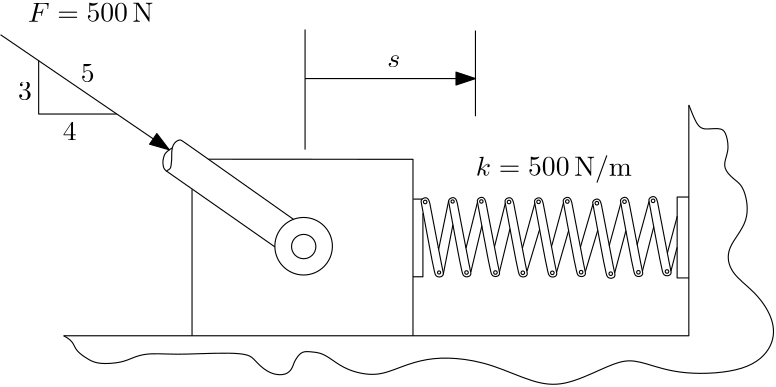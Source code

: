 <?xml version="1.0"?>
<!DOCTYPE ipe SYSTEM "ipe.dtd">
<ipe version="70212" creator="Ipe 7.2.13">
<info created="D:20200402184556" modified="D:20200415013211"/>
<bitmap id="1" width="1920" height="1080" BitsPerComponent="8" ColorSpace="DeviceRGB" Filter="FlateDecode" length="205044" encoding="base64">
eNrsvWd0lVe2Lfi3e/S49TqN+/red7vfqxsqusoulyMG2+QMIucMAgkESIicc845WuQgMhiR
DTgQTTQ5C0QQGKiyq265+vW7Pc+3+GYtn3MkZEC2ZOYcs2rgT1/YYe211557n71ffePtV0VR
FEVRFEVRFEVRFEVRFEUxhn94NqgARVEURVEURVEURVEURVEURenPoiiKoiiKoiiKoiiKoiiK
ovRnURRFURRFURRFURRFURRFUfqzKIqiKIqiKIqiKIqiKIqiKEp/FkVRFEVRFEVRFEVRFEVR
FKU/i6IoiqIoiqIoiqIoiqIoitKfRVEURVEURVEURVEURVEURVH6syiKoiiKoiiKoiiKoiiK
oij9WRRFURRFURRFURRFURRFUfyR6c8JCQnSn0VRFEVRFEVRFEVRFEVRFMXnqz8nhJD+LIqi
KIqiKIqiKIqiKIqiKD4v/Tnh25D+LIqiKIqiKIqiKIqiKIqiKD67/pwQD9KfRVEURVEURVEU
RVEURVEUxWfRnxPyhvRnURRFURRFURRFURRFURRF8VnWPxccKkBRFEVRFEVRFEVRFEVRFEVR
+rMoiqIoiqIoiqIoiqIoiqIo/VkURVEURVEURVEURVEUxaLPBo2bvV3qfZWDKP1ZFEVRFEVR
FEVRFEVRFMXny2EjR82YNUcStCj9WRRFURRFURRFURRFURTF58sp06bfuHmzuEjQzVu1HTNu
gieuFM2kdu/ZOyqpscQ90p9FURRFURRFURRFURRFUfzxMaFOvfSevXd/tOcPf/hDcZGgR48d
d/XbwJWimdTNW7KuPgm4R/qzKIqiKIqiKIqiKIqiKIo/JlaqVnPKtOnbd+w8cfLknTt3TCo0
Cbror9aOUjhxpWgmdd/HnzxRnsU90p9FsZBYu17D98qWxz+atWy9aPFSEP+Iva1zarely1fM
m/9BQt0G320Kr24DPIVn8QaVdnHn6LHjV6zMxP8/39fG2l5CnXqTpkxdtmLl8pWrevftr5IX
RVEURVEURVEUf5TLnteu23Dj5s3c3NzdH+35/POjVAvnzJ0v/Vn6c7HQn036W7Eys0+/gXkp
iqb59O0/cPnKVRkLFzdq2sLf07N3X1xftGRpm8QOeAleRUauL14yYtSYajVr+0fatU+eOXvO
shUrcc+SZcsnTJpSp37DgqT2rZLvdevRa/6CDLwZz+KjsS9HwxwzbsKSpcsiCVixcvbceUmd
OkepWPhTxqLFTVq0inr/8JGjLeWmnrFwfI4+yFjUp98ApOSJpRdVGiRebgUb969eu8s/L89L
Kpw+Y1as0Ec1eODgoTt27kK9V62R0KtPv9u374D4R+zbpk6f+eWXX16+fKVNYtJ3Sgbux1N4
Fm94vnLl3youKL2uad2t4ozIeGxdT5k2o2zFKlGVGCuqw3hgQrCHXn37xW1QMOzklC5RqcLN
Zros89j3F8TI80nAE/le2fJp6T3xfpixv45PjBo7DsnGR2FwM2bNbtmm3VOU/Ed79sJl4f+f
r6eKtb0FGQuzs7NhNteuX0cBKiYRRVEsRpw4eeqGjZs8Bw4Zhn5n1eo1UdfBeQvydPLNW7dF
V9h/4OCo6z379EMQsH7DpnUbNiKGSUzqxD/Vqtdw5uy569ZvwJtXrV47dMRIHxu8X67i0OEj
0RXiWSRSNSWKoiiK4g++8nnT5g/v37//+edHBwweGpECFi4yqXDFylU1atXhbaXLVZT+/CxE
ODp77rz8iXukPz8dTfrDJ5avWJWXomiaz+ix4+7evXvv3r2Jk6f4e3bu3IXHz549V79xU7wE
/zYR8tKly7du3UIbwT8WL1lWvnI1u79rWvonn3x66/Zt3Ia34f+vX8/e/OGW1u3aP1F8Hjdh
4vETJ+7ezcVr8ay9fGXmamp3dRs0XrN2/dWrV+3l9+9/eefOnQMHD/UbMMirWEgk/jZr7rwo
/e3zo8eswE09Y+HcuHkTHwKsBL744vS4CZOQnvxLL6o0SAx5Ro0Zd+78eftPvDySnnv3/A0F
ycuz06TCkydPxQp9VIOXrVj54MGD4ydO1qnfsBjpz5bUR48ewbquXLmCirt9587Ro8dgQhxm
IuOxdZ1948bgYcOjKjE2UzAeVIk97setfM/Dhw/XBvXoDXjn7o/MwFjmUe8viJHnn4D850xH
jBqzes3aY8dP5ObmeqNF80QjvXzlCq5fuXoVxYXGu3PX7ibNWxZN/RmlcerUFyjkXbs+Sk3v
3rBpc4UloiiKxYinz5z941dfnTh5ipw8bUazlq1XrMpEFER+8uln33zzze49e/J6T8aixYhS
ho8c7S+mpfc4e+7ctSC83P3RXnRqn+3fjzDV+tlVq9eikz10+MiGjZsvX7l6PTub44iKVaov
WrL0evYNXEQnOH7iJNWUKIqiKIo/LGfPmWfic7v2yW++8y4V3Sjxee26Dc9RUXmh9OfS5Sqm
dEkbM27CrDnz5i/IyJ+4B3fi/qKp9v849Ofa9RpgsIA7d+7cxRsaNW1x8eLFR48ebdr84Rsl
SpqYlp19Y/zEyZ1Tu3Xv2Xvrtu14Q3Z2ti22bNK8JYYAGCmcOnVqxOgxPfv0mzV77pUrV9Ca
MArw605jidEEvoW3bd+xs1fffnh2QcbCnFu3bt+5MzmwXowpli5fjlHGzZs5HyxchDQPHDz0
8OEjDx8+PHrsWKu2iV5/Bj79bL//4uChw2/duhVXf96xcxeyA/bo3QdP4YXnzp1vn9yxIPoz
S4Ns3qpNQp36KV1S7T93BAL+hQsX/Q0Fycv3oz83bdkadZfSNa1U6bLFTn+Gpa1Zu75LWnrP
3n0xCM3Nzb106VKf/gPy0Z9hzAcOHmrYuFk++jPMBmbwKMDVq9dgCbENCjh9+kzdBo35J9x2
+cqV/PXnJxr5ExOQD/GtS5cu26RPlNEOGT7yxo2bt2/fXvDBwq5p6bPnzsvJycGdT9EvfD/6
M20GDkQBiSiKYvFi+crVrl2/nn3jRtv2SWTNOvXfebd09YQ6NWvXI3fu+gg9XZS8TNaoVfeL
02dOnfqicrWa3+qJ9u79wx//iNFB7XoNEamiS/r6668nTIosn2iX1PHO3btnzp5t2TYRwdjo
ceMfPHx44NBhm8mdPHU6Aq1jJ06kpvdo0LhZhSrVVVmiKIqiKP6ATKhTD0P+3NzcTl1SvaLr
xWcQUdOtW7euXr1a6dtB0Q+4ZjulS5px3foNUQonrvCvP3iCkYBVmauPfH706ncB7sdTRaS0
f3z68xslSq5dtx5h+fnz5+s3avrq459PTrl3797du3eHjxwVV6xLTe+OIQae+mDhYvzntBkz
cT/axZjxE0q8WxpXylWqunjpMnwFbapLvtv/btz0oQm/LVu3tSsYbny2/4ApyRg4tG7X/tKl
S7hn46bNNhJBmnv27nvt2vX79+/PX5DhxdW7ubnZ2Te69+rN92/+cAuevX37dqwm6Qtn0NBh
OTk5eMP0mbMKoj8/UY+126JE4ILk5fvRn22DCNsvwv4ELF6y1HYFyVi0OL1nb28taIkLMhYt
Xb5i+cpVSGdi8t9+8VqnfkPbsNe2lRg4eKhtKx2rP+d1p+1bMv+DDBje8hUr89Gro3IB1m/U
xDTbTz79tGqNhLz05wcPHsBEFy5abEPRuJUIs4Hx3LyZc+78edyPFEY1KFQcSgl9xPiJk/mn
BRkLcXNOMMeRl/78RCN/YgLy4d69+3bs3DVi1GiYVpTRrlm3Pjf33sFDhypXjxhbxarVz56N
TDYtW77SbkD5oxbwIdudA7XDPXOq1aw9dsJEq/F5Cz44fPhIAfVnq81Zc+eNnzgprsGkdE1D
oeH6kmXLM1eviSxiD3wRbBIZuXs3F2X1+dFjeW1ILoqiKBZNtmjd9tbt2ydOnsz/trbtk27m
3EJ4XzmP2B4d0/0vv/xg4aKo6zNmzUFsmVC3vv3n4iXL/vrXv1qvN2nKtD//+c/r1m8M53Mr
nzt/4WZOToPGTasn1D51+jRiAIRbqiNRFEVRFIsCR44ei/H19h07bOWzsXmrtl58Bt95r8ze
fftwZ9/+A4tCst8vWyFj0WJEcabrRimcpt+CuAd3/rBJnTx1+v3gp+UFh23BjafwrPTnwtCf
8Z/9Bg7Kycm5e/cuNyjeum07nj1x4mSVQNCLFetatml38dKlR48eLVu+Av+ZtXUbbjh+/ETF
qn9bUtIltdv169n5L2WsWiPB1EK84Y0SJXl9wKDBtldtyffLjB0/wcRtvw3gu2XK7T8Qke8+
/uRTypLIAkz9wYMHK1Zl2m1NWrQ6f/7C7du3T548mb/+nNypy7Vr1/DsnHnzC09/Lkhevh/9
2SePi4ovXboEj3Hnzp179+8fPXa8a1p3Wktubi6yjL/mBtj38cdtEju8GmwnguHe9exsFDIK
ELk7e/bcuOCXrVH6cz538hP4K4wKhldw/Tnyu5W58+7f/zI7+0ZKMHUYV38+dvw43MjFixdT
07vnVYkwG1M+16xbF/nH50e5PzPzcujQYRTUzt0fmWiMG3AFbz50+HBe+nNBjPyJCciH7don
N2rWosS7pe0r3mgxxu/Zp19i0uN11KgClADePHfeAvtlwaSp01ALaDi2O0d2djY+jY/iT/M/
+OBq0CKyA8BFFFB/fuxe7ty5dPkyDWbPvo9btI7sO92uQ/KBAwdR+7iI91+7fh2fMF80e+58
K2TbX+XUF6e7pKUrMhFFUSwu7NqtO1z6jRs316xbv2HjJnRqvb99JIFxbWS1zB8nT52W13uy
tm2/deu239v58dRt9ZrVatZ6o0SpYIDW5vCRz9GjDRoa2WQD/elf/vLNgg8W8mYEhHdzc9sn
d0rt1h23Xbh4EUmKbBy9fsO0GbNq1Kqr+hJFURRF8Yfi5i1ZGF8PGjrcX/RaNNmjV98tW7cO
HT6yiKS8ZZt2n372WT46J/76dGdOPV9+8cUX30me/eL06SYtWg0ZNgL/PnXqC+nPhaQ/V6xa
/eixY48ePdqyJStYUNr07NmziNVXZa6Oq7iWr1xtxszZd+5E9N6RY8biiq2N3LfvY/+VchWr
nDnzrcWWcU33YrBoc8XKTH+9dPlK1RPqVKme8EaJkhkLFyMxV69ejRqJrFu/0UTyV92v+Jcs
XZ6bm4uLtkMChhgmpdp5l3npzwl16i1eshQP3r5zZ/Cw4QXRn+/ezd2xcxcPwos9yS6u/lyQ
vDwv/Tkn55Y//fDjjz/58ssH+ejPSNjWbTvS0nv0GzDo5KlT+M/tO3a9VfI9isOrVq9JTe8+
ZvwEEwmXr4wUzsw5c2EIp8+cwVMYeG7ctBl/OnHyJKwoSn/O5077BL64d9/HKP98VMe4+vPA
wUPxZqRw5OixeenPKOHP9h/AuBjXUVOx+jMMBuWPNGC8PGDQkFsBBofdAfOyclUmRtaXr1yx
zTHszkuXLmNUm5f+XBAjf2ICCsJY/dkzkJQXopQuXLjQITjvsmPnrucvXODuHJOnTrtx4wY+
iq4NuTOlOmIS3XsOHTHy3Lnz30l/jhhM5moYzPSZs7Nv3Lh//37GoshvJTLXrEUtoGRgSDC2
9Rs30RfVb9x0/MTJ2dk3bH8VJK9i1RqKTERRFIsL4ckfPnwE/3/kc0ReJx4+enT+wsVu3Xv6
e5q3botO4fTpM+gB474EN6Cf/WjvvndLl4t7gx1xeOTI5/e//HLV6tW2mcba9Rv++te/2uyq
8eChw6Y/T5o89S9/+Qv6muMnTmz+cMuZs+dy791bumx5AQ9ZEEVRFEVRfO40hap9cqeCLDlu
0Lhp1LroIitBFxHxGbTtSQuOq1evpffsvWTZcvz7/v370p8LSX8Gly5f+fDhw7Nnz9Zv1HT0
2PF3795F8N8z/GuU4oro/cKFi/fvf7ltx05bn+kVv4ILYk9MZ/7rjWMVVAx5pk6fcSZYzzlq
zLiyFat8/MmnyOmixUv27N0Xq0li+GPa7PYdO20d5u6P9iBHT3H+4KFDh5u1bPNE/bkgecmL
qJd85O5Y/dkffQheuXoVVZyP/oz6tTm1N0qUXLp8he0XUbdBY7OWa9eud05Nt9Xa27bvwLOH
Dx/B2G3/wYOR6aEvvpg5a87UaTO2bt2G796+fXvg4KFef87/TvsETK7fgMF+hXAB9We7CBcx
acq0vPRn5Lf/wEHXs7Pv3Lkzc/ac2IoYN2Ei7MeWpleqWuM4Bs4PH8LUvaHiyqIlS/cHOvaC
jMgiKwyBcXFL1tZVmavz0p8LYuRPTMCz68+Dhw67FBy1ueCDhaVKl8WV+QsyIjuH5OQg8aiR
xUuWXbt27dGjR6vXrps+c1ZwhOj11PQeuLPEu6U/djM4BdGfaTDlK1XdszdikAcOHKxaI+HE
yZORjeU/3AJD4txB7P7PRfOEBVEURTEfVk+o06ffwB69+7Zu175NYodlK1Z+/ac/IQD7VsCz
ctUf//jV3AUf5PWSuCcPeo6fOGnd+g3oj3Lv3UNoYb/GWrt+wzffxNefcfGvf/3rF6fPdOiY
UrteQ/w/Qr6bN3NatklUlYmiKIqi+APqz0nBwrD8aVsuN2/VtkilP64EXXTE56dTa0+cPHnj
5s3CVmulP6em97h+PSLNjRw9dsuWrEePHu3ff6B8paqxiuvly5fv37+PGz7au69pi1Z2w/4D
B2O3j6hRu+65c+e5R0dcNmvZ5uLFS/lLc/MWfBCsGb6W1PFbbfPDLVsim3649c+BbDVj9dp1
+Me2HTvTe0Z2070SWWzc0e9ey8KBaVGePXb8+AcZi5oH2/M+xfmDHZJTSpev9ERJuSB5yYsY
beUjd8fqz/7oQxDjr7t3c/PRn709TJsx086XTOmaFnv+4IqVmXj23LlzGMSdv3ABVXwzJ+fK
latXIvtzXLt79+6tW7fGTZjktcS6DRrnc2fBjziMqz8PHTESWQNttXBe+nOZCpXWBLZx5uzZ
D4Nfu/CLb5V8b+eu3baHTKVgzS1KG6k9f/5Ck8DI+Z5ly1fOmD3n3r17qIJWbdufPXfu9u3b
+K5tQRNXfy6IkT8xAc+oP/cfOPj06TMo8JWZqxPqPN4509Kcm5trNQLm5NxC1rK2bVu6bIVN
0NCqC37+YGxtrspcY4VjS8EfPHgwa848X6HSn0VRFH8ErFO/YfNWbd4PDw1H7HH/yy/h9v+2
trlVm6vXriGMqVUv/hx6+crVTp46debsuditodFRNmne0k4PrFm7XqOmLRDvff3110uWLsNf
Fy1e+pe//CUjOJTkcZ946pTpz9NnzPrmm282Bz/xM6LD/eqrr/oUjX0URVEURVF8Abl6zVqM
kcdNmPjEO8eMG3/k86Ojx44ralmIkqCLlPgcV61FCrds3RrLuGu5pT8Xnv5cpkKlzz7bH/zc
fvvZs2fx1wUfZOSluH62/8CjR48OHT7csHEzu2HDxk24cubMGdv1wpjes/eNGzfv3/9y2sxZ
eaWzdPlKnx89Guy7vtNfHzZiVOR0vFmzMdzAv+/evWvaOG8oW7HK4SMRSdnW1XhZsu+AgTk5
OZcvR7ZEePDgwa6P9pQqXTauJrlj5y7Ks4lJHe2MtgLqz0+3/3NB8pIXMWrLR+6O1Z+/6/7P
39afZ9kS1uSULrFy4spVmSZOtknscP78hcjWKx9/0rNPP7JHrz71GjbxWmL9xk3zufMZ9efF
S5c9ePDwytWr7Tok56M/B/MdrY+fOAGruHDhoq/E9skdL1+J3Hb9+nVbYX7yVGSzoHv3708L
jmj077FDJG/duoVyuHfv3tFjxytVrRFV5t5ICmLkT0zAs+jPPXv3xTA8N/feho2b/ZB/S9bW
IJGX+w8a4isFxYgijbTos2ftSMdn1J/XrF1nhWNSPPzMvHDlm/RnURTFHw3RYSFETAs33Oia
lo4g8PyFC7xh4aIlX3399ZJly/N6Q59+A9DxRW1XZSz5ftktWdu2bt/BrZtHjx3/5z//edv2
HcHQbMKf/vSnrK3bHi+BqFX3GjrU7BvVEur07T8w8hucg4e44cbHn3721Vdf9e7bX1UmiqIo
iuIPwt79+iM+OXT48Nul3s/nttLlKh49dgx3pnRNK4K5oARd1MTnuGrtgEGDGzRuGktcl/78
ferPtjQ3suT1xo3c3FwE7Z2deUcproOHDr95Mwe3zZ3/+HeOw0eMun37Nq58kLHwvbLlXw3O
ZduwafODBw/OX7jYLik5X502svXH5cuXu4a7/tZv3PTY8eOPHj3auXv3GyVK1m3QyLYj3vfx
J/iTrYEZPXZcTk4kDdMCncrLkhWrVj9w8KDtHnD37t2x4yfmr0l+19J7Fv25IHl5dj6d/nzv
3j0rKyRp/YYNSOSZM2er1qwVbo5xo0evPrY2ad++j/EsxpilSpf95NOItzl48BCnHrp2624/
hvVaYv53Pov+3DWt+xenT0d2L9+6zTT5fOoa5jRh0mTYKnLnK3H+Bxl45/3792GHXGR+69Zt
W9VftmIV/x7kZUvWVtvH23Z3iS3zKCN5opE/MQFPrT/ji8eOHc/Nvbf5wywzOXLOvPm2yj29
Ry+70qJ1u7TuPWEA4ydNhj3k3Lo1cPBQXEej/vSz/V5/rlojoWHT5hzLJ9RtUK9hY+9ermdn
d07tZgZjx2vu3fcxKujwkc8j7/loD66Ha9e1/4YoiuKPgRMmTfnqq68QHqB/T07psiVr29df
/2nDxk3s+M5fuHDjxs3GzVrm9YasbdvRI+DZ2D+9UaIUYqevv/4aXWpiUkd8wv5zztz5rwZn
l1y/nn0zJwfdCv6Ke/CnXbs/wlOVq9U8eOgwepZpM2bhT5Fd5nLvnT13rlpCbVWZKIqiKIo/
CMtVqvrF6dP379+3I9XyYq26DW7duoU73y9boWhmpGWbditWripq4nNctbZ1u/Zx78R16c/P
RX/ef+Dg1GkzyFFjx1WtkRBXf26XlHzp0mU88ujRo9179vrltdHnD1aq+uGHWQ8ePEArMP2w
cvWamzZ/iHdeuXp19Zp1ixYv3ZK19ebNnMhmsxmPN5vNi81atbElqUePHstYuBj3Y7yQm5ub
nZ09aMhw0wzHTZhkb8Of8PLlK1edPXsOj+zdu69m7XqxsuSs2XPRkCNrdM+cid2huuD6c9zS
s9LIybmFf/i/Dvn2gaRx9eeC5OWH0p8fPnz4+dGjs+bM/WDhoitXIhrgmrXrkGCzFuCTTz6d
OWvOqtVrbPYBd+LZUWPGWna2bd8xfcYsVN/RY8eytm2rXqtulJaYz53fVX9GUlF6eMnCxUtg
NnaokJniE+satmrqMU0aFoKRaWRH6yOf+x1LbCOX7Owb3Xv1jnrP4KHDb9+OiMOcqclff87f
yAuSgKfTnxOTOx08eAiZxUu2btsRZclNmrc8dvw4UmX1DmIsH6QhrX7jpqgdPHjkyOeodLzz
+vXrLFVrBfi32XzDxs02btq8Y+eu1PTu1J/RAK2OVq9Ze+v27bu5uVOmzYiI3nPnI+OwBBgS
3owmhgRIfxZFUfwRsHpCHfRcN3Nyzpw9e+qLL+DtP/1sf6NmLeyv8xdkfP3112vWrX+jRKn4
v/N60smDHTp1PnDwIEZhx0+cxCdybt3avCWrdr2Gpk5PmjINj1/Pzj5x4uSdu3fx/4lJHe3B
5JQu6IVxPy7ingsXLw0aMkz1JYqiKIriD8iBQ4YhWLpw4eLQ4SNjV0GXLlexUrWa75etMH7i
ZC/cFUEWqbMRyS9OnyZRzk/Un3GPf0T681Poz3fv3r3pcCLYgjWu/lyqdNlduz969OjRvXv3
pkyfkf+K305dUhG94yVr1623NZANmzZftmLlpcju0Lj84P79+2fPnZs5ew43m82Lb5Qo2Tk1
beeu3RhQ4NO5YG7usePHx02YyA2oK1atPn7iJFzEn/ByW6e9YeMmTrJEiautEztcunT54cOH
q9esLYgm+Z1Kz0rjwYOHOTk5/q/79x94ov5ckLz8UPrz7Tt3jhw9euPGjWAv5bs7du5CnVJO
zMaA7uRJZBN1hJrKXLPGahbZmTZjJuo6slw259bt27fPnj03dfqMshUqR2mJ+dz5XfVnpByP
22bFGGlu3b4jpWsqDy58Yl23apuIZNCk+/QfcPNmDl41Y/Yc/y2MWy9fjljRilWZUe+pVLXG
0WPH/UxN/vpz/kZekAQ8nf48YfIUvNYOD421ZKSqe8/en+0/cCeyAvk20obCXLdhY72GjfGn
vgMGnjhxAvWC61evXjt2/ARLtU79hjAGJAxNPiIIJKdcuXoVH5o4Zar7ecXtc+fPY5gfGMxt
GEyN2pFfTMNs8G8rBxgb3pODP0t/FkVR/FGwVt366FkGDRk2aOgw9CPNW7XxndqAQUMahFu3
xXLW3HnoWcaMn5h3xFiqReu2eC1ejk/07N23XsMm/GuFytW6dus+MPLp4f0HDW7XPplCN/6B
/8RF/GnA4CEdO3d9r6guIhJFURRF8QXh+2UrTJ8xyyTopctX9B0wqFJw/kVCnXr494aNm9au
22AS9DvvlSkiaUZ6atauVxBWijnL43tmUqfO5PFAzchff8Y9/hHpzwVn+UpVu/XohRA9iriI
PyH479NvQM8+/aonfGueolW79n37D+zVp19C3W+Jxhbt27MUqzundsPFTl3+pvvVqF0XF/Fm
XO/dtz/C+wpVqtufRo8db7vaeqKJ2S/08YYmzVumYyDRfyCIhGGQUqbCt/Y3xn/iItKGl/fp
PzCte0+/1zQygqfwaRvXIHld07rjPxs1fbzqpktaOh7s0DHFF06L1m2fovSsNGLZJdxawRda
1MUn5gUFgmKJLSsUYNRL4Klib1u0eGmzlq2RzdhPRxWRT579qXuvPu06JPfq2x/Xe/Tuixqx
B81a0tJ74LWRyu0/EDVVp37Dv434qlRHXfcOHvT1bsXIL+Zzp32CBpZPIVhSWeaWsIZNm9MI
C1LXuBl2ywqt17AxEhNr9mZFuA2VFfue5E5dUBStQg8WVeaxTSYfIy9IAvKp7qiM+5xaweZl
ybihxLulW7VNRHUjSVGm+G6Zcu2TO1mN4/7EpE4s1aD5p+FPTYOvB4XTs1fffvas6c9Xr14d
N2FSXIPBv60c8D+8EP+mL4q1GVEURfEFYcu2ieiJtC2GKIqiKIovCMtVqjp+4mTbiOP0mbN9
g8ORBw0Zin//4Q9/OHb8xPP6jfzz4uw587bv2FkQ4s6ik+x9H3+C8uzVp19cqRzX7aiyIm4t
RVZ/Lmpct34Dd7Ulz50/P2rMOPkcTxQIiiW2rFCA0Yuc9+6Lve3UF6fjKt4/1kJ4cViMqrvg
q9lFURRFURRFURRF8UVeBZ3UqfPsufN2f7RnaLC/Jf5/y9atk6dOx/Wis/LZuHrNWr9JRT7k
XgRFR38+cOBgXKkc16U//5jYvFUbv7GtMaVL6hN353jRiAJBscSWlf8Fq7Ft+6TY2zp27lqx
ao0XpxBeHBaj6pb+LIqiKIqiKIqiKIoFXwjdpEUr20gZ/9+gcdOieeAgEuk3qciHuLOo6c/5
Q/qzKIpi8WLUbiqiKIqiKIqiKIqiKIo/CJM6dY67ia5n0dzzWfqzKIqiKIqiKIqiKIqiKIqi
KP1ZFEVRFEVRFEVRFEVRFEVRlP4siqIoiqIoiqIoiqIoiqIoitKfRVEURVEURVEURVEURVEU
RenPoiiKoiiKoiiKoiiKoiiKovRnURRFURRFURRFURRFURRFUZT+LIqiKIqiKIqiKIqiKIqi
KEp/FkVRFEVRFEVRFEVRFEVRFKU/i6IoiqIoiqIoiqIoiqIoitKfpT+LoiiKoiiKoiiKoiiK
oiiK0p9FURRFURRFURRFURRFURRF6c+iKIqiKIqiKIqiKIqiKIqi9Gfpz6IoiqIoiqIoiqIo
iqIoiqL0Z1EURVEURVEURVEURVEURVH6syiKoiiKoiiKoiiKoiiKoij9WfqzKIqiKIqiKIqi
KIqiKIqiKP1ZFEVRFEVRFEVRFEVRFEVRlP4siqIoiqIoiqIoiqIoiqIoSn+W/iyKoiiKoiiK
oiiKoiiKoij+gPrz/A8yZsyaPWrM2P4DB/UbMLBv/wGi+AOyT7/+Rn+xfVJy+w5JYIek5Fi2
F8Uiz6SOncjE9h2MyR1Tkjs9Jv6zXUBcTQrZKaVLp84RVq9Rs2q16sa33n7nzbfeBlu3bdcu
fAq3dkzpDJavWKlMufJgg0aNGzVpasT7O6V0Btu0TWzTtp2xc5fULl0jjLwhsb2xSdNmjZtE
+Mabb//+9TeMaHqWyJTOXUh+KKF2ndp16hqRC8tvhYqVy5avEMWWrdvw6zUSalWrURMsUbLU
2++UNEayHOQX/+gQstS779tf8aE6desZkc6mzZqDr/7+td++8juw5LvvlXrvfWO16jVQYmD9
ho1QDsamzVs0C9igYaP6Id8q8Q5yCrZo2Yppa9W6rbFR4yYNGz1mpSpVK1auAiJJVtRg6zaP
7+zcNbVrapoxUpWJEVapVr1S5arGl1959Te/fQWsU7c+v96iVWuUCfjy71799Uu/NaJgK1Wu
AjaO5LEF+KuXfvOzn//CWBF/qFodrFu/Qb0GDY1VqlZD8kBUAYuIVte56+OKBpH4WINkUSPv
rUO+936ZkqXeBavXTKiZUNuIMmrTLhFM6dIV9mOk/SAXSKoRFdQSuWvVGkVEIoUwDLBc+Qpk
85at8FoQVmZmH7z8Mc1uwbb4btvH/PVvfvtvP/8FmFCrNsrB2LBxk0YBf/Xrl/7tZz83wpKt
hCMJCLOGUsKD4DslS8EAjChGexx/xVuNQRuMfN0bJBLcrEVLENZrdQHiQdQXCKtA+h8zbCy+
n2Lzj7SgsuVAlDCagxG5sxYdaZ6paUZ8yOr39Tff+v1rrxvRrpES8P0yZWH8xtdef9P+Wrtu
PZoZGk7NWrVBlHz5ChWNqBqryo6RDHYx0nTbux4WH7IWVOKdktZYQBSsfR0FZG0WRIkhL2CF
SpWRO5BfAfnOTs6N8FnvhX7z8itm7WitvGgJA1FBlh0QnyhXoSIYeX1oz8i6Vd8bb73N4oL9
RJxkp5RIAw/sDXz9jTdffuV3IBp48xYtjc1CtsVHQwcLU8HNoBmqERdfe+NN8Hev/v6VgKhB
NHAjEoCSB9mQQTa93/3+tV/++iUjrBftBUQuaB6tw0S+XeId5gIeI7FDEujNA+k0x5Wa1q1b
eg8jfKM5Ljjw3778ihHOA74RjPQOYXuB9ZrDqRb4THpOezxikGEVsPvAzebSS5ctV7rMYyJV
VpXI2i9++Ssj3glTBOEkaQnw+TBUEL7MegEQZgabAtGnvPt+aWOkgQS9DB5nydBi0THxooWI
IPwAnIEx0vCDJu9vQDuyxAcdyuPKoqeCo/7Zz38JoojMdYCNmzTFa0EUprlxEM3tvdJlQKSN
L0eqzLDhhf6f//ZTI8zYDAaWaSYB/vwXv/yvP/1nEIVJB4s7UcUg8o6O3ogEPPYe4VfAl377
8j//y7+B+DpbEy0B6aQrRn5rwMPUTMB7UBJGthEY/y9+9WsQLatrWjdjpGEGJQyPwbqIeMgg
nEgMohQjU+U7FDYxhCtwBcagq30LRDL4OOodPRr46muvWz8OwgYskegK2NWyI4i40KAJgBFz
CvKLfsosCoTVmM1E3hDGV5FYKyAsCn4MhA+0Dh1EUpkLPvLue+9bk0fGETwYI1FQ4Nth5Oxl
YBjWMSFJ9POtw0JAb/Xf/vlfjCgEvBaEm2D3jdaB/6wV6bvr16n3mFWr10DjAJEdewSEHVqv
iobDDhSh0ZtvlwDhQMza/ViJkYnv6NmZVq5ajeEZig5+DIRFsbTZ8bULuwbfO0SKKyzYv9mn
6zsY4voeMDkMVv3F4M2BnwldLsiK9heZjMTwhvZR48EgGYnuEXhg68J8CMqnUJgRPxYQBWJh
tpmfEZ2C+WcYA2rTiP98/HVHhOX2V7QsC6TBdmF7KVuuvNkeCB9rlQ6jQvBphDFY8IbmBrdv
RLLNJ6D5WsoRyKWldzdGyjZ4ua8LfN1y4V067nncX7RLZIiLNm6RIbpyJhg9msWicB0WKYF4
ysKzevUb8CJHAXicrjgpSMxje9M4vRDIHhD/otf9mysOyx9EvVu8h8jE7A1EbG9GiNDRqg+E
E7ahCiNhsF0wTAX9WDVuE2sfur5v6TOh94ANWxiAPo6xbvPImCvihWiENkKJ8u0gMvLYY4Tj
l0IiOj44TBDfYmv6W8a9I0ps3zZgh7C0i6MhwTFapATXxEEEghPzlpF4IbZ+kzumdkvvN2Bg
Qt36z6g/37hx4/z584cOHdq9e/euXbt2CkJhYodD3IvbQvinZs6cOSPArHiYKQhFFXNC+Is0
3TkO00J4214QYvLkyZNCtG/fvm2AmjVrVg/RAjFsgNYhxo0bNzEE2o59etGiRYtD4IaxAaJS
YsALG4do1KhRwwAtHTp37twlgM8m39mxY8ekEPXq1asbYMiQISNCLF++fFUAvLZ2iCohGjRo
0DBEBwTvAfD++SHw79kBunXrlhrgzTff/H2IChUwtoxg+PDhY0OMCYHyzAjRs2fPbgFwc7kQ
yK9lvJ4DvmWP+KpESqyCxo8fPy4ELn4QYL4D3v9egBo1atQMkRACWa4cAnnpHmD69On2lUGD
Bg0I8e67774V4JVXXnk5BIzBihrJWxqCn/ZOck48TAkxdOjQwSGaNWtmhYDyZ1UOGzZsZADc
PDUE84tqHRoCFtI0QK1atZjflJQUqyyY34oQME6zfBoPXsgKovPHR2k8KK6yAVBKfUOgZq38
keB2IZCAJgGQ8lEhYIeWx9KlS5cI8XqINxx+8pOf/M8BEhMTU0OgbDMD4PHXQuBtZl2wExYs
kj09wFSHhQsXWgNEbfYJgKJuFIKWgAbYKgQumj1PmDCBVYkErAmAf9N71KlTp1oApO39EPjP
GgFQONNDIHlzA8B02UbYxNi+AOR3WYC0tLSOIdBarU7hatqGYDrxTkskanBRCFbldAfvIWeE
QA22CYCKi/VCqIsOIZBlexwFSzNOT0/vGgClQdvDf1qzQkpoe0in1Ro8RskQaOxWF7BhVgEq
a0gAtkoAdj4oAIv9t7/97a9CIJ3mIVHIC0MgqebbYbE9QrCt4T10hjDdZgGQSBbXvHnzrILg
1SeEwEXzQugdeBHt0b6IlPcO8fbbb5vHgLd8KwQ+YaWNysoMgWZiDRn12yxE0xBwkubNYFHe
GRqQi4ohUF+WtYEDBw4PAa9rdQFvxnaHO+0rsKIKIegV8Qh9IPI+JQYsmdGjR9NRoBGZzTRy
qFSpUvkAsJ/OIWDkawPAR1kHiq+XDoHC6RCDNiHgmsaHQHuxZvWzn/3sfw8B52NNCa2e/hme
pH0AFOa7IdgHwYb7h2BXjgaYEgJdZJ0AKLHmIWBd9nKUdq8Q8ADmzeAPmV+8c3KAfv362W2w
Xn4d77RCaOOAJjYvgO87kCrLuA9saAn4Cr0u3m/uCE3snRCojhYBqlatSptBd9wvAF06wB6H
3QSA75q1o6nWD4GkmvNHsbPTR9Ow/KJdmDuCVVQKgafMNuAkq4VABVmrQZYZNaHorDTwxRYh
4MPND/gEo0Cs0tGIaLroDS2P6HHeDMHOBWZD84BRWSeF5NE1vR0C5sGeGjX78wBwy5ZgZJYe
A+VmceNEB5SMPYsqbhIDNBzeyVx4v82+w0c4DDN8BEs78Z3g9Hhgv4kKYu9Pt+k/xHeyyTOP
AGNd1DVzgWo1f4W2XCYEcmq+HW2QjRpvWxkA76FvQZqte4X/Z1XCwKzRtXBA4Zsl4Cl2Z3jQ
Ms7GAqDSzZfCDmm6eKclA4bEr7OcWcK+LljgMJghIRAtW4+Mr7QPgUo3y8QLWcK4aNnBO+eF
gHVZLw/nw3dybMImAMBXmGWitTJruMfMIyqdwvMCbZvN07dQlD8vIpixLgwemPWLLnJYABgD
AwZ43U4B4BZGhsD758aAH5rhwI9GNX97BPZjUTo6/W4hYOT0yXSwDJBgb2wC1tiBwhB8fHfG
iyiEPiEsjgWQu3zew8EgkP+dRQfsoNH/sj+C/7F+BFX8QQjkjv4Wg/fNmzcndkh+Rv353r17
N2/evHz58oULF86fP39OEAoTZx3iXjwdwj+FQYENtNfFw1pBKKrYEGKNA013g8OqEN62P/zw
wy0BljtgJJ4eAMOlBiEQK9qwtGsIjLA4luGn/bwPonrrWdavX89kbAyBIJOqI9U8vJ8DWIxw
bQiDdPIpfNR6akQaFD0wxjHJGlEKO/q9e/d+EoBhPFC3bl0bUyOypaiFN1jogvdvCcEEY6xk
4TEGF9QSa9asWSsAPsRIm7FBVlbW1hAIgUypSEhI4MATSbKIHWMT6u34lj1CdwSwgphxABez
AmxxqF27tgkpFLcBjvi80I3hqsV+mZmZZkU2ijRUqFDBRlKvv/46xU/EclbUSN7uEEjG5gDe
SbKmvO2tWLHCTAsBCccLsCgrBNgbqxLhn8WBuHllCOYXcSYjT5iKGQ9GWMwvhjlmM7t27fo4
BIrRLB8GyQJkBbGove6BUjJB1Ss/lDqRzu4hMBCzAR2yxvCb8TOCrrIhqIq86/B3f/d3/1MA
P95H2X4WoEqVKhRSGKqhNbGQkezVAVY6bNu2zSZbUZuWchR1YghkzeRHXOwSAu3C5inQlukc
Pv300wMB8O/VIWCo5hD8jAb+09QVFA7vjG2zAP7TbAZWsT4E8rsnAAYs/UJwfgquJi0EEm/p
xDjC7A01uD0EG06mA32O95CoQXshKo4lQy/Uo0cPamt4gz2OgqWqjOZsNYXSYBPDf1pLR0r2
hViyZIllHB6D4htavX2IU2wAKssidhQdWxOVf3zIShiNkbNCSKdpEUgeCwH5terD4JHiGA0A
PpBiL9qOiQBIJEsGVfNhAFgChf1NmzaZk/EX0R7ti0g5NTGMQ03shW2/FwKfsNLGzZ+GwCjD
8ov6TQ7BHqF69epmWvgQ7YRpQ2lQRaeigmRwUIwsm4urWLEitTW4essvrR1AX2BzlxgyTw6B
bFpF+24RhWBfh4eno8Boul0MOCvhNW0Y+cEA+LeJgbiB86H4z14xgNe1coNLYbGz+b/00kv/
Zwj4Qysi+L2PQsDP23vgx6i3o2DNs8FQmV84xiUB0M2xASIj1jGhXjgrhO/ay206z4D0lwqA
BFPTxjut3CZNmmS31a9fnz0g3mlRRKoDmpg5B9990OR8YENL8MqhOSWbOqQGCJu3uAVfp83A
z5gkgqpkwaK6zX96f8X5dLRQBgyoEXP+KHYOn5FOyy88ksU/ZgkGhChmGw0bNvQdsZUMTItR
E4rOSgZf9GK+CYwUt61ArNKRDEqvaOCWR+SdDRCOwvwVPsTuG0ZlnRSSVz4EZxVhHuyp8YaX
AvTp08dk+WXLltHPI8s2e7jEgY4LGWGjZjNHw+GdzAX7Mt93sKIB1HvsMI3uHY6aPSD+vToG
jEJ9eMb1SAxmzPwMKC67AttYFgIJMOeMjDMAhmc22b+KA5yS+XbfoeBDDEvoW5BmC1FQbozE
0Jqs0XVy4FwhkkSnjQct40gJC9aCExOKuWgEYYYlA7bNEQFyGlXCvtyQUytqE/kNsAST+Ho4
UEbDC1nCME7T7a1zMcAzW8gN50OBkWMTRP7s8eGpzDLRndHyOSLwfT3rRXh2wCajmqdvoSh/
XkQwUzUA/AnrF37VonRUFg0SLsV6FrgFSs1458YYsFqjRrX2Rd/8+Qjsx2JdfIXT0PCW1r7Q
5OlgcbM9C3tjRAe3sClAYQg+ftjLGNV3oPhPayxWyIbY96BgOdzDncXCkNBB25gI/S/7I/gf
60dgS1khvAfGfyKSSeqU8oz681dfffXw4cMvA9wPcU8QCge5DnEv3g3hn0IwZq7po3jYLQhF
FXtD7HKg6e51YKTtbfvTTz81pcuLmVyDgdCC6y4QzfYMwOWgJggY0Hbs00eOHPk8BKPZPXv2
MBlUBdEHMcjkOAvvZ6DOpT5IJ59it4sIdlgIroX2q15Pnjx5JgDif0pMXO6ISJ4LvfAGE472
7dv3WQgmGAMBG6siBmYHSsENH2JXy8hh//79B0NwlQsGnhyNIqc24vaSC75lj9hvhQysIB9v
4OL+AJ85IDEmeqDWuHqEQ2a/thCRvI0Nt2/fblbkR9zVq1e3gL9EiRJcDYVBsRU1knc8BKUk
7ySpvHnbQ2RlMQaiUA4iYFFWCLA3ViXGdzYmws20WOYXIywOA2EqZjwY1DO/o0ePtij06NGj
nGqEcdp7GFtSWQX4sywfjqK4TCLg8lcAD1oAjHQODMHl8Vy0DMAOLY+cFAC41rGsw09+8hPT
n9HcGI6ibG1iNCEhgU+Z4GCtiYXMX/dsczh06NCRAKhNSznX6wIwADNdlD9lf7QLW8aJtkzn
cPbs2QsB8G/+gAiGag7BLzvnUmpE2rwTyYtqswAums3AKvaEQH5PBMAolasZ27dvb3WKoS5F
LVvNBSCSN3uDQR4OwX58uwM+ZGXlf3+HGrQXouJYMvRCgwYN4jJ7iskoWI6pqbh26NCBTcyW
UAJIyakQGNFYximOAWj1pkvAy7EK+MsCFB1bE/7Tlueh2K2E33rrLf4KA+m0MB6FzEJAfq36
bB7EQAPwMjvajs0zevmLjdrmCAyffPKJORl/Ee3Rvmjrdgy28BKAbVPUgqVZaeNmrgTA0MOG
pZQyKLcCdevWNdOC8dBOmDYUOxcb05ciGdRz+JOHGjVqsAXB1Vt+ae22dtqmD/xSHGTTKjrL
AYVgX0cbpKPo0aOH2UwXB7zT5mjg2UaHgJFfCoB/2zAcN1AGx38OjQHNHq6JxY5ysGb1yiuv
/H0I+EMrIvi9EyHg5+098GP8HRMK1jzb1KlTOWEKx2ijb3RzbICcIEa9cLoN37WXwyY5FYj0
m9iLpDK/eKeVm62rBJo3b84eEO+0pV/9HMzVA777oMn5wIaW4KfG4IWsMOFsufAYNm9xC75O
m4GfofpBIYVqpPdXlA7QQhkwIJvm/E2N5MSNhU/wSBb/oAA5McrJvpYtW3ICCBVkrQamxagJ
RWfxFb7IWAj3mB/wCUaBWKUjGVzHiwbORfic8IKjsG4RH2L3jX7KOikkr2oItF+bp4AfY0+N
N7wSYPjw4TZn9OGHH9LPI8umXm5yQLu29CAjbNRs5mg4vJO58L9UZd/xqQPqPSq+tRDX/DMc
NXtA/HtHDBiF+vDsUAj/IXzX3skmD9ugDI50mnNGxhkAwzPbtA7Mr1YIrm8fPHgwGzXexrCE
voUp53wlADOzRuc1XvTmVimc5mB4AyAlLFgLTgBYLOePEGZYMmDbfIrlzBL25YacWlGj1mgS
sARzTTAtzpvzJx54IeMrGKdND/nOBZ7Z5gfhfLgwlWMTRP50ffBUlDfpAzki8H09kq3x4PMC
bDuqefoWivLnRQQzNuEFf8L6hZuyKB1uigYJl2I9C9wCp4r8QhGC1ep/pc6P+uZPR2ELm+13
apxXRTLMJ6PJ08HiEXvWR3RcrVQYgg99FMDBne9A8Z/WWJA7Dv1i38PBIIA7i4UhoYO2MRH6
XwaE8D/Wj8CW9odA7j5xQB5TuqQ+o/78zTff/Pu///ufHf4kCIWGrx3iXvxjCP8UTN1sfn88
fCYIRRUMpH38TNM96MABnbdtDFePBfBdBiIEEwO9sseh4qAQPgBmoI64+kwIm9ME0LEyGdRJ
EFv2DMERCt7PyBODRNNzKHQA+KhFFOPGjePqPmpHfnX3xYsXrwbgMhIAQ1RbCI2hAT+KN5iM
g2HIsRBMsP1QC8CAjlIGhmym5eJD1O05GMHg7mQIjr6bNGnCxeRcQOXXOOFb9giqlVXJCmLG
AVy0IeQxB4xnbWjPxdX+V59+oTU3JaDe7nVdDKBs5F6qVCkuHUTAYEWN5PFnI0iGRXTeSXJA
522PQZ1fpASLskKAvbEqETHaEINrYk1Usfz65QEwFTOepKQk5hcjelsGdvbs2SshYJxm+Zxk
8SoNwx4uHAVQXDaKRylxaI8HuaadSyx69eplA0O/aovrkfySP4ziTXOu4MD9N9DcuPAJZXs9
QN26dalU2zpwa00sZCTbwu89DqdOnbIRLnUJDIHTQ1AAQflzcSbahalwaMt0DteuXbsRAP/m
0IC/jcXAkGoSf5Bug1kDkhfVZgFcNJuBVXCIivya0M1FLECnTp2sTjGO5k90ud4YYxOzNxjk
FyHYj+9zoMjg41vUoL0QFceSoUMYMWIEZTS8wR73Ax80Z6spDO3ZxPCf1tKRkkshTJ8B4DGo
AaLVmzIAL8cq4JJCFB1bE/7TdE4Uu5XwO++8ww0luIQVhcxCQH6t+jAi49JQGgB8IFch8ncH
SCRLBlVzNICXNY4cOWJOxl9Ee7QvIuXUTLgUFrZNDRCWZqWNm6+FwIDUBiZ+Jwf2CJytg/HQ
Tpg2FDtFPNSXNUAkg7Ihf0Rfq1YtqnC40/JLawf48/Z58+ZxNSOXIvhuEYVgX7dffBgor3Vz
wDtNdYRn4y/0YeQ5AfBvk2twQ90Q+M/RMYDXtXKDa2KxoxysWb366qv/OQT8oRUR/N75EPDz
9h74MQrd3CrE9r0xwDGasIBujg2Q88KoF/5SGN+1l8MmKdcj/RxX8tfWeKeV25IlS+y21q1b
swfEO03CHeyAJmbOwXcfNDkf2NAS8BXqG/BCVphwthRUYfMWt/htXuBnTEbjRANAfcP7KxMz
AbRQ+gfUiDl/+4FSlCzJiW/cyR9eIUQx22jbti233EEFWauBaTFqQtFZfIUvMhbi3Ir/5Q5n
Uf1KWjRwy6PfbwSOwrpFfIjdt/2mA0DyaoTgr1rgx9hT4w2vBkCMZBMWXjWiouJFS7Rrc1zI
CBs1mzkaDu9kLtiX+b6DFQ2YRuHNwEJc889w1OwBqUp5MAr14RknChnMAPiuvZOrKSjMApyM
43SnrXU3zZnzOwCckvn2kSNHslHjQwxL6FuojaPcGImhNVmj6+tA7Q5JotPmZK7X8C04sWUe
nGNFmGHJgG1zRID8RpWwLzfk1IoatUaTgCWYjg3T4l4K6K2s1eCFjK9gnDbP6CdZbCc9AM6H
y7A5NkHkzx7ftqwBTKA2cETg+3qvzgnPCNhkVPP0LRTlz4sIZmxrF/gT1i/8qkXpcFM0SLgU
61ngFjiJhvcfjgGr1QuS/Khv/nQU9vNGwG9MAW9p7QtNng4Wj9iznKkH4BZszUZhCD5+nouD
O9+B4j+tsSB3HPrFvgcFy+Ee7iwWhoQO2sZE6H8ZEML/WD8CW+J8KHJ3xAH/2SUt/Rn15/8e
4P91+KsgFBq+cYh78S8h/FNwC+bZDsfDIUEoqqCVcs0GgO7JXPoJB98DEnzKh+Ls4vFvyhoc
X1Bqvnjx4uUQDBj8IkOOhZEeDiK4tMkr1eyD/HKme/fuPQqAj3KhCNd2ejUJb7A1dUgwRxZM
MCVcgANbf5EhR9S4hncaUAhcUsvZZz8Xf/Xq1ewAnGEHWEeoAqaNiffJ4DuRHQ4SkQsb/6K0
KajaEAnwC1/xVGxpUxVH4rnykEMtjqrwKvb7TJsfg/DrjEsBCjLeW7IA/cXPHfihWMka4L5J
ce3ZX+TI1EeMtC5fLxcuXLDEswT8MgNGer41MZGnHBDNmjaON1BgRG1a+/IDcIRYtmkGWgGz
xgRzbQnA0bRt6WbAUzacjJukuIXp64tFxCt+vBC3MKnwe3DlIf5K06Vu7Ju/jXwBvNO3SqtK
n062et+x0ml4K+VYOEqCsMpiw/E6dtx5N2+QTAYbo7dSlgxu4EW+x7tN1osvdlaNTwlLw+vk
9Mlo1/RsKBMT4f1TKC4rDboUvIdeiC0dJkdVipV1/fr1GyFs4Q0AM6bXpWJDl26DQSsi75oI
b3uUKTjfAbAj8HOOyFRUN+E9pN8Mzda+ArRYX5XspHy90G0iSTRdeAC76GeaWOm+fukD8VdW
ED2kX2WEGyyPtExfXDQeAPk154CK86Vt+aU/POrAYemBePA3s+GULl36lyEwvrOL/p2sID8d
w27Oj/X4iO9lcN1KGAXCXPgBMq2URYdveVErykd5Xcv7dvoW3uxbJZuV739pJ35IzjjB2rIB
HeLFAPabCwNT7h0sDd67JhitTQXiW3TvuMfy680YJXYzAGzJFGlfHWw1voLou3xbo/eI+g2R
wRs5nZtvI8OGDbNZXX+6hM1aWt0x79SNOScIsC3TYwCsI9xswQZCndshbN0swAYCIEexeg7f
40uY5hE1ix0bObDd+Vrzntw7iqiG7Gc8D8aDd9pMGxu194F0Yj55sZ2IeSErYTQc9pX4kDUB
X5W0eV/pdMu++/ZTMExSbJP37/dPsen5Vs95W9S+dTdsXz6K8F0PS9vHzHH9FbswP/Tgh2zI
YODaBuSdbW38+PEmRNsgJQo+7xqqP0fQZlAdNF1b8AD4GdiSJUv+U4BVq1axXqiO+gYeG335
GvS9Km3JmxwHdz5A4vv5Tt/d00p9E6Dl+0ZNCagwCtMH7WvXruXpDJyItJ9kWjjBO9nt2rjG
llIUO1WKsYGdQ2EYMWKE/f7I68/0Oeb98I/Oqd2eUX/+H9/G/ycIhYn/7hD3IjVn/xTjh6Px
8LkgFFXEDmABjtO/cPBxeOyqaa8GMxj2e6RzJM4AHgHJ1RAMHvyCMQ7DfVRAxYaLHgEmkntz
AQ8ePPgqAEc9AKNuPzzHG2yMecaBq1O88sPi8rpi3N6cwRIjJSSYS8s4BvFjw+zsbFvhxgW3
AOMciuQAh0K+jigH+ZLBsM5ygeHt9RDorC0XXvOkyINXMWsoMRuS450XQ7A6qNP6QRMlel/C
qGL7NNMD4Cl7j/eWLEB/8Xg8sNj9naxKjolMu7PseCOPqyZxfO3XA6NMbMmlHUIBeN2A9uyT
QXP1tca1dlxaD+AGC4/9EinuQoCvM8RlpXjVkQFnRkYG98TDG2g8LC6+x5dh7ByKL6K40itl
HB/wU3bw7WLLli22dCFKWLAE0yQANGcrTD+JQzP26YxdPO/nQbzlI6mMYNkGWddxaz+28fIl
ZmZMBt2dTxsbo7/I93i3yVf5cQ3n+3xK+Fd/IAULk7NLAAd6/ikWCINzX0Qckfllyaysmzdv
3grBDYX84zb/GDU9waydjAdvezQ5P19God73TWyAfiE9PSSe4mwOH+eQzVcla83LDnwVkkTT
pQf2ejuBImIu6HW9DM4b/KJK3sCxqp/N8Z4cvjrK4ViXEbVFhm9r9LpH4sFPJbPhlClThidR
bt682S76O6PUoShX4D0JH4nqZeydvuPD47HyOA3AKwOxbt/3KV6J8tPQUXqaf4lvQZTB/VpW
bhPElfkAoxQf7cQVyuhSvGtCJZqq7GMbvJbTJTRj3Gl6rP163X5lw/plCftKp3nHdXFeK2ar
8UZO5+b1jeHDh9vPAZo2bcpT59DR2Ie8v+IPOnxjZ13j67R85hf/thKGeXBLQ/62jrf5FuSd
IRUVP5MVuzbANjCJjRxoP77W2J1R8TZHYV22b+ks2LhNLK5exMDD+0D2m3EDGz9LwiYPP8Df
fXCvD1+VtHkvIDMy8WlmIr3l07p8y6Ly4+VxOm0Gb95RcA2DLXblD+EN3kOyBuMu2fIuhT2O
H3pway9OXthEpF30K8MnTZpkP8a02dgo+LxrqP4cwWaL6mCsa3NAgD8fp1SpUv8lQGZmJuuF
8ZIPuthG/GCTNeh7VU4weZNjpO0DJDoQ+hZvHvQJvnXT8n2jpiUXRmH6vK9fv95+3eD1Z4x2
GX3F9ncoRmuJfs6ouBgSXXGHDh24/8bIkSPtd3k29OCyt6jOLqXrs+rP//Ef//E/BOH7gleV
417kOnz/lPRnQfpzXP2ZA89Y/ZmjbBMWYvVnrpCMqz9zYRIQV39++PCh7ZnzRP0ZbzD5olD1
ZySY0k1c/fnGjRum9jyj/uxLhnovF1cDcfVnLl2Lqz/jnbFLdguuP6OK7dOFrT+zKp+j/kxR
BS+36ntG/RnJo+W/sPozTQKIqz/TjKP0Z/MneenPtPwfn/5MXxpXf8Z1a79R+jNXb1J/ZhHl
rz/n5ORwjaLXn/n4c9SfmbW4+jMbYFz9GU9xhdWPQ3/m1AwdjnUZRV9/juplqD8zF3npz1b7
RVB/ZpTydPozKtHmlJ+oP+POOwF+cP3ZNrto1qwZdzspuP7MICd//RnmwdNzpD8/UX+GH+C0
ThHXn63289Kf6ecLrj8zDIjSn9mvef3ZLkp/Ljr6M6qDsa705+eoP6elpfFU0Lz0Z8ZUPwL9
OSkp6bvqz51T059dfxaE7w1eVY57kQuh/VN0U8fi4aggvEiIVRgsXo0aq/oRPX/W53+rSwmR
C6FthRsHEb6Tskd8qB/3J40+2iwW8BoCcSoemLW4AqO/KBMt4qhatartm43YkntT87C59PR0
bhU7duxY2y4VQy3GXWxEfr+CqN9uPzu8HMQo0UfvFAS8tsbRt9+xx++iWXgtyI8jKGn6G+KK
0nQ+fuuAWIUB4NifPyXwq5H9EIaOyKv93C7Y/2g07i+F6RjjKnt+yKam9KLBbw3Ew8i6d+/O
YwJGjRplW6f26NGDOxLv3LnTmmrUsJoHCsTuOOF7ana7cTcx8MIvm4OXUr2R+61aosTzuLKD
V8yeu4srJNBp+Al6KnJxt/Hh/C/ql1NOKFhzMl6ai9o2zcBX+b+yPDn9ByxatMgmMdu0aUP9
eeLEiXbRKo5KeKw+yfd7x0irYNb8xBC7iahdFyxt3ng4M+4fZxDoZ+h4p1el6Bh9LMSSkduM
kq8ZZ/rNo7jxhQfVQk4k+ckar3o9L9BNRYW1sZp23E0MaAN57cVRZOFDqcWLF9vpwGPGjOEe
2nD1tlN3ixYteHop7rHd3W2a2zB16lTbmYQHeQM8A/fll1/+vwNMmjSJmy2jVXIRPnsEeAw7
t2L8+PE8h6VcuXIvB7DzWQyZmZm2sxC6Hh67/Itf/MLOIGjVqhV3ep8zZ47tMoHOi7sc16lT
x86GQOfFQyfpkXxVTps2jcdzMFTu1KmTHeLTrl07fh3vNxl85syZds5Cw4YNue/9ihUruIcb
nQNutj3MkV8e4zJw4EDbab98+fI83xnpN8+zefNmHi3RpEkTO2yXh+gBycnJtut+5cqVeWJL
SkqKBfy2b6Rh2LBh1o/jQ2+FQH3Znv822WdACs1pc18+DBZoJ9yTH/XrD6a3BoKMzwthB0kA
KDoe54Q02/78PN/Er9CIO6HmfQL6LJuWtZ0/DYhD7ExnfIgGibqeHgDXuf8GCtyO5/DHzaxb
t86MvG/fvp0CNGraXPqzIP1ZEKQ/F0R/9mNMLuD5Tvpz7LJk3xtKf5b+XIz0Z8Tk7UIglrbz
gBBL+7Mv7UyW3bt3c0RQLPTnqLV8Ueu4pD9H6c9RKgH1Z65GptIiIUX6swHDcxu5p6endwox
YsQIOy0Xw3yOzZ+X/uzXoD6j/hy7eFv6c176s/95xbPrzyY7eP15woQJNt4vuP4cFYk9tf7s
93CT/vyD68/+hIVioT/HPUPkR6M/mzQ3evToESHg6k1AbtasWcMQuMcWzXr9ecqUKXZsKx7h
+ZKdO3dOCfDSSy/9Y4CJEyfmrz8vXLjQRNRx48bxlMzSpUv/JgA6F2qe1J+7d+9OJZP6c8uW
LbuHmD17th06ic5rQYhatWrZqSjovBaFsIX6Ud3W1KlTLWteWu/YsWNSgLZt23LlMN5v+vOM
GTNsIUf9+vW5znb58uVx9WeTXpHfYSEGDBhgx9SWLVv2dyGoP2/atInnnjdu3Pj9AEOGDJkR
Aqmy44wrVqzIQ+qRYAv47dxtw9ChQ62CypUr92YI1Jqdxuv1Z6TQnPasEBgs0E7w+CsBUL9M
G/VnZJy/phw1apSJ+Ugkd/zgjMZz1J9RR7bdU3JyMg0SdT0tgNefUeD56M99+vSxiYaGTZpJ
fxakPwuC9Gfpz9KfBenP0p+lPwvSn6U/S3+W/iz9Wfqz9Gfpz9KfpT8L0p+lPwuC9Gfpz4L0
Z+nP0p8F6c/Sn6U/S3+W/iz9Wfqz9Gfpz9KfBUH6syAUNcQeWQgwcOIQ0h9uSC3Lj8gY3/pR
rR/CEDzlzW/4xqGQf5zDluJSmCwZfzAN4RV+BoR+jMkS9oNZmWgRhwXeAGJCnqe5efNmi943
Omzfvt1OdPIRMk2lUHufqM1aDV5QpfTtb6YR+iFDoabTy1Y8KYnHlMSVHXxbo9LlfQsT70Ue
vsefNMrhsM8vb8D72ULxnzxNNfaIMT8HR8cY9wRJngVZ2AYgFEHwEFvgo48+sjMlZ86cOTlE
Zmam+ZM1DjA5sz1vkDwN0J8hxYlO36Gwk/Jn3vHUsyilmkfBcuBJFTGuT2C78xNJUYPc4jWv
yjk4fyYpm62f5/JHQttffYAUdappVIDkBZmj8Q6cYnr8cbowjNUB0PtwC9CtW7dyaiz2FM64
jtEfvBt1AF+UbMj0+PqNTWReYORz1K18iDv5GPeQXJbM99YfFWX4Pj12osH7BH/Dzp077cRM
GKd5CQtcY6cVnhcY4j6j/hzVfRf9CkIhUw1u3bp1tQCIDP3SFKuppKSkaiHS09Ntf+AFCxYs
D5GSkmJ7DtvGvwYeAI04077Stm3bmiFWrVplHrtly5YUA2fMmGG7By9dupTbMs+aNcu08Vat
WtUOsXDhwq0BVqxYsSRElSpVTK3dsGED4xZqlX6/8c6dO1sy5syZw0KAU7Igs1u3bk1DTJky
ZWEAhMeMQtHNWcYTExOZpF27dtkUXkZGhi3kaNy4cdUQeNy6RfShjMOHDx9u2zKjM6W0u2jR
ItuwunLlyr8JgdK2k1XtYF8D6qVygKlTp64KgeRZY6GICqSmprYMgBJjA8R128y5Xr1674dA
1qzN+pnEwYMH207RSF7sZtrJycmNAvTv35+zBhhQ2LMoTG4ejoDB6sKfGomSsTlua+BRh076
pSk8k/SoO1yehz7j6zzgZuzYsabG4z2MdeFMbKFIrVq1/jkEsm+PI200JBRsvQDovKwwu3br
Lv1ZkP4sCC+4/syLz6g/xw5b8tKfGVgWa/2Z/bj05xcHy5Yts/gZUT0jbYwIbJS3yWHHjh07
AxRr/blQCzOu/kzt64n6M5tS0dGf4SSlPwt56c+3Q+zZs8f0Z4xAp4TA6Mz8yVqHuPoz+xQb
BuajP7OTKrj+7FdaUh160fRnlFiR1Z8zMjLmh4AJ2V8LQ39m2qQ/FyP9+WiwCNmAIET68/em
P1MIbdmypcmkmzdvjv1RQ3JystefbX0s2vKyEJ06dTK1Fq/iIIKePCsry1Y4tGnTpnqIlStX
msdu3rx5mRBx9ec5c+bYouhWrVrVCkH9Ge9ZGgLpN/0Z3/IjPq63588f8tef09LSKJmim7PV
0QiM2csghbZu2evPePxKgO+kP9uyZK8/I8tWqnnpz6yguPqzdYIADzcE4urPXNXs9Wdkzew5
Sn+2ldJ56c9WVv379+cBkdSfUZiNQqAvsLqgSdi6l3z05wMOcfVn1NeeAP369UsMMXbsWLMZ
vOpKiOvXr2cHSEhI+GkIZN8qPTMzkybXoUOHugGQYPuK9GdB+rPGRIL0Z+nP0p8F6c/Sn6U/
C9KfpT9Lf5b+LP1Z+rP0Z+nP0p+lPwuC9GdBeEb4X98QfhQQtT8zg40oMEr0ohaCAfvBlNde
vL7EL1Lk8R+islRcCpPl5odvfvQUe2fcQYQ8UnGcwYk7JPcTNxxuxK1WL70+93r3FhV3lOdH
i7HKgL+zUGeFfCHwu4ixLX6GP7kagkK6fyTuhtXMjp/34Q1emuPO9l5rivuTcw7zfQCPBzmE
YY7oAfz+3nitubi4VSC8IPCKCvsLLwZeunTJOlA/C0Ot2GtNfIqbNgO0TG7vDKDt2I9krzlw
N3jfU/uOicljc/NTq2yq7Lu9PcedACoudcRC9nIBf2lOz+OlZrR0uw3xDEsY9cWzMGKlubiH
RERtfBG1K37URL83JD7OGvQ3x4qNcYVBvtMHM3Grz8dssfuLeitlvxb3YtQSCE4pxhYCjzCw
eb0X03v4MmTVRHWgDEd5JzusK1eu3AiAUqXHKFT9Oe4k+JF4iNKfo8Lj4qI/jx49ukeI5ORk
27hg27ZtsQfcoC6yQ8CkraY6d+5MNbhXr15DAyB4YFXyXAxUnCmEFStW/LcQs2fPtp3na9as
yV2OR4wYYfszz3eYPn26TXeuWrWKWjEsxIodFymEvvLKK/9bgMWLF7OCuKu/P+ymXbt2tuPH
5MmTuUkFbM8ade3atV8KMXfuXFuVYTvSG7iZPKIpv4W++dKVK1favhYdOnSgjr169WoL7fr3
798hBD5kqv6cOXOoxyIltgvEvHnzZodAlrMCICMMCJGLCgFQlSwulLO5ODyyIkRCQsIbAbiP
NMDzHZASzgsgpxbBIhncU7ps2bK/DIBasMUqGRkZc0KwXpBHyuDWrQNpaWl1QtSoUcPyO3Xq
VGrjtmuWTYAybRZdACixnSEQOZsf8FMJbLkozF+GGDBggKVt69atDGu5XKpLly4JIUaOHGl3
Dhs2rH8IpNAOzUHRWdq6dush/VmQ/iwILw4OxIP0Z+nPQsH1Z7PSuAct+dW5+cvL0p8LW3/2
Cz6fl/7snRj1Z1840p+F76Q/+xMA0XXayqIn6s+U4/irgeeoP/vuTPrzE/Vn3vmM+nNc6TUv
/Tk23ihU/dn3UNKfpT9Lf47FqFGjeEhf/voz/MPNEPAkZvkpKSkU8Xr37m1n5+WvP1eoUOFf
QxRcf542bZrpz5mZmRRp7dcZsfrz/xrgifpz27ZtY/VnOArqz78OEVd/5vmk8KVUR7lin/pz
UlJSrP7cr18/blNcq1YtWx0dV39G3nlyX8H1Zzj2uPrz6wGi9Gfbij8v/Xl6iDJlyvwiQFz9
GVmznZzxj8wQdmpwlP5crVq1KgHwHurPKJMC6s/4dz76MwrzFyHy15+7du3KqZORI0daZQ0d
OrRfCOnPgvRn6c+C9Gfpz9KfBenP0p+lPwvSn6U/S3+W/iz9Wfqz9Gfpz9KfpT8LgvRnQZD+
LP1ZkP4s/Vn6syD9Wfqz9Gfpz9KfpT9Lf5b+LP1Z+rMgSH8WhOKlnnkwtueQ6pwDN6X0gxoO
fHyUSFXZx5ns3OMevecjTx7yVVwaJkcEcQ8QjHtcY9yxm98CVE6puADBGzUi6pz+7C1aO8K/
uBoRo/fnXun+cB8mCSOXGyF4TJ73A0yGTzAzUqgzOAD3AGSx0PPYlFasakGF2Z/rhwGL7azo
y4FjNy8iUWbxu3bHVp8/35CJ9PDujg72jAM1QO9a1dJfwMlfNqvY434ATmT4O9EtmijtJR3O
bni52E/gxraRjx04hMTomx9iQ/D2zDGsf2pvCJ486NuFlwqLXaTtvVA+RwR6CXf37t2m/ODZ
iyF4yKk/0S+u/hb3uEbe6f/KtHnfQnHPqw3U9KJO7otVp3k0apTiF4Xj8eBvoNP2vpSBDUM7
O8LV0uNLI3/l3N5geGH1Z+p+ACc0/SHXKHwzCV9ELDrG6n5ipTAOvKZ5xB1ofx4PcafOi93p
pdOnTx8Rok2bNnZCnD9AkAeVek/O6ujQoQP153bt2nUMsHXr1lhlHh7A6rRWrVq/CrFlyxaL
lMqWLft/hRg+fLhJr0geWxDPUPYzTeh9zImtWrWKxyDWqVPnnQArV65kY4Tb54GndPVIqm1E
PHLkSB78h3da9FW7du2XQ4wdO9ZO3OM2xdZ92ECJwRuAb1l3M2/evEkBEhMTefReZmam9WuT
J08eHCIlJcXOy9u1axc9JBLAnpTzgzt27LA9lpFILqDq2rVr/QBI/JoQSKe1tY0bN1IN7ty5
c5MAKBn2hmvXrjXhvVmzZhVCoBjt5VxWAaCgTNddsWJFrLXzfHD0LHwEVWMHFqPi6EtRJnbe
Iir91RDp6el2ZCFMglmzuSpbNhM7NPAOFsVuQQLe+Q8h+vTpY6oy3nA3BB43w27fvn2lEHPm
zPkwwMyZM8eHQH3ZX5ELK//uvfpKfxakPwvCi4PT8ZC//kwJ6Bn1Z3/nj0N/9kfRSX+W/iz9
+Vn0Zy4E5fjoR6M/I0nSn4W4+jPGrc+iP/ulsLHrk62NRGnOHtKfn05/9n6e+jNKvlD1Z3rI
p9OfWR1FUH+m8Cj9+fnqz9QqpT8XHf3ZFw7caaz+3LZt2+QAWVlZcfVna0pef8ad1k2ULVv2
P4eg/oyn2ABhIdY8/Y8v4urPdevWtWWruPgU+rMZWJT+PGbMmHz0Zx+j2reAuXPn5q8/DwmR
kpJiC6F37drFtPGnKMj79RD568+zZ8/OX3/u0qVL0wBef8bNcfVnSydKY3cIrz/H+lKYSj76
M+znSgjkvXeAMmXKvBIiLS1tZICC68/0Ennpz/iE6c+oqdwQeenPWwJIfxakP0t/FgTpz9Kf
BenP0p+lPwvSn6U/S3+W/iz9Wfqz9Gfpz9KfpT8LgvRnQShs/Tl2y1mOdjds2GCdshfK+ONx
r52yr/RDIY6ADsUDd4cG+Co/ECte0WbckBtg1vY4MPBAJMBwlMG2/x2cTLSII3YH16h9MvPv
XOJuhPjcExm1/7MZpBcHMCxaFcB27IyClzKY08IoTP8h0yts+Gwp37x58/oQ3KrOuxTGz3Er
CLH6hyEQwFsD9JsWxp2M49d9o+Yw38/WwaHZlno+pGedemVg69atFpNzFODVfuEFgZ/hjWs8
6Gpt6O2PXeDA3/+Al1s9mAZloEn7fYN5QANu5rj1zp079hNaXGSSKDN670SD597UBuvHOWj1
G0QzRxjDcmxeSBvIP3cgzdZlI4/co5WbV8TKrR4oas5I8mbfTdAVe+dALdFPGrLS4+6xHNe9
+w6FtRYl/MZOd/rtdqNkar9tr/eH7Ed83mkzyBFnY+HxbHdTmB9zFNdp8+V+Kt+fDFJ4ZyUU
u5kRW9hg7c5P0fKsB19Z6Fit+dPA/KkKhTGt/IwD7eI7Tl+5ciV3Tq5SpcrvA3Tv3n1kiO3b
t1uog4CEgQ18hbWLpUuXcnfiatWqvRFgzZo1sR/CMM12+u3atWvLEGhr9tekpCRuPpyammob
8K5du5Z9x8aNG9cFwPXOIXDdGvKSJUtmhChVqtS/BMC3aFE8ccBHO/io6c/z58/fHILjxKZN
m5YIUb58+coBkCS2dGraM2fOHBcCBWVGjqQuDoD8tgpBYT8jI4P7KteoUePtAEOGDJkZAsmz
rnb58uW8uGjRIpPB8VF2oMzF2LFjF4TYuXOntSCUzOwQLVq0sBK2nZkN+PeiAMnJydTJly1b
ZpGn3+86ISHB9OdOnTqZco7y91MS9ggKgVsow06sm0Y5TAmBEraswcf6XVOsEGBddJs2lWwr
x9hTc2cSvwc76zQtLa1eCBhYmwC2PbUBxmZJwvVSIQYPHmyzD0gJ5fq6deuaPaMVLAyQmNRR
+rMg/VkQXnD9mf0vAhuLTNCtx+rPflT7FPqzD5V/xPoz84sxLNeZMPaT/iz9uSjozwj+bQhz
NNjGvGjqzwiq14V4Cv1569at1J8xiLAG+IPoz1lZWZYM6c/Snw2XQhx1q/QLW3+m7nTnzh1b
woQEFFB/vnLlCh+nCs2Fvj8a/ZnbcXv92TTbvPRnOlXpz4A/9RUez44Ak/78fPVnzvs8UX/m
Eb00MDzCXXALo1uX/gxUrlyZm/FyUTT1582bNzOwof68fPlynnlXrVo1O94urv7Mg/BSU1Op
x1J/Tk5OrhECN/QNgHiPp85hlLc2AK53CoE+xRr1s+vPDLr4o1evP5crV65iAGTN68+muOKj
Y0JQf0Z+C6g/V69e/a0AgwYNYi6oPy9btowXFy5c+F31ZyTgWfRnP8Kl/tyxY8dBAfCVWP0Z
yegbAnZipYH3Twphv+wDUNo8G7F27dpvBkAR5a8/M3iIqz9369atfgjkt3UA5J2qclz9GXkx
hR/2TKW6Tp06pj8PHz48I0C7DtKfBenPgiD9Wfqz9GdB+rP0Z+nPgvRn6c/Sn6U/S3+W/iz9
Wfqz9Gfpz4L0Z+nPgiD9WfqzIP1Z+rP0Z0H6s/Rn6c/Sn6U/S3+W/iz9Wfqz9GdBkP4sCEUO
7PHR3+0IgX7KApLOnTsnBUAEtTgEzyg54OCjYgoy/iwbdrXcqg79HUdqbIB+CMNtqItLYfJI
JhsIGDiAQugyJwSP5MCgjGVou4ACHCMAUaexCEUNNF2eBuURV2HmmXS+CfjxdWEoXUwSdzTd
uHHjhhAI4BsGQPjNdHJg63NRqLNCcU8jysrKsv0DR48ePSzEtm3bLBdeBWI2UYZsVps2bbI8
YjwyOUSfPn16BMAYkBpRXOUn7txZ7GluHDYC/nH6BITfdKGI3i2MR9Yozqilv2jAiJIiAA/+
83odzwtAlzEtBIaBKQHwj/QQGGaasofmQJeC3sdGo7gYOw/iRbytW7fa43hn+xAVKlR4P0CV
KlWqhcANfQJgqM4jmfbu3fvpt+FjA8qznKABisu08vXr13MCYNScEQJxUdsAqampVv6oDko3
XUIkJia2DYGYihvOs4L8UYBxj2mLHZjEFaW968hLIjZEzY3GTpezb4p7GC6DGf9FKtX+Th6I
yb3ugX79+lnJzJ8/f3kI3Gnv9KducV1E3PNwNWQD/MmM3C8XvoJTPOPGjTMtC6W9NET//v3N
YkeOHDk2AB6Je/Cf8ByB0KVngDfffPNnIV599VVT4RCHjAqxa9cuc9T+zNl58+aZwNi8eXMe
SoiatdPczNUAcOB+8tFaECyBI7s6deqYjv2v//qv/zVE9erVmwSAbXBvarQsm2uDu+MOzLVr
1y4dYPbs2RtDIMIxP49ghhfhBi2eRNq6h0BPYbOlNidiaNasmZ1p+E//9E//R4jXXnvt3QAI
zzjLiT7LjBzlMDRAjRo13guBoM5OMIH34BTMjBkzBgdAHt8N8Y//+I//KQD6OJ5UuGzZMosS
4bJYhvBX7QKgkCk1Z2Zm2k7dU6dOpTaenJxs226jK+cELvJrsw/ly5f/ZYjGjRvbUZKIA+kY
MTY0kbZevXrW58I2fhMCj1vnu2TJErZurlxC4tn1oGMyB4t/dwyBG0YHQNbY9XBSGBbC2Su4
YotGbDbBcO3atdsBcH1tCPRoVQOgipuFaBKicuXK5UK0bt3a0oa+jyUDRzQ1ABJsOnb9Rk2k
PwvSnwVB+rP1MhhVdQiA/nFRiOelP/uD0V8E/RmjAMYwPPZC+rP05x9Qf+apN4icTREtgvoz
T61CCD00xHfSny2P06ZN40KRXr162ZjoGfVntF8+jm/loz9jgEMXilFk3QDImvTnF1l/Zp8L
V2+d3ScO/MnMnDlzpoZITU21cWVaWlq3ECtWrLDh89Ppz1lZWfY4Xt4uRNmyZW0JU8WKFSuH
wA29AmAszOVMSKcl+In6M5WB4qI/Z2dn3wqQmZnJ1YwYTduoGSP9tACojuQQ+KtNEGCQ3jrE
89Kf/XrgguvP+IRVwQmH719/7tu3r51uNm/ePB6PJf352fVnHmntD7keO3bsgAAo7SUh+vXr
ZxY7fPhwk86kPxd2ZAigLsxtvvHGG/8a4pVXXok9lJD6s/8tGMZfdsBcs2bNuJgZNWuyMBqU
eWyEOjQJ6s9og/yZTJ06dV4L8NOf/vSfQlStWtWW5uKFlMHRGOPqz2UCzJo1i0sXqD+jgfMi
9WekjZOk6CksGbA0uj7EQqY//8M//MN/CvG73/3unQDoGa+HQJ9lRo74zURjFAJVZVy0X/Dh
nfw9DkZYdme1atVKhvj7v//7/yVAYmLi96M/lytX7hchUM42pl68eDFXhqOQ7eWICU1Of/nl
l38VAgVeJcDSpUv3haD+PHjwYErNKSF8f4Ro2Waanqg/oypj9WeU/J0AKHmOF6g/N2jQgLIz
smaV7vXnVq1aWdrwOD+E0rYF6jAPW74u/VmQ/qxOU5D+LP1Z+rMg/Vn6s/RnQfqz9Gfpz9Kf
pT8L0p+lP0t/lv4sCNKfBeEZweGG/7UXx7/oSuynXohgF4agBuVFLY5kvYDsd4Dk+Jc71M2f
P5/bUFB59vsTFjv9mVtr+h356FVWrVrF35zy55B+A1s8ZXGLjzw1KCjiYGV5ydQPEglGdH4X
UDaWQk2k35WUzWrz5s38vSSGJDYm2r59O3NB5+BFj0Ld/9nvWcqvY1xjiYQX4ihg7969sTsw
U37xfToVYAT580IgWq4dANdZF7G6kF2MmikwZY97bMYKPt4xchNdjKS2hihRooQNRlDaij1e
WFy7du1GCO6c7PtfjBnt58OwGQ48s7KyTM1bsmQJO2UMM20cBzNjU6V78ROasRu5AxhR2o+X
MaaeEAKDRNvXESNlfmjXrl0224IEX4sBFU68nxsaM64o1C3uCwncibRly5bVQ/Tv3992cEV5
Ru3kDKBbt11bMR6vGgKhlA3S161bR4XQh1JULbiRspeF4+6xTHfnJ7yidqqP2sHbi5asC/9I
7MkFcecH/UU/I8kbOM2BAmR+UYZWGuPGjeNeZCjD2A32/XkidO+2fwjg48kX1ntcuXIlOwQj
cDRkBpmIq23Hnm3bttF74LrtIdOzZ0+TqvAIf9TPtSXfpzabP4pvBfnojvveeMdIV+zPfIFf
Ne30sgO3nsDN3r1HzcvgNvYd3HWH+zPbphxnYwCrMNUR9sMv4qJNjOKLfkECTxlgh8Kt5r0P
REdmuUAy/Fy8+QF/ThCSZ+9BRjhoQgM3H+V3o6JoQ8vnPvy21Xns7D937/eHEHFzY98tcvNq
74i48bLfq5muyfsr1jXyuDsE0mnKLbx67B7LfjN/5OVuAFzfGQN8nesr2E2gI7Zd6fBO9r/I
iD1iQ/t8ZjnxdTNC1HVOCNQvH/HZtBL2owBOWPvhOSMKP+VhvRuAAvcb+Ft4zIru2q279GdB
+rMgvDhgt/j96894J5cBS3/OS3+WiRYX/dmf2fEU+nOh9j5P1J9///vf28kyPz79mSvx4Luo
Pzdu3LhWgCfqz7Er1fPSnxnbP1F/fvvtt38eQPrzi4zr16/zSLu4+vOYMWNsB9dt27ZxmT3+
nRUA3QdX1CclJbUIUHD92UbN/z977x78V3GeeVbtbtVWTdUm2Zkkm3FixxPD2JgYbG7GBmNs
QIAx94vETYAQEkggCQQSICRAgAAJIS6SECBAMkKWQDICgQSYGBNPppLaGSqZqUwm4/jG2ODE
9kzV1MzO/rlPnWf7U0/O6d/FumBk+vlL+v6+33P6dL/9dr+f7vP2kD+vKNq0aZPTO+tGpC5/
4403XDZ1gR8NNDp/zgOq9pU2+va3v+04evLkycBkEqXqodhOxqNt3LjRJ1Ulf544caI3GX7j
G98YJ39OxLE3+HMVuext/uyNfMuWLWv8eTfF4aSSzGYU/pzv+KhTexo/f/5852Vt/Pk94M8o
X1vIORVf4KWVHn92D8p3r3iBBUeRYwf8OU+kZbPrd0P6snmppiskW9a86LVOfr3CgiqrzFX+
jBgd3FutKn/Wl3n9k33LPnjUp5diukAbFc+Dpn7OEMYZu723z2zYWW+4Fxis5Hc6eq+NcASD
Ph+eM57vkjBZ1R1BryqnqbJqgwkhxDVDA3Xhn3XyscI98U4TEWLyZzlG1qHUxLxlQw1XBxQG
6DH5cx4+i9fVJMTvJKrAw0FK9UbhdSkXOKMhVRQfuqUaf25q/LnFRE2NPzf+3PhzU+PPjT83
/tzU+HPjz40/N/7c+HPjz40/N/7c+HPjz01NjT83Ne2peWCO2iTfO+uss07qtHbtWkJdXhzL
sZhwI0dVplKvv/76q0WMvOeddx4vtHqGICW6geztcxPOt/5xGkYrMxnmrIlq5yfUv9Sc0vtc
TLr+sqYMPWj0akSfs9m9B8klgG0W6dBDD/Vh6OqJWCmxUr4FKZt099wblpk3IvMq3qma0TQB
hSbeDpr0b8IrutLzzz//bNGJJ574uU66ET/nTcOsLqbcuUJHn83C03z5IirBZib9PuSQQz7U
aefOnS335gdWCiFfK+LN6Az9Tj/99CM7bd26FUZE4gtzRUuW/JFOq1ateq5IsbDNNddWiGEV
G3L3+fPnO1fk9OnTpxVt27bNwWz15eUcuegsWHsixGry4X2ljR544AEnnCdDkbR69WqTedIu
pWvCca1bt+6hIvK+Ll26lDzSmg65hvMFfMJ85lQSmDfdCP4q/QwsK2cRkIcMdnJREiXT7rV4
PmY2ZXXgo9GzwDIqz/dkpSzBv9UdTyBBkCSW8nOVhJG08efhuq174ty5cy8uevLJJ22lMiRa
UN7DgHHSpElHdJo3b96Som9/+9t7vGzVAW4X+HM1v9n7WeBW6T/9p/9kHivHy3wD8OvYoSfg
p0RuCnlvfi7n45kShFYfgqyrPpbuqf5FShZWwTJTBzRY/yAi04Dl1E+6OCCUpfkcuXR9FynT
3bPK9lYcPMQ+pXxe/eqvBwKkg751x6Ss1dwRPXeUw1BuXeCIhJzmMY1UFQ3HuNycQBaRLBIs
Ggabz06CbommJAzUh/zEpcpRWOIL+USsSekKjB0koNM3h8XItQ+eohe5WBmby8BsHipbDlI9
ZJ3DYk4Y8Oq6l1t81rVzG39uavy5qanxZw+LZ5555pA/s4dqTP7MIFXlz+eee+5Xi349+HPG
R1X+PNwl3vhz48+/Qv6MqvwZrPEr588espN75KwYAfSSP+vfe5w/s83ml+LPdOrPfOYzjT83
5bBY5c+nnXbaZzslf2ZrWTqKI4888sOdVq1ahZGPnz/Pmzfvqk7Tpk3j/EH4c27Vw1xzwkDX
qPLnYeC/D/HnFStW+IAq3hCRHnnkER/QXOXPCv/f7bR+/XpOjTziiCP823vvvffJoldeeeXX
nj8nQWr8eW/z5+uuu+6iIhmYrTT5s7yHV68mTpx4eKcbbrjhriL5hMaf3zP+TK7gKn/WX9lE
qr7jycye4s/qWaPzZxXY6xSG3vBnn5c3Jn/m+smfGXpG4s8875j82Q++m/w5ty6MxJ99iPz4
+XPOSEmsPR7+7BZkhNXPeYV2JP7sv/b4s3eG7xp/1i3Gz59tHrvJn1l0uGZO489NjT83NTX+
3Phz489NjT83/tz4c1Pjz40/N/7c+HPjz40/N/7c+HPjz40/NzX+3PhzU1Pjz40/NzX+3Phz
489NjT83/tz4c+PPjT83/tz4c+PPjT83/tzU1PhzU9NuSaOGR5w8lCHHUETkksMug11GKxMm
TPhCJ00+lxYtX778/k7HHnvs5zsp4CJo8kRC2rRpE0HEypUrHWfNnj376qJDDjnkU500BDOm
c/regQce+EdFt9122z2dFLJx1NHzzz+/rZP+Df1WpHxdp2OOOebzRRs2bHCmu6+HTjjhBD/a
KaecAug+7LDDDuk0Z86cG4r07D5O6PTTT/f5ODfeeOMtRZdcconz6R188MEHFqkAN3Y666yz
Ti/68pe//KVOjz766Loi1babTz+ZUXT22Wf7+DNV5g+LtmzZsqnT5z73uYOLdCk/+IUXXnhu
0Yknnjih0xNPPEETqDXt2bZv3/5CkdrLB67dfvvtizoddNBB/7Jo8+bNzufGGSIjBXT8NY/A
eO655zZ2ksEsK5o/f75r9aijjjqiyHPFkU4O0tSIiTqT5LyRasZtqua4sWjy5MmOs5599tnt
RWpEp+tU6x/TSTWwuUgW4ohMvz13IN393wy0ZMmSW4sWFqn5Tit66qmn3GoGpBbBe1IaOuOr
r766o0gPcm2nAw444KNFuqbL+eabb9LT1bPMhWaENGP0NVUA9xr1RJKO6rLXdJLBY7q65jBz
8v777/+bnTT5z3x97un68PWi6dOnu9rVxLTFF7/4RSeqnTVrFt1Kv/K0+V+H1Bw+QFB2MrdI
v3I5J02adF7RK6+84smwnM+DndQvPlX0zW9+08aTlEZ+wJ3usssum1REX5Znu69IruD4Ti++
+CKBGLa3Zs2aB4pmzpzpalcHvKBIvnFVJ9USER+HuOmbZxTJX/nujz32GC5UFfXJTm5iS3X7
zU4qv/vsnXfeeVvRySefbN+iNqXaVdThMYjVzNhEFn8RUlHtOlQh9xSdf/75Z3W6+eabubse
zScn6gu3F6lIx3ZSW9M1ZBgTOx1++OGfLpo6dapHBNUM7XLooYe6KVesWOF0uMlJyGToI8ws
H/STCM5hqc1MPRSLWrBggatdfYSExmoC+9K8EaQrh0hInVzcMwPpwy1Fckr2geqA+BmNYrZD
fWiTUCHzMLihgIFy2iRwlqV52JLHwCORRZM2lTgdT/a2qAiHtnPnzpeKOPsp8Yh+7htpuGRU
VcMd1Gnx4sUPFvnwIIkMn5IqyoEnJz4Qzku4d9kMzuGcc84xilQbgb84EuK44477UpFs6cJO
E0NyOEd1wngklY1VXeJ0eEJyVPpIAp9qFKD7HtdJJTm2SA3KQVquDT3jt4q++93vmjVlW2uw
tvvVM15SpN5kJ6OG+0KR/PaGTpr/MI7L67rXqN7OLtK9eon6JV3tzk433XTT/CImD/rrE0Ua
DX3xKVOmnFmkInkiZ48naYzjFEU5n5s6OUdr7/BEOXAGU/W7WZ2YwEiqhM900iCFkcu2PbLo
eelWmp5N6aS+zFOoFTzKqJAcXyiHae+Nc5DwCUlX8Bs5tZCb9VxXRt4b5aUrr7zy8k6q6kT0
w8PRuLtKwgFkcg5+cLkCrFSP7ME9j/WU03BtaLBj+NbV7AN1cQyJ43QThZEMVlb64SJZ6XBx
RGbps8bU71zDaixaX/5heJYcyw25ooGHzPGdEy1dyZYec00nVSZsXPbsCYzG9D8ukgfwwKeJ
HAtzqgSj1zwCeJ8I1bNmoIWJhUdHEHkmqSrW1/mVs/dflv/nmpQe39MV74iwuBqZySW5axJB
DxudADYXp/hrVibhRtWeR1rdGJ5U2FuqsxvJ4YNL5d6D3upb71c5PQOV48kZUhPn9k6P7bHc
PBUxR0B6ZZbHx8W+BytNVD5nDkrynB4r9W+PlfNuWtD4c1Pjz01N73P+nEveu8mfNaV3sHnH
HXeAIKA0ivJG4c+aXW8oUsDiObNiEOCYQtcDOiV/Vqjun3zyk5/8F0Wa9vsAFE3UiVY0RX++
k/69vkjxyJxOKhV4UxN4hy0bQ1/+8pdd+JNOOunkImJqRUbACgVrjn8VgJ/YSVH8zUWaLRs6
KXj8eJEKMK/T6aefDtw+5phjHEKqujIodvPNnj17etEZZ5xhetnjz6ashx9+OLRQl/KDK/Y8
q+j44493UKy5Ok0Af37xxRe3FSnMfLyTathARtUO9t+0aZP3M+waf05+dW/RDTfc4FpVnHhI
0ej8+c033xydPwO61RzzitQu53dS7PZikUzIcEytb0ChGthUtLVIYfVZA1X5s6yCaHRBkZqP
kFw9wq02fv78yiuvvFykB5ndaf/99/+DIk4OSv589dVXO2CU/VxZBH8m1FVPBBbpsjM7yeAx
XT3mcOcw/DkDbULI5M9Tp051tauJaQvV82GdVEi6lU8u6/FnNYejUdnJtUX6lct53nnnQVd2
7tzpXS6rV682pVG/OKBoJP7sTpfrC/RlGSerJKeeeir8GbyJ7anTrSgCQagDgr9k8Cs7JX+W
pzJ+1Dc5WfX666/33R999FHIz+j8WeV3n128eDEsccKECV5PUZtS7ePnz5zak9RCRbXrWLp0
KUdQqQm8mnbjjTdydz3azk65HMPapXmvJcM4p9NnPvMZwIKM1iOCaoZ2Ofjgg92U999/v0eW
xMLyh78sf1YPxaJuuukmV7s6y9QiWZ19aZU/5wZ16Ipc3IaB9CH0TE7JPnBTCNwElB4/f2YV
Q/ql+LO/KavAXyV/ZoWuyp8vvvhie7Ojjz76c0Wf+tSnPAbddtttLMfsDn/OBYIzzzzTS71q
ozuK1Ov94bHHHntMkWzJ6FU2c06Ryumd4cuXL2dmAn9OCMDEY9f4s5rgy52+FFK7j4c/J2uC
P6vwnBCn3mQnoykK1S6/zfo7/PmKK65wr1G9sbZV5c9GqRILwRKTB91rbZHmG54kXHLJJSyn
qkieyKnPutplFScVyfkYBVf5szo4g6n6nZecmMBIJ5xwghekkj9rNLTfkzPkQ03PLu2kvsxT
yCo8yqiQjxa99tpr4+TPeIycWjz22GOe68rIe6O8pGp3McbPn+Wm4M9yDn5wuQKsVP3ag7s8
CXNdFqo02DF862rezTh+/qwq+v0iXW3IAOHPelKPazJILEr+YY/wZ16SkvSYj3SaNm3a+UWq
WE9gNKZ/okgewAOfBuVXij7I/JkdsH4jQNrnNvyPnz+zM1+CP6tC3m/8eUiSR+HP7ixj8mf9
d4/wZ36S/JmB+P3Jn9/u1PhzU+PPDXI2Nf7c+HPjz40/N/7c+HPjz40/N/7c+HPjz40/N/7c
+HPjz40/N/7c+HNTU+PPTR8o5ewa/buaYDI50yap6aJFi24qIt+FBv2fFDF7V9jlmEjzZ7iu
ptCmKAou4GAKGcyKFURA+Y4//ngDCk0pmWkr0PDk/OMf/zjAzS+/v/WPE8AqijE0fvjhh9cU
aYZscKe/wgAvuugiB3Qaecn7qsjRIEUhzPVFuoXH3wSh9957r19ZVfzlO2q4ZKZNlHHEEUd8
sujuu+/2a5t6HLKW6QomM3PmzJldpLawb9m8eTNvcIP99SsmEuTTVlgNZ9Pz+uLkzZYUszuK
vz6kOnEcd911180s0rTfU3qYif5KghQojeb5BE3MEtMfMgHLxI8KCX0dWQVvzpIeXH+9pojk
Azmf5DqaeQLxIGlp+ap5JwzRZbFnFdXPq2iFOF2f+zoTJ050UypEJf7Vo3l+q0h5cpG+40UH
PePbRXoiEySFaXQW9SYzsaVLl5KaAN6uNoJ1EH9lys3vf//7vvsPQl//+tddNl4ulmTw7mIq
yT8UPfTQQ84So66B6ern7r8qhu1NoTTsVCbhl1gnTZrEKgnsVIZEExx99NG2N+i0xDqXynZo
kQzJOWPfiozHQLwJEyYcXqTA08hLj0ORrrrqKsNAzbpxOEyGL7zwQsq5atUqN4GK4Sn3fvvt
95tF8hgOzV566SVWW84++2w35c6dOwn95ArMxNRbIV3yFaYrusLPi1RO1/DSEFBLn5OTB5RN
75YUX5tOr1u3DpCiR7Mbef3114mpP/ShD/1vnfQr7i5TNHxbvXq1TUL2TNqE22+/3V0VwCvt
2LHD1a6n+H4RAKQHKGyQeuTji2TbZs5qU+pw1qxZbiDdCN6un9sIVUWQ6jPOOMNUSgXIpP3u
Aro+SYRUeHvLNF217/JOqlhfUDUDEZXVeRT4sxA+MJ0D49qZZ55JEgM5W1upxiNcE0NPoioG
zaQr1KFMhe6vejhzIBm8K1MNx3gkOzQthOGrJIxrhKX5Si+wYsGCBbhNXdMXl/HQ1yhnDmEa
Ad0W6l+zipzGRFIXe6dId7e5VhPq5moOq36qT8Yj9QjTS5UZkyMFperNcWWGvWTO1DBEbgFV
jv2z02NaqnD7K3X/zxapQrwsLm/GIKUruHsuC3nBvRfaZ4xPHWbVDZWwYsqUKV5IOuGEE44r
Ukn4JgaJH+BxEgtrxHFX0qW+UqQ5klmi2vrCIo2SNlf1AixfPsdD7eWXXz6lSLMp91lW6KTl
RfoVz6u+5jqUPS8u0lO4r2nycHmRXLQnWuS1YFlcUlt4fUf9iyVUGbknG/KKFMOrEr1c+uov
btPMUq5yuqr1V3YUqGb8k9xrQaIkVR25feQbXduyc4Zv3dQ/yWVWmaXd786QimqfT81oHAek
yAmbnaqWhrA35y26kQmSHu3uIrlQU31NVllXlQ0Mwb6e3X89PaQKt7VnZnWyzubUwjRb0rD7
oSI9qecbqkaqDger/mLXJIMksYzclN34X9eUzIoqcj1Y+AHKI+nRvBNA/QVYpFswc6B9VRKP
F2pTWi0dCNrnjkuoZsGtPgVfyKwp+1ysynxDj5OHAnAACvbDwCebJJIiU3Eu1w5xTZ5AxGps
Dj3kgck6pIaTx4KFe1B6OCKMrt4qZ2/FysbMUgLf5K8Q5mrioMxonaaFn6c20jm891nTc+VF
le9JiMvfm8Oo13tby9Wzr2v8uanx56am9zl/zjXWHHTGyZ8Vy5BS7+mnn3aMyaE5EnGTQq0h
f37iiSccgSriYEOvYlWHQs+HyMD82GOPwQA11jhETf6sYcijKiBLOuOMM0yTFGzCnxXvOHDQ
XJ14/4ILLnDspmdnMqwPvanjuuuuYwsNJ0FkZx/yZw3WEBUqs8efzdP0IMzt2Xw7e/ZsIACE
SqEWcRz82aE6SwmebyR/1lTc8UJOVxQGmjnPDcGf58yZc1UR/JmcpU63aylyNFpRfe4Cf1YB
HHjqiVh08Ols0rx587gRmz+r/JlzKr1xbjhZ4uwnXZb1BdWJC5z8mSRyiu/clGx6lNiZpjIP
+TPpFqVnnnnGwDz5s2rGvFSxG1lwVQlOSK6mHCd/TimQ97rM8ccfzxY4GbyrSyX5WZE+NEPQ
9akZtj3TrMmfd+zYYZNQIMyO3KVLlxoB9fizDZvs0ObPNmxFpsT7MiHPGPOMEnyLuvxhRYo9
vSld97q/iO3E6oM/LSJ4T/68cuVKN4FjCmm//fb7jaLkzzgchbondFIcTdQj63JVV/mzTOIX
RSqn34OQQ4A/yxQ9VVbNs7MU/iy3QPtOnTrV1FHNQXfQo3F2DzktP/ShD/2vnfTI3P2iiy6y
HcKfVXVAnsWLF3tLnsoMytDnRpowdkn9wg2U1AKDVPHYxknqXTkHehD8OXNx/83f/I2NsMqf
fVwRZ+W4sZI/q/A2yKwudUx/qEu5GD3+bFX5c/oHbE/lObpIztaVoCHpG0UMPePnzyo52bZV
dacPpMf0/th8ywbcpBHWBqNGHyd/lp9hfXB0/pxRLfxZ/Quvqy/YGb7zzjsM7lX+XD3JTjXm
zdtHHXUUb0/I8j2gqMwsosGd8MkJAWgg/Yrz+ODPubMU003+7OUeSYMU5rFq1SpvW/3V8mfG
7uTPTMmSP2vEscPRo8GfVcM2cjVWHhvnkVpGmPzZSxLqmPBnuQj7PdUGPh/+rF5J+8qluA5l
z4xcyZ95RwD+rEb0rTEDCf68adMmlsY00HsTgrwle3eh32lR6hej8Gf1JlY5ddPeQYQpmQ0H
AYyfP+uJPHXcERryZ1U7TSlP7tqo8uectzCEadjCQ06cONFjmVwTK1ayfDtVPcWEIj27/6op
KCO1JtvuDqoE7g40y6mFrMXL0Mmf5XOq/NmIT33HmyWq/Lm3adOq7hdlumgI70anPJIezbMa
/fx/FGnAYi8NsyZVlN+XUZsy/fbxpo0/fxD4M6+QyDA8nfjV8ufqiDC6cvt0lT8TTuaXR+fP
FHJf5M/yk54kZMTHGejySI5Qrp59bePPTY0/NzU1/tz4c+PPjT83/tz4c+PPjT83/tz4c+PP
jT83/tz4c+PPjT83/tz4c1Pjz40/NzX+3Phz48+NPzf+3Phz48+NPzf+3Phz48+NPzf+3Phz
48+NPzf+3PhzU1Pjz01Nu6Ph6TmZuTEPemCepmkePJbx/aCDDtqvSIGJSRd8UuLki2nTppnR
PfTQQ6uKAG4XX3wxSQufeuopzzbzpBWkaS3nlzEz+aM/+qPfLtKg7BH2lVdeITRQtEKYBod5
7LHHHBGonIAFaE+e2aHpvem3vkC6P028HXPlaVMK7oxzv/zlL/vMI7kCOCcz4U984hP/vEjx
nRMD6o7UsMIuB8JUkaQZkRtIk2qOyVOUYVCWJzMy4TzssMP+ZZHa3XP7/xC6+eabfXHFrSQL
JYnrl770JfIoKkR1Htr777/fZXv88cc5B02V6UN8ALMSTCbnXYQtvTmbpRAY41HTrO6kuIP0
horjXIxMj7l9+3YXOLPXkns8I/r58+ebqDhAs0idrXYnmCVSu+yyyxzlPfPMM9gJx0WpHkCR
Kp5xnEqClZJlUUEcBqn2dWh/+eWXg69nz57tkDxDVDK2kRDVh/H5r5qSYV2cAoYRSiwPOd60
QGGarUHnqBl11Ss6rV27ltCPhlbrc6ioLkW2RtrikEMO+UgnTQgxM65w5JFHcpacDNUl15QS
is4hKQrkObSORKOqW9C6HIjhqjrja0UEF3m8i5oSXudPVMgPF+mv7hdLly7lRDxZhRGunoJH
w4x1R5iJup47COcYvhXn2qQXklH5UDlXck96EGzv4IMPdtlURdQM8bUcCK7ps5/97B92euGF
F5io60MvsqiKnCVeHfORog0bNnj5Lw+/8+kzUmZJVRd2pt/MnKm7u9XUBJz6qu7Psa2kptd/
7Uv1b3J4knV/zpw5PPspp5zi2lYdEkBREj3OR4tkA17yULvQR1asWGHsLMt3amvVEiiSsezd
d99lCYbEpLkKxgh46qmnkkFdlzUH0zW5FAf4Jl1RgX244Z+GOAvJGWgtjknNQ6Bw2nnkFmQS
egazkgjJcxyHZa1bt46hViOsE31nVnb1F1smSxvSpZde6rFSDg0C6fFOyumunsgGmQ4WRKwv
sxDJr+655x5OZFuyZIl5nToR32Slg9qQEf64SF9gDQWYL6/7xU7qa8PMyeqYv1ckl+UlNhMD
i6UiD4KWelPP00o8Zg5nQIC/CPHNDORnzpzpvM3HH388mE5XMMw3sZdk8JySWV0lueqqq7w4
pQJTCeo4vrVPVLTU7l6k1t0ZJvR0xteaa0Gq9UMP2boRTyFPZQerTs16t75sEOqjOS192d1B
oxg54VeuXGk/Y3ojyf9DldVq7l96TFYfLrjgAk+01ByYrh55eGycvIePcpZDw+HoQxLOs+Al
OzSg6I0yrswpU6aw1iODd8Zp9VAMiTM7OPFBMv2T1LspvAZ9F0NTC8/95PrwyfT0hIE4HFUC
GWv14V8NRHlkkyw+ckBG7ihgOqoyM2H4+c9//j87qcAMyjJdP5o8CbMmWb5bTU3DEKkrkPJ9
uFqnGvPorMq8oEi1YX+V2bYBenneIo5CxaCGgfCab7BWq2b1Up0uznjEtErXZ1lBNmAnJofD
+ZJyfe6zObffJ5Bshhhq4uFC1eiqnmS3r7Bo+kjvzDs/GvhR4qBhGQDTb41otihdgc7ILHGk
PVceppPrqmtwgidTlATadOq/qmmIcFP5vHkpxGxWX2boYfzNEwYRYX41zsrnpTJ7R7qPsric
66F7A0dz0+TkzIs4c1DSd9yRWRqbde3cxp+bGn9uanqf8+d/H2LoGT9//uM//uM/KlKkYMSU
WIOZ3vTp0y/ppNCDyGLu3LkGbgpq8tAcI6/EzuuKOPhJ4rT0X4o/8yFMRh9yZhYbIKv8WV9g
8k+8kJNDthPvAn/W52z/2Bv82ftmJT3akD9fE4I/K0DmDDj4swrs/Zxr166lgR4rknmwd4h5
TgbsqjFmDsONMbop/Fl1YjsBBkrwZ89SLNWDW21M/qxgeU4nXZNN71X+THA3On++77777iyC
P6sk3yxiwv/aa6+xeLFixQq3r0K2i4tG58+5qUNN7LIlfwZ/KVJjl/68In2Z6rr99tuH/Fnf
ceuPxJ/9qoKCTXYgq1Rs2RqdP6vV/PPkzyqS/Unu4maufu+993IyIxvtvvjFL7KbcfXq1aZJ
6sv0SiILGXm+d+CwFJM79NBDh/xZd4R4n3rqqaPwZ/kWlrGOP/54dxBVJn4Va1eRaPTNmzeb
4aiSrxhIzo3NgQcddJDf5lAVsZqT/JlGh80S70tHHHEEPtlIhKUcSf91MeDDUvJncIG6sOHY
SPwZLKyO7+skf1Y3ca/UvXjnRV3V3F7WzrPDn9VHhvxZjzPkz6Zzlkyxx59Vznw5wo/205/+
lCMa4c/VvazJn9WvTaV0Tb4pP+NKGJM/y65oPuJfOl1GjgzEXFwiYiXYzIFpJP5sICaPTaNP
njy5yp9tw1X+rAenp8t67XkSmI+fP6v8bgKNGtAktRf8GVww5M8yQk4XhT/LFbCyNhJ/9jOq
Y/5fRRq57M2q/FmOlxEQ/pw7/3eTP1999dVD/qxL+cWNKn9WNY7CnzV9ggDDn88+++yjilau
XOmezkKhNGvWLBcj+bNu4SHba2cW/Fl9mf6rX3nQTP7My0QyM7Z2y/n4Jyq8O4iHD0ud3W5c
fQTnf/7555ucj8mfdXdPF5M/69G8nTsPPE3+jC9N/swecvkWWzsnHiZ/VgFykHKvzMELcsvb
E3KwQ+SVs+vkzwzu8OecnGNFbOyXZB7DDa7MinVTDOkXv/jF/9sptx/scf58+eWXM40fP3/W
xUfhz+qznNWrZvV7iBpTmOtqhLVP6PFnW6ncCwuvjT/vi/yZ+cCY/JmVyr3Bn+U9fHHPA/ce
f/7Lmt5v/DlfRXnv+bOapvHnpsafG39uavy58efGnxt/bvy58efGnxt/bvy58efGnxt/bvy5
8efGnxt/bvy58eempsafm5oshrBMb0gkla+uM3XJnJaQgf322w+O+vjjj/sNaw1JXJ9Q+rLL
LvNbnwooeCFu2bJlJpkXX3wxL+6BdjNNn2JPkxDSQkoMUgceeOBHihSEumxPPvnk40WHHnro
gZ1IVChlEgOmo+R/0GSGsPfUU081V3z22WcBv3AYVRcDtKa7BmUKD8/qpLoa0v5Pf/rTcHsF
ZQ4SdR0gwA033OBAmCBdUn16aqHo4GtF5513nt9JNKu0CJD333//3y1y/gEpJ/+33nqrQ8iF
CxcC31avXu0GOuCAA/6wSO3i2c7Pfvaz/9pJkzrCFrBV2omCYlNBEud6HmiLwt4kWYVfy733
3nvvKXqrJCrX03256L777lvZSRb7/YFyvspUMJOjasbieakqFrz5qU99av9OGVOTrXfmzJmX
dlKReCFdZmYjVIHJv0GSVT0mkxkFPo5q586dO6dITezZrKKqa4vUFjYeGSfhFemye+n+eNmW
rqrHN3fKSjjuuOOcBjNpknqB2yUrR0/n2lAfNN/Q0/3FQMl1FWOSC4XrkJE42SlJsGVIv1Wk
YtgSaBSJubQMkpUXGb8dxZlnngkukPdwAlgHFFamtOVDLIEPv/jFL4LBVX7f+sorr2QtgNe3
9TnPDlLLVMD6svNtql2APLIQm4Tal4QDW7duNXpVF4OeqdFd7eoCpKaXKbKaRsfBb2fkcuSR
RzrVxptvvpnLW7/Zaf369V5ry9w+mEcmGyTClWFvLyJncuZ8IGkDCw2SHCZJQRErdFlmkock
ipw2bZrBERgtB5EJEyZ8pkjO3P7ZlM9y7nSJbPmcApBEPdmpbvRKJz1d9jV3pcwEru58SCd5
RSicKmGY/5kOmJkqsW01MYtBU6dOvayT+tr5RXpMuzj1WZIYfPWrX3UGV3kPo3W/d99rl7f+
cVpIS53uqSJd1k+hdqEpiYvliMigrp51UCf1LMieXU3CfK9N23tnhEsl/ChE5EuqWEkG4DQ+
agsyk8g8bKXgkRxQIAPy/+Rqnjx5sv2V/AnPDhz47Gc/+/tFGtGcmdyZxyw5RhuPeigGqcd0
yZ3A1iJsz7Mw6HTZBITnyYhUVF9cffbAok2bNpkQ6vrD6QTTM3VGlmWPOeaYT3S6+uqrby6S
edvFQbkljU32kKpMlrZV7R7g5Lj4purEFpWZheSmfB6EugkVK+/kEXDGjBmXF6n8bn2NlecW
qWXtzUj9pGuy4CXjN0uUJ6HePve5z3kyqY5MziU9lF+rd7pX65JLLnG6Y80ZmAtpaPMwkYmI
1VvdVUmY5iUYt5qegnTK6iZedteNhks8mdYb9EqCFAl/pcJ7KpuEn8FO7cuUW83tRsm0J8yL
5OtIV6Kr2Q+o3khbpMv6RrmYLnl81Ifklmd9kBMQJOC5zJgi4RNOPPFEti6oYj1HVUNjCcxX
NW46JYsai/UFmZwvbv5pcaaGeha7FPS5bS/hm+tBWrFiBavPeiiDfXUHOBu8/R/+4R/+S5Ez
3kuacmDPzvZsvE/33ydC9aSabKvIoSexJCJpcCa+Zn61rzAKfGnuzyEDw+sh+R+PHW7WHj6t
ZjxmWtIzieFSkQzMF9dN2XvAylrWf5XcDlfDXYxe0uZk2vkhxcsyo5yesSBOkXIMIm9GdfEi
s2rgJar5QHJFY2/wZ2an8sAkOPLirKQJAFMgzo5R0zgGvOHGmxt/bmr8uanpg8mfGTdH588c
+tPjz44R/nXo3Xff/ftOyZ/ZIpL8WQGUy+akxJbibp+JlvyZQTb3m42fPzMhqfLn8847z/xZ
JRmdP6ucQ/6scNjnRi1ZsgQeu5v82Wfo+DC4IX9eFFq9erUjRwW5VKzaxTPYX/ziFx6mVUXA
MZh2btUA8rAJUMqMpmjlypU+80iPCW+XF/V1evzZMXXyZ6YoCQGYsSd/ZhcxLSXJMJzGds6c
OWTUhD+rFeDPpD6WmXnSW+XPesz/VqTK9E+uvfZa8ovK5LyhaOHChXuKP5PfMifYqjGDO8WG
FJ7DBLNy2G8Mf84TLVEmH1Zn8V7x5M9yBf9LJ3KK9vjzbxYRkqsvs118b/Dn3OA65M8qv289
ffp0cMHEiROH/JmdWj3+7J6e/FmV7KZcsGABjKjKn9ndnfxZftX8WY+2R/hz7nBjE04GONRb
8uc//dM/Ne7r8WcHX1X+/GYI/pzglx37ak0cjmreIGtM/rx27VqDlOTPqsPx8OesOl5GqPJn
fY6fVw/ycZlsJpf0c8ag5M8ssfEU2LYek6zsU6ZM8dtAmJmkG3kf77Ghk08+2dYu/2C/lOcP
jsSf7VSTP2vwcgX2+LOrKPkzJ7KRv1cyB+6dWzQSf3YlvB3a2/zZFVjlz+ogo/Nn+W03yi23
3JL82SXfNf483Agt6Ult7SoSpw9r3PdsZHT+LDvknbIvfOELPsCxyp+vueaaSUVV/qwa8096
/NkVK19B98cDM/RLqkOP1DNmzOD4wnHyZzUQblO/MvVN/qyacabu5M+q8HHyZ94q0oTti0Wy
XnfVN0Ij8WebR5U/y3tU+XP6K/9VswjvAT4/xGCXOzZl56PwZ01cOQtSbWQ/oAfnhEe2eZ9y
yikckMGbYvqQE3jVCjYeNTFDObOyHn92707+rKa0H8iZCSeyyXube6srAcxZwanyZ/UsDmje
Tf7MhIR9ERL8WW0KLWz8+deSPzN13FP8mV2+Vf4sT8KKxj7Hn6sLo8O/7kP8WcWDP/trjT83
Nf7cIGdT48+NPzf+3Phz48+NPzf+3Phz48+NPzf+3Phz48+NPzf+3Phz48+NPzc1Nf7c1Phz
48+NPzf+3Phz48+NPzf+3Phz48+NPzf+3Phz48+NPzf+3Phz489NTY0/NzXtKf2HkJy5Y5A8
1AxLzvGO0VBBBNz4qKOO+lynd999978XabBweKW/Ov7dsGEDmQzXr1/vUwX3339/zjrxuSrE
tpamvobb999/PxhNF/cc9bjjjvtckWIlD1I5hh5++OEO9+bNm8dpJhqwmAAz7C5YsMAHt732
2mtEK9OmTTMu0N0fKlI5/Wg5lM+dO9fc+PTTT/fMP4NrpigqyR8U3XPPPZ6xcwSYdOONN5pJ
Kv4Cb+oKLqTiiE1F55xzjm+UoJskvZ/+9Kf/RZGeiPPLmK4sWbLk1oE0vTc3JrWmTzuiZvzg
Tz/99Pqi5cuXu1FU/5wNoQexnVQRcU6VFXL+750UyTJV0wTP8aDCSU41UtnIvMrsDsiTJ3EQ
vKf1Pvnkk177yESIjz/+uE+okRmfXaRbuLZVt45k9StCXc2LjFkU/Z1cdNZZZ/m3egrueNFF
FznR5V133QUzgecAtyVF+iYheSwgqbO/F2KGnMRPT+TOAiaVdFk3n56C/JDqeoZvnstZHHl5
wgkn+LRNBa2cPyibMb3ctm0bRzQquPORoyoGXfWwww7zwoppkkU4edVVV00uUh808fahaTya
HY7id8JnGZg9xr333stpj2qRIzr5zFOLI5n0IQcP+ThCidhNMewBRbJzjvV8oUjRt/2Jujzr
ZXAJ1QxkQM3tWmV9R1I3ubKTno4CqxjudPrr9CJ9wb1bHYemVBM4a/fFF1+cSVaHcc3BBx/s
s9W+/vWvkwjxiiuuMPS4pEgNhG/h8ET1WdZ65EnMdeXzwYbDQyGld9555x86qQWx/EmTJnkU
kElDMlVg90o9O0mwVTzbiR6cUzJVez5EVaXCkFTPNgk5sd8puv322+1+9ewQ9YULFzpbPgdu
qi8QTnJy7n8MQfk4m1J67LHHzOtUZs7M0mVdhyo5/opC/nmI83EyxsTZZvJbHI7cEYiYIz41
2H29iPMc1e9smW+VrPiJHagrny9GBEoAO2vWLHc6+S4YoHy4nQyJ+iX5K9uz/MNwwUs/51QF
YFTGv7Iuc/sczlS3rkzZM+tHel53argBOE6S8XDIGo6aGl60aBFnBZ555pn2Ek7x2pN6OiOg
7MQJ8PU5PUhdz1mOrwv5GDhJtcRQKzdo559ZcDnx1uCiF57D6CRVgnu3fMvBRfL/XlYAIKdB
chc5HzLrnnbaaV4NVyG5uEzRNazCX1akwd3PqyvQHVR1nqIwJZN27Njh2pCFnFCkfmTup3GE
JtB/PTORcyMRMYda6qaAUBXVhq1GdNnkxtkSoALYrWkyA0HShya3uvjMInxC8klAt3wLrlht
ZMOWMRxRpEHBA1yuggGQNX36fJFM1x1Hn9ME/Cq7mCrcA4ocEZzcU8G34lxOFZLVJQ7HTMiT
a0bcUW3kCXkuZKiWPBAz5tpduCdqYsxSEcd/b968GdNl6MmznnNRnibQfz3GrV69+q4imZDn
qJzunatC8hhMGPAtgG65uIeLfOituzwTQhan0l9BXFWkPEbcg/KqVasIIpiH59KnZmU+glPG
Q4H33ag8oyEMMlf92NSR4gv54Fwqu8P7WWQpV0MzPZNJ29rVBfI4oSWdZCpMa1lpylCXQ4eZ
l6ZvATXnqpB84Gud5NaIyBQb+jo5JcPT9s4fJI7GyIfDq1nu8JRbukN+iCfJUIi5B1Ft8mF+
0jv42H4g7YRvZpi2N1BzVfhDT3ctDuDO00xywuCgZuasaxt/bmr8uanpfa6cRsKfcz9wlT8z
Iih8YMfgkUce6Qn/T3/60/9RpNjWCFeTRu8iUyhNGK5QzvRyv/32Y5OSBvohf9avHPotX74c
iAd/Pv744wki4M95Igz8+frrr2fLkMYsnwGX/Pmmm27izB046vTp000IdXc2eGg65EdL/qzo
z0GTgsQhf6ZIyZ/vvvtux5W7yZ8V343OnzlAMLewVvmzAnmzCO/Qs1QYasYPruYAntx3333e
oapfDTeoj8mff+d3fseH1qnhMMjt27f7PKDkzyqb756TLrWFJ4dj8mdFbd6U5T1ylsrvoPj8
888/q4jT91S3x3TSFBceq67h7T0KLdlxBH9WNMTFfTyQpKpm6WQP8mf287MrIPnzZZdd5vj3
K1/5CrRQ9jMKf1Zv8i6jRx55BN4um3HzPf/885uLFFoO+bP6mnfkJn8G/HKYo7RgwQJvCEyW
CH9WvQHMVQB7DBnYkiKV0JBWMQhFUrPaohSVryoanT/LYt1SufdvwoQJR3ZSl2dbssppr8iZ
klKVP6sRwcvwZz2aO12VP8t6YZ66+2GdVAlUV5U/H3TQQebPisVgCLqsMQ7HKeq3yZ+9e0dt
DWGADLAqJ7F9Pfnzu++++7NOcg6wxHPPPddeQp3u74vgz3JiHOup/9pKe/zZLw4kf1Y92yTk
xH67SL+y+02bueWWW0bnz+41uVsV/JLkR03siyd/njVrlutfvWm4x3hM/szhtno0zjQkal63
bh1LePhSeXXWU/DzCrptmfmuQW4TGvLn9HuzZ882RdeNGH/hz7K9V4o0lHtAYV0mN2Xp58T7
Vf4sr2JE4K1TFlvQdXG8kPyGi6Gifm8gmFjyZ84aW7hw4dVF4+fPshOfnTcmf6atVTzWApiu
jJ8/YxKSvuzaPumkk+DPM2bMsMWOzp9zwYu3gVQM5mmj82f9dcifNVn6dBH8WU6DV42q/Fkd
0EfoVvmzusko/FnWjvGotw75s/qa/ZUuPqNIHWe4P1blhz/jiuX/3b/Gz5/lvXPrQm+bff6q
yp/1jJxi7Kmg31JxXamQo/NntkyrgWh073uXclOl7NDATXWYK1aWjJMRUN80AZYzZ8+87Mpe
COeQ/Fklf60I/iyT48071a3nqFX+LJuBP+PimKzK1zFnVvldHt1lnPxZxrOziMZauXIljyaz
8YQwj76FP8uwKWdufP1A8ed88H2OP7NLXw29rUgG72VZTfOYnrE5QR5jb/Bnx0TywCw5eRtM
RiJj8ufc1VzlzwyaY/JnyvYB5M/VCYNXqWbOmtP4c1Pjz01NjT83/tz4c+PPjT83/tz4c+PP
jT83/tz4c+PPjT83/tz4c+PPjT83/tzU+HPjz00fHDHU5rjJa4OEzFKmHWO8451izXWJlEkb
+6UvfYnke6eddpqzE0+aNMmvhGtOThZcj/sSb05JihM/1Gn//fcnAR15MzQNgAzAYXSjw4oU
ehj3bdiwgTkq85YJEyYcU/S7v/u7/6yTZs5fKlKA79d+czarhzq1k2IxiI2ncJK+QKaOG2+8
0cHsVVdd5RfwX3zxRUJ73nGGWUkPPfSQp0+azPD+4A033DC70913331vkWbd5mmZJHn69OlO
Bqi4mHcw1xUp3icCUvjsCMWvdVu6hYG5Inr4s2rMQcQjjzwCxDv55JMdln7sYx/7aCe1KYBL
QZDBrIyKuAZDSiDDu94Z0KmivIqhgPHQIlWm+eRXvvIVXgo+vuiFF14g4QAmnXkFNVnyPDyT
VGTaZ3TFFVc4j6VCpNVFag6bmeI4W/jhhx/+iSKZhBMO6JuEgZdccomNXC3Fi8YLFizwG9ay
PcxMcbqjb/2EfBR6KP9Vtf1kkcFyT/TEDAN/8pOfvNtJFQv0UOXY9hI2esoqvfPOO9DCt0p6
YfVBV7vCN9rit3/7t3+rkxodvkGCaJkWlSBjsB/QHUlWQzYbtT6hLjktVUVM6bFn+oWklnW8
n7Nu1Z4N++Mf/ziI6fOf/7xj4Ycffpg4nZ8rWvGLwOeccw4dUD3CE1c9Dl1+zpw5RisnnXQS
Jic/Y9chJza36IwzzvB11Ct5R14WZdwni6XRVTOuN7U1HedTn/qUXdymTZvgMO6kErlfJD2p
rWvGjBnAN9mks/XKdIfP+5nPfMbJ+WWxBxap/C6PfkKrOZe49DchUj2TZE8i03tm4VNHMFT8
vd/7vd8q0k2dYfvRRx9lmHCiGCnze5MPWY9M4mVStp555pnkQ77jjjvMmnbu3MkiC6nLyd/7
jW98g7e2nQKxF8Xr6eyadCNe5ZZVOKmsmpVlSpXKMF/fxDw09PQYjkTISboJrwl6Qqib0n9Z
ssz+y6JSri8QIEOoEvaS2PPPQlw84189nQN2OfwriuT6PObqeWcX3XfffSywsgqmD9091QQM
tfIk7k1r167FX8li3QHl4lhkuemmmzx8yzFCIPVQZOfgRnjy4fvIPg7Alil3CvxUh/ICgRod
k6ClNBCTD9mZBCSf/mBlHnJGQNmhR8Dly5czM2EhWJVJUlkVdfiSOwG7PDCIWO0+9IG6u8cg
1bx79PXXXz+vSKOV1wT1BQqZNBgBKDR2MGEgiZAcDtWlRvTMQWMuCZzlGO1w1EZ4NvlwT6U0
VSN1uXr6OZ3kkVj0V5V6vqF2wZB0KVcmib9UmYy58+fP99pTdivNJz1F0VwLLKwph92vWpDd
DnJfBoy6I+OapgT2n/IzrBrIvfjBSSAmeeSVNGNhzRG3SaYUiWwYuQYHHtFlTy+SW/aeAf3j
qk6qahCuWp/sskm6bBv5uS1EypwS6v69xOYSyzoZhDJRzwz8KvwQVOKR8n12PZTbQnMGwK86
l0dqNSsrifK39gnyt86tJMtn9qX6dP3LpBnsNM+0bahnUTZ6EA7QS2w4WJyhmtVmJtMl759c
tIshK72qSL3A32SzhKRKdvum094nQvWkjio/NjOsrhT1mV7orThFYp+IVQkT7rzzTtakNNB4
kUUeGCuVAXiCJD+ztki15GRiZA/22RBufXWTIY2nuuRp8fOaIzkukOsgR58GAvdKvETC7Wqq
jUynTCp4lsgl9uror6BXFl5NmK0qYe4ljvbRHsO0Yzk34C6ZpxrjGTMp9N5odKZncm6MlWza
yTkq1S7zcMQ96cKLG39uavy5qWlf58+5Ujzkz5zWJylCNw46+uijCUw4A0WzAk8XNQUFnvg4
DEnxC0HThz/8Yaf6/OhHPwpWUsjgKa6mkUTxVf588sknGwcpsgB6aDLsLX/s7ZR+67d+6//o
pBjnC0X6jvc89/iznyL5Mxtokz+zfZoYpMqfuaA0fv6sSH9lJ31IUKwB1zBBk22Ox3rqqadM
A/KMofXr13sr3TMh3cIzuip/fvTRR0mie9JJJxlb/eEf/qF3bqutLyzSvZygm0hHylUMTI69
duxvlFQAx4OHHHLIQUUKwE2Tkj9D87Zt2zY8tE7zzB8XEWolf1aNGVXlfm9NKU0wVMMwT/iz
6sH79FS2/YvOPPNMW7u+CffTFTwB1nXALArDHa+p8LBEtYvvODl03HHHGbKpiQGDMqrvDMTJ
R3l+6DvvvOO8u6pYCJWewlV03333sWahOvGE89133/2HIpiPgmVX0ZFHHskGud/4jd/4J530
yGQVVtk8qZZpMeHnOLClS5fCY+HPfxLSdwwtVTm0xdSpUw1pk+H7mCEpZ/L6pg17v/32I3v8
EUccYWpR5c+6lHk4bw1ImzdvdoiRe6iuvfZao7MJEyawIfCoo46yW5MTg53Cn9ltKMGf1aY0
uryfG/ri0Cc/+UlvF0/+zJKHLst6meIdV6xKRaB9+OGHu7OokmGA7NMmO7SqiLU8PYUvqHrg
J9W5vTyV3WbyZ6CHHCC7TOHP//Sf/tN/UqSberFG1c5SoH5Y5c/uDhs3biTH4+uvv25XfNZZ
Z9Hr4c87duxg+Um+0VBr0aJF9hjqrUSOsnY21VT5M2XTjUy6OOxPGj9/JqCjinr8OQ/N6b2j
kSd/ZRjIjn1KPhJ/Zljkjhljso+XfaeSups3jOl5Saes4N1UOfmz+rJ9goZIkgarLdyb1L50
f9mA+4hsm4PS5s+fb5iv+J300ayCZXUN+XNOqqv8WcZjj1HlzxpZQFX00Cp/zhFBdmi+IbfJ
iM8ambonR1DtAn/+VshsWVLNu0fzFoykm3roV83DnzWK9fbZJn9WDS8t0ojz2U6yXhodKKp7
8aFa0OvR6jvcXU7Sy+7p7iZNmmT2IgcCIpbN2NOqXeYUaeBzgZM/s1sY/qy5GY2lodY9UTc9
sogTOTVr4jg//ddmpusM+XPui1BJ/Iz6B2hdrsYcW1MgFqpUe6Pw56Sj8GfZ9mlFmol5W4X8
M6ifydv4+bOswrwl+TPONlkTCzf6cLj3Pt+NqvJnnEbvZDdbqZw/E1eNWd7TLitlcUQt66bE
66pmmH3JW9qiZDysGqgz2smoZ+UpIaPzZ6Rm9SYH1TCLSjI5F0MBBQtemq/6m/kaI/w5L7vP
8WdcygeNP2u4ubII/qxui5Wq69kk5LQZZeDPcvWMMuPnz/h5DW3eh6OBhnck9xR/zjzG+V7A
LvDnfzPQ+Plz9rVfLX+mCeT6iJqZo+asiWqXs7XXnXjBRY0/NzX+3NTU+HPjz40/N/7c+HPj
z40/N/7c+HPjz40/N/7c+HPjz40/N/7c+HPjz02NPzf+3NT4c+PPjT83/tz4c+PPjT83/tz4
c+PPjT83/tz4c+PPjT83/tz4c+PPTU2NPzc17RHlMJRnfyDGo+oRCTnbgfLlYMrAR/T9ZojT
efJsCAbrPEaNcTnHdE7Zy/kk4yZHzMDVpTxoiTE9eyvXzOCOMDzJgP7rp8i5H4QNXJDJPJmE
6AvAE04D/HchXdaBw49+9CNS6hFu5MmMXD9XDQg98u55sAWiclhTkBSS+NGIjySaVYV3fPRK
6Kc//ekvOmXyYYqRR6VQsfm8+g7BSM6veqdvSLRUomZSPedTkPpYJf9hETxHE9dkCOS2BeMA
cFQqt1RO5MidyBFCEscgJmHQxf2MWTY9r+2Ew4Yk/dfhs9r6p0UyAJc8GT41k0iNzJAYjzFL
L9iUmHNiwxJMW9XlRYGMVemMuWj1VzVRpOy/NAH5bCUu/lakeOXR8prwtzSkBKEIU8le/847
75ixO+mllDP2aoFV8/+lk/5NgkHCfLyExME08gN8yPQ4Qw96aDocMgCnv2JJS61G+2b27yFD
yFUwOLa+YMv8+c9/zuzaJ1RKebZL5gBEWEKeWlU9kRa/p16J6aqifPcEjBzuk5aAAWQBqKIk
t9DXPJyLYtATc4zjr5kQVVfgKE++SQfUXfClZEaV9XIgoz2nxE+yttM8sISkKxS15597JuEz
yHoBbKbN1+fus7mWR6Ja1TbPyzF5KjBOm7OZkm+rBZ1GXtfkKUgxrcCfFUmWANSChKjyfu4s
0B6JAQUnI9HoaR74Q+wtD4Pjrxlo06w5M8HZcgKyhMFnAMvhaypbJll166uc2B5dLA2M0T8N
kl6Zq/aqfJMQdT1ciumBtG3bNvPSAw888P8sOvzww71WrkEqzRiehp3gWzIk1zfdK0mB/lZ3
bJknMPzVw5Ab2sZpQR5y7KC79SY2dkd6ItIpq8v8pBN+oDfc+CeZ0JhhImcRtFQ2Ou49G53p
Ct1TYlDWNd8uIq2oGuWdIuZIVZqXWdZ1i2E5Obab2UhvMsNBZmQ0VX36KTTicxCDiuTrZFPy
7LlEyDV1d9wUv8oJA04jexZfSP+PK/jZz37234v0OaSL2sa90P17a17W5s2bWQhmuVMGwBCG
S88M29hejuMMfOkxCMDTiTFVc0Jdy+RZ4rBO//z9H6Yl7iNokv1wVoI+/48D8YX8Kysd+0qI
qnHKTzFz5kzOsnn++edtHjJsgK3sytnyr7zySjZ1yK/6m7IZ4jiWY3DaOZnh1lu2bOEA7gcf
fNBHh5977rkcCLJp0yZbZlo+U44ctaszHKYEObvTRMKjcwZ6rHdXT1HMgJ1pFc+bFo7z1xfo
AoyPxuP4wOFQWz2+cG/ALvVWR3ZytsyvchcKPkGTEB/tNGPGDC+MnnXuxMafmxp/bmr69ebP
ORoSpGhazjyfWTF0JbdxZpyOGE9z2yrXzNGQn/9tiME9120JRhL8wrTzzGKulvw5p7U8b/Ln
jPg8lBNoJ7JmQpKwCMSRxdDFPTdQYEJ8RCT+5yGK9N0QZctohYrNpuQZTZgtpvd5Lgbshfj3
myFFK/+1U0Zk1EbvqG4AYz7vsDKZyGU8yE9UMz8pqvJnJnJZeJiqPmfjE1iDfU0SwSP8OckP
07wMn6Fwb4R49lyX0fOaD+duRioWXirJ5l3y3CJFHSZ/hoSndRGy5ZoFNZ9bpLBYzf18xwxS
MMhsICbAGcDS73KnH03AGdZGB0MvxB1zos5jpiHRWLkEgKmw0CC9++67P+vkGpOyzFX+/POf
//y/dVKjgAv0K3dkUIOkqrN5JLRESR3BuYnuuVQWmBWERM3UW5oczi0XHTjgjLrVg/zPIjYC
5bHpVf6MhxyTP2NIcHvJiMPn8eHz6USwU++DHe7A4UbpyUFMifsI7jJgT9g7Cn9O6MEqGH+V
WLp6OwTggm5JKh4DE526yp8x1z3Fn2VahOE8UT4vxEzPSIF5RYV91JKCPnOwfI0C81u/fj1v
JciFurPAEiWAfL7/oh+69dOed4c/Z2Xy83yxi1XdZE3039zkT/9VkTAVzCz7HROSnAKNzp+T
t6tpvI6c/JmQn3MwDzjggN8oOvTQQ73LV4MUdxydP+dUiuX+9LFYlxetLH3ohs5Rhj6eowyV
nAyfZ3/11Vd570DP63Uo5pbpB1isSTfCMCEniZHjabOr0iOS8TKVSt/C8K1LMWHQs9t0Vch3
i+DP2QGr/Fm3cDl1TWZNcE6mWD1E7/KoJOzoUzFcq7IKRnwVyRessvec0fGY4+fPMNgx+fMv
fvGL/6fI5u3l13zLw9alAgz3dnLB5557bn0RIHr8/DkXl/Whb1R9lyTPJmYs5jQ3ad/lzxmR
wZ9lP7wrNBJ/9l+9Hrfv8mc/xYwZM84tev755wlbGKBlV0bE06dPZ8v9tm3bPK7tAn9O090F
/vx/h8bkz5SNBVwZZ87Yd5k/VxcfswswUX//8Gf11lH4M9N4SQON39W96qqr/v9d6Y0/NzX+
3NTU+HPjz40/N/7c+HPjz40/N/7c+HPjz40/N/7c+HPjz40/N/7c+HPjz02NPzf+3PRBEsNi
zjwZwvKVN4a8JAPAqHw9mcG09+J8L22dJu1E8VDHHJSJuPOOwzxaEkAvA1imoAm3uWaWjefN
10KZ3WUloHxeAHXOCvgVWClf4aScCSj4bcJPZvK91w8tMv1KTF2SuhCN5pycKFJzcuZsuhfB
e768TADLvIhUAMQgGcVrDuMor3qdKtfN9sUIc7GAik3YleEPZeOaiar0dI73k2AQvuXdqa6M
d7gjZctiYLF5HZoygd4QGmfUnB9WM/IRPmfP4q3SajqLLBX1mXFrtX1BbVhUhpNcMN9yhdJg
RRLh5N+FyIXCxDKzpqS4aS4lYMZZyfw1K4HKzOclJQXJQ7LaWWTJND68JQ1qkMB06QeYBvxZ
iPf3M7LI/CfDdMq5SgIayg/JJJAhM+tTiVyAb6Q3zLU8KiETVlCMhMA4n+xrvNqcRo5IXmpc
b7/XY2IsZAzzM+SjAaVzKXD0nDz0yuSTuJF0/jxjZiGgrbMy/7wm7DDHkSr9pr9k/6Xms4vx
mPnhsADZs+hB/7amrCJ6fb7Un6tgsGL6GkOhpJ7rpAoK558vwjdib84tw90RTfnva0oXSl+m
EtJfQYOTW9IZk6LT/TOJEBWSHoNv5kjNYlCStGFi1QRlmdWKwqfJ4WxlYAzf+qE/ZNEw8+4q
mHaq9q9+9aunF91///1Obbpp0yayHJOGKB0j2T6zp1O2XFwmos+EITx7+vxMGIWwGV0T3Mca
jeoWmM91YPhpFfiBTA3Eh0nRq4NyprUZLmNpaGPoUW27hnNOSKOna8Lksg+mp81F/16e4TRI
uj/LEBIvkidjxE6qqa5yLZ5lnVyJoAPmXIga62UBYj9JcmPfcceOHfR08GY+EZbGuMlwYz7s
wY5gwTyN/juEq72ctEP/gJmpKdmV4XRVUs5S6PVpzzzmSJma3rfKUYCKXb16NdnFZXXDxL9r
1qzxX3fu3Mnco5pI/P2stWvXLu/E2TqS5pO2kxxHyJU0YcIETg5avHixU77ISll+Ut+kWw1N
ginK+vXrSTa1umjy5MmkfH/xxRdhsEPyU+1WOR69/PLLzmItl35n0cyZM52vXs23uUiTE+bk
uVWAgye4kfyk4wWN1D625oUXXiAnktP0Sdxa0vV9MJCsiBksy8fpfCh81vzegF3ZVREzyaxw
tazPdJB5+ISCCy6+pPHnpsafm5oaf2aCbb399ttMv6tpiodbGXPTbJU/V9PYVvlz9XkTzuxB
/uyv5RYa6i0Ddn7b29ThsuXWo+TPZAusAuTcVMmvuI4iIKDWSPyZRNDEDpSNWKaXBdeIr5qE
c2/w54xrqvxZT+dgMxlglTbQFsklQBwY55j8maA1Z8XDpM0j8Wf6SE66qNjsWezqqfLn7Djj
589se8YkevyZbWDj5M/fC6n83tShyHG4a338/Dn7WrXVqMzcngdMrvLnapbj3DzPetmY/Jko
r8qfc/sN5oHvIj2sBH/OD6v8WebtzXveC93bJEyvz93R3D1jLnpTjz/751n4Kn/mcXJ3X/Ln
YW75954/s18onQ+Z2H3KQG97c3UUkODPec0qf8aBv3/4M8KievwZvpT82Uk4t4W8n6p39AAc
PvlzdXc9Slc85M9pPCPxZyDqrvFnTpEYFqPHn4e7r38p/uwuJgNj+IY/00PzhFYf8ydxqrK0
fPly7z/fuHEjgEI/Hx5PCRis8ufcsrun+HMetcA1x8+fWRBJzMKHY/JnnjHHZRprJP487Gtj
8mfEo5k/u9VG589ZDO8t72WxZtI1Jn/GM4/Jn2nK8fPnl156aWsRewl6/NldvsqfGQpz7KjC
zyp/ri5OYWaapbBrfXT+nI31Vpxtuu/yZ6p01apV9xTJ6ob8+ZFHHvFfd+zYMXoTvJ/1+OOP
e+PxTTfdxNGoVf5MVz3hhBP+sOi2227zQd6yUtYsRufPdMAqf77kkkvGyZ97I+CQP9PF9HQc
bnvVVVf5OF3ddFMR/NmTnN7LYiPxZ79Q88ILL5AnPPkzvVvX99nE7yv+3PNRI/FntWxveaLx
56bGnxvkbGr8ufHnxp8bf278ufHnxp8bf278ufHnxp8bf278ufHnxp8bf278ufHnpqbGn5sa
f278ufHnxp8bf278ufHnxp8bf278ufHnxp8bf278ufHnxp8bf278uamp8eempt0UcCbnqMOD
gfKcl7RtpoU5+SercC/YIcqwqmeN9SaZQyqVVBBlwJjnJPqviQ64Ti8872WnrMKEfMashGpM
nYcyjFNcPPlkBg5DhpAPTnUlqa4GYjR6BgVMRzMlNfOZRGqAfaqlyu0zLKVIaV3UdjpJHjzb
lwaqJgutVvtf/mNBe4b4umdmfrRszeE30ySwrozdckqG8q85Y4SEZIhKpmg0zDkpDTG4L/7X
A1UzgWeydGqASw0pWdKePLKQn1fbJX8+zMGYJ1hlUExtZ3eokitcU7YjvqsaY47khcAXeVM8
RjWgGEbN1ZSV1ZWIas30ejqrJEPH2OvpLnzedJiWOZ+3OrevujiKVHVc1UqoKl0oLZVIHG+c
v8p+x02rxjlE1vlXGrTndf3XXPXD6nKxhm/moiEp5TMt8BBUSoRs+RQ8Wg499N/0YzncDNE6
XiidA8+bJoEfyFWD6iGqLF7kEi0eMvtaNaamERNv+vA+Kfs1xaseUgAxS1bMyKVCcnHOc6y6
4pxaDH37cMjo9dDE43SZzELPFdIR9dYger0pu9twPSU9BsXIeRqjZHWelhcfuvQ8pi1HGZ4o
kR2uL73i8Ce5bFe1WP6az8vA1zuCsHesqo+2xGBygaB36m6e5pmNXj12meqqTo+ztuHteeYs
JtfDm72ZYXohenoVmPdO9R3+nGfPWVMVorKWl8yc5eBsLK5QTZddLXz2EUwlHcLwOntQuGUO
1vTMk8VWJqscS+cKZ77KkdCsrO3xk/hy2Y6RNxs9pxOjj5tYQi6mr1+//qFOF198MTnhfcSz
lMvQxx133Ic7+TBQTqcddjF5UY57M73M6TcDUx5ad9NNN03tdNBBB32k6KMf/aizLn/sYx/b
r0ifuxj777//x4smTpx4RacNGzZwGKtuxCmZdIdZs2ad0Wnu3LkLi3bs2OERQV9mNYeViBNP
PJG7L1u2zCt0CVdZySK0zJjoqaeeWtnJR/JZzz333Nc6nXvuuccUqWJZdaV9sT2NgHgMfe6q
vvvuu68r2rp1qw0yR3Dd/eFOU6ZMObtILcLJqsz9sHyOg5Fee+0152w/66yzDuv07LPPpsfw
46j5JhetWbPmuU4eoC32RWTUzOJmnqHMX3OXkdpoWqcjjjiCRj/ggAM+2Unt8kcD+QuWCn9p
p40bN75eJAu0eeShotdee+2pnWbPnr2g00WXXNb4c1Pjz01N+yJ/TjOuBu8Je5HGgvHw55zB
7iZ/rgI37t47OHsU/lwFNe9n/lytrn8dqvLn3G3INJIpaG4zq/JnikS1JEECXyd/hu1kU2Yg
trf58zDwrPJnHm2v8udeULzH+fNf1zQSf+bk+l+WP2ej7wJ/TmayV/lzbzviKKtg1Q6Yh0IO
PUYVvY5ppXkS5Zj8eZw9nS6zN/jz6N5sJAhf9aVD/syBaxJsf6/y5x6vG/Jn7Dn5M9M8wKyU
Ow/3FH/mOr9a/sze/hysR++V2Qer/BlwMSZ/xrBH588q5HvDn3OOgRln+46fP1dNt8qfR2en
1W2r4+fPjHdVmFzlz1nOfZo/D/eIjsmfeUz1et47SP6MceLERufP1WJUDy/eG/w53/wakz/n
rOn9xp+ZhKjG3Cg9/uyXuX79+PO6dese7HTRRRedWlTlz8cee+yHOr388su8lVDlz4rd/Era
+Pnz/PnzvU33gAMO+OdFv//7v/8HnT7ykY+wA1kF+L1OH/3oR4GN55xzzpROTz/99I4i+HPu
Y7nmmmu82fi6667bTf6MecCfGVySPz/55JMmwH7XzNqyZcs4+TPvgCR/ZiZ/1113zSnaunWr
C6zPcYzr1683/VbdnlmkFuEdn3Hy59NPP/0znfTsw2VKNd9FRVX+zD6TXePPCxYs8CmKhxxy
CI2u5ti/k6ziwwP5C5YKf3GnZ555ZnT+rGr0a0GNPzc1/tz4c1Pjz40/N/7c+HPjz40/N/7c
+HPjz40/N/7c+HPjz40/N/7c+HPjz40/NzU1/tz0AVe+P8h0KGc71V8NYxnSGEr/KkSIRMiW
86vq/DlfBE4i2vtJNWzJGXvO7rhOZr+sxoPJ2Jmog4OSJlHUceLlDL6qc/uMavPF22qO3GEu
lCzwkBuMlCO0GqIyS+nhEZI9+oKZ9hOG8GchiE0m/a7mpNVEwplXe8FsL7j2rYdvgo9uEmld
1UWH0dOTZgKTzHg5bAvumGEpHaRamXkjRo1q4rgxMzlkZxx26nxMajh7OmEvhl0lot8NDSFM
RnO9SGpoZtwoG2j0RaUxl5+owyoj4jp5R5o4a4O6Stsb3eFUVzSS1+EMs+R7o6cPu0OVG4+5
NFb9ZtXeRnpeyFt2MSD56NmJq/BtpCL1nEMaFUAgwzRsOHls1SDpBblCR3tVa6lK5hNfMxYk
qOTu6T2GHbmaxieTulOxIyH64RrrMO1ML/MMdZh9rdpqzIrzRjDtXIBI14Rno5J/9KMfeUTI
UZtRJvsIaC690NAk8ldjziKqqbyrED6T4SB8eBpS1ZPT6KTMzQGUnltt9GqXz7swQP/HUBWY
U0vJeP9DTTkGDU23OtTik6veLGcRKPMOcaOq066urPUyCeMzR38KmZwpnDPuWm+88YazOqtp
hosjeRCAHsQ13Fsi7OXNTjZeHY8w3d44PkzfkVNligGckZ8ZZgKvDjR5qapXp+2qqeqqfm9v
RCvVNTg9pl16zououpzp4YFzWX+Pp0Hu7WEYjlbVBa/RuUH+/P777zeDnTdv3g1FL730kj3G
N7/5Tc5fmDZtmrNzbN26lQGF9VaNhszJ9WWnAta97GlzNotJcKpFEtc8HiLPRxjmENMXvjXQ
W+UQgXRxCbqvueaaczpdd911C4pefvlld6vcmMEegFNPPfVfFi1atGhNJ5efDQ80lu/49NNP
ryx66qmnjJp1QTjnN77xjac6XXXVVecXbdmyZbgKhrZv376lSP919z/xxBP/oEiXuq3THXfc
cWfRLbfccnMnfX57kRqoOtwMs8e/9tprL3U699xzP9tJdx86w7PPPvuTRRs2bBg6HDWxKXpu
p+EIg8xcBMN3oGfZFCWV5IUiL7jbY/BzqHXGgzt27NjeScbD0onPWJFkNkDpa6+91m0xZ86c
Gzs1/tzU+HNjm037KH/OcLJqybl7c5hUtsqfkwWNnz8z22G6O37+nDfiUlX+XN0qmYE2sVsv
N+Me4c+5yWEX+PMQSSWVGinKQNUtYVX+PESvmRERMpCtT3SmKS67FKr8WbMLz4Sr/Lm6M3yf
5s/DQHgk/lwt0ug7aaudOh+Tu2d3GPLnNAlY09+FSNM3Jn+umlm1gfYqf646HJq4Whvj589D
mLP7/DljzwQpw72y7z1//oua8nmHCVFzg1x+uKf4c74gQPty8V3jz5jrbvLn9JZV/lz1HsOO
XH2NIsu2m/y5WodV/sywWOXP+ezeo+XteUP+nJ6NkZoly8SnWbzM0DsKf85vNv48En8eVuZI
/Jlt5NWT7KpDbbUy9xR/roLQKn8e8ylkcj6eLPkzrOM73/lOnqFsj4FhS/Dn3MY/On+ms+xB
/sx7iCrbsD6rA032gn2CP2dPH4k/D88PZTq6r/PnWzrNnz9/XtH27dvtPTg3Wbryyiu9exZM
mi/75M7hnTt3eges7mUbHok/57jZyyfvlPIYJP0CO1RtQ6pJ3917MdDK/N5j8mfE4Jj8eeHC
hT5AUMUbbnrHOXzta197uOipp556upOaEvgJf54xY8YFRapYXvAcvtLy4osvPlsEfz7hhBPY
Lj5t2rRFnW6//XbOH9TT3dRJH95R9Oqrrw7P/hie5Tp+/nzWWWd9omjDhg3M6KhM3iBI/sy7
FVX+7EDP0n+9viA7ZH+7rjA81gSPlMapp/BPVGM/KtJNbeScyS4N+fOFkxt/bmr8uamp8efG
nxt/bvy58efGnxt/bvy58efGnxt/bvy58efGnxt/bvy58efGn5saf278uanx58afG39u/Lnx
58afG39u/Lnx58afG39u/Lnx58afG39u/Lnx58afm5oaf25q2i1VGUKVw7xVy3KcJ5ggZrMZ
oo6T7FUB1Fu1U6t6cGao6jfziIThUYbVaXOOxcNzDJM8VDPrZvazIVCthmnVKspvJtjJ6hq2
Wp4CgzI56hBM9XIsD+EqombSeDidJ+fSmtZ6LvR6iBqrPmZWJgZQZQg5La8ePMTFM6Ri/pY/
pwlyCkSj84U0yGpUm0mDh+pldR4e6EMTZJGqHICfVxsoo2+yq2WclckzqwmER6E0WWB+krPi
7F/DX/UOJRweQTX0Ub2JMRp99Sq7ba4uDZEm3+yd69c7FyxBWdXMqqiqempkLx/yOHt61T9X
e/o4+fOYhxJWjzGt2l7V4Ks2U/05FZU/pxKyV2IhWSRC4CpVqHrd6nlt1ZMoOYM1PR7eo3pG
Z5akeoAvBlA9RLXqiqswf/SzTauLI+n38C35c+auWYw8anDoinO80yO7pRQk5slBQ8aIsWXX
A1CwnJ0Vi7/NCXYeaDtkJtXVnKz56lGhXCqbgNOXMge+HoSjJfDPgI70Y/iZXIVh4QCg15to
DRuI1szeNPpZnz0vNJw18ZjVQwCrP1ET01hD8F4lkL34aDi4D0FW+q7qpardtjoJrJ4qm9eE
ruSYogaC4WPk3CtNd3hgYvYLWja7FecpkO1c4si8dCPf+973DGF++MMfkpPWg5d7HIv+DNz5
IYe95pjCo6XzqR5ZWz2NAuPkyyOtXu0pYclp+bkTYMh1s7bzMJphKuA9peoJoVlvox/FXh1/
1cXYqnHFFVf4zMGnnnoKsicfa9x333333Vp0S9Frr72W8xnfHVApbdiwwXDVqX1tukNamwb5
zDPPPN7ptttuu6mIlNQLFizg7kDjRaE1a9ZwRx4TB5u+66677rq208yZM2cUyZLpiXyTMwRP
P/30g4pUIV/vpAd5t0i91Und9aG71bJly64tOumkk47qdOKJJ54S+mqn/fff/0NF+tDw89VX
X8X5qws7jbzXQSxo//HHH//PihYvXryhk7rqKIvpDq9+NJA+t7/yCr61cuVKt/511103q5PH
X2vbtm3PdFKZv1S0adOm4Vi5efNmN5CKxKo9EXT10OccpPRQTqatdp9btHDhwtsHWrJkyT2d
1FLLix566CH/XDUzPL42u79K6J/I6q7udP5Fkxt/bmr8uanpg8mfh6Bs/Px5eNz8HuTPiZhG
589JuvhJXrO6k/b9zJ+HHCybtXoE1ej8OcVGoOTPL7/8sk+R0FyXBWtqrLcRqLcb3Oe/j8Kf
e5upxsmfM1L+Zflzb9/4KPy5ul/3V8KfeaIqf67C5F3gz8MjUUbiz3nNJMmj8+c/r2n8/JnT
YRKDD7+ZOw9hCO8Zf845wy7w5+x3jT9X+fOYr6KMzp9zNzLeo/q8Vf7cWy/bs/y5uj92N/lz
VsKu8Wd8Pvw5ye1I/NnYmf1v2UYU+D3jz/lzPZ3xSL4DAk7PXvne8OcqLaxWwvj5c9WMx+TP
+vcvy5+rnaU6Irxn/BnKl46X5Qa2N0vcqzdh6PHnXIkYkz+zdXAk/mw6/cMQ/BnyJvESSjbQ
G2+8YT7Z48+9vaz7KH/2h+Pnz/nm1z7Hn6dOnWocun79erY6y9m6fZctW7ZwoCp/fvXVV18s
evrppw0b7W9H4c/MqfSTRzstWrSIbdhz5869rtP8+fOB0jcWJZRevXr1k53G5M9LlizxNWfO
nHlVkeyZnpj82WPHGWeckfx5U6cef/bCKPx56dKlc4pOOOGEIzsdd9xxE4pOOumkkzt97GMf
+72iE0888bxOaoLkz36NQj2Csn3/+98f8uc77rjDNFj1mTOx4fov3T9V5c8PPfSQG11t4ceR
bRCBPv/8897aff7553+5qMqf9eETnVSeXPAaJ3/WLbyZXAYA2O+tQVh33nnnkk5qgmVFDz74
oH9e5c85FV+3bt2KTvDnSRc2/tzU+HNTU+PPjT83/tz4c+PPjT83/tz4c+PPjT83/tz4c+PP
jT83/tz4c+PPjT83Nf7c+HPTB0iEXSPxsWEC4ZyaZniVqS0cg5BmTWJKwPQpQyFSbfA1qTqN
HCIg59P7m4GqmWarCII5YV4nE8kOY5wsCdPvnCgOiWhiw2FakqSsOfqPnlCi+pJsqjrTrqbg
TuzPF/IV6eHkH9qQrYZ55B1J7ajZF3MYcn+R8VIaLgrkDGdMBjg6E6um260mds6AfZhRMyeE
Ofsalq2aXHrMzKtVy68G2tXwmSbopT4edpwqrODnIJFcOiGoT65bhYHUdvV5q1kI0mMwqmbN
VHOEMh1Nm+FSWXW0YJXnVEM/fpK3ro74w8zG2VWrlZAFHr2nZ6nG39NHD3WriSjH5DnDfpFX
GN3IqzF1Wml15YU6SS/Er9TEZJjkAYfOOds67z4kqz2iMvTP2WpyaI5beyuMvcXHXCCoZl6t
LgX+5aiqZhFJDgYD7K3wDpkk/beKRxIX405z+MYIe0B1mKuZG1VThZPBNYUppn8my5OZm4UH
6K3qwtOGQ0aP4Q9Tqfzwhz80LpCXSxLuv2oa8ydF3yr6zne+Q5EY99PrQm/Sb+MthwaT+ZGy
E1FIeHgqvUcmmckeBCQf/mrMRB/4mSwStU1KB5/Z0XMO2SuHhUzlgMWv0jjxCVnm6shVTaWS
bhOLpeS9VRIYIJZgyCzl3Sknt9Y3SUGjb/ZAtKTPd3by8palm3qmlL5LJuelnJyos2aaRB3T
zcURpkYwZ4npR3q2amqgt2pJp4e7SvJreyNsYStI+plhFUlOIC+lpb3xxhuvdVLJsfw9zp/T
zDLFfbVTD+dFOYoNG1r66le/emCnTZs2cSP5Hz/4FVdccVrR4sWLH+jks1os/dvXueWWW6YX
6Ydu9I0bNz7WyVlohjMxtG7dOmdISMCofxsvz5s37/qimTNnXtnpmmuumVW0fPny1Z3UBbB8
dRkW43h28oToCmcVPffcc+wIopzPPPOMkficOXMuL/Lqp6QvE60w+siPuVqy2+JG0vnrjmbF
F110EVB669atvrUK+XKRvsxaOU+hm3qYuOyyy44vWrhwodmpKoFhkahq1apVdxfpRq92ymxy
+o6T6qjwjJsXXHDBpzs98sgj9i35E13KMP/60JYtWzyWqZwMQzIbLx+o5tM1kRR6GBim1q9f
b/O49dZbWYCYXyRTwRL0bxdJrTa76M4771zaSU+Xa0nDRVLVzNc6yYydJ/yscyc1/tzU+HNT
0/tTGWLsKf4MQiRITP78RlFm0ST4ynyP4+fPf1PT+Plz9Tqj8+e85vCswF8Jf65uDd1N/pzB
F1+g1bhmlT9nZXKd3LQDf878hJl3d/Qzsxp/Hok/Vw+y5L5V/pyXGid/zgzqVf6cR+ONzp8p
cHqMkfjzdwcanT9nmD/sjNUNn40/j8Sfe6lZf135c8KxYRb6bLUf/OAH5htV/pzHveHuqtsy
d5M/V7eI70H+POyV4+HP9h4j8efhznAfmtYTg3VvYBonf65OGKr8ubqHXyG2c3gmgoB1aBoD
VwREaxBku+nu8Oc8m6l6BOee4s/VX4250Ro/U12XHz9/5o5VwFVdFRo/f8651uj8OTer98hz
jz/nJorkz8PjGvkkiWiVP+tz5+/NHNrMl9J3wU4zk/xI/Nmm66PfLNoiR9JfD/5Mf6GKJD0d
51lTvG9961uGeO9n/lwNW5I/n3LKKZ/stGnTJvoL/Hnq1KlfLVq8ePGDnbzGZ8Gfb7755iuK
5MdctmeeeWZNp13jz7rmHufP+oL7CMcpSs8999zw4L8NGza48CpJPpp7pU88t5jGwJ9zyOac
Yr9EYD3//PPeRz158uSTirZt2+ZCquZJpq1e74Ep+bNu6mFiypQp4OuFCxfe30k/H/Jn1e1d
RVu2bPFG9zyahLBaTwF/njRpkjd+qx6GyHrJkiXeFH3DDTewax3+7HPGrRUrVhgab9++PV2T
pz27yZ9VACxB/7bxzJ49mw/vuOOOIX+uvqSzdetW7+iePn362Z3OOndi489NjT83NTX+3Phz
48+NPzf+3Phz48+NPzf+3Phz48+NPzf+3Phz48+NPzf+3PhzU+PPjT83Nf7c+HPjz40/N/7c
+HPjz40/N/7c+HPjz40/N/7c+HPjz40/N/7c+HNTU+PPTU27I2bd1byCIx1BhRgIXnjhheeL
NAQ4EZMGQc5Sydn4MDYnVNF1vlFEHsVqJrScKo90cs0Qp3OdDK94ukxpW+XtVSidp/MMT8rj
mjlnqx41WH20Kq+rIohqetLquWMUKS9VnTwQFOf1wcXUTD4arZlnlGhi82wnNSt2ollTjxsk
y+oB1SHDTwg/PNopD8LDJNIAqkZeBYPDJsjIojonHy5DZFVXh4m0UoKUKh75t2Opmq2X8lcP
m6sW/q9qqp6dN9JJOsN4f3hmWQYO1QOD8tGqhzDmjapdbNjTsZC0dsyjB897C3DOfW2lpeV5
i0OqXE15Wp0e7MGePsxjXAUIVYpeXTHJo6w4Zqt6wmB1ClQ9HLMKLqoIcaRnR8NmrUb0Yy5o
Uv4cWRizMoEzVE3xJp5NwfuGTj6gsPcU6Riri4ajQ+mqx6geWZjQY/ho1QrsndDqiDtPulRM
bdyq6wyZdh5/9rd/+7deFFCN8XP6Tq454mOTiXFErMaOr3fauXMnWIm756HAVYqe0HI4ZOSI
PxwvPGS4fTdv3ry+SF8e2jNTqTSwHECHCy69lZ3eiZbZBeBO6Tk5pUt/pTJZ1s9OVIVaVVrI
jXKONHqvrC6OZA8FpMBw0mNU191GPwsyKVx1CK6eSFsdQDH4nDCsW7fO/GrHjh0sK+im/mYu
vFJLvSVajqt2IXPqmGsfuYdhuD1A9Was9Morr+ws4vjaPDUD/9BLcu476imYVG8tssVaumbv
qOVcHKkOyukYac08i3nvnev3VpxwQU5gSU7DvP3NN9+kuiBpCkbY+eCDbqVM5d075Hf3NX6Y
3/tmr/kkFlw2btz4aNEpp5xyRKd77rnnySJ9/kinK664YmLRrbfeaoj33HPPUV0K0NZ2mjp1
6rlFshB3ge3bt9tO3uqOp7ToOxm+MY3MtTMavZpWvXfGLoPdsKuma+LD2bNnn11044033tFp
9erVa4v0vMabq1ateqJII5dv9OCDD95WpDo8utPVV199c6dNmzaRwFlldvSqQuJwFKI+12nm
zJnUsAYp/1Vm9pMiDprPSmDkVf2vKrrgggtO7HTsscd+oei0007zMy5ZsmR1kZ7CteHDdCyV
0HeUK3i1aMKECX/USVXkI/x0nduL9KRGwdOmTbusSEObHzzDeRXvvoHU7+wMWe+QnIVb6p3+
0Dv72wyhN7v2WMl8PlNbO122/soiuI+YlHpxBOdUGq1fcPEljT83Nf7c1PTrzZ+3bdvGFFcD
q8O0H/zgB/DnnFdbueuGmYmuwwwZPjkmf65G8bvAn3P6vaf4Mxf8NebPCT1ozXx2zda8Z2Br
SHN+k4qcmVQfrbqHvMqfhzBhb/DnnO3sDf48+va88fPnbMpd4M9ZXbvAn6v7+d8z/kyVjtTT
R+HPCROSPw83fKaZZU8f8ueq6Tb+vPv8ORt9r/Jnosgef/bPFbAzAm7YsMErsFX+nMzz/caf
sztU+fMbb7zhYHMk/syLMLvJn/0dSWPHxk47duwguB4/fx52ul+WP7sONXitK9J3hmiOPbfj
4c+ujT3In+mVu8mfafQx+TM1M37+rH/sEf6cm/z3IH/mmk899ZRpz8svv8z+9ip/ZsN/DhkY
OdesvnGTfpV5eL41ptY0e3nllVd2FNmnSePhz5aegknXlqJfD/4sV7C96O/+7u/e6ZT8mZPU
evyZjaNsZX+/8ee0KPgzO3sl+PPdd98NZX3kkUdsulX+/Oyzz1Jd8mOPd5o6deo5RbIQ+LPH
Mh9V2ePPCVSByVXCnC6d7cTZC6ioMbsqQ17y5/nz5xuorly58rGiRYsWeUOv6uGpIvjzAw88
sKjoxBNP/GynK6+80shaAw2Ifkz+PKmIbdiKed8tqvJnJsbZlLrCCZ2OPvrozxV95StfOb3T
kiVLHimSbbuKOJxU+vGPf2zLl8d4pQj+rId6qNOdd955a1Hy50uLZBLmzxnOr1q1anmnZcuW
LS1Sv3Pf/5M/+RMWheHPuTxBLJzNSoWkh88BlG/Kubl76ppD/pyTJZy/uoP3UTf+3NT4c4Oc
TY0/N/7c+HPjz40/N/7c+HPjz40/N/7c+HPjz40/N/7c+HPjz40/N/7c1NT4c9MHSsMMgTkN
GylpLdIw5MFOY/ryIk14PDfQzJmYboivc67L+z45Gmr+4CmBoyqis3GWLZFL5i7uxfiZAzDj
CH6eNUO00qtDT6Uya6WGUV5P6wHPkWBRFd0Ms0P3MlczkcvcuYiJawbahC36Ce9w8c0kA7wS
lWERiw5EoJlg4e233/a7YJqQEDTNmjVreqfrr7+ebGOauvguigjeLiJaGTMh6khzVDL9ZjZI
3gUbovWsbRq6mi2BSCHnk1RgVtFI+SiGqZ6rSRSpz6qZ9Zqjl67c0cow5zCFzyLxmHmpIXzL
GiZfaCbJhELkm9GZhzZnnsPC01IZ3ROC5U96kJnGGlYCl0qaRElo/YwH6enVPDxpfuCCXvro
UQxyTNPFZVUR8fh7etYhPbSa9XcIKnu5R4YWlRSdRslMSgQU+RTDkSUhYXoPPqwS5tFTqTgd
aG9xM0cHLlVdXaoS73xMVtbSjbz++usOvhSULS6aMmXKRZ0Ux32riM6ed3dU3oO0lLnqPaol
rzqHzNU8BKqJC2i+rK6qa1L868fJ5FoMdjm4QK3TzunUaTNULMGmpHj53k6aADh96KOPPgoB
9oP00vZyozFH1VxwHA4ZWbbHHnvMs5rzzz//9KLVq1c7v8obb7zB88Lbewvi7olJuljIrq71
Vx0svTu7VXXaM/paT68ShvnbGRFyMYIkJNVMStndSLOWazQUYJj5Ng27yrEzgBquzya+yF4J
8c5DRnBfaTOUM0GKjM05Y5999lmWPORjf9xJlo/XxfKzYw6xc9Y8OcPVlVisUVsbjb4V52v4
lXnr7iJ7EilXEFQST0Ky27744osGZddee+3lRVdffbUTq6oAFAmfn5Y/zGJdXZbtpWMdnqmx
N0JgRvwrr7ySLMfLli0zUFUBhukO0geqtj1LzynfHk9VXU2RnV21usKOh+zt87FJ3HHHHbOL
1qxZ44S3zmNsMXv/Tuib3/ymbVifMzeQV/lRp40bN5LeQZY/o5N+ZQuXURHUEBaltefgjkWR
NoFNRM6WMPxmkvnqMS7Up1yrC6wWxJcq9jQy1T/oqoSTuiZnQzDCktZGuu22267ppApxAJKL
9Ui1wU+ImqubQ3I9FHtL5++TRHruXT7nhU6y3pVF27dv52QBZhFcNoc5xmINmjcVPfLII94G
JifGhp9h4iB9Tl4pp0+UZFQPFalbeSCGOXsi7b6vpxjWMCTZpz/4jrlySmfsTd6GJxcwcGdE
hvnlljA9/k87yRK82enKmdc0/tzU+HNT0/ucPyfP+aX4s7cZrFixgtxQ5557rs+G0LiZGf+G
/Jmhh/VWzZAnF82dO/eGTo4j9gh/Hu4xM0cl+BqdP+e2OsSsSTM0tlhoXO4BkPeMP38vNDp/
JmzZg/yZXGSyDRKpKepxQKc25TiS5M+gjD3FnzNEZS6UUTMxV15qnPw5A1jm5z2CtPf4c/W0
zb3Kn9NimVvm2UxEo7mLbBf4c1opgVh+s3oIDtfcU/y5+h5Eml+ezEjhqbf3jD+P2dPpocP9
frvMn6vY+X3Cn7GWPPtsT/FnrpkDAaG9AjSSK1566aUXdBoPf7b73VP8OTvL6Pw5Xzuq8mda
cCT+/OMirjAmf07SNXz7KcP8Bx54wMBNE4DrOq1Zs4bNbPDnvM4u8Of8MPkz19RNl3U677zz
IF2rVq0y+anyZ9L/Zk9UvYEgeMMiW3PIn9PBwmSyW1XfTyHi2DX+jMGnke8mfx7m1R8/f+7t
uB7uE6jyZ46x7h1y7cEu/RWv5yR/1izFtHbz5s1ALbWsJzayfLzu6PyZLpDmxxsEVf6cr849
+OCDd3a6K1TlzyqJJyHp6l944QUfujF79mxSvM6YMePqTsmfmQak5fPG4i7w5zyHdK/y52nT
pp1cJA/sxMgqQPqE4ZsOHOy4z/HnxYsXczTb448/7sT4sh/6Wu/VP0u2bZOTTeKaZDOecm/a
tImNuHKz3iiiHmQLz001hEXV0Tl9Dqfs5WGshF1V/jzSMeLJn42IdS+8rnqrI1D1UPrv9u3b
jXNV4NwRZJvJ8wdVn4b5KpV7d/Xk+hyYCC5yLR7XmhswmHzqRvwc/pzzN3Vq77h+8skn2eq8
Y8cOjxdvhJI/UzPwZ3kMjvZ77LHHnum0ZcsWDlRKZ+ja0BTl6SI6zte+9rUHi+DPqtjhZDi3
MFHD+WpzlT9X3x+s8mf8TJU/52sCmof8fSeV036v8eemxp8b5Gxq/Lnx58afG39u/Lnx58af
G39u/Lnx58afG39u/Lnx58afG39u/Lnx56amxp+bGn9u/Lnx58afG39u/Lnx58afG39u/Lnx
58afG39u/Lnx58afG39u/LmpqfHnpqbd1PCwsMwrWD0dL8GvJrGe2Dz88MMMWOeff/65nXy0
EGfQeBLCfCPDK+bnmglcVaQx1EckeFbGqRy9E7V6iBjloYFDllg9NK0at45+IFfGdJprMbHh
QARmnjl7rx41WD20jjtW2yLDQGKuN0PDs5ne6g6dHPI6GiiPciA9aUZnmvF6YqObusAZDwJk
nnjiCQ4E0XyGVHVMHZmFZqsBAUY6YmwIzbJ9KUb+ikdLCAD0TvIDtMwolfmSKsEJ2fLsDyZR
mXCPan+rdvZTtnWel4cIYKvnNGVow6N9O8RML2sGQ8oj5PRvlzOfl4kxg1f1vKecOlLOtARq
NU2Xa1Zzn/ay10IvhygjxRfSiXGp6oGPw4PbcsUqv0kXy3UZKjA7C8/eC0yGB8MNz8ka6Yii
3ezpwyWPXHernteWC15DopLREKFQ9VzX6pmVY56sqv7ok3TyCpy0lRlK6aqK3TgjTJ2aKNLF
qCYkT28MSE9iNvoJrRks06xr164lc+OkSZNO7eR8j6OMXJDhMc9LHf3Uqiqa44nyVME8NBap
NYe4gOSKeXQXvC5HRqorUSTM5PHHHyeZpBqLVSGKhK9QdX2zaPXq1Ss6rVmzxoOI/gpBqsLt
cY4XOWTkCMhCSXZwhowZM2ZcUKTCmPzI5PC6uhoH72JpYApFx5xLxRDw1j8+09a1Qb/OtTMs
No2HLMc5T6iuGrDQnMdAM2b1uob/6iP5LPhG9kp92XdXqWh0iHEOSbq7E7cyAeud4sdZfkPO
aaTWU3aHKkWvTvMyB/5QaSpqVs9h5BawfCbJPp/L0uP3DDLXj0ixrrrCUesLkD0uDuxKM86k
vojBPf18ukpMF8e4ZMkSssLOmzfPmzrU5YdjUw4ZejT7+W+FiA5ywkAfxA/kmL43whY9lKnj
Oeecc1QRB7fpc9qCsqnwLCWotlnzGprue8+f0w/gwNMA2Mtx+eWXn1r07LPP9s5v7S2h5qKh
LSH5c2YnxjinTJlyYifdi21CmcB5aHt5fijdVp3dA3GekUFfThSZJwLQFizr57IOS5/6PNeX
h+AXo1UvoPCcEJ0jl+rQ5zbqm34cBTicP8h2qfRInApK+JOePJuA3MjuGr2B/l+FVBL2V9Do
OLS33377p0UKPeyfVXVcignhpZde+qUieSc/o4G85EitlzY/HSwD380330zG+AsvvPD8Tps2
bcJOdE0f/JRbwvBdOfRg7UmqiT1zrZZ2SSdmV9NLoY+fzwMjONyWp5h17fWNPzc1/tzU9OvN
nxV07wJ/5hgXVjnnzJkzOn8e8jRvyxmFPycO2qv8OfEmU6z3jD8zjUwUORJ/duDQ48+ew1T5
MxGZtHHjRp++VOXPbEhYu3bto0X6spF1HoDCnC3DwF3gz9m+Vf7M9CxrRjNkb95L/pwgZcif
sfYef/a0509D7xl/5tFyj8QvxZ+tKn8mIkv+zMXzQ8qZdxzuiU3+XH0dIHfVVnHB+Pkzl9ob
/JmGHpM/5+sPe4o/V3s6Swl7lT8njsiAbnT+XEWmVf4Mphs/f2ZVyPzZ+Fo1P07+PDyJLCOy
NBVYcfJnHkox7KqiiRMnwp/5Zo5ByZ99oyzeLvDn6hG6Y/JnrAJUlXsyx+TPlI2wurdL3E8h
//9AEUcSJwCBP7M1NPmzfu5jxVS24U/2Bn/GqaZmzpw5Tv7MiJA7YH/yk5/AEMbkz4zdw5dB
0njUI+wH9jZ/1jDnsXL8/DlHW92ds73eM/7c20jZ4890B7p8bznG3UGt+aMiZmsvvfTSN4pY
+BuTP1MbnFms3sTFcfVVM869u1UGiG33+LMXle6+++6bi0bnz3lNcN+fhIgOqud+vmf8Wf7B
B1ufffbZny864ogjDu+kz4f8WYWv8mf0PufPJqJTpkzhLYznnnuO2dfw7r2XVob8GYtKd3fZ
ZZdN6KR7+bdpUWxgrvLn7Lbq7B6IDZN7fXnX+LP6jo3Qr4BZhG85huqbnH443GuR61OqQ79Q
o2+6pVTV24uSP+M2dSkXYzz82T29x59dyNyvolsw6R0OWP/5P//nvy/SI9uwkz8zIZw8efIX
i7Zt2+Y6VGcZhT8nAcYSFHTzxoTC+YmdNN7Bn3nxOU8nz6nskD9rFCBoGpM/Y5Cj8+fcl55r
DVbjz02NPzfI2dT4c+PPjT83/tz4c+PPjT83/tz4c+PPjT83/tz4c+PPjT83/tz4c+PPTU2N
Pzd90PI/k7x0SFyrBCMjXGZZJHCWTjrpJL8BpBBybdHcuXPndFq6dKnTRPuVGet73/ueR+pF
ixaRwEr/vrVT8meoy5NPPsnF9Z2FAylI9F81VWDyz2QpA5P169c/2Unzc+6+bNkylzNzPJLb
6uWXX36xaPHixYs6aVZPcuOHHnrILEKjv+dCOSgzDag2Sk4dmSjmrxjTNUt8oWj58uVLOy0J
bdq06blORhMW0wwV8v4iPbIDk6effvrrRZq0eN576aWXnl907LHHHtNJv1rdKROJq0Ke73Tb
bbfdUjSvKC/Oa+P5aNDCai1VM+Im7mN2pxutK7rzzjudl3XFihWskhA5KlrhhbvHH3/cwFzF
21z0wAMPLO8ko1rQSfVJtd9xxx220nvuuefeIlkUCUJzKlVNyzxKztJqwtu0vTVr1tjMHght
2LBhY6e0fD2dZ6FqtaVFKrZNV7W0oUhf9qxYNeO3PrmLJKO6a6Bnn33WfT/NjKZUddHoioXv
6KSb0lV1Bed6VaMQcz3yyCN+HJWTilX5XxlIzeq/6h9Ugirc10mb+drXvmafIJv02pY6OF1A
nZTXIXmKLVu2uDJlvbOLVG+2KF0KMzMEzpfuoaC24WFInu0Lk8m7YydqBUxOj+nmU43R01VC
9/RMfl5No5qv6A6JN+UkiJN0d3cQdWpe5VaPcFVv3bqVsqlDkaRiyLSrOXjz/V9eWeUNa+mJ
J55wr1Rn3FL08MMPm0/KkBYU6fFt5OqMbqDFIV1nfafqOQKy3k1FsiVbqYwTJ8bzvvbaaxSY
dSV5PDyGnOQpnWRLUBpooYrH+/tqRN8o7VB9kMSexJjDvKA5t8wl1GFDp0HyBfVZEj/KQ9oP
6OnIIsLxDbnIorbuVZH78v/H3pt+7VVe6Z29VvdaPXzoTjpTV5JKqspDlbGJ7dgMEmAwxsxI
IEDMaEKAhNCI0MA8CQmEECCEkMCABAIkEAKJoQzYRblTle7OYiWdStKVVNmYyVS5HNfqzh/Q
1zrXun/rynOOXr0WmAJ7X5+k532ec8497/2777O3pZoBAhCQZMKECb/XNH/+fLeUqgscpJ7m
GVJNTKQOjbLLO6na7+uka/Yj1mYwSQZOVsJgBHVqI6mFRpAHskYTobz14bOdzj777OOaNDW5
gfSrjBzlBpIhcV+TJgqXV1MNpoWBw4gRosncHVuToWdFPcbtTRqAWBFYX7war85zY5PaxQGr
1Q+fa/I70Y6UQo9ix4SHlPRvX0el4+dGqVIGMdDPHTP2iSeeYOCouT0qVXX0Cj2JVys1ZX/t
0HW2dmLGTum3W5tUqP7PWdPVnxlWqmHPpbK+WCboXarPW5tkJRpAqUSgDJk0XvH1SP2OpImC
5Uxl96Ipy4Egumo4TziYBJoYCV+mu3s+ka21pEnXNCGETktaf90l9HjYug5cNhIuW9f3zKMq
YlRigqrvLWySadrnz3QkFYQbYUnqmnc1qW7d+g4VPrKhBlBNJ+KX4QKrgVZ3UrUTE37ixIm/
1UnPyVTsIAyOJpSnFDwPJFzdVy6AA9bg5vLgtmzufTNHqTnokOrb7maaeZhbVLT+SQDmhyR7
bCplwhe1r/ueRijTnXqIw4OriUeMBD+bL55tym7OyBGLMTI+pAvZ37xw0o2RSTW33kYS8ZBY
hKWWjcWsBIJ+6/q5a89Gsy+ummFXSE/lqXLkmAGxMrg4O+8ZQU6X9bqWZ7oyWQltTYlyB5/9
0AzWQbCdkVMoLo5a84ImteBIqo6Rcwj9VqOhNXUwe2tkOZyy5ljscF0caJyHJfr4i6KNRC3j
UAcDkLAqee6Cn2cnZ5JMRkGJVF6falu6fGXx51Lx51Lpk6k+qfhF+bMlAxhv5YQTTjimk5wR
IgDLsLmyk8xvL2HesrTIcyH3Z3nTDU3JnwlAmuGFZcyv7Im4kbLqMeQG+bNcTpvc8g0ByDJu
DXnyOeHPCX5x3xYvXryoSY68rUR5HN4uHz9/Thw0Nn9OlCE3wTb5rSG5SDYe0rBxWEtJvtud
TSqy0zzJ0dveJJ/RPOeiiy46u+nII4/0gRO5vSYMg/w5vVrIfF4c/pyZRwYTCGbQ4P3yZ9tp
utF3muQJuiPJMbm7CVoo154DD+otzv0hvxIfc926da4iFcTkTfVJb5fRbncycYFsNrvMH5I/
ZyXAn7PvyRFzN1OJ4Ffbtm3zafPs+SqdIYBabXWTHtsNpFrCzeeZoY7cRVKnsnN9S+ipp54y
pRnkz6quJ5r0c/MN3ZShqiu4u6pRMOnlOLs4ek4qVs//ck8qkf+q9qUSOC2ZZ7E00j0nqBHt
hmsiInEqCTHTVN65c6efXLb9vKbrrrvOPUqXopuxUfXL4M9qBUa6itkf6XpCj/RfBn9m80L+
CHtJGhGualURz3Zg/Bl/kCRunHCTtmzZ4lHJbGZvyEhEfRgk/vTTT3tc3HbbbfaebgzpOgaM
yZ+pBPVehjwEUp2Ti1NeI1Mr+TPPNsifcRJzrYSTsy0rMUlmWO9x8ufBhs7jW/wqyZ6Gsycx
TSMQYM0eI2E/pWeeeYYqomKZRlQzeMoaGr7OIYcc8tmmK664wov7rl27AIOqE69HWrLZP5Kp
4ExYqhDPPKqEXwZ/5oEff/xxD2SNJmwP52+SzjrrrG81jc2fZUiwy8k+l9Y+YOO++LP3jzQZ
ujL1DyirBiBWRJ8/axJjLw/7SnMyRwLgz8nb9ZyuWP0Ko0sP7Ouo4Pw8+TOtpp9791nLDWs6
o1JVx8aNKordlv7aoet4V2iQP6sUjzVpsPgnuanEmp68Hf7M21gSG5qqT36uLucAsMmftfR4
xVef7KeCTf6sPuMdHF1nYxNb0rqREa7KDn9W73JVy0pkQ1MdzMf+VcmcEtT66y6Rtu4gf9b1
2RWCJbKXJLN2nPxZUwE3Yn1Rq2Elqm7d+mPz55GXiT5yt8X74JJqhk00WaT/tJOekwbSkOGI
aeY9gT9jnn2S+bP6tsv44IMP0s30eZ8/8xJBoleQaeYTVPu6S2iEMt2pT9pNgz/nOp7vb+6X
P4/zpHTyZxa7ffFnQhZTNCznTHvHWx4j/NlUWb19MIeF6181QzL0Qf7MO1P75c8kOhzhzyOQ
PBtrkD8npB2bP2t0X9ikqWYkG2B68Rlluv+OlXdOLc0Jtu3JCCypewDMx+bPdI8sGvw5Uy0k
f853Gwf5s/uwraCRG+mvtiGLP5eKPxfkLBV/Lv5c/Ln4c/Hn4s/Fn4s/F38u/lz8ufhz8efi
z8Wfiz8Xfy7+XCoVfy4Vfy7+XPy5+HPx5+LPxZ+LPxd/Lv5c/Ln4c/Hn4s/Fn4s/F38u/lwq
FX8ulT58/OeRRFepzFeFKaWFjJwdLII2xS1ZgP+gUzJkrGI5ob/ZSa4Ktq4xkXT99dfj70Mv
M12IfBy7zPJkL2vSymt3Q64BAUJPO+00p9KQawAjgo+ddNJJ32iSjdpP3XXsscce1skWuKVb
ePmePXv2RU3gCHkBeEAy4Ry+Uqa+cY0u/ic9pSWWTLKfpev9998ngZF8CpMKWaEPNJHD4sYb
b8SdvOSSS2Z10hUgIXJS7HzpyUFMZEMjuqykOnF55ZDCnebOnesEkTbGJJlYWHQygWzBJkuU
D2X/SLWBK+TkI5IsJbxamQ2O0pbpwDJJX6Zu7KdUMzKSYIkSRVOjH9Ekg8p3dBRHS73lyE5L
liyhH6r/OAGWPpzf6ZhjjuE66h5uC/UuQgGr8xzeSR5lP3deGl14HDnuMCzTmtXj+eKnn376
CU1HH320+7DaBQTBA+upaEoNDfPnzEGjbmNOMmPGDAzXHTt2GDtPnjzZvOXggw/+YpODY2el
SV/60pc8qPVvsCGx9VRvlzft2bPHgS5fCl166aWOWSdXiImCYTVz5sypTRr4xDNn4Ki57cXr
gU9pMhuU1OtwUZkHHNVWklENjdeHrvYk/BpN7lEa3aAMVZH7s5759CY9m3FNbjowpWjaJGkO
DtSbkXiIkZ6pytSU/ZGusnsggzIkzUge6bbA8XEsppQEKTxS5nYhu2Luy8jT9zSuWqU/r1u3
zoAisb8u5Wum60clDGZfyk5OPRBnWJoyZYrj7qp7wNu1EHiep/NI+o63PrVq+GsZqv1rX/ua
AYXKiBtOSFuN65lNamJ7OpqaCHgr33x2J3UGxpp6steOjMqupeeoTqqlt5tUpe75+vn8Jud4
lTQR8XMVxBmmdFkWPjoPjZUBM3EDM4uTiukRlKl56PDZlMxCEydO/CdNqlsXjT1fiR0c++yW
RqvJqhOxjcRW1Rz1+SYNIt8xe756l2da9TTWIwj/4sWLL+mkpmSZYPjjpEt6PENaLSLJEOyW
Jg6CReuOzzYxTRHcMmtYXeugJrnn7plOcWVpovAeq1M3kuzVf1UfZsl4+umnXbRMj6VK8Dzj
oOLSnXfeSTejYmVfYTXpy76j+gwN9PDDD3uW0GI3oUlV57tocWcE3X///Q6rnmBfRTNhUPc7
pknTnUFKdnKaVdMCexZEoVerXdqkK9iUUg17w0JTJZs16nK/00ltgTmqf2PFHd6kRzqjk24E
lFZ/9gyp6xBm3JkXJA0xJgdd4SudVGNUgn7uJ9cSyUKgNnJDq5jMV6Q/yzo866yzTuykasTy
VMfwEqmad0Ti8847j9rQvUy8VUUsiyx8GiCk4PQGsaTF5fgmdX52sRmAMobP7KSCs6pqdDgO
qhZ3tk5kvLnP5NaYJnBb2pok6Ugqu5czfZmHf+SRRzxY1GcYTfAxjTVOsPQTRA7mDk6zB3s4
OS0/zxlDI8L15ljflgwApwedNm0a2dPUY/umYz91+CfTT8/FmqpmwvnhD3/oHH/6kAy8THSZ
Chbcl4eLBu1nKmcwJ3um9eyj5pGk7f0tNuyN3InmAfLZBvsMP1ffo5c6FaaUOfVYBHVZoCVp
UjOxI6Y4xslICux+gkhdwcMqkTjXTBeSjU79isFCrnCeXKIr5v4gyU+TslIh6TySK9YpREfi
aesL7gYZcZpW07/75R1sC12KDQIYr66AaQElyD4Mb89KgBWPBIrnKE4OVbprP3F2Zn3tp11e
uGRp8edS8edS6dPIn9MyGT9/luv69zo5h6DFgRNZ47/RSZY/GVu0VnrhG+TPbIxKTzzxhP2O
OXPmzG6S/eCHzDSIp5xyCqeVHm6CP8udxDuTF8kmONaOnKavd3IeGQseO3PmzPOb5CnYhpHF
DuuYN2+eLXZ5GfbNM/vw2Pw5PWVa6ic/+QlJkO+55x5DRbmQHIfQFWyeJX/Wc07vlPxZ3qXd
QD05bj4mFtncJLyMzAupol3RST/x0p9HJVVe/1UVklmr7GyCcKXkz5A9mTQ2ugb588jmSN9+
li/sh9STYMhRNLlvOLPyE/v8Wb3FXWLRokWUV/3Tx+NVND/5kUceeVjTbbfd5hNfcs1wiuWb
u/MM8udMOD5+/szxPLnhuJN6EjONpUuXct4M/pw+NfzZ6V0sfdPet1w28kuqmUwdNYKcSlue
+O82bd682exle0gu///WSQ/5YhP8WZWJA7t37173k9///d+HJmkIeyitXLkyc5m5itR7z2pS
3ZpvkBdbAuiddtppJzXBn/V4tAv8WU/lGh7kz/laAW9kqOo4w6bO4/587rnnntak69s3l3NB
fjqG8Pj5szxKRrrGtUf6hg0bGOnqM75O8udZs2Z5pP8y+LNuZA5myGDBn9euXUuCKj2bvbNf
iD+nB+SLc85Wmjx5shPa+qi8pc9d23QeSZO294/0TT+bvkApvvKVr/zDTirjW00c6dS0Nq0J
Avn666+DgxYuXGgQqtpmbdLng/zZj5H8WZ3BiEA/5yC9yutMOrojz6lO5T6sy/6nng6MPyO1
mo/U6nnyTJcnGU1o/7BpbP7M7C1piYQ/5+lcT7/Jn1U6t29Od2om72xqcmA94oE1e3hTQMON
ZWKQP6spXcOqz3ebxubPZP2TmKY0wLkmfViT7ReaBvmzRof3Vf0GhKUfuhLOOOMM7A390JWp
JuDnjGVvSkoj/Nnl3bp1K1aTz9BKqlUmHE1u5s9a7A5pUtX5LhqhWGLwZx8dtzTPmD+r+x3Z
BDBXA9HJteiYG+vxOO+tUUllYp7pCl/rpAXUhse2bdt2NqnLee9S18y3qPxXPcbXm04++eTJ
nVT/HN2HPx966KGfafJbPJLskHObdIUvdUr+zIF/zf/kcpV54O46wp/duzSCmIXUrN/upGpk
I0PV5e6hR/rHnaZOnTqrSQ/vNSj5szM/Ss899xyrDFsSkyZNYsVX5+/zZ13Be6Baf1lVNZy9
xaZF4ZtNg/xZPY01jgHIIqgv05SD/Jkl42PjzzJyfPJEljb4S13OG+gXh9RjP738ua9MRaeW
/UmnQf6sZmXJ4KTuYF7IkZcKcUY+sfxZ5c0XWsfJn/UFf8iKMMifR6yRcfJnjukmf2ZVTfSq
KZpMsoP8mfZVSW055Guh1EY6jz4DL6WJBZQemz9znDvLm8fOwcK6IKuhKsF2i67ASr0v/uxq
H+TPeXyarjjSkfr8GTt2X/zZFy/+XCr+XJCzVPy5+HPx5+LPxZ+LPxd/Lv5c/Ln4c/Hn4s/F
n4s/F38u/lz8ufhzqVT8ufRrJab3tAMHQSjKF5RgCNu3b+cld7nVNqrlhsBjZSrYrJWp73h9
Mt1BN1qOvVYSP1CaM2eOjUyHULAghA8//DDY8K233nqvU5pnMpWNDc8//3xiF8u9ss8lm5yA
A164JRntvL0IRtsdkkF7Tif5DkSKJrDGD0MQV5XOHgqRBzIqr+yiP+opa1tfcHG+F5Jf4/dD
Cf4g3XTTTXbu5GLg1xDsghAlkj43ZlENz20CF+vxQC5qYpsuS5cuvaKJuJRAvD8OqeD2HHeF
1Kx+PX/ixIn/vEmGhC2T/yeEeZYmEIb0YIQxggNIcjMNKlUP+Jjz58837ZEfR3wGOYCmWyo4
NX/00Ud/tdOWLVuAqza8Jbmovota8+gmOYyuK0LJSd/4xje+3Ekt+OdNGO3/YUhpqGPpYcHa
RvXw3LRpE/6+HsaAIuON6GHswKqYBJlRJbi7LliwgC2AK5uWLFlCf9YVAIz2xzNcJzfKfYGr
r77aNazaJkbcjBkzHKBGN6IfOr6xpG5GZAMmBw1V5gQV3wXXFfhw8+bN3uRSDwG5qPh+co1l
KLoGjltNMwk9QV/w+N26das5CY0rEUZG0wu8XXOFYYJaEKilPuNeKs+di2tK8YveanR6LAxQ
bdoPFZsxDwdH+lFHHeWRrv7MSL/55ps90jUYGelqVtewKpbByO4GXl76R4MmCpN/hmV++umn
PRY0uhnUupd5nf5B3HvVHkEL6ZDJn/srTj4Ajkkyz2OOOcbg6I477niwicCeqoelTSeffLIp
jYaAL5gvjapXOGqN1iO4nzqtScVI7Be2h5iF1FtcCSeeeCLbWC+//LInan1O+B1dza/D66//
MuSiaW7Z0ETQHq1TW5qmTp3qOUrr0WDAxn6o535gZAmHLomZhoBD2WjO7w9/LQosiw888IB3
bdT5n27S3GikZthoad72puGfh9QEXkBVS7/dBD3Tkg2ZV8X6RmoXILxG6COdpkyZ4jZVFcGK
dR1PHboUvJ1OpQXrz5rwRrOW6HtqI8JiqDncvrkE4/NOnjyZPUc9qo0EVQJ7tWp0V6z6IdsT
GhqeaTUtnNNECCOVjp1xmUPHdlIxPb4IYizxzCeddNI/awKD6wv0BPUZV6AsMTqklmNjw+OP
P/6rTfrQwzMjcxKFfvny5cQ3U7dxGVXh0AYtghghIPG9e/d66dGXWZRVNI87YGCG4FaXs4Gk
ZuXivEg+c+ZMlmwZjURRY4Jlj0Brx7FNqlg2zsgyoHbxLokegxsRT5udAklN7Ahy6mbcSA/j
nqDaIJQ3AbvYrEnJPHD8jRUrVmDW6kYu+MaNG1krNYl511XNx8/VcN5K0ApIlCcVyo+h+Qrj
jf0sTf59VKXL8k2Nce+qa7Fj4VMxbd+maaoPPX5Vscc1qeu6c+pXDDGNZQIFuJcSkFaCEGbc
gyRLiNUwH54OqUFHBCpNDrb8dUciKan72VzRokm4ME2nnigchJkAaLYccr37VLjqaRBCHdWX
OJ+jevC+qhYv7CtMXP31/SZvDewL97HiZFuw2ZfYkA+TY9NqxL5z6/ejHOfMQ8/najiYvo4/
zAMnWDj6N7Ml0SESNef8j9555x1v9KtLuK50QSpTa5P9SlUm2zrqNp42Ve25yvjWqsNMe+F6
0+yBY6jL9uM/MxnmjifHVPRvykvNZ3npxtmH+4VNa5O42en4644e+3kyDdCtG2E1gQ5GYkX2
r0lPGDl+QDejvPS0kfQNHJwYDFDD3TFx+WThkquLP5eKP5dKv9r8WaYg/FnelkGlzFTcSY76
kMtMDt3JTfDne++9l1Cic+bMMd/geLMkk95HeuRi4P/KTrBNleGzcGDl8U1p0vVtwQLHJPgz
JrfEKZQ81SxT3GBh8eLFQA+bhRK2nyRj3p4yx7B1HbgufElmDA88Nn9+/fXXwddf+9rXDMeS
P8vLMIqE20ugIefasPS5kYvqlm/Cn/VUrzdxiCL5s25qOx/+nCfxnnvuuWd7Wr9+vZ0vYjBK
8OcUURZH+LPNvEH+LH+Qo79qazdQHrkHyKvLndokN9a0QXXLw8OfH3roIcLP4qKuXr3a3C/5
s3qFHxi+JMGfVTlYnsmfGUF4E3lWZJA/84XNmzfDr2666SYC81IKdhBOPPFE6IqcU+eX5Pi6
hN9KWiLJJ8YltZqxw6oQB8vTs5B/7QjMmTNLHcwo+Morr4Q/q1A2a5M/E5+WxG2SvukqGuTP
qnA8XPizvslRWPizhgbwTZ+PcY6avY+vf/3rv9OkO3ojKX03cgOpS1MzKq8P2qlCcEzwxDOJ
GyZ9egTQ2hzpEydO9EhXEzPS2XRQx+6PdE7kSgfGn93Nkj+r+J5pNaExqNXcPhQH+pZUe77R
+Plz3h3+rLbg7hplhgl33nknwW89eUoaAoSmhz/7fJGUU9MFF1zgc8WanNm80GzpXQPVJzMG
/Fn9h+6h5cwTwvHHH39oE/xZK+AjTdOmTXM3e+mll7g7k8PDDz98f5P+baS2ZcsWipb8mT6T
btovyp+9O2mppH429RmoFC2oZZGjg1qpTS/V7kyGBx98sNHc3Xffzf6v5mf76Zrl4M9aOh1G
fl/8mRDN6ku2HNQuGAy8rXD66acbKqqK4M+qWNMATrWZP7vRx8+fdXGosprDZdwvf5Zp4WPY
qgQQIil6NcfyVoKmPs+0qnYO4j744INeelS6h5p0fQdbVjE9vohRn2cL1fcIQ63531NT5tNU
nbja85U0TXSut+OOOw58DTLNrGdwp5UrV85p0ogg7RSDGv6sqb7Pn++44w7SU8rucpBktdpI
UFBp+vTpjmys5+kng5s1axZLNmGf9cB0M3jUhRdeyCFhVax7kZ6NvYBly5Z5lnBuAk5FQvMY
qhrXf7/TIH9WbSxugj+rvf64J/izKpPEx7qCCy4rlFdvBvmzSupa1WDs82etubxVpBXcG0la
O/pmvNYLVnyt733+TPD5Qf6sRZmKhT+r3miCH//4xxzU9K0JcpsnVMfDn90og/xZ8yrTpuYK
r0e6Iya3cyZKag5eVdCHnihG+LNXlkwM96lw1XPgqGZcXfqQXspegNoXZAp/1l9/0nQA/Dnz
S47Nn1l200rkw/Hz5/8r1J+T98ufVWNj8+d33333LzupS7iukj9rbbK9p/7Mqze8m7Nf/ky9
6QvskuiyXq3Gw59touyXPw+S235h0zseP3/OF5oOgD9j4iZ/ppuNGDb9UvRfBE6lp5xvyxZ/
LhV/Lv5cKv5c/Ln4c/Hn4s/Fn4s/F38u/lz8ufhz8efiz8Wfiz8Xfy7+XPy5VCr+XCr+XPy5
+HPx5+LPxZ+LPxd/Lv5c/Ln4c/Hn4s/Fn4s/F38u/lz8uVQq/lwqfSQahAAsE4NTfabMAxfI
mcLZkeNsh8KRviysCEKJyivBs9DC54uvWrUKT1m+g8GObAMWKflNTjGjL2C9ayGzSSb7GW4s
x9kOLBxMWrRokR0H+YYkOtR6it2C7YFZq8WaaIFy1Z0LSc47kVdtBUkZa5SffPnLXzbI0r+p
bYBqBszEfc7lWx697ZY0xnRNu/PPPfccqIo1OicfME7alq+++qq5n5ziM5vUXg7xJ7eING2q
cLeL/KY7mohp6UCOI7nz5B3Yz5J3QNTQHU26EZsOatZ+ipNB84mKHcwhJfcKACUPy0Tle9/7
Xp/8ZM4OjOHM2KV+9bc6yeljd0P39c/VVYz4Lrroogua9Nd+QpDf/d3f/budVEYAMuGF04mg
Wf9FiKKldQeUzpjD7NE4k8hI+p7Pf/7z/2vT7t273SFHktBZmVjK+VYkOcX2VVeG5OHiJNLo
Ji2SvsywIha3HhL/V5e1o5TTCG3xuc997m81qX/6MdRn8H81qA1SMmr3zTff7DvmTpNz8WTU
ZUkD39Wl7uc5SgOZZ1M9eOwfe+yxUBr1ZAMiNRyDmiyZ6tskN9Q8ZoKkGsbdwKtKLsG2Ts6r
uqZ/8mbLAiMddthhHum60dgjHVysfzPSMz8O6WbokPj7CaXpxppbGLbgx9w7u/7664391egA
N+Ms98B+YqmRyH59URs5FX/1q18189TURNoyMtCpgRgOpOZ8/vnnie9KJXzjG9/4XCf1YTw+
TeZOaqZeSjxkYo/nvgCZeiZOnPhbTeoV/tA40Zo+fbpR5EsvvZTxvS1S+EnPPvusI6/mBu4l
l1zi1UqVnMjUg3pwcug76c4U7G6mlZTdJTbjdu3axVrpjQlJXfq9JviGrsMipdXWY+3rX/86
MdJnzZrlFUHFAXoQD1/1cEyTaslLjzOCWTjamnXXN6mfu9pnzJgxqdPtt99O3Hs9kskAjr99
/5FuL9HlBjOdHXTQQf9T04YNG9wWuviPm9RDXNuaNGCAW7du9VR57bXXEvlcje7tbPY+Upl+
VIPIiPjtt9/+q6Z7773XtPa0004zb9e8R8ho9QrfUZ8T21ZV5GUrE0vB1tg2lTQcvBDrV3+7
6eWXXyYhVz+1k+yuq3tSazIqjzjiCOep1ABkfnBwe0kfwp/1/B5ie/bscZfI3SWZi84HoaWW
XSHVkutfY4GUssR/zs10Mzfp/PPPJ2EiEwVzlKR/27DUQwKOyIqVE46u4BzZeuBcVckLCdNW
0dw51Rb99VdFc+B6dV02Grz5It11112squo/3sAlcL3E4pI7sOo2fmCZtSyLGteuarVgMjHX
9tq1a0lkSRBsfZNFyrRZUuVQXZofvNxMmzaNJli3bp33pFQzjHTvj3jdIZt57oh5LmXT1oDL
lZl78XpUIusyWGgg1SGTmExQV5dmNuxS0iKoL/2TJtWSpybdlDGCv6MJDTtfD/PJ99cGcWIm
KQDE5cKnzuAjECp4Zo30WMsUGH3sn21BOj9S2klOR5gZCXPpZ7WSNFpNLzOlC06QRmXum3t1
zkuRm4+/MjlLeipmD8hwJjpklUymytQnk8ALk+5CFWEX4ec6vWOfjetenq+MZC0tBF5eTexH
akb1wDmfTApD0eilI3YR+Z1zDvTdnYfR0r89vWeKmf5j6HOakhkDOi2RQDCBwMgiOxIpOj/U
4u4yeiqw8LmcAtLyuuzh2Td70mmiRAkuMHEZJouuKv5cKv5cKv3q8OeRxLt9/nzyySebZOrz
3E+HPxvrDfJn2ZO4LZwsGuHPxrn5BZbv/fJnmaz2FuVBY/zDn7UEYxdxqCMRhJx3JzG/LAR/
TsjAT/TAJkiGIWyI2+jKlIWD/Jkz1dkEXFN+JTiI7eNc/cnvnJvOMsVtElxwwQXwum9+85s+
0OtTeZYPMEjr16+/s0nGvynNIH+WF+/j68mfoUZnnXUWB1wH+fOgqNgELFi28itxkDncKysU
nxqDMNuXnfd0PNWv/pdO++LPPiWoHpXJK12rCVQ///nP/51OyZ/la7ulMuU0VnH2GSzktDwZ
AnK1ONB7+eWX+wyqroDhSkN/9rOfBefKYbSxOpiGXr7n3ib4M2D/F+LPoEj4sx4Sxqtfuf7T
0sbZ+cxnPvM/N8mx/UX589SpU/v8OeGq/G6P2eOPP96QJ8eyvulnS/6snuyscCo4xz80Wj05
7NixY2uTurRH0H75MzBqhD/3R/qhhx7qka4bjT3S2SbLnaax+TMO7L74M+MXvpQH5NQ9TAOW
h5I/93O1j58/J6/76le/6uOIDzzwACdgVUx3Hk1NHLlP/kwCQTyyo4466rOdVIdUAvxZvZTX
AdRqHp65k4inNmHChH/apHqwJ3Vg/HnXrl1+syb5s4azz/Anf87KHCd/5hjwrbfeCrrRGPSh
Vl7ckFj033///b9swsNVE9CfYVlf+cpXeEdA86GvqRmec2JMmxqV32xSMc2smGQkzXhuLLUv
x0T1VL47DbRq1SrotIr2Qad0ww+AP3/hC1/4H5rgz848ZSV/PqMJ/uwMgxb8WUvPv+tJMwak
S4PIJ0vfe++9nzdp2fWULvPJGWNVZGYzJ2eUkj+ritjLS/5sCKOy08nhzwcddBArgtrI/Xlf
/HlZE51HrcmoPOKIIwxp1RxMFLYPpeTPWgj6/JlpRNOm3zlK/qxO6/of5M+8gyNBfvbLnzVf
mT9nUuDkzxRNE4WLpiamBXn/aIQ/u2i5pcXsp+no4E6rV6/Gpkr+zF4te/rqG4wLzflj8GfZ
HuRbVNOA1ila8ufrm8bmz6oi9lOeffbZQf7sVzzUo0jV7cOlSaXSiFWFfCT8WR2SpiR1Mifz
JRJwJ3+WiWvDQ30m+bMnVfaRTQ5/NfizZ91c+Nja1q9YKdj1G5s/q4F+qfyZ7vo3wp+pruTP
VBFmCeZTzpD5IfPVCH9ms/Vf96Tn5ETBYFJynwSWxsOffffkzzDesflzuj+D/BmOzfPkTlMq
p0oEZj8w/swDF38uFX8u/lwq/lz8ufhz8efiz8Wfiz8Xfy7+XPy5+HPx5+LPxZ+LPxd/Lv5c
/LlUKv5cKo1TCQEGg0KzKGfENmICyNTHB4E/O+qpBfqTf20LduXKlTg43/3ud22XylPGbSF2
olZYnk2mvl+clzkKEeWZeR6JQMQyuTGqielx+OGH//MmfdN2Qobw1cN8ryfZvX55WR434aO1
wnrhw9KWGP4nnHCCfSIZNizKPGcSA5ba9FuTLSD5NfY75AFRXXjNGRlM3ooDIaotMM/k/tvd
+G4IXP/5z3/+HzXJRzZ7kWOCrySb356yrmn7Z+PGjfc2ySOzk55EVB4QgOj4Jj0nhhbdbBBA
ESs4yS1BOXR33suWg+aLq0MSylu+3ruddB3wCOEm/Eqd9YUvfMGOp5y+3U2gEnVUO4kZR5pw
jtlqcjldgepFFA0GlUXDmhqMPZKjkp+r997QRKxvm6YjOuKIIwiEKAfNDaTux92x9DRsieZK
0JXly5e7vHNCqsz/3AlnRLr77rsdKfqukJ7KwWoy0PSrr77aZ56Y8VOmTAE1O/qupJtC+9Uu
jgiRsetVNDMxWl9SzY8Eb5GeeeYZc1TiGKu7siGyfv36BzvlLglxfogSL8mVs9Mqf5ygwWwK
qKPydjlm+aBtkDPG4Eg/88wzPdI17hjp+pVHur7ASFc/90hXwRnpMGou/sMf/hCPG38/uxxm
vErE/Mz+ju7CZKiSeksi+bPmihGOncQ731pl0I1kHPBfs2a+8pWv/L1O6r3ZSz0uNAqWNKnd
vQWgQW2PG59X0lTviAGqJe6uQnlKJ4aqpBnSNfPOO+980KQrOKz6tGnTCMVAGFV1KiKxECBa
8ypF0zN7gtVwmNkkv8ylyKDQGgUndNJzMsRwPFWxvmMGD6ehM8Yjb85qhuQt9bPPPtsdW3Mg
ix17H/rwuSaVyBtwO0O6EdMvnqOmQZdXcwU9QQPT4Z21oPy3TS+99BI/B+yff/75HrNbtmzh
RqpYl4KLO1yJ5bGTW1dSP0S2g7T4m9n3GJVax09ouuCCC6Z1SoDMNqU+J3LUtddeaytCKw6h
+LUoeKiqn+T0zkYG/VCTrXfqNVRpLB5eU5Or/ZJLLiH+hmYhN5/q4XNNCxcu9CqgoiXGcW3o
RswDmpG86n37299mZ02GkzukZ2NsP3ckGUvMuiqmY0doXBOrSmvKf9dJkz/t4pf9Jc1XlzSd
dNJJntJVmY49q3/QeSZOnPiPO2lW74d11SLCWNP87Ad2BDOLKDGqpW80adX2da6//noGNXug
iV410t3bdS8iV0yYMMHhs9QKjBGGWILQc88919aORjrrEWPwqKOOMgWV/bO9SU3snqleRAw3
RzGS9FeKpn5iZH3eeedBgNVnDIsWLFgwtafcpsQhVQNhMGiWs8GgLkGjqxRw+11NekI3tGqM
nZf77rvPXVfdjDHCHiuzek7pyQ/p7ewHZfBbTKA8LAHEU7VjghpnOeoUTFtN47GmEcRUfOKJ
JzrbiJZ1dthZOzK23r5izH6ilJSPEPrqsfQZsKQJpEVEr9yz5jqDJ0A4WcT+jg0G9ra4eFJr
BLTMKMe0b97o3wxpXx5oP7RIuqL98NEjR63okH2OOhirGb6dcVr0uc8LeV619FREVuRAka7m
x8gYF4RezNjU+DUO+2xBlfVN1jj2GnTHPq4fcf08s+E+pyUG+NUj0b5uL18nsxG5AvPnGCG5
qrL/m74MgcSz3fOEG7NQ/1Ccm6wfz40WzHmGpqRLLF66rPhzqfhzqfRrzp9ZduHPMr+xJ7WC
22ZO/kws3+TPckPsLQ7y54zTJR/EhvTVV19Nvhj9yoclDjnkkC836Ts+lJU+LGn4xs+f8ywH
S6QM4KM6JX/O9BxokD9jdOU3J02aZIdOVcfJFtWwzdF0yYnrK/scJgZ/ztLJp/Axzt/+7d/+
+036uW0hXR+wcMsttzjaKu6zvG/OrZ111lk+EZRElCO7xAbfL3/Os8r74s++u5wm6Pepp576
7U5yxHA3ZDQ6oqmcRA7tkFMyQwQfdNBB4+HPqn/45Nj8WRW7X/5sfUj+rC/0+bM8SpJV3Xbb
bT46uC/+zPsLg/wZT1lm6l93Sv6syxqPrAvpy35ZIPmzmmAkJ13yZ3Webzep13mwaAZgrCV/
ZjTBn3N3Y5A/a6SbbqlZ3fry2cFKd91118ZOZ599NvsLvGfhPC8W/Fk/6cer1/hKp5hofn2T
YIQ/90e6KsQjXX2Pka5feaSnu/Hiiy96pKvLMdI/DH9WwTn3CG/RaPp4+HP+Cv58zz339Pmz
KiTTgZk/6/mJ3g+F++pXv9rnz6pYb6wkf9bc6HlPkwbngXUFb9XNmDGDg6mD/Fm910lykz9r
ZBni6V7Tm1SNri59Dsk844wz3IeTP2vSOGD+rBmStVI9yr1dZWTccQ5QvQiW+OSTT5qYPR0C
02WUck2DX+/kBGeWHsa7fp/97Gf/myZiDufBcg03n47ODIPwZ13clam/Asc4TPUh+bOagOF/
3nnnGbdq4HCKbJA/q897BdSKw66BljyXIvmzSuqpOPuhuooPuqv1qQQGvqYmz1GzZ8+GP2sw
ehcs+bM6qk/h5oFe+HPGWNbSaQtHhhNmz5o1a9whB/nzwoULyXGgYhr8qmKTP3tPIfkz3UNT
wawm+LOezVs5yZ8nTJjgtVJF7qfZ0iLS58/GRBaTWPJnTeyuzBH+bHsy+bM6JAn1BvkzneoX
4s9+JK2/v9kp+TPriBqOV2/gzyZ+1r74s7uWGojuoRHkV43UtXipgRDrg/zZKfks/dCJNTdt
2oTZQyI2/aTPn/WrfH3pI+HPnGZMAqmCuOsmf2bWzWGllcL1ptanttXhvduiOZDcpqwdvHmR
KS8/LfxZ07UnWI36sfkzLziM8GfOGH88/Jn2/Rj4cz9pHX0y796HlomaOU6cVhNTR2Z4JAR6
vivEifrkz4zutHvxazLHHw7dfvkzPmN+qH5OHtvx82eSsX6E/HnkWPIvxJ8He0I/OnTx51Lx
5+LPpeLPxZ+LPxd/Lv5c/Ln4c/Hn4s/Fn4s/F38u/lz8ufhz8efiz8WfS6Xiz6VSP7yzxASe
JkGuMogF9IUXXgDofe1rX3N8Qq1o/7kJuiJb2qbsjh07+Ame8tVXX72gSb6h34fljUVJHoEN
YPn4uBuyBPxsSYBnzJhxbif9BP9I1qy5kC5OUOijjz7aiDizacu7NDJ97bXXMHHlyvnnJ554
IndXQWzWvhKSd2kWIQ/ITqJKh2Gj69hH+H6IxTTbBer4f4Qc7E5SJRzTpBqzT4SfJakgDoZA
jGvp2muv9dv0+ncyQF9ctfG1JtW8bVTVxrVNqrqLO23YsMHxCnSX1U3HHnus3+V84okneJV7
yZIl9gHlhB7dJO/Ank5GDMBKSTSHlZJRNPHyXnzxRVDzqaeeaggwderUc5vk1hmUyZOiZvR4
dvPlgdJq8u/cpioU4Vjx49atW2cUqa8RepE4w/97aNKkSX4MPRv2JEHVBmO0puFEeRPCE9hT
fZK2IDaC6hBPGc9CjueqpokTJzrMproHvE69xbBInin7Pj/4wQ88mtasWeNuNnPmzIubVF0u
jro9IbJVsQ5DrXng1ZB5HeFwJXUVY3AVh9nDyesldVTwtUaHyYwc7UubLrzwQiMRFQ3yg0+d
QXXUcJ5b5K4Sfofo02ArtRQDWf6+u8FDDz20qWnKlCl2/FVw3GeCXeTF9UPXDEFvJKKwZhA/
Yn2nJ4V7niNdNeMm0ITDSNc46o90DT2PdPUERjrXZ3Tn+6GMoPQI+KY6FUFX1AFmdLrzzjuJ
daMKN0SdGVIdeiRmgG4eIyuh/+qrRLD9pGennHLKhE7qNoRR1eeuruXLl/NmPVOTgylJOMLS
oYceatL10ksvYZ6pWd1SF1100eQmzdumUvqcuYUgM/oHgYjVyd3oW7du5dk0C3mK069oC3Vp
Q0tCSEn33Xffo51UCjqSJskjOmU8CrvV3gsbQQQS0RHTH+RDlRespLu7t8+aNYvOo6nAAUwu
v/xyxpqeyrfWEKPRVUzzf/CUpP7pJ1cnXNvk14ol3YtI0fqCo6lrBPHysr7wu520VjL8N2/e
bDp68sknuza0hhLrVZPDv+wpezsfEskBCyQzAmiAEy/o9NNP9765Bt0DTffee68LromCAaie
bxNFFcucf8kll9iw0ezEftm0Jg0ieqmmJi+Luinzs2rbxEylcK1qrDHP6zG8NTZ//nwaSHOC
VxnNijOa9FSe29UPoXCGD5LuyDaWLmvLhGgznpPdefQ53UOGk+dzjUqWM41Kz7TE8ZDYi9eC
giGnCjEmdaRTSXMUa8RZZ52FHcXF1Xl8HVU18FM3cqNoWBE3TP3kvk7qvRnlye2rpiRzgerE
kbo1dbDUagLxHVV2pneZVb/XSVXX55MZN+PMM8+c1Ml5Eyx92ROXruPgV6p2tndVh54QtN6x
EF933XVefFVFXEf16aLJhmHvQ23hlsoNL9Ww/6pL0WfUad1nPDFaLKC6DkaXupCHp5YzBqBq
25awDGNCjquSHUhNNczkI4PEw99zo6S/MvnTozKCK0BpZEXwUFUlcE5AI9QDcH1IbTQSXVZS
lbrPEMtXUhN4bpGRs6bJEYxH8hF8KqRVlWWRnqlZjplNrendYc3JhKZXL3X3UH3mzpr7IQGN
JdgvNZNx0TlykJCQAAtp1vbxo0+beGbTl9l3Y9zpr2yiEZsi9+KBtElu2WrMQNO6mqsomQx3
z1wqGju2ITU7efLXGOQ0i/qhv6YexYSje9mik0XBCgjWzk1hJrEsBct3BrDSYPRErVn9zCYN
Pa+Vmi0zJHX/wBiNLnOFhV7j0WuQJkwHncuw+Zk0ob8lkRkB0MgpBTdQfoFny/WXXSFbLBbn
1nRHzDO1izvkSLaLPlqn82QWCbZm2PMq/lwq/lxss/Qrz5+18AGT5ZL4yOU777zz100kepg6
daot9meeeQZKg20gK3F+0yB/ljvsxRQnXYI/k9dA0srrMyFPP/00IJQwyDNnzuR4z8SJEw/v
JI8Ajqp/m/wkf2bhO+GEE45q0vV98vDlkAwbH/PWFezu6ZHYaP6Q/FkmtFGGKoHHkJdhd08u
Gy6qCuJjb8mf5YuZNuSRTtpX/vXXm3Qv21rJn9UiPicmC83+oJ4n+bMbRV422F9ukR3D5M/y
xQx58sTmIH9mFh3kzzKqCfUMf54yZcpZTSqpIa0cRk4cwZ/1c1pNJrqfTV4PeeXyHJHLmPxZ
rpZNqR+EJk+e7BNfeqQ+Wk9zdL/8mfMSg/x5+fLlPjeV1FE2m81INRD7KYcddphzIansDDGQ
l/onR6Tgz2Dh5M8qkVtK3R6+QV5OjWX8QQ7KaiDTFqo9u7c+8mfdfvvtvrVqGNKlcWf3Kvnz
+eef7z2FtWvX3teknu+/qoxfbVLD2Q5Xu1NeDTE7OFjIyZ/VGey0athuaTr99NONCtVPsN6Z
7lT/eHkc7ealA+kA+HNGob/rrrs80vUAjPQ5c+b0Rzrvg3xU/FlTMfx5xowZxhcQBmn27Nme
n2eENDN7Slf7Ul0HwJ/Z6ZM0qCd20k37/FmdH7KnB/AjOZGQ0yfhJA7yZ96J0HoxqenRRx/1
xKUmpinVFoaf6pz0PUM5Kfnzaaed5mlE9UBb6Ofe0NT1OeSvSxncqRR0JJa2zZs372hSSUfc
wPHz51deeYVSwJ/VmnQeDQ33KLUpx1bhzxs2bID86EPvyqn54BLqn94QyQjweirTANXDZ5rU
S72tozECI1KX/nyn6667jp/rO07RCH9esWIFiSY1OYyceT4w/qzrUzSNdE/amqPY29Ln7u1q
U/iza0xSxeIUq+p8JP6cc85h6/P8Jv0EaAl/1mi9tUlzjvkkIZRVCdc1qad5qdVczajktL/u
SKxmLbJuyoceeoiXBfyqhZN18r7GNddcYzCrha/Pn7W4MKy0RjtPVmaRUIXYSFAp6Pn63B3y
xhtvpD/rqVwbGiy24pI/n3322S7Ffvkz+wIaVnQe+KTT0pHFD/5MrkD4s+6eEw4cDMGNB/mz
LvVh+LM+H5s/00sH+bNz70qqLq4Jf1bpOCSsTuv3KdRV2AfRN90hkz+rSzvLrZYzBqBGgae7
zCKhR3V31bTJENNju9r1Zf92X/wZ43xs/qyfY9GRk/SekC7rka6HT/5MLjloIfxZRiC7V59e
/pzxrmk+Ci6R5FoWHdsxrDiqTyBtnlr/SPhzvtO0L/7s66S1zKDbL3+m/yQdhT/n+1aD/JlE
e8mfNet6iGne9rKoeQ8LB9teo5IzKvDnPBxCosM85D+CZ0cgbea11yLrgSxLGyNEHdVr5Xj4
s4eA1ndcXY1Hj3StYj4loi9wR4anD4GTQn2c/BnbY7BomYZJ1U6mV77JX3WvzH44fv7sOXls
/rzoquLPpeLPpVLx5+LPxZ+LPxd/Lv5c/Ln4c/Hn4s/Fn4s/F38u/lz8ufhz8efiz6Xiz8Wf
S8Wfiz8Xfy7+XPy5+HPx5+LPxZ+LPxd/Lv5c/Ln4c/Hn4s/Fn4s/l0rFn0ulDyV66SB/TmFI
DHZysvVJ8nfsosouzWCDlr2YzI0lyQOytanVFtdPlrb55Auht956y0k3ZD+TFGnu3LkOPysv
nkxYpgcSOE4iGRk5+CT9yjxWTuLsJt3L9kbmniD3wUsvvURcUBnqdoplGBM6TM6FHQp9037W
z3/+8/+vSUUeyaRgAwn7irbQwm1YNJi/7NFHH32oSf6XWaKsqY1Nuq/N0Uxcopox05DDyM+X
Ll1qV0gNR1xfWQVOpSET6LUm1ZJRpPwjW02yBDC6Vq1a5YLfECI4tnzVjHhpwKvOgDmKAYwT
J5GwbySxRT+uoLqQG131j/NOcGN9TlxBKIQ+JK3V2rVrHSFQjifkh1x1JOTasmXLg01ygV0t
GfdYd3dvpxdJxH/OwYIln41O0f7sz/4MWsieBcn+HEvZHplqmP6M3Z5kD5KZUke1i6oKwWWD
6qgezJ8vu+yyS5p0UxvnK1euXNakOnHWMN2IsQYKUyVQw6oxMwRdh3iMJEdz7jCLvQY9Et6o
ZpKRO0pqAle7ioP7TNJS/Tx3hYz7rrnmGm9J6KZEvHRiMudnBPurfxpEq/8wiana7bZoBBH7
VPU2kkjlzUiSmInS6OTZ6LR1psjhOnoMhqoe2yOdCJ8SKVzJUCMxexOWEOqbCewyzwtxFOWa
EQVX48L9Dfwo6UNvx9wWUkfyY2Q81X4aRHdO7pi1RPpXJhw5Yl5EcsvSzrKkpmHWZUrRcHOX
0E9YJlR1Rpr6KwMQ/0vXpJeSaVRN/GBPuSPJYMlODrAlOrSkBzAMzDlQ3/GTqxS0r+rZnESP
xKgEO/DAObrpSOmW5sSI9JweNUzU0ooVK7xo6nNmSPUfO4aZCFVfYMsJqHXLLbd4IGuO6sd4
1E9YUNiv0RrExEhOB12HSVuN6FbTmHWIbK1Q5JLT9T081ZFwZvVfr1aqbToPk2GugLiomYhW
Xdo3UpdmhgR8ZWZVfdOb4FqwID/MM5pbCH180003+Tr6Cf1QzeQhpmdmjGgC8VgjDSWbthKb
XyojO7Ayllzt6ir0KI1KT4Ck95XIl6r+Q7WrUP65hi3l1dxiW0gLHz2BjXKVEfDLhst3QvqC
l+wkIfqOB446v+tNHxKnVKXwXKqBg02FnakVh1Sw7AvomSmvmsNjTYOF9ZctabJdSyw9uSir
e7/daefOnXyT5s5rEnFXpeCbGrleDdXuGZjXxozu6L+qZojVrBnDfU+DiCGvSuDZqGEyaDMB
eg50N1M3ZpHyM0saQQxqtabnZM0nrLBkWNBjMBxUS15EMs20Ht4PnPOVpimPEWcQtryaSxrU
rnZ3OYtck6pqui6p2UZQlYuj/saKr8rxs7GyeI1zx5Z5zI00oDwZqhPSkfSonvPVwVgmTCZH
9Knw13K5xDHRPA9Vpk3VcGySnn322Q5urJoBmeo7/f1fCCRMI9M3Y1rk6sO+XmJD1qP0MdUB
jCJt7lrYA7S+c+yOWCMS8ZYTIJPJHc5p1Olr6lfMgRzwyKzNHA/QZOuoy5o/2U1TSd/vpOv0
kU4GIlZBRvLlSaxH2UCkKEojU6PD1oimuxObNEi9LOribNxQM+B0ifrM8OAXXnihjyto2Lo4
GjhUGoNR/+Yn4NxMNUhbZ99j9yGPCZFfMgc1fWYwb+BIAm7/JDcyVGS3adYhy3c+Es8JnF90
1dXFn0vFn0ulTzt/zh3nsfmzPCx7Gddee+2Knji3lqYFOBcfQZKT8nxP8hRsEujfHK+99NJL
ffpOfhOpyWW924JNNxxrKoHhypUrnYVt9uzZcDZy3Mh+eLuJNVS/wk2Qd+CDbZmXCgAL6/jr
v/7r/9KEqZyHyQf5s4xM2zC5fGPmyTh5tEnPbyolB43sabqvTYuE8KpYIwh5E5ubZIAZuTz5
5JOQPbI557kL+LO8HhMVmU9YdPINXRvyZYAJQHi5P1DHsfnzG2+8wR1VJ+SMHjRcMc/UHHaZ
5XxBv/HI8tAdHkfyZ7Wgk2epEuDPOMvq0qYociexUQf5s+5ub3Ff/Bk8An/OAbhf/ow7yZaH
bgQuSOTCENOv+rRQvok9ej0ejzQ2f+aIo1zUpU28YoA9nyd+NQbZP1JP8+jWk+DVqiCudk0v
TDgwExWZOlRr2jvOpKJ6Zrul8lI5IkVuTf0ViMfBZl3BmEUF4SdwIQadtH37dqMVdeM8WuZq
1+cMQNWYe2ZOjAl7M4l5/zwwrnTyZ0a6HoMbLVu2jJ0mRroJiaTLMtKpTOa93PUb5M90GDmw
EFe5Qm4gfcihO1WdsUPir5dffvkj58/kwVRbAxbsjEsPPfQQyG7btm2ekeDPmSVTVWdqlL2d
/Dt6cnqpurRPfqqJqWGmSjJjSgyWPXv2ANzUvTkdDX/Wk5jc5hzI/pFKAcSjYlVMphRVyAHz
5/8YIhehBiBHYeHPenhmSDIHZfZ5+LNfRrA02/uBfUzUoil1LxYU3cKrjP7NoN65c6fBbL7Z
oab09KvWdH9To8Bj1X/slo7wZ/vU4+fP2egqlG+kmrmlaeTgpcXupDo5/Fm9wi2lh+foryZP
j4vcL7OD7zNdPLza3ZyNjIca4JxAVi156lDp3mvSPOZRme8fARjtvFv6ledSrapMhrwdo2LS
E2QGmJx7X8+i7yV/VruYT2pA9flzvgPCLrnq1p1HSy38WaVwwZ3u0xqbP2vCAZjDn5NPYk+m
gaSR69lMKz47krJw3unk7XhLM4mn9xH+7C0nzSTAZD2MvznIn1VkzwOD/FnmBPWmp/IkkwaD
ntPzidoXGwb+rOGJbSAjyhOgKoRvqlldRcbOFjYqqaUllcjLItu7kqrL5pl+wn63SuRSJH/W
Y9saUQv62TTngJo/Kv6cNQx/zhfiBvkzGxC01KeaP6dFh2OieuBD2lQF5yTP1KlT+/wZoJdL
ySB/Zh3XN7ErPgx/9hfGw5//JDTIn7GpDow/c/5WpqBf0NMYYVTqrz/pZHxq0RakLnVu8T4R
1ZO4Z2YDwZ9VTB5Yl/LEtS/+zPJNzXAmR+KdWd6RlC688EIngh/kz/qVVwRVAn6WDzn7ZRlc
ZnYo0k5jAc1vjp8/00/Gz5/1hTxW0UfiXLP4c6n4c/HnUvHn4s/Fn4s/F38u/lz8ufhz8efi
z8Wfiz8Xfy7+XPy5+HPx5+LPpVLx59Kvp1hVD4w/Yw7l+1CYKxgMthlsEvDXDO0lI8pegFYx
1iMcunxOVpnESml3IRnwxnFpAvHS038IcSmZCu80/aQp13Rers833WDveSP9yj5IfhMR3XQk
fCWrKqJR/jDEAo1faUznUiRNogkynAWtJi8SR4yos4nWsQATlfdRVfYoaHBehyByGceDS/30
pz/9WZOdXImwgURFGIF41HC+LEaFpHGI15zmqH7oNs2tE6LFJoHkUjxSRn5j8k8cxMWTCGF5
5qKQuw+I1+jS6qNjZ6RoelRad5h/BMdzqHa37xshArhpAII12I2Sv29P9tqQnorIb/0tgP8U
0n9dnIx0p1awc53B/XjINFwxTbPvqdu4KfHxJUZrRmVhrsjAF0wU6vAGHfqEagfX5E8yVjPV
DmzUNxmh2dBcigbKaL0EYU7/i+sQ3S5HOjTeL9F7jGTsPkZ6voPJEOPuOUcNmihUe+71MBU7
Ih+jnrc+eWCCNObPGaEZg5c75sBJL69/9zSx8JTzNVjKS2vmikCzZqj29IYQs2X2Uhh+LkOD
WwnZJSgmBc+FjxsRG9PupMuYHYkwm3h8aoL+VkKmCeA5c+nRAP+gk75MP1Ff8qjUM9MEdCQN
gX401yQhPFuKivUca40090i+g6w6Eh8wy+Wo1DX9bPqcKlLN+JvUhsR8os8Z6VRdboiw2arp
BXZKR2X2Nujw+NW0QNFkVHh4ZnRTRmj+nOiaWYeERGbTKk0pOnYuPbq+b50RXNm31c/pcnyY
I4iOlDSJ+WQk1YJHdwbcZq3U8MSKoLqyaMwwzHsJE9JEYSFmep89e/bpTZs2bfLBBtUSzIR9
LtU8NhsvlSdXzBWQnq+H8aqnmwItVTN+Tj0Aj0RA+9xjZajqMZgDqSUGtfoha24GRO3vOKeF
Qw2TPMWD2g2UwwH9UYihqi79bhNTYloRzF05fmUSeKLIPC9Ey/eKMyIAlGYSthJUZNdbWl98
M8uOlZjxGZiF9MCMILW7zQCb4iPdTEYCHVK1Z3teD0BTktEj7z4SOOuTqVxl6Cq7d+/msAQ7
O5m54Morr/RG4fbt29lPcaYJST2Wzsmw0hUc/J/wOJLu7nEB6nf/70NLppT8UO3lQ0S6PoMF
5yvD2mg0YRvQS70jI7G5LGk28C5JbvUSBS4jR6ks3jrJTD26r69z2WWXndbptttuI6YZ+xR5
/IapiaDNkqrLvV3jrr/658AcyVlg8c1FixaRKuWmm25y9J6M3aSSejeN8JKSyjtickvz5893
iXQFP6TGL7YQ0686DJluVApPgLom+4PqVL61Qx1aLGfqM3h5VGYGtySMGykbvAHnNU73outy
SEl29c4mYh6SWUAiLKQegIJg/OP1VPznUvHngpylX1X+nMksWExZavP0ZkbN6vNn2Yf2ArSG
gqzBDunvJ4nCCAF85UEvjsLmiUQ2nRP3yaiwXYpvLv1FU/Ic7AToh4TZlsYSJgffzK18soSk
NUIxR/gzpAIrESolHwHPgvOxSYZxV9O2hMKBHSR82AT7yZ/7e9bUQM5yEH6VLhvIHyaL4OI/
+9nPft6kz23MqKf1U5Wld4aPn/yZjYx03ukqiSAgP98LcULjxyEAF9U+0rFdb9lqQMt0arDZ
RiKhjZx+lwb5M2VMmkRxcmgM8mcqE26fJVL/wXnv8+frQoaimfhDSiqS/NnKIzTsBSQZoH1z
GqFZE49wLDYz12jYeqim38pPRpi2qws/OrkfD5yTGMpNrhdffNHGeXJUbp1NOX7+nEyyP9LV
DxnpgJqkwTRB+kofhj9nL2WGzH0QulzuL8BM0vXjmiM54Mbmz4i7c8pIYl4dOaA1clYq53kw
aQ4BMOnI+PVfc1uBjpRfZnhmBxhcamnf/BBsxTkfKc845QbuAfPn3APVAP/LTvoClcAMmc1B
R0r+TIdMNo4BPHj37JAZQRQNms0soGCrHCwsZ5nA6AD488irRp7wVQ+gSDYWc3NNnq/BbPJn
NZyXHj1eP2JqNmXy59yS9szGIcOk+gzkfAzSbOW4YLs805iyzOU3uZTu3j8/qdLx2pchlZTX
ZE3XZdOKwDLsnzbnQKB+y3KGSZawd5A/P/jggyYh+gIzpJGOpJrHZtNzcmAgV8CRTZ/kzyoF
Z25JFU1c1uTPueUBxc39bow6b2Q70yt/1a+I899fOwbPAyepTlsoO3l/A4iJSDWDWaurjTx5
JptLL0B18tNOHiaWhoaxUvJnTD7Gsr4AHIM/pw0zNn/OmmGG9KxuEcY8MywM8mc9ld+XzHOe
uOqfOv6cDcQMuWvXrqeann32WZLmsAUwf/58Z1p/4oknsO15aTGHA7OZrmAqmO+UjZ8/cx41
P1R7edde12c4cExl27ZtvICgsdbnz2pN/1zXoRS8jKB/MycM8mfNG4bbmQXG1FS69NJL+/yZ
xH/ptjA1qXLIhUGWohH+bKWJ8sdDwkVdvHjx2U033XST32RR6fIdLp/N3rlzJ+9bqbwegJpw
GCMLFixwHsP169ebP6sg6UR4wleH4dUMXcodRv/gnVDVm2+d/Jk2VZ9h8qdR1FLUsFrTh/DV
0H3+rHvRdclBQ9/Lt58492L+7HUk+TPmQfHnUvHn4s+l4s/Fn4s/F38u/lz8ufhz8efiz8Wf
iz8Xfy7+XPy5+HPx5+LPxZ9LpeLPpeLPxZ+LPxd/Lv5c/Ln4c/Hn4s/Fn4s/F38u/lz8ufhz
8efiz8WfS6Xiz6XSR6XMIjFO/pwp8wAL2eG5ZjJPyAAXzMic5ItJlojbksANoysdMRzPvCPs
LpkYRnsCZGz+fxHCN09iw68ShA7G7iN8oj7vh/2kikYiCdtc+VdDSuZJMXMHAac4/X3CMGa8
a8hSMjHcwMQa1PZgIFNcoQxuiRGbzjUIMd1wAHV+ExFjUyLqL+BOInmTLkXiErxvSHLuNSTg
ohQZ6BI+xi6JoRb5RHzrrGFCKGfES+6Y8z9VnUY1xn+i5sy0wnNmsDjEXzPEHIwohyquFpjF
aB2XOcG+P5Tv77CBRx111MQm2YSEis1RPxKf2TsIfshsdNbKrC465Ehk3RGYLxHqWTXG7gYY
djAj20hMWuYoXzyriODkGVibpkxflcknIS1meUaMZ+hlU1L2HICM9Ozk9LQc6fRYtVR/gs2R
DmTgIROZ0i5JuuhamXcVAJJ9j8kwp6ycIRlBDPAkLbnpkI5Y35mlkhNq4dPlwKFHMdJHZl1W
BGYMEtiNZDuystEHH3gQbzo6vZQdKT/s476c+uD5+U1mEiphMGxvLu4gYj0wkwONkptT77//
vqG0PqdHgXZzq5Gb5mJH5OTkbPTYXKlzyspI4H0cxFQAgMqtItzn7LpMFPoCUzp7UlkzjLtc
JphSSLyYKaLkF8NziDqbSw8dKYcqq/+gFZGzBxM41Z7wJPeP+rkwkm9oVjdwI++bBDJNe4M8
XEkvec5B6jUyaVs5JzB3ZRBs5md+wl65N5VcikyUKVPQuRonTZrE0nPJJZc4eeWzzz7L5E9Y
YMaXxEyVQ4zaHtzsG8mOxzfppeys5V5SxoTv28xA6TR3WQhyYSJ1pmObj8DzEXey35+ZKNKo
zrWPaYpRP5IPd2SnIHtXzuR8M2dyugd2qYrDbmm2e19Zw9TqyCrGAkpxsHByhuznzhuZvfOb
1qfOPc/le/369U5yvXr16n5C6uXLly9q0iBy/sGdO3f2macsOgIvk//9pptuuqbTzJkzyTPr
VDuedelRNEoudszzOe/pms6mqiff0rRu3TqntjznnHNIvbd582bjXJmRjPRVq1Y5M6Yej6Si
1157rcu4du1a0hA7E4SUk/ZVV101s9Ndd91FKuFt27Y5vPBJJ510cCddByJKzOE1a9aQa/uh
hx4yj9VvIbeams7o9OKLL+aS3Z+FUC61dqWluXPnntR0wgknHN/pxBAfTp069YImzZMennmo
A5StunVhncTEUk9wi992222cLSG3+JVXXjmzadq0aU4373QnI8uEquvqJvU632jTpk0PNF10
0UUujv7NnpSTSkg333zzlU1O5y3deuutpJuZMmWKu66ek1ZzMHkpt6Tx2W3ZSlctW1H8uVT8
uVT6leTPGIfZ4fmJFlZ2jfFc+uc5JbKlj/DnfvokDP50/fIQUf94bdIGPLVB/px5qfAC0k/n
J4n78kACIl8YDvIICXEV5bONzZ8zIx7b8WndcWBp8IxxngNM/ozg23kaCl6R/k4anG7KwcPk
aXQN8nYSJg4CmSyvU1pIgA5pkD9zcjghHkcC0r3C8cmDXnlCEvF4PFLW8CB/5o4j/Ll/fjIP
zzM0qKWElnStkTOZVp7UHZs/Z3lxkPPnEKRZs2ad20m+/2FNTz/9tE8WDa53tJTECfYEUNjk
g/w5AXL/MKrEUefkz5ym2C9/ZrzkoSnECxd5ypemzLZQQcjkzs/Zhck3Jg6AP+uydHK1AgcX
+yOdv0pAntwMOgD+TO/KZKwjlGk8/DmZ2AHw5ywFwzbRwSCkHeTP/f2y5IqD/Jm7JMGg1Qb5
cwJzUFjurA0+8OBLDbxwMX7+3D8EmPw5CdJg4sUPPvjgrzrpC/QoeG8mBU7+nC86jSSqS/6c
8/P4+TMzALs5HAeVIPa5McexdlIBSmPz51wmSGqmG/2wJ7JfSZ6+vJGRHcldYjDraz4ARk6i
Repz8A2CwfcXqKIca6SNS/4M0869eG+z5hFxw3NfPEd68ud+xtusWNV8fyci+TPvU5CGmHUq
lwkZhM4/ddppp01omjlzpvnVCH92J8+VCw6TZh53z26WyJRlkX2cwdO52YcxkFiD8lwxXTfN
3ZElCf7s7pr8eXCFHXzJgqmJAyF5o7RLGZU5fgf5MxqZycdgvNhFGi/vN42fP6OcGPPtFXop
i1RaEfk6HrXE9QcPOXyq+fO6deuMiG+//fY7mu6++26fVb766qvnN5166qnf6qQBlccY3KNk
0X2n6YEHHvBp1RtuuGFFp2nTpp3b5BTe4+HPWDs5X+mal3fSkz/YtHbt2tWdzjzzzOOaNm3a
RKpBTtXeeuutV3XS4wHMV65cuaCTyn5vk2YA967MJLt48eJpnXRH7r5169YnOp144olf6qS/
kuxP13HRVq1atbhp8+bNRtb6Lfx5xowZPj6tiavPn9OrRcmfObA9Z84cULPqwa12XOjYpilT
ppzTtGPHDvbdxsmfVTofNb/llluuaVJH8i7G3LlzpzVdeOGFpty7du3qd541a9YsaVq/fr1r
Vb2IM+Tnn3++gbn+TU5D542VbrzxxrlN+jmPtLJp0qRJx3S6+eabNzXZsvJ7GcWfS8Wfiz+X
ij8Xfy7+XPy5+HPx5+LPxZ+LPxd/Lv5c/Ln4c/Hn4s/Fn4s/F38ulYo/l0q/PGHy/ZshZTzV
vkGYkTl5BzAhLfEKiPsncam0ZvuBKB0M1krLFicirSk8l38bYjgPBgrIb/YjJKRDx90TyA/G
PsWhyPclqcM0qjO4JQL4EFTB/mA/BEo6wn07P+uTx+A6yYoxuvI6FDx9c3hsuh44FNlnaF/g
toRRl9+klgbfSc9GH4x5yONlY/W5br4pTPNlFYEQkwznk4/N1mjiBFBcPysWnz0ZETgxr5k9
k/LSFrnTRB0yGEeiStKUGXqiT1QG2Qu3zurCSdnX+EWDpWDopfdNz8/hQKPTE9KC5aZJLbjR
YBR64lFLb731lt84HgnXCYtgABIHdaT79W9EZaabn32gj69H3FVr0M0fO+B8PhLf+dVYoco8
21eFvPlfR7EeZxXt6+cfVW2PPM9+rzP+O+6L7I3B/T7aoo3xVB++KfdV0l9ezx+7J4w0aP+v
WdueeXKxY6t3Xz8fOwD7GF1rZDn7CNtlnM8zznr7hOsXqszSAWjHjh2Enrj44otP7bRz5848
LGG75amnnnqoSd80HX311VcxXJctW2auOGvWrEubFi9e7CgTVzUddthhn2965plnbAaMBP7C
9qMDYFrcc889NzStXLlyeScfjCEAmvvJunXriLqgG3l3SUXb3vT444872PLevXsJ8rZhwwaD
9yuuuIKQEXo8m98qzhlNN9988/pOPszDYRs/xrx581xFuhRhqB1wRlq1atWCphdffJG9J6p9
0qRJB3V69tlnMbk50pMZATiJlJssWIyzZ8/+dpMqxGzcFqmlIhvhnnLKKV9qWrNmjavIGWes
OXPmnNxJBb+vk37LRtJFF110ZKfvfOc7/aj7GTZ/xYoVF3W65pprbmtSP3R45xkzZhzfpFYj
hRAB2Lds2eK7qyA7m3RN70Sop61oUrMS0BLLU1dwedU0Bzc9+eSTIyHvvD/ln1PGBYuvKv5c
Kv5cKv36CL6RZCP5s1eHhGMsxIlJ98uf+yg7KU0/5J2Z5xj8OTkbLCupcv/ceJYxSRcO1Nj8
OS8+Nn9O7DzI8ClO8nycgkxqxjPndjwzVYJu+HPWzH758xjXyYkR3DfIn5M6wgM5oZrJBJMH
ctOEeP1qT/6c59IHY1rSPQhRmCe12EEY5M95ykgPb1CZjcXQGDnkP5JPbV/8mbOFg3nWBvnz
YJDV7IfU4eAIGgQa9NKRCNsjyDqh8eCx5P3uH+WeQv8kbfbn5M/980774s9W8meqaxALZ4d8
6623nMpqJA3iIH/2abck1f1NkMHj65jZUtbhIH/m7gfAnwff1yh7plQqlUqlj19PPfUUZ5Uv
vPBCA8ZnnnkGk4BI7zt37uSb06ZNM1yV8YnhumTJkqmdpk+fPqtp4cKFV/3XOuSQQz7btC/+
jEXd588c0pYgjfJB0i71Ne+5557rm3jBwRnoRvTiiy9yKHrjxo0c2Z3epMfz/v78+fNPa7r5
5pt9OlrPydsxsgNtXeubkzvdcccdcHufABnhz371L/M/Srr+73VSFWUKG3sBPp2Lj4mRmc5I
nz/rUX0MW3+l1UiTesoppxzUtHr1ateM0bF1+eWXO/DyTTfdZAL8yiuvAMzPO++8wzs98sgj
vKxHouH0R1auXGn+rIa7uUlP5cdQ1+JstlrNVnFmpFX380Ho7du3w5+XLl16SSf9g6POL730
Uj/HgXos5f29JpUUv4P3E5M/u4zzFxV/LhV/LpWKPxd/Lv5c/Ln4c/Hn4s+lUqlUKpWKPxd/
Lv5c/LlU/Ln4c6lU/Ln4c/Hn4s/Fn4s/F38ulUqlUqn4c/Hn4s/Fn0ul4s+l0idOfaqcgWEz
6VjiPo+gkfwpxDvt57wbzDaVpKsfIjXjaCVySboFheObIzcaQZqZ4iTzvFB8QFYiIHhs1luf
0aUyZxbZlwahdJJDKupnP/vZz5v0/CM7BZnFKetWtpMNuawH2CBGZkLRflYpp3sbSeyVTZDF
pKX+MDRI5Pp5ZyTYaX5OR8pa4jnz4iP9aqSjZuzixKQj2a8ksHDWG+XNPFDU/AgGHAmONwh7
vStBgsi+RnL6jMBtE3UrA6nlM8N1+9HFExHz8IPtm+2OuUgflujzRMyTGDvJxgdnD0ZWItOx
mTap2QZreCTtUT9/KLn5Mr43gzqfjXGd18+MpbmXRHfNiYKQ41QdnScfPtMC9rPaMXHlhPOv
x1ROhnS5smdKpVKpVPr4df/99xOD94ILLji90549ezADsLW2bdt2f9PFF19suKpvsr5ffvnl
p3Rav379tqbXXnsNk9tL/+uvv04sX1m2nO7ANiAHazoUpBSZOXPmt5o2bty4q1MmbSdW8B/8
wR+kzU8GXoyZ3bt3P97p4Ycf3tyk60/ptGzZspuadAuf9PjmN7/5m026u0NGv/HGGxjqhMs+
66yz/lmndevW7Wiy2WxbF89u69atBqqPPfYYSPzQQw/9u502bdoEzvXJGSnT1MrU9ykg26iW
/CynDrnyyitPalq1apXT+b344ouZUN526YIFC0DrDzzwgCs2c7UsWrTI+QfVAcyx9cDkbTz4
4IP/x076nGfTczo2eDYl+wJ6tsua9G/TeNX27U0qmr2eH4Ww1dUcLzUtXbrUOwW6Ajsd6pxk
C6JmOIGjpvzbTeoD/fyh2Pl6fjutS5dfU/y5VPy5VPq14s9e0wf5c+ZP75O9JD9gwzzwOUgy
B4+t7os/+9n+7yEl6Ro/f85k6Gik+M4K18dK++XPIC+ZB300x9HcVGJwquvnP/85qyoYKmuG
6sq61SLucwJj8+c86pxcN63iMfhzFpnHyAPbIOKRpIRj8OfBI6xZXYP8+U+G1O+lg/X2gxD8
OSkrXWu//DnzXY5NR8mBAvxM5XMO8mcOY+Q1+z0/D1cfAH/OD//0T//UJm62Gh2AEyMSGRXH
z59Tv1T+rBFhfyFHPWlTRnbW+lCaDjnInwcnikx5ycsgeRKbG+XM82H4c1Z78edSqVQqlf4G
tWHDhlub4M979+4dP3/mm5dddpmPT997773k+Pv+979PZnPeSAV+ys7kfCyW2Nj8ecaMGcc0
PfDAA84ll/z51VdfNZOUwY9diiGt67PtDn/esmXLg03Tp0930ZYtW3ZL065du3w6+uijj/5H
Tbq7z1Qn6FZBbHSdeeaZzuW3bt06juk6S6DfZsX2e+yxxzZ0evTRR+H2hxxyyN/ppLtwMhz+
nMcqBvkzr87Nnz8f/nzbbbdt6qT2JUWg3Qdp4cKFk5v2xZ99vn3jxo3G6XpgUit+8Ytf/O87
6XOeTc9pryR9B3WPGzvNmzePPJVXXHHFvE6q7Tua/OKnk2tzwpwDJHr4A+DPeOLqP3+rKflz
/xiYnt+3vnpF8edS8edSqfhz8efiz8Wfiz8Xfy7+XCqVSqVSqfhz8efiz8WfS8Wfiz+XSh9K
Sc/4ENIC28nQuJBGLYJvNQHKkj9j7WSkWbhigqMkSBmS2kpgC/HLYZuxizM0K1Ar3/S3BhFW
PxC04ZiVsJHiZKgNjLGEt2DPLAXsTsYJNpusINstsruImQZ1HHypP20tKnYkSLLrsA9mpcEN
AnpC0tHBUCqDKIzKzEjgVGlWO/HDM3IyuG8wyu5IYAR/M59zpCyOqt1v9Gzf3KfgjkDapOi0
r8oIYBwM4Ezk7awx/dADJ3EiYy2/SYzu7Iq06WCQZEzQ7GZEsc7dk0ECzOgeDKUyuNOUPJZQ
dW+E2E7KHaLBIUaX/o8hVZdfjeThk9b2ebhEDevnjErulVMTt05WTICOfGA9gB06AkFLRGjJ
TQ1qIyN4DE6wNEF2cvrwoGVCtSeZ70fDzpdPR0IGlUqlUqlU+hi0du1aoiifcsopR3faunVr
Pz7DY489dm/TBRdccGqnJ554gm/OmTPHkSuuuuoqAi/LTRjZLh8xF0fsCokAGo4sZxFkbMaM
GcTfmDt37tWdZGZg9uDupQmNXX3fffcRVWPx4sVXdtIdMYHWrVvn2lDN3NOkUthcUZEJGrx0
6VJHipZPRH1iXuqv0zo9+eSTrzXt2LHDxHv27NlnNG3bts0cW2XnMXSjz3TavXt3eih+DNmi
MF5ORmU1YhxOnz79qKY77rhjayd9EzfNQfmk/ObDDz9sz06fY8TOmzeP+CreXNi5c+czTccd
d5xjequ69jbpRnYWZOcTRUSPsbyTrrOpac2aNd4EmTx58jea9BiuGTs7I05ixt9QT7uik7rH
RU3PP/88Zy3yiIWraOrUqV9uUkE4A4OFnGdpbPlftWxl8edS8edS6deQP+eHff6crInFbr/8
GTY7yJ8TqGZigkH+DODaF38mrOsvjz8P5h/Mo86D/JlTvgkGqboEbrIzbUq9EmKl5jBqHqrM
Q9fUUrLKj4c/J6SlMv8s9CH5MzfKn1PGsflzzuqD/JnnzzsO8meiRie0HOTPNPovxJ/5+YHx
Z0JbI/UljEwq4f8cEqMyATLPOcif84A6Z2D+IAR/zgceHGJ06f8U4mo08SB/ziHAOXz9nFHJ
Gfj98mcY8gh/9q6QLvV20375c3/TKvth/8j0+PlznpPfF3/uP0apVCqVSqWPR3feeWfyZ3O/
rVu3cj52bP78+OOP803485IlS65tgj9zTiBtob5dIX33u991hjjHgrbgzxn/+fLLL1/SSWbG
2z2lCc3d169ff13TggULDC3l1GCq6QtObnjXXXdRXtmoNp9OO+20LzTpvms6ff/7309/wQbh
smXLZnR66qmnqCL92wR4+vTppzZt27bNf82XeXUj49wXXniBUwpknFFzjM2f8VZ0oyOb4M/6
AvYk/HnatGl8E/Bru9qaN2+ez7cnf3626dvf/vbnOumvLzQN8mfVmPmzKpaw23o2ByFXwY9o
2rJlizF4ZnLfF3/28WmV98Km3bt3u8/ILaUO4c/nnHPOV5rgz5l+ZYg/ryj+XCr+XCoVfy7+
XPy5+HPx5+LPxZ9LpVKpVCoVfy7+XPy5+HOp+HPx51Kp+HPx5+LPxZ+LPxd/Lv5cKpVKpVLx
5+LPxZ+LP5dKxZ9LpU+aBrMBMhz6KbEyK1ZSPiBbAhlW7cQjiUaTK4LR+nQl704+uGSD3DTz
0w2mCOTnOdghaVqOf79TZsrLcF7cEVbMSprAPEk14C7zG0J3Mw0izPOdd955t4nEZFmxGe+6
n8kuJ7R/Oz5lYkeqJbn9YKZCfp58kooFfkoktvv3Q8qKHcwvyTUz+C0a3HQYjE0NCM0tj7GT
9KX4QoJQoh9/8MEHf9VErLN8Nn4FXpZkYLuK3nrrLRpdRQaJ5yjopwjspwrNsNu0bG5zUJlZ
yYPhlKnMLO9gdjy+kH2Jb+bWCXfM/tzfJZG4OD9n7R4c0RK/yg7AdfKbxF3PjSE8C3lY7zSp
gWyoq4yUQt9hdNORyF85EmuaZKz/rqccWYxraiPHy2Bix8G/cs3iz6VSqVQqffwi2LJ07LHH
/k6n66+/nsC8WqBtp915551Lm84880yntJMbglF9zz33mOseccQRQNobb7zR19m2bZuh5RVX
XHFB0yOPPGJQ6QM2IzmOZa+Sek+GhK0aXee+pgkTJvxWp8svvxyqfO+99/qOd99999om51uX
Lr300uOabr311gc66QHIZTN37twzO51xxhmnN/kJpdWrVy9pUnV9vdPOnTuxQkmq8q1vfesf
d1q0aBEJ9bZu3erMfUcdddRvNr3xxhv/b6dnnnmGaj/88MP/YafHHnssjy64NkyYrfQmsGax
7hYuXHh205o1a5xj0Wak9corrziH45w5c85s2rNnj6+TRrVq5sROt912m6+j6/NX1bx5u2qG
HY29e/e6NjjGI6lCzumkmid8tB7Dvuq55557eNOsWbMWdtq8efNTTepmxv6vv/463fj5559/
spMuSxTr5557jkM1bAGoPl3DEG/JZ6ik9EzxZfT89p4WLL6q+HOp+HOpVPx5DP7c/2tqhD/3
zzoO8meeZ5A/JwP8kPwZOpeDnZPDMvl86lgFYfXP7Wzu6CyBEoc8E1omDgJPZZpFnioPkfLD
d9999/0mjnomdgZZf0L4cxaNilXl/H7TIH+mhvfLnwe7xwHwZ3pp8lh2Tz4kf/6Lv/iLnzXB
n/MgCpT+Rz/6ES8OwJ9//OMfv9fEwYlfiD+7VjMhJpg00esgf6Y4++XPNFZOIxSNO4LQR/gz
X8iJYjC/JOLh98WfMwHKGGt6fpPnwQCWQMRvv/02ewFj8+csGh37wPgzo3ts/pwvINAoWe3F
n0ulUqlU+hvU9773PdDrscce+9udrrvuuo1N8Oc77rjjqqYpU6bAn/Ed7rvvvhs6TZgw4XNN
XOqxxx5z6r3LLrtsatPDDz/8fKfkz5gTP/jBD0hu6EML0vbt2x9oOuyww8x4L7nkkuVNd999
9/2d1q5du6ZJ9oZPC8+ePfubTXDUF154AS9gzpw5Tgs4adKk05rgz6qEq5uOOeYYn57dsWNH
nz/r+r/Raf78+aub4M9HHnnkP2r6wz/8w//SaefOnfc3qWjwZ6yv5M99Vzf9Xx5j4cKF1Db8
2a/oWi+//PJznebOnXtW0969e/3XffFnI1y/8WrdeOONl3RavHgxVbRnzx67GMmfFyxYYB6u
K3B8Wt3PDZ38efr06U4QqW9ub1q3bt2qTj4xbulGrthzzjmHU9zwZ92UFJCPPPKIO2R2D3nT
NoD3xZ/94uT8RUuKP5eKP5dKxZ+LPxd/Lv5c/Ln4c/HnUqlUKpVKxZ+LPxd/Lv5cKv5c/LlU
+jCCAiXQI0wBzDNJCPBEFgVBouC0SUKAq0lp3nvvPZPV5NLEj81Qsf0ICVI/IKoEv0o7Aar8
hyG+OXgjfpuMaNu2bY90uvfee+9pWrRo0YJOs2bNmtmkO5oAyxy6uenWJtUS5ijxeGV8Em3s
x01vvPEGxiEQSbbB6p7UNGBnVexPOqXhRCXQuCOtz7tRCJaYbQ3USgz+ZouonKhZ1fVYpxkz
ZvAyoFrWF0+mTdkzBgLlTW7MTXMjgxZMps1zgujzJ8QHzq7SD6GcWyeDEad1BUKuZYBuGC8l
GtwgSPBLIJfcmuGb+Zy0S3JaQlJTbxkRgm9mo7N/kZT+z//8zx0PxLEpRiJ1ZB32t4ekQf7M
jQb3aLJ9uWz2LroHbPaaa65Z2IS/phqgNgirrppnyLMFQPxtSf6IXyo8//zzJzfpQ78tmwGi
5bCs66SxfGOT/BRGU3/LI2v7X42pwRDcuVWX3+xX++AmC52nVrdSqVQqlT5+5Y7z448/bq57
6aWXntc0adKkUzpdffXVNzXNnj37ok5r1659sEnGmA827NixA0QsA3skKLRslYebZAnYopM9
QygGWRG2zdLvIJ2N7Dcs2A0bNtjUkfVOrIyLL77Yno68od1NKp2NLln++EdnnnmmQfSVV165
smn9+vV+8vnz5+M0yYtxxA8ZORyckLs0t9PJJ58M01bVLeo0b948B5detmzZNU2yD/1b16F1
/PHHm5fKfoOyymWb1EmPdHuTnDLbV0mbsTzTmqKWVPZtTXhnaSVu3LjRbSFvaGuTTEe7GHv2
7KFd9Pwu0Zo1axwWW94ixip5i/T5DU3qM45Vctddd4HWH330UT+PDGyOuOiHvqOe5O6m6dOn
ey/g8MMPJ1azHq/PijlNofI+3aRmPb+TXGCQ+C233OJKUJfD/8ID1SPB2wEChN2u+Bul4s+1
aJZ+rQRwG+TPEKRB/qxV5sUm0nglK07+jGHz/vvvG5OO8GfDorxRnjZEPPkghxnkzyMp1fqH
tzM4bf+Iqdb0hzpp1V7XJAvKBoNMsouadC+TH5lP1zdhjezduxdIC3/OUMBk95CJwp4yls+d
d955W0/Jn1WxH3RK/gyfpIkHdx/2xZ/7XPePQ1SmjDcSJsrWMq5XhXA8QC3bjwSODcwRYlfg
OPnzYDRpnhOgnT+BG6eR2a+N/fJnXYHoefDnzGQ3yJ/7yQ2lwUDi/GQwsWPyZwbO2Pw523e/
/Ll/Unow7PZ4+HM/J+nY/Dl7l7qHH4nEJXI35jUBolUDtKC+7B2cTKQIxc1dg6eeeuqJTmed
ddZJTbKrvZumu1NMeUaOc6ixTOoftRoDh7t/VPyZnpA1PFjtg+f8iz+XSqVSqfQ3qEzQINPC
KHL27NlYxSeeeKKjJS9dupTzKpdeeunFne644w5OSstIdhzj3bt3Q5inT5/uffNFixYZ8G7a
tOnRJhlgtoVkz+xogj/L3oNPksw9szY/+OCDdjHOP//8SU0XXnjh9E66PonwVDpfZ/v27YDQ
M844w4GC586du6yJpHg+t2OtWrVqfSc9AB7Q6tWrfTr3+OOPn9g0Y8YMf7igSdcEbssY82PI
+ZrTdPTRR3+tk+y3J5vUBEavy5cv53SQXBhe8Owfdc783bKrfWp9z549XFMuoTn2DTfcgJW4
YcMGe46PP/449Fsug6/5/PPP0y76sosGf5ZPjbHqvQyJY/DSkiVLXAnqJ0Tt3rp1q59HfY8M
Jj46LqnV+KYa0XsKqpyDmrZt22bD8s04VoFLpUfa1cSJbrnARO1W73UlyMPFXi3+XCr+XPy5
VCr+XPy5+HPx5+LPxZ9LpVKpVCoVfy7+XPy5+HOpVPy5VCr+XPy5+HPx5+LPxZ+LP5dKpVKp
VPy5+HPx5+LPxZ9LxZ9LpU+vBtNakfALmkTaPol8bUnhYInJr4i9/EchKPFILFmPykz3BpBJ
zAKozCVS1pTvnonwAMj5IUQu4bkeZiSbWEaN1hJ/eScZElh33/ve90y3ZN1xHRmKGzrJHMLo
kjGws9OPfvQjkpqBiDP/IPHiZEplhkFLVgrWjgwAJ7ZQHfKFpPFYUDQcTTlYGyNQy8q24IKD
qRWTAMsitYny5S9/+TNNr7zyioujenu9SV/uA1XS5/1piH2B5LE8W/68X4rksf9+SEz7OQTA
xXkjImwPJtfLmMPkr8z9BT1VP0smuSZHMnv2k06CcBMtQi/pBoNcdzCdonov41fDweg1Qx8z
LQxi8ME0iHl9DFdNFBnPHGeHKYUmyD0FmkAjy56O7FvC/cltsa2rUlAzeHy6FBiWa+rhqRkV
2Z3wiCOO+ELTa6+95jLKa2Oo6uGdIFL+wnNNKpQfmIjiEmM2Ex3S+rkLQLOqluhy9Hw9KrHu
+9ttCfOZOnKCZS6t1a1UKpVKpb8R/oyBpDXaLPEHP/gBLgxbzDIYAL/6ct9UI0vyD0KyYWxT
5QEboGXivr5kHuB8YZ7JJANaYi3rr6St0XdsLuqvZKt5s+WRkVnVt8llvJEIT89sg/Ctt976
SZMsKCfdUBkHXZhMjE7Kadw9zEU9lQ/AOFW3hVuUx5kwm+WkPNFk10OyeWalKZVuETm78Sxk
Ou7ppAfglJHBtaTyklBelUymbyxt7EBs1HTJOYCR7at/29fIHoUDkv4CUo2R4px82fqcHkWg
6fRlMC/TpKQSMqcPCTfTmUrglmck8FbcUouXLiv+XCr+XCr9WtlIVtIkADJ//ZD8+V+EWIby
LCX0LI0udk5H+LPXyjQJoHyyBICrWCZJMtMu2tPU58+ZqmzevHlOZvHQQw891kShtNpib2zY
sMHZN1asWAF/fvrpp219yVTDCAE2UkYJkyOpIzXzzDPPkP1h9+7dzm2d4BFjJo03oBatNlgb
4+fPCWmprrRsVZ9mdAcffPBvNZGQ4vXXX+doN1sDCQbZSsjnBJ4P8ufBI8pcMHNf9vOAj/Bn
hsAgf+aEub7Jh2zW5El70Lr6JOdMSOSR/VmmoK+ZBUn+DFekS3xI/sz2QWJhDYe9nfLo7yB/
huePnz/jKI3wZ9LNcGY4c4LjO+ip3NtvvvlmzpbcfvvtznWiUmBgs4OTSznXzG5M2SdMmPC7
TeqcfnL5XxjqGukm1erYnPlJ/oxHgKGuLkHRaP398md6Pu+YjIc/e+oo/lwqlUql0idEmX9Q
6zJgEPsKYCsrEfAr46Gf/pufa63HkwIb5idgQ13WNmQewMC4SkOCvfjkz3IcOFaBlwfq1F/5
5pvtLdp8bxTrWm4RmQo5TiND+mdNur69p8wVrqrrPzz2P9UlkwlnU4/nExSymrg7B1fySAD5
FmVScqTHroc0fv6cb/XahJbkD+LgYCXqUf+iSQ/g9tWlMNrxUvF00rr2KeJscTf6H/WEd5z+
AsWRB8pjyCJ1edNpwrNIX4YbvRmv+MHe89iMvuyC5/vFg/wZ254hUPy5VPy5Fs1S8efiz8Wf
iz8Xfy7+XPy5VCqVSqVS8efiz8Wfiz+XSsWfS6UPKXp+0mAg4Q9/+EPDk+RgL7zwgnHQ22+/
DaVhWGWkWS1zP+3EG+WSLuuXdDKYA+t4xpHoh9eQgFr5ghLFeeWVV15uYhHX4wF+VTTuni+L
8dKTla/VT548+fhOd9555z1NeirekUe6u02gPwix7I6YUlaC3z4xk/hmQun8Qr6AZjMyIwlz
Uz2J/5qxvjGlElpizWaXAKjmJEl51UC8jgdLPOKII77UpCexNZs/5yET/BI0OME+MdkSJvPm
V8YwwZ6hb2SYFyzGjLCtf7ul3n333Q+aKAXxmSUV3z9X98AmHwysDZTOG2G/qWj0UjhhFo14
v/fdd99dTWuadCmsUI0IVzsbLm9G6Al6Zg4rDWcH2XvuuefY0bjuuuuWd3rqqad4X1LX9KDD
jJeIkj3y+qFfftTdYbw/+clPbOtmUGIeI8Nl84JhzkjqV4a9+ofrSm3Uj3BCcSQ4bcZYJsxI
VggtNWHChM82wZ9Te/futfdkq96iIyXTpuumG8iUmGOWzaCsEKoIqpwDGQfqRyE8spyF6Egj
kahLpVKpVCp9PPz5T3rKsxZJ+frcOH/F8ZL0sGSv/mUn7/WP5IMgmHNi51dffdVHbvRNPsSG
SbNHNqq/KTsN1Cxbi1BymNxs5etXHP7BAE4PRfaV/QUDTGwhdtv7his2laSfOxIax0syqQp2
vq6JO6nLctaCKCI2GiWViDBr+rKfPHPH0BZpAKvV7C9kBEJc1LdCupQNuTypRYvnToSamLbg
6EgG3BtB35LuZaM3DUJ9AWuTtiArip7k1SbSsoD6fRSnf+omIxlSsRz0clQQS5ciYVPfuU6r
W/3cfcYHWqQlV68o/lwq/lwq/Rry5zxW99prr3mRgm6lGbB7924fcNXyTRQvQEqSn5/+9Kfe
404zQ5c1VBzhz6YrI3GMrZEguoP82ctuRnWGP5PxUFLRfPdElGPz50mTJjlLyB133LG+SV/m
5CciDV+G5GIpz8DL3CjLS6MQYje/mRwVqpwHjwcz2fFN/pob4vviz+AvxCPlJClL0odmkz9j
chx55JEHN6l0tlsyVjMlSv5MLsLcShjkz1Rd8mdqO4OnUV6woWoDSwzL8L333uN4AHkJMXol
VYJvrV7BgV7qM0cT5jf7HY6K5ppR93upCfDITySMz3vuueeOplVNakS8FdJWqmncDQb5c25z
2PCWdu3a9VTTNddcs7TT9u3bn2lSdfX5M/sgyZ9VOW6p5M8ffPCBt58yyeMgf2Z7K+tQQ9j7
XPDnPOqDMayy51Gc/iyEf5QVggb5c5735jy/+iQbQOSgyZphksx4jDxMegT09hz+PDCHWHIg
c1w8HRzs/BH+zFirBa5UKpVKpb9B/syKn/xZS/wf9KQvjJM/y179q07w55HML33+LMvTNpVx
Ii5G3+yR+e1v6uecMpJ5P0JWJd5uG+TP+Uaq7Cu7ZnlEOeHnIH/mRpxccpbAkWMVWEqD/FmP
R4Z0fcGuSjqGHEvmsPG++LMjb0vJnyHPb4f0MDbkMusNx13G5s+ZjJsKyR7FIXAaRXKU7De7
I0w8G0+lJ+FID9asA1lbyZ9xPHHZMHql5M90Xb8o7fem+/w5h4YMY9dG8edS8efiz6Xiz8Wf
iz8Xfy7+XPy5+HOpVCqVSqXiz8Wfiz8Xfy6Vij+XSsWfiz8Xfy7+XPy5+HPx51KpVCqVij8X
fy7+XPy5VCr+XCp9knX33Xff2emG0CWXXDKz07PPPusQrCtXrry66bzzzjunk0mptWbNmls7
ffGLX/xc08MPP7y904MPPrip6dRTTz2h0+mh05pOPPHEE5p0NQe8fTPyJEKY9WyAsltuueXG
TlOnTj2zadWqVQZ3egA4m4p2cacLQ4cccsg/7zR58uQzOq1evZq4uwcddNDvdFLBL2q6//77
N3faFPrWt751ZKdHH32UO2qBNkt8+umntzfp5/d1Wrx48YKmWbNmudrXrVt3b9OuXbtsB152
2WXTm/SrqzppHc9kGdYjjzyypWnFihVuNRXz/E5r164lirUMAFOyZIkAzLRm4djPPffczqY5
c+bM6rR06VLyLaporo3Pfvazv9Eka6eP67/zne/4m1tC06ZNO7fTvHnz5jepEvqgm/ws2Z/h
5CBiFXNtk/r29Z0uuOCCc5pURdd1UtVhdFHMJUuWXNmkal/S6eSTTz6+SWW/ppMMS+IDP/74
4492Ut+mPz/00ENPdJoxY8b5Terwvs7GjRsfbZItZ5Nb3fXcpuOOO+6bndQ9HmiSTe4WVNVt
7KS2Xty0pElFvrFpz549NkFvuummlU1HH3304Z1UkFuaCDStgUwnV7tc1umKkEr3rU66EZzc
JquUyTGBq2nNYuImN9a0s6sTc4tGNzPG5Zdf7lurV7AXQAac9KToz4SMdv4dW/6HHXbYZ5o0
q/hDVRFJczQwL+2kfkL2w5deesl3zGjqGuzbOi1cuHBOk0bEik66Zm552GLP+N66kUtEf9O0
zIaXhqq7RHJsKjYTvDJsa3UrlUqlUunjVx7a4XBLWtpYI5nBgTMhiV4BoZmVG1IqA8CWPxm9
k6PqH7gGnMnJO0I1E4CAgtNOIxfhSJJ68DW2PQF+9XMsdoqclh6nUBI7Y8Nk1gwOKalmcFtI
DMQZJ10Ha1PfJCU0kFb38uGNTNtNLG7dGmcTdyBrZhAcQcK5Yybsy8DadIB8Ts78+AvOvo1h
SVrAxOycuskHxpCm/h1jmW5GA2Ee/9sQfSbz1PNhQjNaTQ2UJ4JIq822wpvtTIiumZ3T5dWv
zMavXnFN8edS8edS6ddHa9euXd3p2muvvaZp+vT/n707j7KqTPN8/9/t1Xfde/t297q9alVl
VleVmpmVJaapokk6ZaoMKiZazhNOiCQiooIiIJOKKDJKKqKAICKDjAICEcxjgFqJzPMks4qF
qWZmVfW6z3qf9f7W03G2QYiEGQTfz18anGGfvffZcc5373jfuz3STpgwwSNMjFo33nijB16f
5sD16tXL69bpp5/+w2zo0KEeZF5++eXfZY0bN/aMduWVV16Vqeb9OrBHezbxawmcrrm1ZRuf
devWzbvQdddd95usZ8+e3sFsAd7K7KV597spqFev3k+TJk2aXJ3Yk+q605/85Cd/l9gtb88G
DRrkAfB3wcUXX3x+Mnz4cE2srIke7L9HZ3Z3z0oPPfRQ68xWuMftPn369M/eeecdv/zy3nvv
1bPbvTxZ+2l0p49Sw4YNezVr3779I8nNN998Y/L888/3y8rLy72DFfbnGPHUnydOnKhJ61q2
bHlX0q5dO+0e9tJ8bZx22ml/lRX2ZyXT2PBvvfVW37tatWqlNWMrwSdDKezP8bit/qz5Fu1l
auY+27c9Btqm/OfM9m1vsD4ho9PLtJWslmir3Xt4w4YNf5XZuvXwbp/09Mlz5MiRwxLbt7U/
2+bwt4Nt4hsz+/mlyUsvvTQsU3+2ja691G55SWLvWe1yun7bVp3OaLQtYa9O7XTq1Kl+ObG9
azpmF110Uf3EVk6PzB7cP6jbG1nPaNvFz5K0DC677LKLE3uinpltjkqZ9Pj6s72FfXmuvfZa
HTHuu+8+f2q7mWZ4/Kb+rGtCqtmfbRVNyh588EF/vR06dNDqsuOP713xIpYxY8aMTNq0aXN/
9thjj/mF5faYuhLedhXfavH6dtvP/RVpf4tnwXQuIH7HjP1Z31X1xwL8dgMA4PunP+Uz6s9x
FnL9Ho+Xiao/2901zbQuUo1/AGjfKfR3UqX92f61dBZjXWd7zP4s8XOaPZp/7LEn0g91jXHM
m7rANfZnvxzaxE96+vvE2J/14S2ebdccf/ahy7+2+OR6ThNwx3KrSOt/KOfs556aY5nXtej6
y1a9rkr9OU6oF//AsFIWNh/mPwaMjVd/9/dhmIHdJ602Vffn+Dew+sjnW7DStcpa/8Z+6Gsm
XuKubzpx2WwrFPZnfyJNlW601exhdSbC/xbVFPbnSidH6M+gP9OfQX+mP9Of6c/0Z/oz/RkA
ANCf6c/0Z/ozQH/GqaxwDF79CotDvGrAMfu9rD87Uvnp16+fosdTWQyYb7/9ttda+6E/+Jgx
Y9ROGzVq5MXMP89ogDJ/6jPOOEOjLrzxxhs+iIE+9hgNp9y5c2eN+FFWVua//ZcFDRo0OCux
ZdbrbdWqlY9BMWjQoJcze0VeaQYEN998s5dMexX6zPD00097hbvlllvUAO15/ZepPonNnz9f
v77PPffcnyTK6cYWT58N5LbbbvPhO4YMGTI808eDxo0b/zKbOXOmfwSKw27bCh+VdOjQ4ZFs
0aJF/kS2jTTGRYfMtqk2eps2bXw0DFshGs5i5MiR/phdu3b1kwt33nmnOratdv8YEMeV1aeU
D8Nf4enTzh133KFy66NJV6Kxzi688MKzMnsVvv6fffZZ7XLqnC+99JLypu17Hn7PPPPM/5nZ
3f3DUvzzQ1sYr6NxJGHtZi1btvQTDfbgqvH6bGn7pMZCsT3Ek+b06dM1FnTTpk19J3/nnXc0
cJytE989NF6xsbv7qZNhw4bppINGqPvbv/3b/zOzze0fyeJn1Mcff9wHW7B9smtmC+Ars0+f
Ps9kbdu2bZPYttbLtB3Jy3ynTp18SBZtUzN27Fh/z9rervMy9uC+TW031l5qL99fr60ifV+w
lTMisV0lbvTST9pab/ae/XFm+54PHWPrTR/pteS/L9K9e3ft27Zj+DAgtuFeT6ZMmfJudvrp
p//XxP5b76DSj8f+CVm1tnSw5QsuuOAfsokTJ/pRyHYk/V2nLYmPN2IbSMer2bNn+/vXNrrG
QrFt5OHdllNDl2s4+n379n2a2Wb1t4AdsnSmSafzevXq5SdEugS2bv04oHEdjX/Dit9zfcD5
0i9NAADgL6v6tUEfv0vv63ev9K81urSVnrHqV1E6kvN3zyzHsRjVX2+lq7qmV2nhGjtRTxG/
ltb0XvpdNqvu+0j7x+nPoD8DdaY/79y5UzVJva5Pnz7PZU899ZT3DXsEVaAJEyb42MU6QWz/
rV7XsGFDvw4z9me9g2J/HjlypPdnTdxmmjVr5v25a9euulRy4cKFHlLi78369ev7Zcm2zHq9
LVq08EGbBw4cqGjZv39/v6D3peDGG2/0oWJ9oj33zDPPeOKL/VmBWrNm2DNqVoXzzjvP+3MM
jBpvOdYztdnYnzU812WXXVY/88nUTJxPxFayZ//27du3y+w2vn3j1aqF/fmBBx7wq9Zjf37z
zTe9QHbv3t2T1+23364hhdUqNX1G7M9xW+jkxa233qqSaVvNj6Vx37M15inyoosu+lmm/tyj
R48nM3tFfs187M+2t0xM/vEf//FvMnteX4exP9sPvQFqKjqjvHnvvff6xrUHH5rZI/hOOHny
ZF08b9urSTJt2jSNmaaTBXZLXV6r8ffiBzy7u+/PtrZ1mb2uHv/BD37wnzJbYH//xmHcbD34
peydO3eOsdH7c9++fTWc8iOPPOIXM/v8hm7mzJk+Qrs9jl9/bvdVerWV6bvrTTfd1DSzDeRv
JVtOjTh91VVX+eXctor2ZXYDvx7bdpVmmd290iUfsUXbvq3LiUeMGOGX7sfLIXQJRLyARO8g
e+0682K7h5+esA3nizFjxgydC/j7v//7/zt59913Sy8U+ab+rAWuuj9v3bpVb4fHH3+8iv4c
rwzXKPTTp0/XUM9a4AMHDhzJnn/+eS/ML774ovqzzxlk7LDcuQT9GQAAAHUJ/Rn0Z44DoD/T
n+nP9Gf6M/2Z/gwAAADUaH9e+O3Rn0F/BujP9Gf6M/2Z/kx/pj8DAAAA9GfQn+nPOOmomcTm
qQIca6Hai0J0nJNrxowZGkb1vPPO+6ekS5cuqsE+Q5ZRloyp6p577vECvHLlSnVdBZ+zzz77
jOyVV17xu8ydO1cjxN50003XJKNGjdJMdosXL/Z+FWdGUBMbPny4yt6PfvSjHySazc1MnjzZ
50m0/x6V9e3bt0+ybNkydaeuXbt6wn3sscc0ZZ49r7dTjXIcR82qX7++9+cYGMvLy30V+Ywh
7s477/QRpwcMGKAqNW3aNB8AtnHjxpdkPkeD2bp167bMHs2b1dxANckeU6N2t2nTxifms/Wm
8GtL6Nl/0KBBmsnOntfHobUV4tuif//+mtTMZ/0wGvjaLF++3KOWbX2dvLBX4Vn4r/7qrzSg
sb98TW9RaXDj00477b9ns2fP9np2++23X5tpAHB7HNUzTUpoC6whx2fOnOkRL85hYfuSZ2F7
7R+UOP/883+U2INrU+pfYzC3leyPYytTi3HhhRfWS+xf9b7TOyg+0ZNPPulnCjp16qRaaFvW
W+I555yjUaztYb2N2xrWyMn28iuN6W02bdr0cWL/+lhmb0wfCNpeuEafXlpCE3Sa5557zt/R
OhdjbIX4C3/nnXf0BrR3pc+8qTptnn32We/hV1555eWZPammsBGdGrO3gE5P2JL4OYs4A4sO
FHGZP8wDwbVo0UJnhWzF+hkT22n9TTdkyBAN+T44s710f6ZJ92w/0Q6pwbrjJH0aibpBgwYK
5raD+YaO41Tb1vQTBOrhRqcAbB3qmKBdzvYEnTVQi7Yn1evVnD52BJ6Y2QHNX1rz5s19xkl7
7U9ntjL9gGMvRGOta719FGiaHntj8ksTAAAA9GeA/gx8KypmsT8rL8cmpkARu6ICRZwV6+yz
z/bJwjp27Kjpz8rKyrwV79ixw/Pj6NGj1Z/vvfdev862sD///Oc//1H28ssv+/xlqrXmpptu
8jxljzkhK+zPV1999a+T119/Xan5tNNO88o6dOhQ9cmpU6f6VaD237rlgAED/KLowv7cPlB/
1lW+H4aZEQr7syrxMfuzLZun/iZNmqg/+6YxikVGQTX+btUMxQMHDuyTtWnT5rdJ7M9nnHHG
/5fYLdWfVW5tzXiWHzRokKZotK3mu1acBFlV07a+5oy2V/FOYo//f2SxP6vXKa7+wz/8w3/L
1J/j5dOdOnXy/rxgwQLtsbqgdNy4cdo9bEedmRT253g5q5x33nkeFe3BlUn1r/HNYuvQ/y4g
XkR64YUXnpnYJtYtC/tz586d/SyG7VS6tNvPLJhzzz3377Lq9+fNmzf7Fci2u+osydNPP/1s
Yqtdd1eI1jXA8exSr169/Ircwv48ceLE2J/96mjNTmjsGf0yXdt1L8vUn+Ns2prV/e6779YT
2XGm0hW5PsW2b+i4tvV2s2PLDZmtz0r9OWZn20/8Cv+dO3cezNSfC3fI+Iy6KLpSf/YXHvN1
YX+2fd7PL9g61B+GnHPOOX+f2NZUN1Z/th1M09nbu96Pq7axJmf26gYld9xxh6+BSv3ZDzhx
o8f+rDVsD+4zwtOfAQAAQH8G6M8A/Zn+TH+mP9Of6c/0ZwAAANCf6c+gPwO1gRpv7M8qP3E8
1cKOqhBtR2yNhjF79mzvk/fee+8d2YUXXtggGTlypA8EPXTo0Fezm2666bokxk/lmh/+8If/
b/bGG2/4ELv2pMpBN9xww1XJuHHjpmQa+iAOGKIm9uabb2q03jPPPNMHax0yZMjIbM2aNf7g
K1euVIhTRIqDYLdt2/b+pEuXLk9ltkp9DSu9xoFqzz77bM9Kr7/+ulrTggULfA3HW/72t7+9
K+nfv7+GoVbsbdSo0a+y9957z5vntm3bNNKsBjRWQTL2inyjd+/evVOmJmmvUfm6fv36PuzJ
oEGDXs98UFwfksW735YtWzTih/YE24Jqsyp1cZAKVU1bG+p19kO/5bx58zRgyP79+w8n//RP
//RXWVlZmT/OQw891CLr0KHD44mtdu2l2oK2NTXU89SpU32MAltmJXF77aWDQmvn+fnPf+6j
XgwfPvydzDaxnynQQN9GbxzbkbTefvzjH/91YttaJ2s00EHsz7Zd/IzGI488olG77Za+PPXq
1dNw6L63mA/DSCDdunXzldAx0PDCcVs//PDDPv7z1q1bVVxtxXqZb9269b3J6NGj9XpHjRrl
b5Brr722UWb7gC9GHJ3Y3mv+rrQ3ozZl3759fZT4G2+8UWcNbD34rmuPo3F+tAPYE6lUv/ba
az76tO0huqXif/y1q3x68803N87sjem93TaxvxfsSXXg0h5r70Sd29JeGn+/6/gZT0/oxNz5
55+vEwS2QjynxwNsjx49SjfQhAkT/ISXvev1bpo0aZIfLVu2bHlnZkfR8xLbLhoXRScI7O1w
X2b/6y9Np2C6du2qt7y9EN9dtwbl5eU+us6+ffs+zWy38eJtL5NfmgAAAKA/A/Rn4FtRw4kz
dh1ff15Q4p577rktq1+//jnJsGHD/MrD2J91LWWl/uwF+Ac/+MF/yd544w2/fjVetlr9/nzz
zTf7SNGV+rPHz9if7ca+EuJcePa/Pkbrrl27FC3VP7t06aLrvUv7s8azNT/72c9K+7Otw8L+
fHcS+3O/LPbnmTNnKjWrP9vL9x/GgZcrKiq8G3fr1k2X12rwant2lWoNPxv788qVK3Xywuma
dmPP5eGusD/bjXXduMqe7RUa39t+6CtBQyibgwcPegcr7M/q/6Z9+/Ze9uzVaS/VYsREbHuI
B1VbM3sye+2+n2wOSvuzrQTtPOrPseOpN44YMUIzFdpq9GhsO7+yofpzDMg9evQo7c92A98h
bXc9jv48a9YsT5GxP9uqeyixlXA4sxXrbdzWp588iv1Zfw7QrFmzhpmtbX+r2saancX+rE1p
O23vxN7ymn/Q1oPvpXEgYruxN0+7wa8zW41+9LAXrluqP8fGq2t37S2vTm5vTO/Ptqj+5rU9
U585VbBt79UC2/7pWfj4+rM9QjX7s45dtsvp/auLmW1b3J6de+65PpD4qFGjlJ2nZjpjZezu
/tLsqDskif3ZlmRbCZ192L9//2eZHcx9m9rbjV+aAAAAoD8D9GeA/kx/pj/Tn+nP9Gf6MwAA
AOjP9GfQnwH6M/2Z/kx/pj/Tn+nPAAAAAP0Z9Gf6M+qk3//+96XTn60uEpuzipzi6qhRozSZ
4ObNm3304HfffVc1+Oqrr74isR96VnrnnXc0GVzTpk09EK1YsUJT782fP98HgL3ooovOzQYP
HlxpFGJz6aWX+oCoEydOnJnZz/012n8r9zVr1sxHgp03b56m3Lr55pu9g7Vq1ap1Zi/Zc5/d
S22nZ8+enpftFan89OvXz6fwe+yxxx7Jli9f7s++detWDzu2PEpVKq5x/kF7Rl+rcRa2Jk2a
XJxMmjRJI+uWl5f7mmnYsOEvs1tuucVT/5w5cxaXGDdu3NuZvSjfQI8//vhDWefOnbsk9vga
rffBBx/0tP7oo48+ltnj++/ojRs3eqHVhHdm0aJFHqUPHz6sfmWvqNIJC6MRmM8666y/z3r0
6PFCYo+gXc4e089o1K9f/8eZ7R6+hm0h78lsJdyc2PbVuRXtCRp82NizVxqB2eiES+yKerPY
erglsd1YIxKPGTPG9w1bG+rPtll9Sjt7KL1Z7C1wUTJs2LCxmb0KH/rYVogGPLft0iaxjTUp
W7VqlS/bj370o/+e2fvIly3OFtexY0ffpvGEiBdy8/TTT+ukQ/fu3X3yu3jexzbiQ/87W3id
X7B16LPX2Z6pLGx396e2l/ZyZm9qX0W2G+tkzejRo30Wy1/96lfnZXYo8GNCnHnT3ph+zsL2
TL2t7O3mWTieftIajhHe3oD+7u7UqZMavj2pv1lsxfrW37Nnjwa+fvHFF33yStsuWu32c/8s
asumVaRpNO2tpFHobZebkzRo0EB7qe3eGlw6nl/wN4st0sOZLbC/L+zZdRbMbuwrNh49NKK1
7WbakWxtX5r079//tczeMn58to3obxB7s2iz2pHNl21eYHuyF29bHr1eTeHKb0wAAADQnwH6
M/BtqXMesz/r4r11ga5rfeONN4ZnW7du9Yv3Zs2apXnWmjZt6pdKTp8+3QvSxIkTdVGl/rWi
okIBSlfAXnLJJfWzwYMHe1qxWyrI2A28Tlfqz/4GtGeclqk/z58/X33y1ltv9dkP77///gcy
9edY0Z966ikPd/ZEitIDBgzomzz66KMqXerP27Zt89gbr6Mu7M/2kj0/xtVui3phYs8+J9OM
abE/X3/99Tcmttr1a1T9+e233x6dbd682S9v7tChQ5tMkyfaqivL2rZt62vDXpEa4OzZs70G
28rxpNmpUyf966JFi/zy5k8//fTzbM2aNaU7T2F/7tq1q/dh277a5TQfnO0AP8kK+/NNN93k
K8F2ntL+/Pzzz/fM7Nl9P4nvAh204zyJerO0bNnSL0C99NJLL8psfXqvi/15yJAhAxN7TGXS
a6655pJk2LBhOhdgL8q3VKX+/GAyfvx47WZakuPrz/ZzPw/yzDPPqD/36NHD14bOGpjHHnvs
t4k9gs9OaAv/cfbiiy96si7szwrv5uqrr/b+bMumu48ZM8aPErYOdVIp9me9CnsHeTu1fbJ9
ZkcSPzNia6l0gsjYn3VqzFaCrve++OKLz09sq/nJI1skXfjdu3fvzoltl4nZJ5988ock9mc7
uPkF8/bs2r62VH6RcOzP9tL05wBV92db87717VCgY6m9Ip2TEjteNUk0G6OxA4VP8Gp7ne6u
/mz7UvOkdevWesvby/eVWR6oP9sK1C6hvYvPMwAAAKA/A/RngP5Mf6Y/05/pz/Rn+jMAAADo
z/Rn0J+B2kC1Z9WqVRqYV50kRg8Nm7A+WLRokR+uX3/9dQ3m/GL2THDppZd6Jl2+fLm3Pg0o
bc4444y/Tu65556W2UsvveR/yN+kSRMNd/D444/74KW2JBrL99prr/V83blz525Z27ZtPbM8
EAwdOtTLzJ49ew5k06dP97x8+eWXK+eefvrp/5D86le/0rNr8OoYZ9q1a+e9rm0wZswYH1rE
bukV1P57XGavyAdttrU0KFuwYIHH/IkTJ2pkkhtuuKFp0r17d63MefPm+XqLt7TH9D/Ar1ev
3j9lthp9JcSwP3nyZM/+tuQPZgMGDPDBpSdNmqTmOXLkSB9TpVGjRpdkGjbhzDPP9GexV6QR
TjRwge0b2r4aqSPuZrYJ9iZjx44dlV1wwQU+tu3VV1/9m+yJJ57wsUHsSetlffv2fSUpKyvT
6AGtW7f2EG3LpgZ44YUX+hgmHTt2VI+1JSkdeNk2kw8pHAclsH3V3yMzZszwsxjNmze/MbNF
+nly5ZVXNs1sDfuZgjgcugY3tt318sx21F6JLbn2Unu93odtedTGdR7E1owG/bY15pnU/lWb
wN4jnjTtceLwwr5dZs6c+V522mmn/bekVatWirSjR4/2oa0bNGhwZnLvvff+NlPTtl3i0sy2
hb9V7TF18uKOO+7wQd1vvvnmWzJbfv9Xu6VOFdlt/P1lu6t2yJ49e/pYzS+88EKfzFejiaMA
2b7tb7EPw9D0Gm49/gq2N5EPvPzDH/7QX7htOJ3bshXuQ4vYXTT6t4YB0W5g7H991JSlgb1N
/NRYs2bNrsj69evnAy/bzqORse2J/CzVo4HtMz66Tv/+/Z/PWrRo4d3YVrhOndj/3prYsulQ
3KNHjw5JPFraTuVPZFvQh5G3g6TOGmj4DttwGlv+vvvu80G/bc/X+0LHOp3KAQAAAOjPAP0Z
+J7782uvvab+3Lt3b7+EtUdwySWX+OV5GuFZ106b0047zSeVu/322+/OBg4c6BdSNmnSRL2u
ffv23tPWrVuny02vu+46Hz7aft4la9Wqlde8+4Lhw4f77Gl79+49lM2ePdsv0v71r3/9i+yv
//qvfZFsmXWx64gRI/xqw+XLl2t16SJhXS9q3nrrLU/N9jK9OsYRmK+88kpPQH369BmYzZ8/
32ttLNU33HCDT5j41FNPaWWqP0+bNk2tuHHjxt6HzzjjjNOye+65x5fNtq+24MSJE/3BY3/W
2p40aZKu99Zkc1dcccWFWb169TxL2uN7orcF1tjUuqzdXo5+m+tKaVsMtSzbBN7/J0+erNd7
3nnn+eXN9oyNM2302J9t1fkCa70ZeyH3JqeffvrfZueee64HxieeeEL92Q7XvjYK+7OtYQ2C
rfA4Z84cz7Z33XXXTdlZZ53108S2pqqjZtybH6jdNW3aVDHfdlRvni1atNBV3LacfpLF9i69
Q21be0C2nUGBUdNx2g6gi/wL+7Ptdb5dbG/XhfS2cv6vxN4aGhZYg06ff/75vi3uuOOOe7PO
nTuX9ucXXnjB62UcPPzOO+/0Pyu4NrDlnFtCI2Pbu15TSXbr1s1zq21ondJasGCBbyBbIbE/
+w9jf9YkqraJtQ517ff/+B//4z8nP/7xj3WyRv3Zjk46tmgGz9ifNSD5ksCOLX4AtJepGQ9t
mb3MT58+Xe+Rwv6sv93QFI2mefPm3u3tLtp17Yc+0rvtrrr62l6ab2jb/S7ObDX6u9t2Kj+o
2iFUW23o0KF+OLI3kY5Ctm/7M1bqz5X+lAAAAACgPwP0Z4D+TH+mP9Of6c/0Z/ozAAAA6M/0
Z9CfAfoz/Zn+TH+mP9Of6c8AAAAA/Rn0Z/oz6hhNircyiHOZxUDtCnfyOF6uBoDdsWPHrmzu
3Ln+w+XLl3vK0MR8RhVl6dKlaonLstWrVyuDz5w50we5jVOV3XHHHdcnb775pkqm5mubNm2a
gqo9gjcre5kKoXppceK/OJGZaFDZOCmhPYVPkxcnrdPkd7qLPakKsC2/R2PVabN161afIS7O
VGivzu+iOfgUn33SNz2m+qQ9lF6aLZW/HNtAyn26V9zo2oIapths2bLFFynOzacTB3rwuEft
37//YGK31ASRejk6YWHsSf2HehajOSvt7troysJxOGWNu2v7z85Mh+I5c+bMCrwbayxuPwni
O8/mzZs1kLhG/bXtroW3n3uKtI24IbHdWI+sLWi7hM4F2I19t1+/fr0yqXa58vJyvUdUp+3G
mqRPa1tDZBtbEr+7PZd2SG2+3wfaFvEUjy2AL3z8lWRrbHdiD6vHVHvXnqA3nfkwT9cYZxfV
LhezsN3A72IPqK1mr8Kf2vbeRZmeKOZc7YTxnJfeI1sC25q+J6wI4ptRa0m7n55R+3DcwzV3
YXx7xqOQdmk7xO3O9AbXRITGXqa/HNtLdUvb3DoYxqOQ72/26rQ/271KX6+tWJ88Ma4lWzl+
nLFnLB1y3J7LzzgUnl60FaJji4Ztt01Zutrj3gUAAADQnwH6M1AdpYmmiv7s/xr3bSUvO2Ir
eihlfPzxx/szzdilYBKz4Z4sXh8rmzZtUhicPXu2t0R7UvWTO++884ZkzJgx72SrV6/2HBTr
2bp167zSKGkalcb4RBuy+BZWq5w2bdrkTKEmNkCtTF2HuSFQHbVXp1tu27ZtR/JhuCJX8VMr
MM7rF9OcemC8UFPPaJujPFOKtOXUptQW1AkCo21ky69zBFo8rY34OIcOHfo0sR/qVZQGQGOP
79s37gm2AB4/bfFKa/CKIoqoxl6y7xK2cvREarxKfEY7udawUeKrtAk8vm3KYq/T2QftmcY2
ou/P9iq0gdSfY3rVpjxw4MAnmd3Yd117B+3L9G6tdP7IxTqqra/LVv1CWV+ZcWMdPnz4s8T+
W4cCnYnQSysrK1NQ1d5uN9MeZS/NF8N2Lb1e24jePJcuXaq4/WG+RDmuBP2w8KyQltzojFXs
sbbHlvbnlUUUlnX0iGcfdKW05hyMgTeuYe2Q8ayB3uOFBdj2Ut3SbuA7pGp83N9sN95bwp5I
7xFbsX70sMXTirXl9zUTT35ph9e7QCfgIl3jHd+V8diic4X0ZwAAANT+/nzcKKKgPwP0Z/oz
/Zn+TH+mP9OfAQAAAPoz6M/0Z5yM/Tlau3atd4nYn/VX/x8EcZBV0V/9xyfS46hpxOSi8BuH
TdCgwXHkCt09jkJw2223/XPSu3dvDRVrbz2/Swy/elcWpiqNlWGUquYFWqRYg5VP4xOppNkt
PTDGNKfXHhu+7lJ4LiCODaK779q1S+leAwjEu2v9x9FOSgNyjHgx0ioSKll7XvNUVdoPY8eO
cVXrzR5Ty6bSGM9TaCCIeALC1pg/dXwVGunFnlRrRis5Dvpx4MCBw0k8C6B8Gu+u/TAet0vP
0cTGq30mVkedAoh7qdbh7t27tdVs96gUKo0ePzZercw4XImGnogD89rye06Pu40W2B5KMVnn
GuzGWrF6cFsMv2/s2HFPKD1HE3fy0vFA4ls+rhl7Uh+u5OPAntRfmjK40WmUwnKrA5fRXeKb
Wsum/TCeENETxXeQHlPHOqOhQuK7Va89tnGdUIv5Om4UHdm0x6rbG40yFAcmUjyPL02bIG6s
0nNbcZATDYATj6s6gxN3M1s5flYornYAAACA/gzQn4Hvsz/Hq+nUn+0dEdNQpRoch9jV48SL
SJXRYn8u7cNG/blXr14vZOrPmwK9H4/Zn/Uq4lR06qgxB2mYa40PHPuzEm6MPFqMeMm0wlHM
XzFbiTbf7t271esUG2Pa1S1tIUsHSY6X/hb2Z8XkWB01+VoMd3EkcF9XiwJtStvo2s0K+7Mt
vDfYuIG0XbZv374jU6aLq1ENMO5dusrXFkPbV/k63r2wP5cG85gN9YDximsVwriXaoRee726
rlX92f5Dt1R/jilSPV9XuprC/qzNqpYYg3mlwav9TW033lFCpTS+du0JhW+r2J9192P2Z42i
vC+I/Vl7V3l5ua8N238+KBGf3Z7Xt2nsxtqH1Z9tzevy+A/DQO6lVTm+XlXcuJfqDa7Rko32
8zjQdOmkrrE/x3NwGgU97l26Y3xpWreF/VmF35ZcBy7F8/ju1kXg8VVowGr6MwAAAOjPAP0Z
oD/Tn+nP9Gf6M/2Z/gwAAAD6M/0Z9GeA/kx/pj/Tn+nP9Gf6MwAAAEB/Bv2Z/oy6SiUtZpzS
MWNN/NfSfhKjh2peHI5VGVYpMk4Mp/KzPlAFikMBa8jiqVOnTso6der0eNK3b9/+2bRp03w+
vtiO9Jix1+lVqKwa1cI4X5te2s6dO3dlmjJvQaBJ0/SMhXE7FiRbdZ7jYt5UwNy7d++BTIMk
x3qmiFR4LiC+XlWp2ABjqdZLUz2LB7TSYWxjG9drjOtNi6GAb5SIbdVplGNbY568YgidNWuW
Tx9pd9EmUMVVg/V55UpH1tXJgpjWtdjx7aD1FkupNoEtlQf8GM+128fBtDU8eOx1itva0EbR
Mi5G6ZDgPgunRurWEL7aJ+PUmVoh8aSSXviaIrG4ampOhd94S2XSGHv1xonzBmrrxwfXUN6V
5jx17wfaK2w/VJS2n5cOp6y1FDe61mGcTFC7hzauDkfGbun7STz0xQHntZsp19tL1q6rJB7f
6dqR4ntNT6o3ctwT4o7km8PYksShrUs/WmirxfNcenatrrjV4oOvLREn2dRkoMw/CAAAAPoz
QH8Gvi3Vhur35xgbdXfVD6PIE0Oo5vlSe1mwYIH6hkpXTDfKSvEiQ8WZKVOmTMy6dOnSMYn9
2W7wblLYnwurY0ziusJTF1LGoBqnkNOVtPMD1cJv6s9eupSpY5aM3V7ldt++fQczZat4bbb6
c2z4eqJ4Lbpy39JAm2Dnzp27M10mGg9o2iU+KqIQGtebJmGMuU/92VadZsTTxb07g5kzZ05L
4jHWVojX+Nhjte/FkqZrRzXhmtElwZXeDlX0Z11EqnAXd/s4X5stiT9jzP5aM7GIaqvF3xRa
bzHSatUpk/pUdP56Y7TU48fXq64b9y6tohi64ykJbXHdUotUqT/7bh/n49PdK/VnfwsUzkQZ
g7nt0v62sv1Ql8dr761+f45/qqC5JrVx48SLdks/axCPbHqNcavZJta5p7JM/bywP8cr4XWS
JZ460Z4QLzzWnwPEJdGBKB60tSvGi5n17NpP1P/9bzR8H650JbaLc1/aC/F9j/4MAAAA+jNA
fwboz/Rn+jP9mf5Mf6Y/AwAAgP5Mfwb9GTilqJPofRHjiW52zDeO/jX+qb76VaXgpgev5pux
0iJVZzEqvZDSl1l4r9KbVbFsVdyycB0WvqLqb6nveOwqvG/Vr7dwvVVaw76hv+mJTvhKqP5L
q3qXOL4FPuazH/ONc0Je73G8u6v/Qo7jiHF8O2TV75Fvtd6qeRCr/q5SE2/AE75Nv+loBgAA
ANQq9GfQnzkOAAAAAAAAADWB/gz6M8cBAAAAAAAAoCbQn0F/5jgAAAAAAAAA1AT6M+jPHAcA
AAAAAACAmkB/Bv2Z4wAAAAAAAABQE+jPoD9zHAAAAAAAAABqAv0Z9GeOAwAAAAAAAEBNoD+D
/sxxAAAAAAAAAKgJ9GfQnzkOAAAAAAAAADWB/gz6M8cBAAAAAAAAoCbQn0F/5jgAAAAAAAAA
1AT6M+jPHAcAAAAAAACAmkB/Bv2Z4wAAAAAAAABQE+jPoD9zHAAAAAAAAABqAv0Z9GeOAwAA
AAAAAEBNoD+D/sxxAAAAAAAAAKgJ9GfQnzkOAAAAAAAAADWB/gz6M8cBAAAAAAAAoCbQn0F/
5jgAAAAAAAAA1AT6M+jPHAcAAAAAAACAmkB/Bv2Z4wAAAAAAAABQE+jPoD9zHAAAAAAAAABq
Av0Z9GeOAwAAAAAAAEBNoD+D/sxxAAAAAAAAAKgJ9GfQnzkOAAAAAAAAADWB/gz6M8cBAAAA
AAAAoCbQn0F/5jgAAAAAAAAA1AT6M+jPHAcAAAAAAACAmkB/Bv2Z4wAAAAAAAABQE+jPoD9z
HAAAAAAAAABqAv0Z9GeOAwAAAAAAAEBNoD+D/sxxAAAAAAAAAKgJ9GfQnzkOAAAAAAAAADWB
/gz6M8cBAAAAAAAAoCbQn0F/5jgAAAAAAAAA1AT6M+jPHAcAAAAAAACAmkB/Bv2Z4wAAAAAA
AABQE+jPoD9zHAAAAAAAAABqAv0Z9GeOAwAAAAAAAEBNoD+D/sxxAAAAAAAAAKgJ9GfQnzkO
AAAAAAAAADWB/gz6M8cBAAAAAAAAoCbQn0F/5jgAAAAAAAAA1AT6M+jPHAcAAAAAAACAmkB/
Bv2Z4wAAAAAAAABQE+jPoD9zHAAAAAAAAABqAv0Z9GeOAwAAAAAAAEBNoD+D/sxxAAAAAAAA
AKgJ9GfQnzkOAAAAAAAAADWB/gz6M8cBAAAAAAAAoCbQn0F/5jgAAAAAAAAA1AT6M+jPHAcA
AAAAAACAmkB/Bv2Z4wAAAAAAAABQE+jPoD9zHAAAAAAAAABqAv0Z9GeOAwAAAAAAAEBNoD+D
/sxxAEDtsWbNmrXJR0Hhsev3VdLN7NC3Klu9erU/oJ7FFD7gumx1sDyzx/wgsxv7v9p/v58t
Xbp0SbIisCf1x1wT2KMtS+zuWgl6xricWht2Az27Xlrp8piVK1dWJP6Sne6+PNArKlyHhasr
rhk9UWQ3XldCz86vIQAAAACnCPoz6M8cBwDUHqW59Tv251WB+vPa4Jv68/qkUn/2Vhz7s/71
/WDJkiWLk9if1WNjf7ZHW5oU9ue4nFobHwSl/bkwC39Tf16WVb8/6+fH7M9ah9GH9GcAAAAA
pxj6M+jPHAcA1B705w/pzwAAAABQh9CfQX/mOACg9igc3kHisUvjXaxatWplph6rFBzvooQb
K6vuHluxHqfS4qnxflRi9bEUPrsec/369RsyPVps2lqGOJyF7qK8HMcb2bp167Zk7dq1pf05
Lpv6cGzjcUQR0SqKxV6pOQZzLXBFRYXupTrNrg4AAADgFEF/Bv2Z4wCA2qP6/VlFdGXwXfpz
HA9ZD1i4kB8VKUzNhSr1Z7dhw4aNWezPpSU8XlesuxT2523btu1ICvtzXKTSjh37c7yGXKso
9mfF88KhnlesWKF7qT/H670BAAAAoA6jP4P+zHEAQO1Bf6Y/AwAAAEBdQn8G/ZnjAIDag/5M
fwYAAACAuoT+DPozxwEAtYcGCo5jDh+zRcdqXWmGwcIJ9QqnLIzPqP4cb6xIG6fbK03Wxm5c
usBKuIW3LBzFOk41qGWLNTjexf813kXTDi5ZsmRRpgW2laOOreIdH7z0qeMw1JHi+YYgrpzS
ah3XDLs9AAAAgDqM/gz6M8cBALWHrpU9vv6sC3p1Fe6J7c9eWeOEesuy6vTnlSV0y9i0q+7P
8e5V30VrY/HixQszW1Rfw/E66sKFLOzPhb87qt+fC9cMuz0AAACAOoz+DPozxwEAtQf9mf4M
AAAAAHUJ/Rn0Z44DAGqP0gGc45gPMRcXRunS1BzzqbpxHGVizZo1PlJHHLu48Ai5pkpxOOVj
3qB0gSupYhzpwhcen1pjj3yYR2COpdpenffhLVu2bM30ayLm640bN25KYlXWiNO26vSYStZx
qy1fvtzLfFyHegR++wAAAAA4RdCfQX/mOACg9jjh/Tk+ji5aLuzP6wM9Qlw2leS1RdZU2zfN
RVj60j6qtsJl+zD0Z1EB3hp8WNSfN23atDnZGGzKYn8uvQzbZypUf9bmoD8DAAAAONXQn0F/
5jgAoPagP9OfAQAAAKAuoT+D/sxxAEDtQX+mPwMAAABAXUJ/Bv2Z4wCA2kMjMMe4WnjLwv6s
0Z414V2cQFDDICuNGrXuWIDVYOPIyRLLcJzoUMdVe9ilyYpA94oLrFvGAK5XYT9fktkj+LPH
yKycq/YeX5p6cnxGler40pZmsX7rlvaY8Qb+KuzBV5WI+brwh9oc8dnZ7QEAAADUYfRn0J85
DgCoPdatW+cN9vj6c+nkd4X9eVmgTFrYn2N2Li3J39Sf1Y2XB4X9Wbcs7M/288WZnj32Z12W
rP6soG3UnwuvlI6vSJW7sD/bY5be4Lj7s4v92X7Ong8AAACgrqI/g/7McQBA7UF/pj8DAAAA
QF1Cfwb9meMAgNpDzTPWYP1r/OHatWs9/G4ssqGIWvGHeWBks2LFCu/DFRUVGiT5wzBkscSR
jcVu7D+MYyzrX+NA1krrcTlVktWcjUq1XmMckCSOaK2EW3pfo6WK2VmBev78+fMyhfTt27fv
yDQ8tVaR0TAgtvCbS9ir0wJrpOj4i0bnBWLoZrcHAAAAUIfRn0F/5jgAoPaofn8u7ZxRYZTW
Bcbx0Bf7cxyR2I+Q8RnVn+Pl0yuLqNbGVqz+HJdTryJeTqyGHKdE1JqJt9QFzHqWmJoL+7Ou
uJ43b97cTFdf79ixY2f2Tf3Z2cJvKbFhwwYtsKJ0XNuq37GTs9sDAAAAqMPoz6A/cxwAUHvQ
n+nPAAAAAFCX0J9Bf+Y4AKD2KB0ouNIIGGq86qhLg9KEO3/+fFVWjfkQo7SeNAZkDXwRh+/Q
Yqgkm9jD9cOdO3fuSmKPXbx48cJkUaDwG8eF1qAchf05ri5l58L1Zs/ozxLHytBI0dHHH3+8
L4mPOWfOnFnJpk2btmYa2Dn2Z3uK+cl77703M1OCjoNy2PbyRYoDp/CbCAAAAEAdRn8G/Znj
AIDaQ/Gz8HgVE3Gcm080hrNS89y5c8syewT1Z12B/GGV/TmWas0wuH79ekVp5dz4w927d+9J
4kjUCxcu9Ei7IIj9WU5Uf160aJEXb1sMteJKEyC6vXv37k/iepg1a5aX5M2bN2/PCvuzvRAv
/NOnT383i/1Z1J/jONj8JgIAAABQh9GfQX/mOACg9qA/058BAAAAoC6hP4P+zHEAQO1Bf6Y/
AwAAAEBdQn8G/ZnjAIDaQyMSqwAbZdI4mPNbb731ZvLyyy//Lhs6dOhrif3rmKRfv34vZjNm
zJidxIGd9YwrV67U/INr1qxZW0LT8MX0av/rQ0/HfG0P63F75syZ6rEdO3Z8NHnwwQdbZ337
9h2Y+JjVbvz48b7wvXv3fjZ76aWXBidlZWXzMwXnqVOnTkp69erVM3v11VdfT2zx9NI0RHac
b1GlumvXrk9kDzzwwP2JvQo9o7aR3UtzEdq69YXs0qVL58wezR88jj6tUm2PwPyDAAAAAE4F
9GfQnzkOAKg94nR+pf153rx55dmoUaPeSAYNGjQwe/nll19J7F+9Tr/wwgu9s3ffffe9ZO3a
taUXMB+zPy9fvnxZEvuz/a9Pgxhzrj2sX9k7ffr0Kdmjjz7aJmnRosV92XPPPdcnsWfXyxwz
ZsyopEePHl2zvn379k9mz549L1N/njx58oTE7tIls7XxarJ48WK1YvXnFcH8+fP9ATt27Ngu
u+eee+5KbL0p+2sbqcYbW7c9kieeeOLxbMGCBf7g9GcAAAAApzL6M+jPHAcA1B70Z/ozAAAA
ANQl9GfQnzkOADg+/1ID1CTjuM1btmzxwYfjIat58+bXJ+PGjZua6REWLFjg40V07ty5QzZr
1iyvrDt37tyTrVu3zvOyQrSxZ9yabAhUXO1ZdMvCtaGxoEeOHPl6NmXKlGmJPZGatga+WBIM
HDjQBwyZNGnStOyNN94YnvTs2bNbZmvJ76JubK9OWdhuPDSxf9VKWLlypY8jXV5ePjuzXxD+
KhYvXrwoa9Gixa2Jreq7MlulPsZIHMB59OjRvmwTJkyYmNlSea7XaCTGnsjvvmrVqjjW9+9R
i31QA9joAPCXVROf9/hsfGp+HeDdBFTHI+2foD+D/gwAta0/l5WVqY5u3bp1R6IZAM0tt9xy
TTJhwoTpmS5sXrx4sXfdTp06PZbNmjXLo/SuXbs+zmJ/FnvGbUmcQFD9ufC1x08X6s8jRowY
ms2YMWNWsnnz5m2Zho+Osyj279//hWTatGkzs5EjR45Iunbt2ikrLy/3u7Rv3/7BxP5biU/P
/uijj7bNfHZFY2t4VqbrqONF4OrPNwfz5s2rNMa1GTNmjF+LPnnyZJ0L+Kb+vKoE31xOwf7M
WgUA+jPqAN5KAP0Z9Gf6MwD6M/2Z/gz6MwCA/gz6M0B/BujPAOjP9Gf6M+jPAAD6M+jPAP2Z
/gz6MwCYmqhSa9eu9TkH4+NrOr/4w8aNG/8yeeONN8aXWLp0qbfisrKyOdnq1as19LF+2KtX
r55Ju3btFGk7duz4ZNKtW7fuJSZOnKjKOiOrqKiIU/v5s7dp00ZTDd566623JAMGDHg527lz
5/5k0KBBz2fNmze/LbHH0UjRM2fOfDc5++yz/yGzhfeJF6+66qrLEjvUa27ExYsXL0jOOeec
0zJbVC/e9pjrM031GOdbtEXyDN6kSZNfZ7ZmfD5Eu/GOzDaBT3Q4ePDgl7KPPvrIm3M8a2Ab
sdJA0D7x4keoxWriEzhrFQD+slYXKTxik51RhcJLCwCUavcY8w+C/gwAta4/F07nF5+0UaNG
DZIRI0aMy8ZkS5cuXZEsXLhwQbZmzRp/8Dlz5ryXde/evXPSqlWrllm7du0eSRSija46Hj9+
/OTs3Sz252WZPaZm7rvuuuuuTV544YUB2e7duw8l/fr1eya77bbbbkp8mj83a9YsD90//elP
/ybr2bNn36Rx48aXJrZmtma6rLpevXo/zKZPn+5TFsYJBNcV+d3vftcv0YObRx99tGMS+7Nt
giHJoEGDBma2tj2Dx180mzZt2pzQn+nPAAD6M+jPwCnTnzvQn0F/BgD6M/2Z/gz6MwDQn+nP
oD8D9GfQn+nPAOowDT6sEG3s97WHylmzZmk85IYNG/r4G8OHD38769atW5dk4cKF3p/fD3bs
2LEr2bJly+bMnstvGT8e2PcyH6njgw8+0N11yyVLlmisZnsEj73xq5wWXiOHmFGjRg1LfvOb
3zTMXn755eFJnz59Xsgee+wxr9+zZ89emG3fvt0X/pxzzvmfmb1eH7Kjffv2jyYa3tnYvXy8
68suu+y8zBbe/zV+X9CaWbZsmV7aK6+84iNpjB07dkJ2/fXXX5k888wzfbIZM2b4SN1Dhw59
JbPfL1oJoiFBdC7AzzWw559qZ5pYqwDwl1V48rf6LZoVCF1asA1ANXTo2In+DPozANQSK7J1
69bp0l9Nijdz5kxNNXjFFVeU9ucuXbr41bnqzzF57dy5c3cSPwnoMLhmzRqV282bN/u1u/bf
azIdNpctW7Y02759+84kfmvTku/atWt3Nm7cuDeTJk2a6HLiAQMG+JXDsT936NCh0oSJPmfi
3qSwP9tLfjyxdaUFVn++/PLLz89smStVfaM1s2TJEhVvWyrvz1OnTtVqv/baa72cd+3aVRds
23YpT1577bXS/rwxsIedl9jiaS3xm4j+DACgP+NkZJ+WtwOoBvoz6M/80gRAf6Y/059BfwYA
+jP9GfRngP4M0J8B0J/pz/Rn0J8BAPRn0J8B+jNAfwZQt9XErGRKu3H8Zw3CPHDgQI053K5d
u7ZJWVmZhizu37+/J9yKigq1Ylm5cqUPdzxv3ry52ZQpU3wmwSnBuHHjxibDhg17PRuW2RMt
zxYsWOCNd8OGDZsyW+ZKIzAbWwC/S69evbpnAwYMGJR07dq1S9Yxe++997Scmzdv9mB+wQUX
nJE9/PDDTyQdMls2DVitddigQYOfZNOmTfO8bDdQDNSI1isCjbatJTfPP/98z+Sqq666POvd
u7dPpxhHiran8MeM33DtYf1x4g9rqHCiNrdi1ioA/GX9y3Hh0y8q+fzzz/8EoBq6dOtBfwb9
GQBOiv7cr1+/3plm3Js3b56uRh44cOCLycqVKys9oNHkhmVlZXOyiRMnvpNMDN56663RyZAh
Q3RB76tZ7M9z5871S383bNigOQ3Vn23ZyjN7Xr/YuE+fPs9mAwYMGJg89dRTnbPC/rxp0yaf
6PAXv/jFj7K2bdv6Zc+xP2tWwfXr1/usf3aXH2dTpkzxHh7788KFC31awBUrVsS15LMK2svU
D20TPJc0bNjwkuyZZ57x1T5+/HitQ3u0RYltBaVmzeFIf6Y/AwDozzjZ/eu//uu/AagG+jPo
z/zSBEB/pj/Tn0F/BgD6M/0Z9GeA/gzQnwHUHv9SA5Sd4yCEqtMtWrS4LRs9erSP87Bp0yYN
5qzhizUaxtpAQVsDShsNPaE+HP9VQ3aYLVu2eAFeunTposyWU+Mt64nKy8s9bsfvdwcPHvwk
efXVVwdkr732mg/uMWXKlGlZ27ZtH0jsSbXM48ePH5O0bNnyrsyeYknSqlWr5klZWZl6uz2U
Dy3SunXrezN7Rf6Ae/fu3Z/ZSvaFtPWmsZrHjh3rA1bHYbTVtJ999lkNGFK/fv16ib2QsZmt
Uh/2JI528tlnn32R2OItyGKgBgAA3wP7bqhPOO8XqfosJN8r4f7whz9QaYDqeKp7T/oz6M8A
UEv6s6YdLJwB5+67774pGzt2rI/VvGXLlh3ZihUrvHlu3LhRlyKLJryLU++p1hZ+/4rLpkn6
Yn9es2aNP/iaYM6cObMSu5dexSeffHIkGTp06MBMw0rPmDHjvaxt27YtE1uADdmYMWNGJq1b
t26RLVy40L85PvDAA3cksT9PmjTJL+1W0DZ6zP379x/M7Huor2FbbxrF+u233/ZnrKio0JfQ
rVu3+gwaL7zwQo/srLPO8vGoX3vttdL+XF5eXpbZB6evkyVLlszL6M8AANCfQX8G6M/0Z9Cf
AYD+TH+mPwMAQH/meyXozwD9GfRn+jMA+jP9mf4MAADoz6A/A/RngP4M4CRVE7PhaHjh5cuX
L8s0enCzZs0aZpMnT/bZ8WLj1djFv//97/0Qt3Tp0iWZ/dBvVmlQaI/SGwPNeLho0aKFmebm
U9w2CxYs8Iiq+QHN/Pnzfc7B5s2b35g9/vjjTyYjRox4M7Ol8nkM41e5rl27+qyCb7zxxujM
7ugzDA4bNmxUZkviNbhz587tksGDBw/J7H8fTOyJxmX2RL4S4pqRd999d2qmUaPthWi+Ra0o
pX7TsmXL2xNbpPGZrT1v2isDjctt/70iq6FzGThRTpazVwCA6ju+yWeZnRCl/fl/AagG+jPo
z/zSBFAL+/OyZct0Ha8uoP3Nb35zRTZlyhSf48+WRBdIb9q0ybOwDm6aXtCoP8eLonWB8aZA
/XnhwoWaJs8WyRusPX5parYfahpE/fCGG264KmvTps3DyYgRI1SV7dH80iMtm+nWrdsTyeuv
v/5G1qFDh0eSUaNGvZ3Zk+5MnnrqqUeTgQMHDs5at27t11GPHTt2cqb+bCtEaV2ryNbqpOz+
+++/M7E1r9SsNaZVZB588MG7k9if7Qb+RPEKK9X+OMkjNZL+DACgP4P+DNCf6c+gPwMA/Zn+
TH+mP9OfAYD+zPdK0J8B+jPoz/RnAN+DmExPFJXkGC1nzJjxbvLcc889ndkPvT8rC5uPPvrI
R9VQHa0ItMCrAg30EV9OHJ1Ddu7cuSsp/Na2ItAdFy5cOD/Tctp/a+hj5VwNGBIPy3EQkngX
jROikajtlitK2AvxMR7jeNdati1btqii2w995OrNgYbIWBqoVOvBNXa0iWcN9NK2Bbb8vtXs
X1X743ZHLVRDRw8AwF/Q2v/dmhL6LR8/p/EVEvRngP4M+jP9GcD3aXUN0KEpzoAzffr0aUmf
Pn16ZzNnzvSSuXTpUkVa+5bkX5qO2Z9L5x+0J9WXstKro83u3bv3JDqomsJWrDtWusrXxWuq
NZxy7M9KxPHuGqI5Xn29ePFifxxdkhTXm91ySxKvVdaDb9u2bXtm/+tfP+MP9ZUzVmVdMm0/
11dUzVpoy6lzAVoJ9lCaILK8vNxnZrQXrtBNf6Y/AwC+//6sTzuFFZr+DPozQH8G/Zn+DID+
TH+mP4P+DACgP4P+DNCfAfozAPoz/Zn+TH+mP9OfAYD+DPozQH+mP4P+DADVpLkCTyB96zlw
4MDBrKKiwrvuvn379EO7jX8V0pyDRgMj79q1a3cSZxXcnW0J9IxxPGQ1WHuN60p8FNijfZzY
wq/P7H/3JXbj0sePYyxrMWKk1TfBwpcWb6kntf/2iQjtLrqlmvaePXv2ZXaX0ri9f//+Q4mt
T21ffTPVg0fxW6qqtS2n1rbGfI4BU0+kzWfiekAttLEGsFYBoFbxDxvxU5M+1cQoXXhqUqe5
+Wx8avZnKg1QHfRn0J/5pQmgFvbnQ4cOfZKtWrXKJ8I7cuTI0UxfiGI3Vt3as2ePZ2F9pTL6
4bZt23QXxV77byVTBd7Yn3V1UOzPSs32pHoV9r/7E7u77qXH3xroe19Mu3quGGb1KnYEqs3q
7fHLo47we/fuPZCpP9v61LXK9nNf1faNUjMqqj/rwXUFuIlpXf05fpNVw4/TNR4+fPizJH6H
jVsQtdCmGsBaBYDaQ7+744Fa57jjGWf9yVL8QFj6R2GgPwOgP4P+TH8GQH+mP9OfQX8GANCf
QX8G6M8A/RlAraWo+Pnnn3+Rffrpp14yP/74Y7XKP//5z/9e4ujRo/6b9N/+7d/0Q3sEz8v/
EdgN/pzEw90fsz8FehzdNz5j4Q/NvyX/fiz/VuSYT6Rb/vu38W3vUrgYpQsZb6C1auKqjio9
eKXHqeZLq7S6fPOVPgtqvz8HhTewL6F+HIib9bPPPvNjwjPPPNMhW758uaeMr7/+uprPrrf8
MX+I2rnzlB6oC9n+o+9ZX3311ddJ3KMOHjzoZ/3isAB2y9K7a0e1R/gq02+r+JgcjoBS69at
86+Qq1evLh0LOn4O1PwafDamPwPfsXQdXxzT95r4xbCiomJ28sorr7yYTZs2bV6yYMGChSXs
W23pE9lO/nlmT0R/Bv2Z/gzge6bLXY4ePfplduTIEb/Ade/evR9n//Ef/1H4q9wjQDygffXV
V/44x/z4UZgL+DUB1Jx4AqLwBoXvX/us7seELl26tMmWLl3qKcO+HVTz2eN5qKp/iFqo+gdq
23+UiHWGMW7fw4cP+x+YxNH47Zald9eOao+gUxX6bRV34+P42gvUefYWW5VUvz/z1ZL+DPxl
+/MfgyVLlryb9OvXr2c2YcIEnwx9zpw5ZVl5Zt9kS5/IPlEcyejPoD/TnwHQn+nPAP0Z9Gf6
M0B/Bv0Z9Gf6M0B/BkB/pj8D9Gf6M/2Z/gzQn0F/BujP9GfQnwHgm+jrxrJly5Zmb7311pvJ
1KlTp2WfffZZNVNz4WcPu80fkq+//lqfKAo/n/yvEvziAL7//hzH97YDxcqkUaNG52bz5s07
jv7s6M915tNsHJFe/xoHb9SI8fHuGzdu9F89w4cPH5zt27fP9z0NGW10R/tvZWd7/NIdSUNA
syMB9GfQn3HSxbHCyUrs0LQ4ue66687M7FtqRTJ37tzZ2S233NIgGTVq1JLs0KFD/nHCHvaE
fLWkP4P+zC9NAMdH30EWLVqkWRtGjBjxejJx4sRJ2SeffOKzCh7fpc66UvrrgP4M1Nr+rMRn
Pvjgg+XJr3/967My+8z/bftzYSGkP5/Un2YLL4quNDVq6ZF8/fr1/gn21Vdf7Z/t3btXpymr
7s/6q5lj7l0A/Zn+DPozTt7+bAclL8lXX3316dmoUaP8yBb7c7Nmzeolr7322vzswIEDPnPx
N33upT+D/kx/BkB/pj8D9GfQn+nPAP0Z9GfQn+nPAP0ZwMlr+/btO5MFCxbMzdq2bftA0qhR
oyuyF1988aXEbrw/+9Of/uTf978KdHD7U5HCY2AsGPq8we8L4ISrFAZLQ7SGU4jv0BUrVvjJ
qZ/97Gd/nc2ZM8djxXfvz2TDk/dERhyWueotGAflsN84M5O77rqrWbZ+/XofZjz+kayeyB6/
6nOXenx2JID+DPozTro4VmjTpk1+jPrlL3/5n7MxY8ZsTt5///0V2SWXXPJfkx49eryVbdmy
5ZMknt3+Li2a/gz6M780ARyfnTt37kpif/7tb397b3LxxRf/Mnv66adfSLZv3743U3/+Moj9
WV2i6qpMfwZqT38u/aF9ql+Q1KtX76+yE9WfuWz1FOzP8+fPn57ceuutV2br1q1Tfy59Ivoz
QH8G/RmnWn/evHmz76W/+MUv/lP29ttvb0ns2FWRXXTRRf9P0rVr1zezTZs2HU6++OILXStF
fwb9mf4MgP5Mfwboz6A/058B+jPoz6A/058B+jMA+jP9GaA/05/pz/RngP4M+jNAf6Y/g/4M
AN9kwYIFPjvDrl27Ps7Ky8t9Hoc77rjjhuzcc889O7n33ntbZjNmzChP/vjHP6oSxERQzTkE
YxPTYLD8vgBqoj+XqpSISz+ErF692gtGgwYNNPlLWVnZ7xP686n8abb6/TlOIGi/O8YnjRo1
Oi9bv369T1MbvxjGAckL5w7Qbqxdlx0JoD+D/ozaVpX/o8gxvy1q/OfGjRv/Tfbkk08OSfr1
69cnu/3225smY8aMWZwdOXKkmk9Efwb9mf4MoEbNnTvXA/LevXsPZEuWLPG5xu66666bsjPP
PPMnif33bdmkSZN8DikvD+7rr7+uNBHhMcVpjunPwPfcnwsnA433+uijj/xDyC9/+cszMvoz
n2a/S38el1xxxRXnZOvXr/9DEvtz4Q5ZdX9m6wD0Z9CfUcf6c5MmTX6YdejQYVDSu3fvZ7Pm
zZtfl9ini2XZCe+99GfQn/mlCYD+DID+DPozWwegP4P+DPoz/RmgPwOoPbZs2bI12b17955s
czZnzpz3sl69evVM7rjjjluzli1bPpDYB4CXs40bN25Pvvjii9JBoePhTsNufNNgngwEDXzP
7N3qDTC+K+1YsTw5//zz/z6z44P3Z51+Kvy0U6kWln7CIRue1OLo/VXfMpbq2bNnT0quueaa
CzP7jll67rLq0xN2Y/2W+S7DOQL0Z/oz/Rmohf3ZDl9zkiuuuEL9+dlnn307sa+o5dm2bdv8
Sir7bKBvkXrYQ4cO6auufQ6hP4P+TH8G8D3bvn37jmR3sDVbtGjRgqxfv34+/+Cdd96p/nzX
XXfdnfTu3fvFzL7s+N2PHj36h6ywP1ddmJlMCvj+2bu1dAzeDz74wC8joT/jhPfni7LNmzcf
R3/Wbxn6M0B/Bv0Zdaw/V1RUzEouv/xy9efnnnvO/4qqrKxsYXbw4MEqphc8cODAzuzrr7+m
P4P+TH8GQH+mPwP0Z9Cf6c8A/Rn0Z9Cf6c8A/RkA/Zn+DNCf6c/0Z/ozQH8G/RmgP9OfQX8G
gELvZ7t37/44+/Of/+xHoTgtoH1h8QNO//79n8/uu+++u5KbbrrpxqxDhw4dk8mTJ0/PDh8+
fCQp/HTxTZ89qvg0AqD6qh5rPSqcS87e+CuS2J9nz57txwT7GO9fIo6vP+s7CJupznysjdMC
6uexVM+bN+/d5IYbbrg8W79+vX81sz1K++HXGeM/A/Rn0J9xKpTqaP/+/X6tVNOmTX+Qvfnm
m/4RdOfOnfsyXQ4R+7YuZ4rzFH+Xb5f0Z9Cf+aUJ4PiszGJ/LvwWv3HjxnXJ4MGD+2Xqz9dd
d921WZs2bR5Oxo0bNyk7ePDgZ8m36s8Avuf+rItU6c+ouf48f/58PzV54403XpGtX7/+8+Sr
r776ukThrms/pz8D9GfQn1FX+7PmDbzmmmvUn8eMGbMmse+tBzP9RW3sz/pYe6I+JNCfQX/m
lyYA+jMA+jPozwDoz6A/g/5MfwbozwBqjw0bNmxM9u7dqz9fsq///vvR/uNIpjE2Pw/Kysre
S9q2bdsqu/LKKxsnLVq0eCB7/fXXRyb2jFuyr776Sn8SFWMFIRo4sTSOQRxqr/CWhR9C1q9f
70M9X3TRRT/KZs+e7YcR+vOpzDZc/INWp/Md8ZRH7M/2u2Nycv3111+W2RfJTxPbXXX3P2Xx
62TpiZXqnFsB6M/0Z9CfUWvjmD5RxF/u5eXlY5MmTZr8YzZ69Gg/cNnX1dLPBvEDg+3bR5MT
Nc8I/Rn0Z35pAjg+Gzdu3JTE/nzkyBHPy58FuiDtT8GSJUvmJ4888kjrrFGjRj6YZ/Pmze/O
fve73w1N1qxZszH78ssv/ZQ0/Rmozf15w4YN3iUuuuiiH2f0Z1SqyjXan+1epbtK4YXWAOjP
oD/jpItj+pAQZyCaNWvWm0mTJk1+mo0ePdrj2NGjR0sfs1J/9upLfwZvMfozAPoz/RmgP9Of
6c/0Z4D+DPoz6M/0Z4D+DID+TH8G6M/0Z9CfAfoz6M8A/Zn+DPozAFTH+1mcfzBmhMIhueSP
2d69e3X3V155ZUDStGnTRtk555xzdvLkk092y9avX789iUe8OGGEoyoAJ+qzxzclRL2pv/ji
Cx8oL1a+jz76yA8Ucf5B+0bwbftzYWrmlNNJrVIiLqVbxig9ffp0H86xWbNml2b2G6H0S6J2
j/hEhXtL4dSZAP2Z/gz6M2rDp81jxjF9TtAvdLNhwwb/CDp79uxp2ZIlS1Ymhw4dKp2GOM5M
oesuKk1XQX8G/Zn+DOB7tiqL/bnwQkSFo9if9cM4U+Hw4cNfSa6++uorsp/85Cc+Z1m7du2e
yNasWbM1KezP+uBBTABqVHxTHz161D8ex+PA6tWr/UBRv379v8voz/gu/fntpLA/xz2k+v1Z
F/mzLwH0Z9CfcfL25z8Gmzdv9imwFy9ePD9bvny5+vMfMn3kKEzN9GfQn+nPAOjP9GeA/szb
nP5Mfwboz6A/g/5MfwbozwDqHjuA+O/0vXv37s/st3/pUaj6R7Zdu3btSMrKymZlv/3tb+9N
Gjdu3DBr3bp122TYsGEjs+3bt3sG//LLL79K4ihe1R9GIJaKqu918OBBH/i6MLzHxyy8uz7P
xB/apwsfQ9s+Dunvwr6pmbjCgz9wYsX9Ob6tSnNi/KEdKFYksT/Pnj3bP4R8q/GfS99KhT+s
zUoPR990bFm9enVFsioYOHBg78SOcl9kJ/Xw16UrwQ53+j5Y+NLefffdt5Jrr73215n9JjqU
FB4GKw00fUK+9gL0Z/oz6M84UezTo58IjmM5ln5jiiM8x1/u+nwVzziLzjIbfXvSl9Z492Oi
P4P+TH8G8P37fRb7sz4MHN9R7sCBA55zly1btjh7+OGHWyWXX375r7K77777vuSll14akm3Z
smVXYh+GvT/HTxRVF4bCsamPeS9b1Cou/I6P+U1Br3R1afbGL774Qh2m6mv26M/4HhT+/UKl
G1SaNq4m+nP8eeEP60Z/to9tS5JlQa9evbokdpQ7mtWx6Re//PLLqtN6YX+2felgcsz+zBsZ
oD+D/ozaxr7U6LvbMfuzV+XCgPxNsw+fKN/lNdKfQX/mlyYA+jP9GaA/05/pzwDoz6A/g/5M
fwbozwDoz/Rn+jPoz/Rn+jP9GaA/g/4M+jP9GaA/A6A/H3ec0URmZu7cuT4QdN++fZ/P7r//
fh8UumnTpldlPXr06JXY4q1LvvzyS8Xkr7Kvg6onNYufN7744guvPZU+DpXe/bPPPvs0+TzQ
vY4cOfJpVvgxRs9beMyP83CVzqh1zBGngdrQn+1NvTaxvfeU/Z6lo1Bhgp44ceIbyZAhQ17J
9u3b52H2D8FJ0Z/joUkKD3G2QnSsjlP/yLRp00Yn9GeA/gz6M+oGFeZjnqDXN7XC726VJiv5
XydaLOHfFv0Z9Gd+aQKoPf25MEEsWbJkQTJ48OABWcuWLb0/N2zY8LKsY8eOTyX2dcm/KNmn
YkUezeX3VaAz41X38JjEj3ml5aeffno4ORLoKfSv5jjC0Z+D0v58zCuugVrVn+3Gp+bKLKys
0fjx419PXnrppUHZ559/7v9q96I/058B+jPoz6gz/bmafyBWdSir6f78799BF/oz6M8AQH+m
PwP0Z/oz/RkA/Rn0Z9Cf6c+gP9OfAZwa/Tke2ey3rSfcrVu3bskmT548IbnvvvvuyC677LJL
k/bt2z+ZjBw58q3M7u6jQ8e/7dLoHHHEj8IPPF9++aVqj+6uVPJloKYdX4VuGUOKAvLhw4cP
Zop7hfWmUpyp9BvBHkqv6GQZERenYH+eNWuWH0ZsN670gP6HjaU/LD3b4ju8hvg7KRR+vbKD
j4/S80WwatUqH/+5Xbt292X2WW5b4uvhu/8p6Pfmm0btrnqMx8L9cM6cOROT6667jv4M0J9B
f0Zd5aM9m8KSHMckLPy8Udsw/gboz/zSBFAL+3Nh+N2zZ8/ubObMmdOSli1b3pVddNFFDZIH
H3ywXfLqq68OyzZt2rQjiYunUVjtd3rpWM3H7M8qz3E41sK765aFufjgwYNah4X9Wd0vXrxd
+kT0Z5wU/fm9997zamHviNLUXPos3p9Ld2z9MM5Bc1L057jeNOWoHYU0q6AdY329PfTQQ82z
ioqKzUm8bvykeOGFZ9O+qT9XPcvPnDlzJiX//M//TH8G6M+gP6MOf/Ksoj/HPwXV50D6M0B/
BkB/pj/Tn0F/pj/Tn+nPAP0Z9GeA/kx/Bv0ZAP5S/bmwncaPFqJbzpkzZ0bWqFGji5LLs9/8
5jfNsr59+76U2BeojdkXX3zhWTiOq1z1EbjSH5WX+vjjjz2Sx/WgotK9e/fHsjvvvPP2xL7f
bcj0Z/jxs5Y+YlUdZ+JIIPRn1Nr+XFZW5rHCdulqPnvhM8bhLE6KdVj4KnwMDWOHplXZgQMH
Pklefvnl3tnAgQP9IKaBoE9GOmvwdaAtGEdu1A/jAZb+DNCfQX9GHaPRt+IMF/bf/iEhfnDS
p037jKRvoPbla09y6NChTzP7+b4Tbf938ESnp+jPoD8DQO3pz5VaROzPhcfAxYsXz80aN27s
/fnSrFGjRo2zZ599tk9iC782O3r0qPpzNWfuO2bK2L17d+mF1lryxx577P7smmuuuTpZsWLF
uuzIkSN+AWTsz1WvBPozTvH+fBJ9vapigW1dLc/sC5T/OcbQoUNfLGFHiTrQnwv/moP+DNCf
QX/GKduf7SuM5sKouj/bJ6W92a5du3YmBw4c0Dzv9vM9J9re7+CJTl3oz6A/AwD9mf4M0J/p
z/RnAPRn0J9Bf6Y/g/5MfwZAf6Y/059Bf6Y/05/pzwD9GfRn0J/pzwD9GQD9+fiOcoU/r9QT
PFAsW7ZsYda0aVNvEV26dOmRtG7dulV29dVXX5ncd999KsBlZWWLk9jBNLj00aNH9Ru/MOdq
MezTjkYG00qIdWXRokXlid3gUPbZZ58dST4PlJ2rn63U7e0/Yqnm9yZqZ3+ePXu2fwjx7xTV
qcqFD6434H+cJErPKMW3akVFhY5mi7J169ZpvPqVK1f6yvRg606KF154vKp+f9bWN9OmTXsr
ufbaa+nPAP0Z9GfU1eQltpvpG9n777+/IOnTp0+n7Oabb74madiwoaYBipchnShXfgfXXn8j
/Rn0ZwCoJf35OFJYYX/u2bOnT9f10EMPPZjZh5DLkltuueW2bMaMGfOSSv3Z84j9olcWLsy5
Wox9+/Z9nCm2xKuRy8vLZyb2mKVTbtnHKp3rL3yiqvuzSk5h1ALoz7WwP5dOt1pRUbEgm5dt
3rx5R2bHWz/8+tHj1OzPU6dOHZ3QnwH6M+jPOBXYbqZvZMuXL5+T9OjR4+HsqquuuiSxT5vn
ZBdccMEvTrRffgdNm11Hfwb9GQDoz/RngP5Mf6Y/A6A/g/4M+jP9GfRn+jMA+rOnXTdt2rQJ
2cUXX+yfNxYtWuTLNn/+fI0O/dRTTz2R2EeURlnz5s3vSYYMGTIsW7FihR82Dx8+/FmmhBLz
iLpxYd+I+fr555/vltizX5H169fv5eSTTz6petxmpezCf1XJqXp0aKCW9OeysjJPGdUf/7lw
xz559/bYn1VW4/mjHTt2bEns3a1ji9bwH4OT7uUX/mlt/I55NCs84zZz5sxxyXXXXUd/BujP
oD+jDtCnoD8H+nig0aHNvn37/KT8woUL38vGjh37Zgn7qDDhRBs/fvy449XqwYfoz6A/A8DJ
2J+9x06ZMkW/1i+88MKfJxUVFRuS5cuXL8t69uzZJbnyyitVgG+88cabk379+r2ULV682ItZ
YX+OFe6LL77wTlKYgD7//PMj2TPPPPNk0qBBA52Xf/rpp31KRHuiqvuz/fwPyTH7M78rUfv7
c3l5Of25tD/HF7Jnz57tif289O66hLjSbK11gB1U9T2L/gzQn0F/xinSnyt9KKrUn8V+1/tU
gPbZcn42bdo0n5t4cjBjxoz3TrQZ38GDbdvRn0F/BgD6M/0ZoD/Tn+nPAOjPoD+D/kx/Bv2Z
/gyA/kx/pj+D/kx/pj/TnwH6M+jPoD/TnwH6MwD687ei0b3ifHyFmUXHvXnz5s3Kzj///J8m
a9as8U8mdvc/ZJs2bfIoPXz48CHZnXfe6f25adOmV2dPPvlk16SsrEyTG3788cf+GuNHI00o
FqcajP8qKtW2ujRT4d133319Yk+kTm4P5XePa+bIkSOewW3llP4iUBXkFyVOiv5sO7zHiur3
58JnLJ3Xr5Yr/PBm7+5Pknjk1Ce6PxexVa0bnBQvPPZ27UV2QPsks53BP6zaV8iJme02Xrfs
aHkgmzJlylsJ8w8C9GfQn1GHS5e+GMZpiPVxIs6aEc/L16j4je/b6ty1O/0Z9GcAqCX9WQcx
1VqjqQYLL/NbsGDBnKx+/fr/mKxdu9YDr31O0CeT3bt370zGjBkzMlN/btSokS6KfvTRRx9P
Zs6cWZ7t2rVrbxL7sxZD1ycbzZ1R+Bp1rbKxZ78msSdS6FbBrtSfP03oz6A/14H+HH322WeH
k8IjZ6V5CV0MqifFC49fDL2fGzugHcrsY+ryZMKECWMy/SmKHX73ZZMnT6Y/A/Rn0J9R56k/
F56LP+bff9XE55l//w66dO9Jfwb9GQDoz/RngP5Mf6Y/A6A/g/4M+jP9GfRn+jOAOtyfq65J
/udXTh3Gvhktzxo0aHBmYovnQ6fGOKM/mNq1a9fOrKyszMfueOKJJ9plDRs29KZx3333tczG
jRs3JbEjp76IHT161B+z0jL7y/ljoCgdhxaZPn26/5n566+/PjT75JNPSgeC1sIXftZSoYqf
yviliVrbn3/3u995QrS36ppkXbB27drSHyp6bNiwYWOmGPLRScKWeVNiR04dSwuX39aYH9Y+
CGw9+CBCWkWu9r9wW2BtyvXr1/urmDNnjgZF7NatW4ekWbNmV2bt27f3QfsnT548Oxs8eHDf
5JprrqE/A/Rn0J9RN0pX6XdAfdqsdNq9ilBmO6RqbW37pf8U/Rn0ZwCoff35mPlLXdcObiuy
2J+3JXFJdAGeLacupVu6dOmipEuXLh2yX/3qVxcmt912253Zm2++OT6x72JaCfZJoIppAeMl
fwrmsT/PnTvXJ7N49dVXX84OHz5c+phVzzBIf8bJ1Z8HDhzof4BQUVHhn0ZWB/qIEn/4wQcf
+IeZNWvWrM30w5PlsKkMa4eRisx+7q83pubFixf7H0TYqtMtP/roIw/OduA9uT7IxU2pbD59
+nRNEvTEE088lDRq1OjSrE2bNu0TO/BOz2zn8WlbmzZtSn8G6M+gP6MOKLwG6Tj6s329+jyr
bX8ZSn8G/ZlfmgDoz/RngP5Mf6Y/A6A/g/4M+jP9GaA/A6A/05/pz6A/05/pz/RngP4M+jPo
z/RngP4MoG7TYST2Z423XPVHiyoKs/erNWvWlB6v4qeIQ4cOeW1Yv369hhW96qqrLk6WLVvm
fSPepfTDjFEi3rp16+bszTffHJ40b978lqxevXo+ueGjjz7aKVu+fHnpsik1x/Gf4zxcsmjR
Ip/c0F7Fpsw+OJWm5vgBrHS2wcJJMfiliVrbn0/LLrjgggbJWWeddWb2s+z888+/ILP/rZec
c84552Znn3223/LnJ4lzsmPe8uzs+O5e25wdaPPZtv6n7B8ze3XnZa1bt34sGTdu3LvZiBEj
XkuaNWtGfwboz6A/A1UXM/ozQH/G/8/em393cZz5v3/A/eX+cM93JouTOJOJlzirPbEzmSST
5Ppr4hXsOHjBy2CMzY7YNyFWAZIAIVYhQBLaEWIRQhtaECAEcpgvIEASSCCBwkEb0pEAgT0z
9z6ph3r8+NOljz6AhCV4v06dY9zqrq6u7q7uenV9ngIA/tkHGbtL+Zd70Ma1sbGR91hZWXnG
8vLLL/OoudLSUu4o9fjhW8pz+fLlBktGRkaq4f333x9qefTRR79tGDVqVJDl4MGD3DvT4419
zLP4Z+9fafNCQ21trUyJSG/yXv8s7bx2gNAsYID653/4h3/4X4bHHnvsScMjjzzyLct3vvOd
7xp++MMfPmahhY8Y6E78vuW7lkdB/+a7Cjpx/PVBzqk+rVpQU2Pr9c9xcXGbDfDPAMA/A/hn
AAYK8M8A/hkPTQAA/DP8MwDwzwD+GQAA/wzgnwGAfwYA/hkA8GD7571793Is0C1btmy2vPXW
W0MM58+fb7LcunWLPVheXp54ie985zv/t+HixYvXDToesh9t6yMoampqOBTGtm3bki3z58+f
a3jttddetFCpXjesWbNmo4Xqoc1QVVUlbjw0NDTYsFBRXl7OHbqbN2/K3nVsEEFievj/NVl/
/tEZgH8W/7x69eoEQ35+fpEhJycn21JQUMDfZQ4ePHjIQnd6rkH+StDmeYYC0L/JU8hCavAl
qrOc/RzFiRMnuP2kRlUafzrvew1vvPEG/DMA8M8A/hkA+GcA4J8BAPDPd+Sfd+zYkWKIjo7e
YHn55ZefN5w7d+6KRQxYdna2zGD1jW984/8yUJG88/H598+6La2vrz9vyMzM3GEJDw9faqDy
/G/L85Zly5ZFWi5fvnzVQH036bLNnDlzomHatGnTLdSt42nUnMGcndMXwj+DB8A/x8XFZRrK
y8tZX5SVlR220BsLL9RTDdKanI/8laCFPDHfX0H/5qhCFpaWlsr3hVIXNTU1/KsQak5lOqH9
+/eznYZ/BgD+GcA/AwD/DAD8MwAA/hn+Gf4ZwD/DPwP4ZwDgnwH8MwDwz/DPAP4ZAADgn+Gf
AYB/BvDPAAD4ZwD/DAD8M4B/hn8GADyo/pmyumTo7Oy8blm/fv1Kw4EDB8osMt9ffn6+RBD9
05/+xPMPlpeXVxqcXrfHxpYyZ9mrJyWkjhh7MCrPKssHH3zwjmHw4MGvWcLCwlhEc6+NuXjx
Ih9as0KiWOuWXGI+a2fuLPwthdf7AdBv/fO+ffv4vqB36RsevN+MiK6uLp+/EvpmAQOOWz0h
r7V03uWJkJmZyTH5qdWFfwYA/hnAPwMA/wwA/DMAAP75jvxzc3MzOwS9Qlxc3HpDcXHxQYvT
P7/22ms8GrmsrKzCcHf+WdrSlpYWmfSqtra2xhAbGxtt+Y//+I9hhhdffHGQZd68eaGG8vJy
6am1trby4L2uri6RZlIYH//MY561fHOW89atW3c0OyEA/cQ/FxYW8tccmSRUZ+68jOl+9P7V
f3sCHhjk6wOxa9euRAP8MwDwzwD+GQD4ZwDgnwEA8M/wz/DPAP4Z/hnAPwMA/wzgnwGAf4Z/
BvDPAADQH/yz/FXrghkzZowzNDQ0tFloOa958ODBIstvfvObnxuOHj1aZejRNjj3qH/yL9AL
dqehsbFRwlDHxcWxiB46dOhgi4jo8ePHB1kSExPTDGfPnr1gkeLpvevfnvuvLvhnMED9c3Z2
Nr+ZdHR0yNcW/4ZQvsvQTr2vPf8D+jc6mr00WTqqhlwAzseE3hzxNwCAfwbwzwDAPwMA/wwA
gH++a//s1AVTpkz51NDY2HjNIpri0KFDxZZf//rXPzX0ln++qZDRd/o1ICUlJc7w1ltvDbH8
4Q9/YCUyYsSITyybNm2KN5w5c6bG4t8/91hd8M9g4Ppn1hp0E8E/PwzoAczSqF6/fl2adPhn
AOCfAfwzAPDP8M8A/hkAAOCf4Z8B/DP8M4B/BgD+Gf4ZwD8DAP8M4J/hnwEA8M/wzwDAPwP4
Z/hnAOCfAfwzAPDPAMA/AwDgn7UlYLt16NCh/ZYxY8Z8ZCgsLCy1yPyDRUVFuZaf/OQnjxpO
nTr1N8OtW7e8xqxHVeJsYAXatfheMSpVVVWnLfPmzZtu+MMf/vAby5tvvjnUsHr1apm+UGZU
pKy8O9XORESNz/SFfiQPXDTot/6Zbluef5A/mtzRrKC4sAf6G6ygnwhyWp2uWG9FDwWecPaN
N96AfwYA/hnAPwMA/wwA/DMAAP75jvyz2K2ioqI8y+jRo9k/5+bmipQW/1xYWJhj+fGPf8x2
izpNlw336J+dfK6QhbSvS5bQ0NBgw29/+9vnLK+88sprhoiIiCgLHV2hQftnpzOR2Q/1lIje
our5vKDpQH/2z/yxRt9EAfpnnIgH+7W2R1dcUlKSbYB/BgD+GcA/AwD/DAD8MwAA/hn+Gf4Z
wD/DPwP4ZwDgnwH8MwDwz/DPAP4ZAAD6g38WJLIxcfHixTrDiBEj3rbII7i4uFhM9csvv/wH
AxXvnKGrq0tiZfSFf2hqarpiaFA0WnJzc7MsI0eOfN9AhXzRMmbMmPGGnTt3Zltqa2vrDc6f
n2uR4v+JgIcm6Lf+me5Wbj3oDv0vD/J955ZCAgXrT0iyR9DPCbxF0o2/nGsdWYgunh2G119/
Hf4ZAPhnAP8MAPwzAPDPAAD457vzz5qrV6+2Gt59991XLe3t7V7/PHjw4P9toN7QWcONGzf6
1D9fuXKFB1pr/9zZ2ckjkA8fPlxiGTVq1IeG559//g+Wjz76aKQhJSVlh6W6uvq8oUeRAtUM
Bqh/zs3N5WaE7lCvf5Z7Vk8AKj8BgH9+CP2z/mUHXTwZhiFDhsA/AwD/DOCfAYB/BgD+GQAA
/wz/DP8M4J/hn+Gf4Z8BgH8G8M8AwD/DPwP4ZwAAgH+GfwYA/hnAPwMA4J8B/DMA8M8A/hn+
GQDwQPpnyuFvBr3ChQsXagyRkZFhlvr6erYNRUVF+ZZf/OIXPzTU1tZeNWhV5b9d1WWjoxDP
5hUp4sEIWlM28Wrh5uZmiQUtMyqGhITMtLz44ovPG9599933LHSYaw1Ut6ct169f9xEy3bX5
APR//1xcXOxn/sF7mR4U9NuLx+uinadVX2ayXEtp+GcA4J8B/DMA8M8AwD8DAOCf79o/NzQ0
XDToFWpra3kw87p16yItdXV1vEftn3/6059+33D+/Pl2Q4+2yumfnfJZxmR2dnZ2WPzn39bW
1mopKys7aFi8eHGI5YUXXmB58vrrr//ZsnTp0uUG7vQxtNMuA/wzeDD88xmD0z+Dh9k/689/
8M8AwD8D+GcA4J/hnwH8MwAA/hn+Gf4ZwD/DPwP4ZwDgn9G1hH8GAMA/A/hn+GcAQP/3z3v2
7NluKCkpOWih/K8YOjo6vIEvaM0Cy+9+97unDdQJqjM4bcN/u+ix1XUiqkSHJ7116xZrFp2/
RO2gntpRS0JCQqxhxIgR71uGWaZOnTrdsmvXrmxDc3OzvIRIsaU8uhiIVAD6rX/OycnhNxO6
UDlDnxDQvLDHIsmHIf1dBvRDnBGKbin05z+vqdbXXn5+PofKf/311+GfAYB/BvDPAMA/AwD/
DACAf74j/5yRkZFsyM/PF6t8+fLlJoNzxr0DBw7Imr///e//xUCl8jOFX+D+OXAjd/369WsW
MSq6nDJ+jzp00n3bsWPHNsPIkSM/sAwdOvQvhjFjxoyzpKWl7TQ0Nja2Wbz+WRcD/hn0W/+c
nZ3NWoMuVN7EK5/18NfukNsK/nmA+mcZ1SyfFJ2zFuqrAv4ZAPhnAP8MAPwzAPDPAAD4Z/hn
+GcA/wz/DOCfAYB/BvDPAAD4ZwD/jJcEAAD8M/wzAPDPAP4ZAAD/DOCfAYB/BgD+GQDwwPtn
CV98U6GtlHgJ2YT6O3+1/OpXv/qRoaKigucx1K6jt9AxS50TaflXLvooGhsbud5yc3P3WIKD
gznm85AhQ16xfPzxx58Ytm7dmmaprKysMXR2dnK9aQtHVcdTFgY+CaPzKdPjqQxc7Hg3gQ56
OP1zXl4etx48pSZft94L0ufi8V4wzoWgH+JsMXxaSF6TGq4bFmdDlJ2dzQ3gn//85+ct9CBo
NuiLwdkG4kIC9/nK9/+w8//M7ejokC/Ozhxk9mT4ZwD/DAD8MwDwzwAA+OcA/bOzIyYL9bg4
+Sv1hqRIzz333JOGioqKS4Y+8s/ixv172h4ta3t7+1XDgQMHCi3z58+fbXj11Vf/ZHnvvfd4
dHRMTEy8hQ6zykAvJN4xz11dXX4cDvwz6Ff+ucd2wHnB3OPvF0D/8c/ehqu7tmvv3r2pBu2f
6UHg9c/ONtB5IaE5AvfBPzuvZ//PXHpJaLX4/z0X/DOAfwYA/hkA+GcAAPwz/DP8M/wz/DP8
M/wz/DOAf4Z/BvDPAMA/wz8D+GcAAOhv/tm5uQQ6zsvLy7I888wzjxvOnTvXYuiLTlngkvbz
zz/3RurQvVE5HO20KysrTxmioqLCLYMHD37R8Pvf//7fLUFBQdMMRUVFpYYbN27o2LkSiEPo
7OzsMDgLrw2/M4r1PeprZ2QSPNzhn+GfHyoL5z8Cv/MDn47/vGfPHp4mYMiQIRL/+dixY5cN
tIL/y8MZlEN2irD5oO++vPhfQTewly5d4jks9u7du93S0NDA/oHef+Qbjf+XrsDfr+CfAfwz
APDPAMA/AwDgn72b0+tupyEnJ2e3RfxzTU0Njxf6esWU0+L2qF7r6+u547lx48bVltdee22Q
4dlnn/0Xy8iRI8cYcnNz9xuoWyodWK9vITo6OvgFpjv/LAUOcIw3/DP8M/wz6BF9y/eWfx48
eLD4Z3rL/ZtBN33OC8k5KBr+GfQH/yzff+vq6s4adu7cmWShdwMOBE3vP9ct8M8A/hkA+GcA
4J8BAPDP8M/wz/DP8M/wzwD+GcA/wz8D+GcA4J/hnwH8MwAAwD/DP8M/A/hnAP8MAPwz/DOA
fwYA/hnAP8M/AwAeVP/c5cIrVHXTV1RUlGt5/vnn/9VAnaA6w82bN7/obbo7NG8LfF0hddLU
1CTV5awHkcANDQ0XLTk5OZmGsWPHfmz59a9//azh3Xff5dkJ4+LiUixVVVW1Btq7+BzaYyB+
WEM9iw6L/66rc4qxwMNlA/hn+OeHwT/7bwq0hZM1qT2UJwI1humGoUOHvmChC+yCQc9O64Ta
Q/52qS8b56ULQN/13bxtl/7+W1pamm+YOHHih5YDBw5UG+il64qFrmc/MzU4dwT/DOCfAYB/
BgD+GQAA/3zDg3/xW1xcnGd54YUX/s1AXSEeQnzz5s3Pe5se7YoWHdcsUidUS3+zOOtB8mlt
bW22UMezyDBp0qTRlmefffbnhiFDhvzZsH79+i2WiooK7qtq/3wXdkWGTHc3ahr+Gf4Z/hkE
7p97vMy8/ln/iCMnJ4enYxs6dOggS1lZGbf58M+g//fdnO9C2j/TEz/bMGrUqLcs9LZzxnDp
0qXLFnm+Oy/dHl+64J8B/DMA8M8AwD8DAOCf4Z/hnwH8M/wz/DP8M4B/hn8G8M8AwD8DAP8M
AIB/7t34z1pBiHZwZpuTk7PL8otf/OIxw4QJE6YZIiMjo3qbFStWLLds3ryZZe/KlStXWGJi
YjYbaOVVFllz8eLFCy20whrDsmXLlloWWSjPSA8jRoz4wPKjH/3onw0/sQwbNuw/LFQSLvDh
w4c/s7S3t7MP71S0WXRoVudTRvRj4KGe77H/C+Cf4Z8fhjdYp6mWv2o1R9dSsWH69OnyMY6u
pXpDj/5ZVLbPBYZvZKB3W0s/XzR8PtF6b4fCwsIdhsGDB/+rhf73qOHMmTPVlitXrvBHanqU
S7wvuk147xJx6+6ubfhnAP8MAPwzwNs7/DMA4IH0z07TJQOhndlmZ2fvtPzsZz/7gWHEiBEs
JRYtWhTa28yfP3+eZdWqVTw/4MKFC+dbIiMj2TnTyostUVFRvOasWbOmW2j5EsPs2bNnWaZZ
qPCyeVhYWLhh+PDh71uefPJJPt4nnnjiScObb775joW3Ivbv33/Y0tbWxs65Q9Fq6c4rOvvU
8M/wz/DP4P775/Ly8hIDNZvjLffunwHoReSKDdw/awoKCjIMr7zyyrMW+t8yw+nTp6ss9N7V
ZKBHufzeii5y3jv8M4B/BgD+GQD4ZwAA/DP8M/wzgH+Gf8YbLPwzgH+GfwbwzwDAP8M/A/hn
AACAf4Z/hn+Gf4Z/BvDPAMA/wz8D+GcA4J8B/DP8MwDgAfDPPrpAptfxWk3qDUmRxo8f/7Eh
KChokmH06NGjept3331XHO/06dNZGn/44YfvWcaNGzfB8IlCPEmQYuTIkR97kMJPUFC2wwzv
KOjoxhomTpzIGdKORlrefPPNNwy0lZRt5cqVHHG6pqamwSI6UYfdlmkHdQdWqv2Wwv8Ekf/j
Ag90+Gf4Z0Bn0xlS3v+7bl1d3VnD7t270yz0GGo36Iuhu6tU9ohTAPoIejL6+czhnGRTU1xc
vNug/XN6enqpgVpOkcDV1dXnDPX19Zcsra2tPKcDh4DG/IMA/hkA+GcA4J8BAPDPgfTj/Pjn
M2fOSLdo2rRp4wyTJk2abNA+trcYOnTom5YpU6bwSOZhw4a9bRk1atQYw4gRIz6y0EIekj1h
woSJluHDh/NcgcMVtJz9Mx3IWMtbb731F8PbiqCgoCmGmRbaixjvwYMHv2IYoli0aNEyA3Va
L1rkqfG5or29XSYldPpn+S4A/wz/DP8M+tQ/a6jJqjXoyWevXLnCv+bo0T/LTtEQgb7D/zD7
e/TP9AJ23FJZWckTEV64cKHe0tLSctUA/wzgnwGAfwYA/hkAAP8M/wz/DOCf4Z/hn+GfAfwz
/DOAfwYA/hn+GcA/AwDA/fHP0iNzbuVsA3U/rqmp6YqBSnLZ0NraerW3aVW0t7fz+4Be3mah
8jR6oOXtFllB59+ukKxaXchq9O8WA/UBpT+4ePHiYMPgwYNfsjz//PP/r4H+GmGhHiV3YKkT
0WWR8Br/7YJ6uOct1P89Y6BySkxp/51uPNDhn+GfgfMzlvMVV29FzRQ3MtLOExKU3qmanY2Y
DjSNcwF6F//xn/WVT5eftxErKiriWS1ee+21f7VI/Gd6vsubmIjfioqKU5a6ujr+uMyxoOUL
vtxWATab8M8A/hkA+GcA/wz/DAB4IP2zOM/umj7/4+JkxJHMwuNjrXuFu+iB6s6mzsF/F/WO
dsTU1NRUW8LDwxcaBg8e/KLlN7/5zb8ZZs+evcBCncfTBu2fJU+nujl//vw5C3V7uVuqlbjz
FDv9JIB/hn+Gfw7cP9+4cYObd/nuRjgdMvwzeBj8M3NSQQ9oHgjd2dkpz3TZReDNJvwzgH8G
AP4ZwD/DPwMA4J/hn+GfAfwz/DP8M/wzgH+GfwbwzwDAPwMA/wwAgH+Gf4Z/hn+Gf4Z/BvDP
AP4Z/hnAPwMA/wz/DOCfAQDga/TPTtvgnfyOoF4VhwC9rvDa5r5ulqkejhqcMY17bJ+d5ZRD
0+8bzmMR395poV6teOO2tjYOKL1nz57tluHDh79j+O1vf/try4cffjjCsG3btt0WOpscZVqf
rObmZg5YTR3hZEtkZOQKQ3FxcamFSuU93t7y7QD+Gf55YKF9b3f+2Xl+/Zz0Hh8ogc8dIOvg
TIFeQa72wOcf1Ndzfn5+uuGVV155zkJP8MMGrZ3FDOvXszNnzlQZmpqaZGoJut2++Co9XvDw
zwD+GQD4ZwD/DP8MAHgg/bP/pk9vTo9gHmd7TXH/7cGRI0cOGnqcUy/wgXZyaG0KZ411dXXd
MMisf9q0SB+zuLg41/LJJ5+8b3j22WeftrzxxhtDDfHx8WmWhoaGZoPedWNjI5/olJSUOMuy
ZctCDdRl3m+hUsE/wz/DPwOf03dH/jnwz3bwz6B/fnDpa/8sWljb4NOnT1ca6JEtExbrXxnA
PwP4ZwDgnwGAfwYAwD/DP8M/A/hn+Gf4Z/hnAP8M/wzgnwGAf4Z/BvDPAAD45z7yzxJZgqB/
e6Wl6OguhawgYrYv4j+fP3/+rGXSpEmfGqhzJ91J2i/HA3HWg+hlwrmCj2kPJFyJfyFz+fLl
S5aCgoIcQ1hY2GLLhx9+OMzwjmLp0qXLDTqqhoSdnDlz5kTLq6++ysGlV61aFW2hi8FrzrV/
vm8xUgD8M/jaccbA7zEKrvOKcjbL8sgIvEmR6NCBiDgA7tQ/BxIZprsV8vPztxleeumlX1rS
0tL4eze1nGKDz1h0n0508cWLFy9bZH4Hr/qGfwbwzwDAPwMA/wwAeDj9swhkwjlzn9NUywpi
gPvCP589e1Z6fJ9++ul7hubmZplq0P947Pb2donHeH+8WVNT0xXL4cOHDxjWrFmz0jJ8+HA+
itdff32IJTg4mGcnzM3NLbKUl5dzb3TKlCmjLS+88MIfDREREWssdFV4j1H8sz4veLjDP8M/
wz/fo3+WRwb8M3jY/DMPdT5+/Li8nokNrq+v/5tF/LPMEwH/DOCfAYB/BgD+GQAA/wz/DP8M
4J/hn+Gf4Z8B/DP8M4B/BgD+GXUI4J8BAPDP8M/wz/DP8M/wzwD+GQD4ZwD/DACAfwbwz/DP
AIAB4Z+dhuEuGsabCmcOEgjROT2Wjz9h8vLy9liGDRv2huHKlSuiwUWu3lI45xi6C2dyF2hF
39nZyTMV1tbWnrPEx8dvNHz44YcS/3no0KF/MUyfPn2WZa6F/vqG5Uc/+tEPDa+99tqfLVQ5
rKxbWlrkrcn7pUBz/fr1TstdzCkpLks61/q0BrI587kCVgr+GdyfN1j/GwaeP6oa9Cvu7jNH
cXHxLsPLL7/8L5aUlJQSw3+aCM/MyZMnKwzHFadPn+ZP5GfPnpUH/aVLl1hE06PW56NPd00o
5cBdSO2fKX9vF1KKga4l/DMAAP4ZwD/DPwMABpB/7gv12p1/ZusYiH/mLlt2dvZOyzvvvPO6
Qftn5+g+5979z1TYW8gx6vJcvny5wZKamrrVMHz48HctMhZ6woQJkyxTLX/+858HWx5//PF/
MgwaNOhlS0ZGRq6hsbGxzULH6+dciBsnREQHXjNyrrX2vyP/LPra+9UAwD8DAMB988+7DYH4
Z9HCggyKrq6ulumS6+vreRria9euwT8D+GcA4J8BgH8GAMA/wz/DP8M/wz/DPwMA4J/hnwH8
MwDwz/DPAP4ZAAD/3M/9s3OPeqFEWtARiaW3WFdXV2spKiraZ9ABJYYPH87hJtra2mRzibcs
tcHtM+fZo2frxWPnJ4J+TMihUX9BHG9jYyMXuKys7KAlJCRkuuG55577ueWXv/zls4annnrq
R5ZHHnnk24bHH3/8CcvHH3881kD1VmahnfpocELORY9BVyRAhzN8pf/N9UmXY9e22bm51CHe
QOCfAQDga/TPqampPH2Djv9cYTlx4oQ3/ka1gt5n6g0dHR0c+IuKJO2qs9WFfwbwzwDAPwP4
Z/hnAAD88103m07/rNeUhTU1NdJ3y87O5pjP7D+Zjz76iP1ze3u75E/1wFEW9WFKD/R+dnu9
TwQphgy9JuStRseQXLx48RzDz3/+c7HKP/nJT35qeOyxx35o+fa3v/0tww9+8IN/trz33nsf
GXJzcw9YpOq6FM55x5zIAGnxxoF35/VJpxwkHrX/AeqBD5+Gf4Z/BgCAfuWfq6qq5B3mwoUL
8M8A/hkA+GcA4J8BAPDP8M/wz/DP8M/wzwAA+Gf4ZwD/DAD8M/wzgH8GAICB4p+de/cJ/uAt
sDSq1FM7b8nKyuKYzzU1NXWWyZMnf2qgzleNRcIO6zzb2tquGvSxt7S0NBvuW4VI7AsdbFkM
8OcK6m/ys2PBggWzLE899RSHev7Wt771Tcujjz76fYME4tCxOGjzCEtDQwNXgu7tStxm2ql/
S+8/OoccWiD58PH2GPQbehP+GQAA+oN/TktL4+hYx48fF+18ynJCIf65UlFbW8svM/QI5ke/
RLLiEGTetrQ7/8zoF0JZAV1L+GcAAPwzgH+GfwYAwD+Lf5bBt07/LFy8ePGCZc+ePeyfq6ur
JSj01KlTxxioQqosTu1JPb4Wgz52iRT99fpn5+GfPXuWO7ARERGLLE899RSr5m9+85vfsND/
spSWgdCESOnZs2cvtlB9thr08dJZ4LFY2n7fRUxs7bEDzAf+Gf4ZAAAeAP988uTJAP0zPYLZ
Y/DnWsb5QyT4ZwD/DAD8M4B/hn8GAMA/wz/DP8M/wz/jBAEA4J/hnwH8MwDwzwDAPwMA4J/h
n+Gf4Z/hn+GfAQDwz/DPAP4ZAPhn+GcA/wwAAA+Sf9bGTErVXQBhgTpoZw3r1q2LtLz55puv
GaZNmybxkH/2s59xlOP58+eHWeRVXB+vM/6zTIR3F7r17vq/Uh5dCe3t7W2G/fv351uCg4On
GV544YU/WJ5++umfG7773e8+Yvnnf/5nnojwccU3vvGNfzA899xz/2ZZuXJltIF6xxIu22fy
R5+g0PoMei36DYXPQTGBX2+3XPTpeYF/hn8GAMA/B+ift23bdshw4sQJ0c6nLdo/y/JTiurq
an6xaWpq4g/B9NyUuTBkLkJdSPHPzokO6T3wmAX+Gf4ZAAD/DOCf4Z8BAA+zf9ZDYQPfSob+
Ll++PNTypz/96Y+G0aNHj7c8/vjjjxqmT58+zxK4f5ZByH3qOX0kvPcEUdm4N5qbm5tpCQoK
Gm343e9+96+WZ5555mnD9773ve9YxD8/qfjHf/zH/2X42c9+9rRl8eLFKw3UdfUOF9ePMz0o
2uufxU5fVzjr8I78800P8M/wzwAA8CD558bGRvhnAP8MAPwzAPDPAAD4Z/hn+Gf4Z/hn+GcA
APwz/DOAfwYA/hn+GcA/AwDgn/u5f3Y2m1owygNdm0xxnjpIcnNzc5OBDvOyZcSIEUMNly5d
kqyoT8d2VO9U2medp//q6i1oR+0WZ9mo79Bp2LFjR7Llgw8+4EN7+umnf2r5p3/6J/bt3/rW
t77p4bHHHpP4G0888QSL6O9973vftQwZMoTzpB3lWlpaWnjvukjUNW42FBUVyZqJiYnxhrS0
tG2G0tLSIxbKh49RX11y9rVe9p5obeZ7DM8C/wz/DAAA/d8/VygkEDS9ujQa6NEvAazoEelt
vQP3z/S/vGt0LeGfAQDwzwD+Gf4ZAPAQ+mcnev5BCX18TeG/k0g9NRGYY8eOfd+gXwlk7K6z
raY1xQbfH8NJe2yzUJm9ZaOFfOAZGRlJlvfee+9Nwy9+8YufWB599FE2ydo//6NFh4B+yqIj
Rb/00kuDDWlpaVmW5uZmbxDslpYWtv3Z2dm7LNHR0esMsbGxcQbqpB+0UG/aO8LcG1CakBMt
Pe67m/EQ/hn+GQAABoR/lukI4Z8B/DMA8M8AwD8DAOCf4Z/hn+Gf4Z/hnwEA8M/wzwD+GQD4
Z/hnAP8MAIB/hn+Gf4Z/hn+GfwYAAPhn+Gf4ZwAA/DOAf4Z/BgA8nP5ZIhsTzki/Up7Ao/7q
PNetW7fccP36db0Ch3f2CS/Mf6Xl8hZxf5ynrnYxhBJgmaA+Jvcrd+7cmW4JDQ2dbxg1atQn
lrfeeusvhjcV1C/+ueGRRx75luX73//+Pxm0qZa5CCdPnjzLUlBQwH1qqhkJ0VxdXc1TQC5Z
siTYMmHChHGGiIiISIOIaGLr1q0Jhvz8/EJLU1OTBIX2hne+oehu+kLvUxX+Gf4ZAADus39O
TU09YKCW86RFVLOPf2ZOKmgdfqo2NDTwCxs9c+VrLD12bxm688+SZ3f+WRYC+GcAAPwzgH+G
fwYAPGz+WctescG96LQ3bdq02qD9s8wwqIfXOot0/8fcSke4ubm50cJz1hM7d+7cbgkPD19i
CAoKGm/54IMP3vPw3HPPPWP49re//Q3Lo48++n2D9s8//vGPeR7DsWPHTrZkZ2cXGahCZIhy
ZWUlK/H58+dPt4wePfpTQ1hY2ApDTEzMJku0JTMzc6/lypUr3kHRgh7K7jwXzqcq/DP8MwAA
9Fv/TI/O++yfqUjwz/DPAAD4ZwD/DP8MAIB/hn+Gf4Z/hn8GAAD4Z/hnAP8MAPwzAPDPAAD4
595tNnWEDWeRuNm8pRALelMh+lqvKapZI5XgbLS1xJMd9YWIlhDKujzOcyGSXMejEE/epqBe
LfcxCwsL91mWL1++1DBs2LChlj/+8Y+/Nzz99NO/sDz55JNPGH6sCA0NXWUoKyuTzmxRUVGB
ITIyMtwSFxfHETZKSko4ZMfOnTszLFFRUSsNVJIlluzsbC5kY2OjHIVcfvoEec1qd9cM/DP8
MwAA3Gf/nJKSst9AL2DOUBs9+mdG/HN7e7u8t8gLTyD+mYF/BvDPAMA/A/hn+GcAAPxz4H1D
RqtmcbBdis9d3MWsgv+lcM5U2Fs0Njb6nJR738vFixcvGI4ePVpm2bBhAw8CHzFixAeWQYMG
PW949tlnpfv8xBNP8OyEP1DMmzeP9fKBAweOWPbt25dniIqKWm6h3vc2A63wmSEzM3Onhdbk
QdELFiyYb6HlPBCa6qHV4rz8xJ32w6sU/hn+GQDwkPvn5ORkr3/Wqtm/f5aR0vfon2VH8M8A
/hkA+GcA/wz/DACAf4Z/hn+Gf4Z/BgAA+Gf4ZwD/DAD8MwDwzwAA+Gf4Z/hn+Gf4Z/hnAAD8
M/wzgH8GAP4Z/hnAPwMAwMD1z9IH9BHI3rbUiY4JLIiy1odG9dBg6PEwe0sLd1fb/+XBG866
xwkZ9aFJV5qO7qKl3kVpaSnPlJSenp5qCQ8P50jR77777l8sr7322quGkJCQxZaVK1dGGtat
W7feUlhYWGI4evRouSEnJ0emGpR41LSjJMuSJUsWGiirKAt1n88a9LF7z6lPTxzAPwMAwNfo
n4sNx44dO26psJxQ+PfPly5dumzQ/lk+uOvm9MyZM6yXJUPtn2n5Xy3wz/DPAAD4ZwD/DP8M
AIB/ZsQ56wkEA+8POkt+8+ZN7wSCDQ0N7GB9WuOvsf+rR1x7h3MH7p9l4ZUrV/5maWpqajbQ
e5F0ZqmTy33e/Pz8HMuGDRvWGIYPHz7MMmjQoP9tmDZt2hzLsmXLeFD0+vXrN1io383TDop/
zs3Nzbbs37+f7XRGRsY2y4IFC4INixcvDrXQA5G74c5jl3PaR/NCwj/DPwMA4J97xT/TQ7bv
/HNlZSX8M4B/BgD+GcA/wz8DAOCf4Z/hn+Gf4Z/hnwEA8M/wzwD+GQD4ZwDgnwEA8M9fu392
RtXorTx7FGX98DlyL5WgnTZ1XTnwNfWvvYE+6PK4ZDl79my1oaSkpMgSGRkZZhg2bNhQS1BQ
0BRDXFycBNPIzs7ONci2hw8fljDU9JjjnvJnitTU1ERDRETEMkt0dPRGA6tspqmp6aqByiyf
J6hLft3QYy3Jhf2Fi6/XY3tjyGh6vBL8v3voMC/OfM6fP8/RTtLS0rZaqK3gF2mp7cAvyF68
f+/iZrlH+rSczshC+oubLOzq6rpukVA8A+5rS481TPfvNYN+4tAhdxr0QqkQvVDM4V3UjPP2
pwv+qsX5gJDZB5x7lJLrwutTqe8m7+ZSG7pC9EJv5gQ1720GZ4FpX95QRdLUOAuvl8vFGchd
7xMDSlesFKPHoEnOOhxA/lniP4tVlvgb/6miMZ84ccLHOROVlZVVhvr6en4it7S0yAVJF4D3
FpD4z5IhIZ1HWi6P2uPHj7OURtcS/hkAAP8M4J/hnwEAD7l/Bn1ER0cHvxTR2ffqzebm5kYL
dXg5ZLS2xNHR0Tx94dtvv/26Zfz48UGG+Pj4FEtWVhYPdS4oKCg0HDlyRAQy5elzZRIZGRlp
Bu2fo6KieI+UwwELXb0tBu2fqTPOZiZw/9zdPJUPgH92LtRfIpyb19XV1Rhyc3P3WFpbW32M
mS4J/PNd+2evanaqOW0daYX+cJX2hX92Ok/6X26v9EKnqb5H/+y9/dva2loszvvFqcEFKp6M
VnUKZOcUcv7Vq14o3Vu99/b2dp62tTth7v2piPMpL4XXy536OvAPfLJV4D9acdbhgPPP9Gjz
+mc9Ghn+GcA/AwD/DAD8MwAA/hn+Gf4Z/hn+Gf4Z/hn+Gf4Z/hn+GcA/AwD/DP8M4J8BAAD+
GcA/wz/DP8M/wz/DP8M/wz/DPwP4ZwDgnwH8M/wzAAD+GXwt+LesPrMfcnRTumzKLevXr19l
GDly5H9YPvnkk08N1OPOsBQVFXHv+9ChQ6WGMhf014OWQ5b8/Pw8S3x8fKyBdrrSkpCQwFGm
qZN+3sIHdUf2qUcnJtWla8Zrg3vMXDbp0QAHXra+QE76hQsXaizUXWXvFHjwYf+F1/VwF2pd
N019Gr/deRT/HTD+K8G5UMcHdkpp4e4mZu0nyIlzSuC2trZWC12KzpDFzkj+fi5Osf3OG9B5
1nwuM85cu1NZmfqYbRbJVp9f2aq7q0KgHHh+WF1UOSLndSibEFRdfi4JZxVJ2drb20Vv8jo+
mdAKXhvf2dnJEwrohTLLgG45nUehz6n3feN+Nn196p9FO8u0gP+p4j+Llz6tgH8G8M8AwD8D
AP8MAIB/BgMX6Vz3+OQSY+P0z59++ulHlk8sKSkpOyzUJS8xlJaWHjZo7XzYckBBy48YqM9e
bElISIgz6EHRGzdu3GSgPvtZS3cHdY+63qutHmD/LMfb0NBQb+GRz0TgZsZ/4f1X5kPin53I
HJo9+mfNgPPPzrMm6q+1tVWEaldXV4CO3b9/ljrU867698/OzOUDjZ52UEYddzfwWLZylk1f
Hi0tLfzzE7oTA3z+0k7lRyu0Iz+fF+V+8fHPXLarV6/6H+9NK/BJ0X+VWRqdC53+uT+/b/SF
fz5+/Dj8M4B/BgD+GQD4ZwAA/DP8M/wz/DP8M/wz/DP8M/wz/DP8M4B/BgDAPwP4Z7wkAADg
n0Ff4Pwhv6iw1NTUWMvatWvXGObNmxdsef/99981UI97p0X8s5hnHWqjxHJQQc++Yx6ys7M5
CvG6detWWyIiIsIN8fHxCZb8/HwONF1XV/c3C3Xe6wy1inMWvbDOUq+g/71guKi4ZGlQ/M1D
w1eRrSQf51bdbe5nR5qamho+NCr8RQ/yV43ziHxqhmtDVuuxwM4qumzRlXAX9XlJIZlc7gOc
9X/pTvBuTvXJUU3oopJLTo6ioqLihKWjoyPAoA0DopGR8Ow6bjP9WwIaz549e6SBzrWWll7t
74xO7P9LROD+WXvdJsvevXvTDdu3b5cQQ0eOHOHHq778rlioyUq1HD16lJ+/VAnevVdVVR1X
8Jq6dZJs9Sc2iQWtjygvL4/LuWvXLjai7C0lWr7XTpeWlnKkowIFHbJPvHGCyslXJl2T+jHh
jcUtYWR0lBjn64QocR3DhI7I+wXHf7TtgeKfRS/rPp146TOKSou0D/DPAP4ZAPhnAOCfAQDw
z2Cg+2fvQErxRQkJCdEW8c8LFy6cb3nvvffeNvj3z1o177fohc5JCfPy8ngeww0bNqyxhIWF
+QyEJqj7n2WoqakRgSy6r0ohffxqhYQ71upVFl5QOE21f2QTnU99H1BZWcmHRoU/70H+qqHl
3iLpY5fNvb5UU6dwHqNYWZ968KnV7irWWYeC9ti9RV0fQJcfa6Vz5855a5gueJmVrL293c+g
2QGHcy45PY/e6NGjeT7ThoYGZ8xwQcIL96l/bm5ulmdleno6/wojQUGNG7ds+oOXkJaWttlC
jRv/foQqwbv3iooK+YGJnH26QqRpki8+2j87Z2akNjDeQE0xzwNLt4ZYdOfo6KKiInane/fu
zbZcuXKFz5SONH769Gn+JkjXpFc162LImGq9ufzYwemf9RhyGfutO01O0Q3/DP8M4J8BgH8G
AP4ZAAD/DOCf4Z/hn+Gf4Z/hn+Gf4Z/hnwH8MwDwzwDAPwMA4J/hn+Gf4Z/hn+Gf4Z/hn+Gf
4Z/hnwH8MwDwz/DPAP4ZAADgn0Hv0tHRwW9K+mJoamrioKPTp08fZYmIiIg0REVFSTTmt99+
m8VRfHx8uiUrK2uvQWKKFirEP8ucg0RJSQkvpBVkKx0p+pAlMzNzl2HFihUyKeG4ceO4kDNn
zpxtCQ4OnmuYN2+eCHP6d4hhrosFCxYstCyxUFYzLbMsspc53TBbIVtJPjNczAwY5+Z0UPMM
oaGhUvhQiz5kKRhVyAKLrLlYQWWWss3yIOWZ5kKXTWrMeTg6z9nd4N2p4Ocs3DV6jz2WzX+B
hXkWOi9LLVTJiwxBQUHjLXQ3pRmoAZdpy+gmZbN3XTEgBLWO4aw/ckn851deeeWnhgsXLnit
td5KIhLrA5epM51zCH7xxRd+JubTiH6UVpEoLi5mMZuXl5dvuXr1qtdpJyUl8Teyc+fOybSA
1HbtM6SmpiZaWltbeUd0oiMt9P7P38hyc3MzLbQCe+y2tjZvfeoY2s3NzbzH999//w+GDRs2
bLO0t7d7g2nTgXA465ycnDwL5cAZ0pXWZTl79ixfhPRvbxByH3N7p1HK5QR1d46cH0kHin+W
+1f08okTJyTiNy1nKe30z/IVD/4ZwD8DAP8MAPwzAAD+GQx0/+wdT9jY2MgzagUFBX1kCQsL
W2lYs2bNWstbb701xBAfHy+uIzMzk+cNzM/PZ/ei57cS/3zkyJGjFurFFxnyFQcOHODR0bSC
jBLMyclhuR0RESGWdcSIER8YxowZM84SZJmqmGKZ5GLatGnTLWI1x48fP9YimYsqnOBivEI2
GasY7WJMwDg3p4PiY9SmVOTn5MmT5TClnLSy6GLxwFrtUrF5j2NdSHk+daHLJpWgj8Jbq7pi
e6xDyWd8HzDOxT1uLieILiqZwVO+Jnz88cfDLevWreNJP8vKyqQlb2trY+90TTFwm2jtn//0
pz89adD+ubuhzl5D2Iv+mdekIsmAbWqFZJI++YhGNe99gG7atIk/h128eFEOjZov3nzz5s0b
LM3NzXwUMTEx8iXi2LFjZw1ZWVky0aH89KO1tdVbYD2GXPb45ptvsgWltjreIvraxz9vN/To
n8+dO8eaVPvnezS3+n1DTzoJ/wz/DOCfAYB/BgD+GQAA/wzgn+Gf4Z/hn+Gf4Z/hn+Gf4Z8B
/DMA8M/wzwD+GQAA4J8fWnSPPsDgqPpiaG1t5aihY8eOfc8yefJktmfh4eErLLR8qCExMTHD
g4joXEWRpUQhzplWyLFQ/53/Sr1mCY5aWlrKgTgofzHea9eujTJQ8UQ7U4FZNesYCIsWLeIo
EytXrpRfvkdZ6NDCLAsXLuTAFKtXrxbfvs6y3rLBxfqvIltJPlEKCWYiMa7XdoOsIJvofOhA
+AOBXrjKQsvlrK1USCVEWHQIDsrBT5GkPHpHwmqFVJ3eSme1TrHeg7cCdQGcm9wj61z4P+k+
5927uZwgfexU4eGGiRMnilqPi4vj+BtVVVUSPppu1TuNbNBP0GZP/HlhYeEeS2xsbIwhISEh
yUL/3mqora29YpEwyFQhZy3Hjx/3vjafsMgSHW376tWr3EPs6OgQc0s1zP6Z6l9ukOjoaC7b
0aNHJU9amdc8efKkmL2QkJCJhsuXL8sJknK+8847v7dkZWXx17R58+bJV6GGhgauImrlJDD+
hx9++LKhvr7e26HQT2pp5/fu3cvxn3/3u989acnLy2O3SQcuav306dP8kkAlkU+BHNSFOHXq
lLS6Fy5c4Ljo9A+pQ2qKiw1UIRLc+MiRI4cNdLLaLM0W2leZhXbkpwPls/A+vI30on+myucn
l64Zscp0zciFJOa5UqHj8/O9T1UH/wzgnwGAfwYA/hkAAP8M+qHwCdA/y9BBH//MumDMmDHD
LBMnTmRPEhYWttzy/vvvv2XQ/nm7hXrlHMU0JydH/HNhYSH75/2K/Px8Hn2Xo3D657KyMvYb
lK3MeBgTE8OTJE6bNk18jgx11uOBJfSu9r1iCFesWCGHtmjRIg4EvWHDhhiLzHi4OWBkkxiF
02RutMS42KhwCk8te52K2Gu8NSKoqXJkYDllyxXrLJLMTelUuNEK51E4j3eTC/+bb+oDnOWR
c7rFRY8nXb4X6PNO1c7XW1BQkIyUll8TnD17ViZ51DPQDbjmSMyehCzOzs6WiPHyIYlqTK4Z
qaLq6mqZ2k8qoaamRswetQ9HPYhwkyWVlZWirFtaWliN6t6i+Ge6cSQuOt07fD2Xl5fLWFaW
1QS1SBKanpoXPn30hJVjv3TpEtva119//ZcWaiR5k+DgYPkxgmxFD+vDlrfffvuPBj0y3Clp
5ZF94MABDlj9zDPPfNNCrSVbRzpwOd6qqiqeGk/7SZlh8Pjx41IMmWaRql3qkFpybqhpcxnQ
S801N++0sswq2NjYyJ8PqPWWNt+pwrrzz/fhawv8M4B/BgDAPwP4Z/hnAAD8M4B/hn+Gf4Z/
hn+Gf4Z/hn+GfwbwzwDAPwMA/wwAgH8G8M/wz/DP8M/wz/DP8M/wz/DPAP4ZAPhnAOCfAQDw
z/DPD+GzyXmu9cKWlpZGw5w5c0SPDBs27G3D5MmTZdI6mQZu+/btWRbRwhL/WfvnPL/o+Qf3
WfT0hcWWA4pSS0JCQqwlIiKCIznPmjVLZhWUed+ioqJE0iYlJXHE1CSFWESnVRbrGOuiOy0p
OI2rZNtjnk69GR8fz/Fy6R9xFpmATB9amiU1NTXFIrugChEpLcVzlk0fo1fh6uOVTbRD9u94
e9S5kk93NXYvyF58Tjr/Nc6F3tx5omUhnYJki1wh8+fPn2NJT0/nG+fs2bP1FlGvXygGSgho
byu0ePHiiZa9e/fyjUzX4VbLZ599xnaU+nEyEZ4c78WLF2ssx44dY7d2+PDhUg8ScLi2tlYq
kycr9EHKRllJ2xIdHc1fDai5k9jyVVVVLQY6gyLMZ86cyV++rly54rWav/nNb/7RMnfuXM5z
9uzZ0jRRe8ubSEx+4o9//ON3DWfOnJGT3t7ezipS9yNk8kQJH82fPJhBgwY9Zzhy5MhlC/1b
2k9RzRKWmRoH+TBHtc0ho6kapQUeP348Tw1A7bZ8H1y+fHmIga5heSJQffJLSGhoqDw7Lly4
wB6VjkJOgcxKqR9JA9c/nzx5UmRyleXUqVMVFh/z7OOf6Yq9YIB/BvDPAMA/AwD/DACAfwYP
nn+m3i7755CQEBlO/Pbbb//FMHHixMmW8ePH85C/jIyMvZZdu3axf5b5xbR/duL0z05k+sJD
hw6JYiovL+fOdVpamljWyMhIHlk6c+ZMkTyzZ89mxaf9c0pKivhYQYxin/pnrV5lE6fe7NE/
JyQkJBq2KhIsdIxyaOnp6TxAfZtCrLWe5k9K6CybV7c6q0hvNVD8s+zLadHvzj9LOfW5kA0X
Llw41yJfc7rzz59bBpx/Fqht+dRC7QPfyFQhcsWePHnynOHatWu3LNo/11roMef1zzIsWfzz
+fPnZTA5VZ2fstGuyy10gfF8mmPGjBlhOX36NM/QSneNON4ZM2Zwq6j9s/DrX//6/7FQQ8ST
TlJzNMMi/lnz7//+7zyA+dSpU3LSr169yvbb6Z+pNrgGqEGTyvzVr371AwNVSIOFqouHIuu2
VPwzbSWTk166dIlnjaQV5LPgRx99NMTAQ6CZ0NBQbmn1L2Ko8vmvwcHBMslmTU0N50kll8cQ
/S+Lbvhn+GcA/wwA/DMA8M8AAPhnAP8M/wz/DP8M/wz/DP8M/wz/DOCfAYB/hn8G8M8AAAD/
DOS08qPH+TzSJ72lpYXtCoehYD7++OP3DSNHjvzEEhISwlFSd+7cKb+23r59O4d1lfjPWizL
ajrUs7jrLIX8VUJGc9Ro7trr8NFOKU1FYvuxatWqFZY5c+bMMsxRhIeHs6nWjjEtLY3FLFVC
ogex3MkudLCLRBcSFiNBIZukuNB5yibxCnHOPi6UETtNUAm9eYoq1yGpxbVqjy2IRHWWU1eI
/JXDg/gUOCFgtFp3hhbpLWQv+qzJ4aS60Mcrm+gCi9PW2YpdX7Ro0TwL3UH84eb06dPnLDdv
3uTb83PFgPDPXV1d1y2dllGjRg22UEvCYXyooRBdTOuIDBSuXr3Koemrq6tF0x09epQ30drZ
K6JpzWpLW1sbF+OGQipTouITIntXrlwp0XvWrl3LMTeo0QizSOh12kS//PNZe/XVV5+yhIaG
8v2lg65Qe+utOtrqRwYqvATlkObaJxILQ20jt5+NjY3XLHTVLTPQjmZaRBEfPHjwiKW1tZU3
2bdvn0RSam9v58zpjULq88MPP3zJUFlZKTuig1pskLjZBF29/EAJCgp6y1JfX+99CZHn0f2/
sHvRP1NrwIFNfPwzX3t0U0sgcao6ltLd+WcOHg7/DOCfAYB/BgD+GQAA/wwGCrprH6B/3rZt
m6i/kSNHfmAYMWLEx5YFCxawbbgj/yyDogXZdo/C6Z9LLMUKiQ595MgRmW6McmMzsHbt2lWW
4OBg9s8zFUuWLGE5owf60rHzIGEfn+wjV52uuDsX3ad6U3AO6NWa15sPIf5ZT/2m/TOvprWz
jiPtLafTVGuHLOVJDBini+7uK8C94P0ooL8LpLlwSnhdYO2fZaF//3zq1CmZ7m3g+ucbN26I
n5SuGbUnr1iGDRvGbcu+fftkJG1XV5c3K2qaeCa7qqoqmdmN7nqOXXxI4fXPtKaMQW1tbeVi
iM3zEXqCRGNes2bNfEtERAR/zwoLC1tmWb9+PQ/I1/5ZGtUhQ4b81LJ06VJek9pPcdpO/zx4
8OAfG7R/lpPuHAlP7SG3uh0dHZIP3XqsgidNmjTaQnc3f2LT/plqmM08NbbSFEtW9CIhFUvn
60XDuXPnRNfT5c1Tl0ZFRcnkp+fPn2d3OnHixDct9fX1ft49vpbnY3/zzzU1NfDPAP4ZAPhn
AOCfAQDwzwD+Gf4Z/hn+Gf4Z/hn+Gf4Z/hnAPwMA/wz/DOCfAQDwz/DPAP4Z/hn+Gf4Z/hn+
Gf4Z/hldS/hnAAD8M4B/hn8GAMA/g3tEnIk+xbJQn1/nNSCRomtrayVi6sKFC3merFGjRsnE
YStXrmTDkJaWlm7hEMTE9u3bdxjy8vJk1qrMzEzusGvVLAt3Kfbu3ZttKCoqEtUsZkm7Jurp
s5Q+oBAXffBg6YEDhzglJiZx0ODg4JCZM2dzklkU589fuGjRYk6bN2/mo9i6NVGlBOtOkzh9
1Y8mc0pISFSa1HdbYvPmLZs2bVG2myfp2xofv9XERdbaMpGTDvVM63LSM/cZ45tGSQedls2/
Gkf5dpG+On0epXiTviQ6euOGDX9PMjFgfPyXRyRxsOm/kvTkhypJbOp4u5d4s0eezm+rJHWU
CSrF22I6NldLdOHj7m3h7SUac4DJ6kPB7c8FnHS10yFzyXUsbqlqrdzpxLGK1KGA6URy3N0T
J06IjKL7189L5oBojoi6uroaAzUdonPFwWZlZcmXpqamJhah+jEkTZMO0dzR0cHdva6urpse
uiza2+sG0FuZPiqSOXz4sDRi1FLxCaIHq2jwadOm8eyE9KiVrOgoLhvGjBnzhiU/P58fykuX
Lp1luXTpEpeztbW12UKN0p8NFy9elJI4I/kLZWVl/DFOuyaqonbDpEmTJALzxx9/zM04tcAH
LXR0/KHw3LlzMl3jjRs3uN50JYwdO3aY4cKFC1JdIrojIiLEzDc2NnJtU0srQb/pSrjTJ1ef
XvB94Z8rKirEKtMzlD8kaf8sUrpKQTc7X1HwzwD+GQD4ZwDgnwEA8M+gPyPWxdmL16Od/efT
0NBQb1myZAnLsdGjR4t/XrVq1ToD9bi3WcS5bd++nee3ys/P9++fd1sC988acc4lCupr81P1
6NHPJFHxWBrOnTtP/POYMWNGGYKDQ+bNW8ApJiaGtbDRp+KQtwbmnxNc/llPRbclJmYzJU1c
XDw72K/icMWbN8dyilGYcdPbKCUlJavxt5IcRVIK90vjqne0YcPG9eujKcXE3LbcRhHflqvK
cn+5I6PQHQKZcbriHv2zkuSOzcXGm/Slzr+XhXfhn81fZX7J2yXXNazy+RI6ceyf582bp/0z
f7g5fvy41z8POLQrPn/+PAu3NWvWLLUsWLCARTQ1BfJbhsbGRu7EOZsp/VLtbO68a96jijx2
7JhIWmqUuOGiA6mzTJo0iX0sNZuS1ZUrVy4ZJkyYIOKXWic+p8uWLRP/zJqXaGpqumIJCgp6
20A5eCW8s5dx5MiRQoN2TbIJFfIvlvfee4+HnVPDK00otbo8fJqOqNFCpeLTR42t/JJl/Pjx
PCMtrSnVRQ0sz8wYHh4u51eGdtMmr1mc/tl5Kv2fX/hn+GcA/wwA/DOAf4Z/BgDAPwP4Z/hn
+Gf4Z/hn+Gf4Z/hn+GcA/wwA/DMA8M8AAPhn+OcH7zHUix6mvr6e+8Lp6emiN2fPnj3NMEUR
Hh7OwVElUq4EgiZEL+9U7PILbSWmWkJJU8d/v0XkSfH+kqLi22l/ycESkw4eOnKo9HaihcX7
abUDe7Jydmdmc9q0OTZ64yZK8xeEzg1ZyGn8hKCx4yZQWrpsecTyVZxiNm3ZvCWWUlJSWnLK
NkpbE5LityZyiotPjIv7e0o2cTBup9TtnMwKCZyiN27ZEL2Z0uYtcVti4zklJKYkJqb+PSWl
JCXfTlsTbqfYuK2y5uYtW22K4/JQio1LiI1LpBSnzO3WhGTeXAr592KY1ShJhpT+Xvj4JEp/
V9MJt1NiEhUmjVJCYjInyZDzvH1ENkOTtnKSDCnJrjdtjo/ZFMeJqp3Tllg6tAROUkWUP1UI
J6oQTqbO0zmlpG7jRJtTtpzoBNkUJ4mOjosUvzV5q02mPAmUNm+Jl803RMdsiN5IaWNMbIxJ
m6zqpxQbd/v8xuuQLLY2tvZUw4IOji3xnxcsWDDXIvGfq6qqzls+//xzviu/UPS6kfvvnriL
ZkS/ACcmJnLEns8++0wiV1ATwTVD7clUy4kTJzj4Q1tbm3To/Lvo7nYaYIFpR60GauLkqwG1
KhzGh9qcXEtNTQ1b5a6uLjkXVP6VBlpZBGNGRgY3lQUFBfJpjA6Ew1lwRHpGjjc1NVWC6hw6
dIi7Bh0dHQEG/abGlj9ctbS0eK8TevpfslAls0Det2+fvDBERUVxSP8rV65Ib+XatWscC4XK
I/6ZyjzRQCX/myUuLo4j7UcqGhoaWK1Pnz79XUt5eTl/2aQKb7c430wCfBtxRiO5uyvff/56
zaKiIn5IvfLKK89a6L7mBxO9d4kNrqio4EuCquu4hZcTeuEJy4ULF/iSuHr1qtwC169f58rU
5aRsyw0+/pn5qwL9SvhnAAD8M4B/hn8GAMA/g/6MRCXNysrKsMyYMWOSYdy4cWMty5YtizAk
Jyezf6buuXeE8w6FUzuLnd6tyMnJYQWkB0WLfxb5TIk9M6WDh8oOHjpi02FO+fuK8/KLOCUk
JrPzXLBwifjnT0eN+Xjkp5QWh4YtC1vBaWPMZlamScm3Raj2z+Jg/+6frR1NTcvg1I1/jlf+
+bbsTUpOlSR600hap3++nbwKN64b/xzr3z8nfJnkMMUAf6lbE1LMJn/fS6zbPyfdi3825jmV
k9RGSmq6+PzUtHROAfjn20XykeecfPzz+g0bKW2M2bIxJnZjTKwUctPmLw2/rkxvht3VsNM/
b9myxemfeTrO6urqCxbtn/tu/sG+8M8aOtIwQ0VFhYwcphaAJe2UKVPGWOjhxX+llqfN4vPm
fEc2MpAmjuddjYuLi7Lk5eWxNKY2J9ty8eJFXlOXh84m/xiktLRUnr90UPzrhrKyMnkWy9SK
lL/4Z1rOJzo2Nlb2fvz4cQ6Xfe3aNRlD7v9YqDJ5DD+11d7r5ObNmzcs1Hqzfy4oKBD5uXz5
8hBDY2Oj5El77zBo/0zrTDZQySVSNO2XnfMqxaVLl3jILu3xPcvhw4drDXpwr/P8BngG+6F/
pgtAZHKFxcc/M/RvuTzuxT878zx27Jj4Z3knxLsx/DMAAP4ZwD/DPwMA4J8B/DP8M/wz/DP8
M/wz/DP8M/wzgH8GAP4ZAPhnAAD8M4B/hn+Gf4Z/hn+Gf4Z/hn+GfwbwzwDAP6MOAfwzAAD+
Gf4Z3LuYou6wOLGcnByO6rx+/fo1lqVLly4xhFs2bdok8VSpq86xbdPT02XKwlQXGRkZbKdl
IkJC4j/TwiwLrcM+fN++4oLCEp+0v6RUkrhovXBPVm7mnmxKm7dsZetIKTwikp3zzFlzp8+Y
wyl47vzguQsorVi5OnLVWkrGjm7jJKGJafPojVs4sWemJHqZEu2IheeW2C/lrZhMWc0EXr7t
YI07vZ3it0pKkkRZsZTWNlhLYEmypk7KAH+5ptq7OOcv/+rciynM38tmAjjf3tzEkf57+qqp
NhGz4302T5bNvUky1HnqwxGTrJN4Y2eecuCUjK+OpaQXBpi6qXb1OcDOsZikoFtD5h+cbaE7
gm+r+x//+R4lXo/U1dWdM9y4cUOOQoISf/bZZ4ctnZ2d/Ne7ex7dxVHIPIlUDPmkdfr0aZ4h
rra2Vs4Fz+Lq8xp//PjxMgOtID6W3up5IfVGvQKZnstyvPX19ZcNtEcxkA0NDfzIZofscyAy
MR9B+bOiLy8v50kSKatWC63Au9ZfEOgscERiejeQqQb379+fY6D615XJ9U+n76yFWmBudekw
ZUe0d663/QoqG59Kaqvlyqe986HJ5Ia6Zu7iIr93/yy9M9lQZyUX4X8pCgsL+SOpnn8wJSWF
v1no+M9UzxztnP4t51cWnlBIpGi6JDiqNp3WDgtVF5/xwP2znn8Q/hn+GQAA/wzgn+GfAQDw
z2BA0NjYeNmyf//+fYbNmzdHW5YuXRpqWGLZuHGjzKgl/nnbtm1plhQX4p+zs7NzLDL6Lisr
SyYlFJWdv6+oJ/98eyB0yYHDkvZm52ftzaPEbpZT5Kq1K1aupjRjZvDUabM4zZw1l1N4ROTy
FVGUEhJT1Yx4t4fmRm/csn7DJk7r1sdw0qZaTKmWlj355xQ11DbZm8TB9uifvfK5V/3z7fJ8
1RXfPpzutroL/ywpAP+c6Mc/m1HK2j/zkOkEO4C59/1zYqLDP4eEhATon/WsoAPOPzc1NXHT
QYWXhW1tbS2GyspKGSZ68+bN3j2QHjeRij1x4sRRS3V1NY9AvnjxoszcpwsvnDlzhp+5og0J
yuqYQcY8a+j8ylBYypafzrQvcbxUUayFnXvUg5ll8kQqwBED7b3ZQivcNOh6oGwbDLRCi6Ws
rIx/VOJUVbSyXJAFBQV7DbRQBjDTmwbXG+WjPyX42FqCcrhioFJ5r+e7GOT/9frnl1566V78
s14o/pkuOb6K2tvb4Z8B/DMA8M8AwD8DAOCfAfwz/DP8M/wz/DP8M/wz/DP8M4B/BgD+GQD4
ZwAA/DP8M7hHdO+b+sIc2PPs2bOVloyMDA6gERYWxiJ6gSI8PJyjQyckJCR50P5ZonPsVGRa
9igkEEdeflH+vmJOEt55X8F+r4s+VHq09HA5pwMHyzjRyrl5hZx2Z2bv2r2X0qqodayaKU2f
MYdF9PgJk8eNn0Rp0eJlS5ZGcNoSm+BVr2JHdehjr8LVtlMLTP86Vy/UMT2cUlSSU9L619fO
fLyF1N5YW3RR9D5l9h6F07E7pbczyYFrtS5/1Xk6xb7kL65bbyKZ+69ASlJaHUw7Pj6Bk/bP
Gzdu3GAIDg6eYaF7h4PK0t1UaxH/3EdmuO+g9uGa5YsvvvC+AEt78rlCIkXo55GEyLjHkNTO
WL6SgzRrREdHB/claddeP6m/BUgQCX28srnzYSqHQ3R2drJgpH9LnrJQby4K9Jaivb2dDXBX
VxerZtk1Qf/Lq+kalnOhK0EKLy8JumJpq5sWMd60smhw595lvz4VyzhjPlM+sqYcu5yvu7sF
nCfd+/VBa3C9ppx9HRskcP98+vTpM4YKBf0vPzRPKWShxEWhOuy0OP0zZc56+cSJE/DPAP4Z
APhnAP8M/wwAgH8GDxjOoNCZmZkcF1T8c0hIiMytJuOit27dGqB/1jMVykSE2j/vtXTnnyUV
7z/k9c/0b06FRQfEVGfn7NubnU9pzdpoDvVMafqMOVOmzqQ0esyEUaPHU5o3f/HCRUs5iXg0
cwjeHuosUlQiS1MSZ+t0p3rhg+efvSlw/+xfPveKf/YZ+H3f/POcOXO8/vnMmTMPgH+W2et8
PKr3DblHW3jr1i3Wm9qa9qmKFB/rLLlTWnZ1dd3w0GPxaEcsGPWOnAv9+2fpXOhqF/+scRZJ
jshZsVrDikzuUshWOja1+GedlfPQBMpcHL6s4D3jA9E/nzp1yuuf6a9e/yyj3+GfAfwzAPDP
AMA/AwDgnwH8M/wz/DP8M/wz/DP8M/wz/DOAfwYA/hl1COCfAQDwz/DPAP4Z/hn+Gf4Z/hn+
Gf4Z/hnAPwMA4J8B/DP8MwAA/hn0K8Q2aPMjf9Vd8oaGhnpDfn4+a+FVq1Ytt8ycOXOaYfHi
xaGW1atXrzEkJiYmW3bs2MFd+4yMjO0WmbJwl2Lfvn2Fhrz8QgngnJNb4E0SC1rPPyj+WQJB
U9pfUlq8/xAlmZ2QJyhkwRgyb9Gs2fMojR0XNHrMBE5zQxbOm7+YEitoTtvSd3KK2RQXvXEL
J3HIPnrTO4mec+48pzuVzZ36WodQdkpa5/yD/pNzGkT/cwWKlqd0j/5ZFzhAU+30z04ZLv/r
tNPa8HsrUGt/Pf/g1oSkBJOSkuQaT46JieFZO7uL/+ydf3DA0dHR0W6RRkNPMOd8K5YVtG/U
8Z97RcL/T094Yz5rV6kDGsuhaf8s5dQtpLPM4kV1UGgtP2VzPTGfIGa+uyn8GO11nVpY6sQZ
gdlZdTqmtHPmPtmpzyNDwlAL+kOD6Gtvnn3RTevxtcc5/2BRURHfqi+//PIvLSkpKfsN9ALm
nWqwoqJCFLH2zwL9b5Xh8uXLTQa6g+SsyacEXXj4ZwD/DAD8M4B/hn8GAMA/gwcDPS+V/8uj
ubmZR22VlJQUGNasWbPSMn369CmGefPmyaSEkZGRUQbtn3fu3Mld++2KVIv8laBdFBkC8c+c
9peUev3zwUNHJMlf9VDq5JR09pPzF4QGz11AadTo8SM/GcNp5qy5c4LnU4qNSxSBmb591/aM
3ZS0f5YB0tqIismEf74j/xz4SOlA/LNP6kX/nGD9c3Iy/PNXpt7rb/7Z+TTUC8UG66kGnf65
Oxvsp0hikrVM7s4/e6vLuYkslFHHhNNk6g+O3kNz0uOhOYc6+wwk9vpnbyU8bP6ZXtXgnwH8
MwDwzwDAPwMA4J8B/DP8M/wz/DP8M/wz/DP8M/wzgH8GAP4Z/hnAPwMA4J/hn0EvPtq8v7x2
xsm8evVqi4EebUctGRkZHEBj4sSJoyxTp07loBzLly+PtCQlJXlVc7qFlkukaPpfttOZe7L3
ZOX6JImeQUnsdEFhSWHRAU4SFFpiblAqKj7ISVajVHq4/HDZZ5T2Zudn7smhtHTZcon/PGHi
lLHjgigFz10QMm8RpzVro9dv2ERJW+Wk5G3eeMhOfSpGt8f4z1oL+zfVTkkrPrk7dezNx+mK
ncZb9uXcPPA8ezE541SLG5fyOzdxFrUbwx+3aXMsp8TE5KSkFBPjXL6ipG7atGmjYe7cubMs
dHdwkPOqqioJqz5w/bPzgdKdA9TxLvwEhe7TJs4pPzXXrl3jDqZWpv4FckdHR5tF3v+dQTmc
4bJ79OS0LzbeEtFCR2DWCtfbUOusJB/KwXsu9KnUJfeP86uBoHW97LTH470/fbce1ywuLuZb
9dVXX33OkpyczN9Djx07dtwiMZ9PnjzpldLOoND0znbF0NnZKbFQnFFTaBPuQlLmkg/8M4B/
BgD+GcA/wz8DAOCfwYPxjNNiwXvNUGeHh71R/1p63FlZWdxhHzdu3MeWoKCgSYawsDCJFJ2Y
mMh6edeuXTLt4Pbt29k/03IZRCpBoXdn7mUtTKlH/yxJnLNO4p91Olr+n5/99Tgl2opnOVy+
ImrJ0ghO48ZP4kDQM2YGz5odwmlV1Lo1a6Mp6SnquvPPXpPpHE7s3z/3OFLa6Z+dEx32ln92
juIeuP7ZWSFO/7xps8M/p6Y+XP45cPTI0q+xZXOaW42M6HZ6cqd/pt7oVYv2z96Rw9RgSgfW
6Z+dhRdvLH5STwvo3EoUtP6rhH12zvDo45+9ItTpjZ1D2b17JLR/vj8fHfrCPyclJXn9s5jh
Ewo9KBr+GcA/AwD/DAD8MwAA/hkA+Gf4Z/hn+Gf4Z/hn+Gf4ZwD/DAD8M/wzgH8GAAD4ZwD/
DP8M/wz/DP8M/wz/DP8M/wzgnwGAfwbwz/DPAAD4ZzCgkRCgTnEkvuLGjRvSfb58+XKDITo6
WkI9z5kzZ6Zh4sSJ4y0hISHzDRs3btxsSU1NZdW8zcX2jNuT/VHasXPPzl1ZlMRIU8rO2ceJ
7TEnEdE61LMk7Z8PlR4tPVyu056s3N2Z2ZzWrI2OXLWW0pzg+TNnzeU0a3bI7DnzKC1avGxx
aBinmE1x3rnzvBZUT9Ln1KQssTk5BbJz88B9rNc/O/8a+CR9PU5f2GOwZW/qUddLcupx56SE
Mr+hT+Z+alUXSXz75i1xkpz+mS7pGANd7bMt2j975x/s0/bZxzF6uUcZ2NbW1mpwGmaJq6zV
q45ULGa4T22k0z/r+fJkbj7nKXD2AnSezjDIzvn4/B+mXlN7bC+ixHs8g1qt91hLPnMs/n9f
nTXSe810dnbKTJSSP63sP9q21EyfnvQebyunhBf//MorrzxrSU5OLjb4xH8+ZXDGf9aTEspE
hPSU5Bc2utLk4pH43j7++ZgB/hnAPwMA/wzgn+GfAQDwz+Bh889eKUG0trY2G2JjY9dZgoOD
eeTn2LFjR1vof+cY1q9fv9GSkpLC/jldIf45ffvO9O27OO3YuYdTL/rng4eOHCo9SqnsyF85
5eUX5eQWcNoYE7tufQwl7Z+nz5jDaf6C0AULl3CiNdnHavnptMqB+2cZMwz/3Ef+2X+tduOf
4wP0z/PmzfP658rKyvvsn/+7J+7RP9Pt32RwNhQiPwk5Ot22yFx1X7t/5q9pgZ8CPShaqtFp
WQM/v7pd9a+s5YgC8c8+kyT26J91OaVIevi0/NU5CFx+REPAPxOyMHD/TA0F/DOAfwYA/hnA
P8M/AwDgnwH8M/wz/DP8M/wz/DP8M/wz/DOAfwYA/hkA+GcAAPwz/DNwIj85d8YFDfyxKAaJ
rslyy6ZNm9Ybxo8fP8oycuRIjg49c+ZMUXORkZFRhq1btyZadu3alWnYlr4zbdsOTiKiOQqH
TyyOrL15e7PzOYlAzssvkiR2uqj4oASFLigs2Vewn5KOHb2/pJQT/4lSSup2UcThEZFLly2n
NG367ClTZ3IKXRK+LGwFpajV61ev2cBp85atLC19lKk3VrNYUx2pQ9Z0xn92Rop22mDn3p1a
2H+AaGf8Z6dYvsdIzrpmtEXXlcNJ70tbcUm0UGrYTxXdSRRryiqBE12wnJIVEv85JCRE4j+n
pqbuNJw6deqshW4cnxgUfRGGQstA4XOFvMHe3WNCgv12F5HYf54Si8P5V62IP/cQeFwL52u8
ztMpkMUwdxePwiswA9/caZgD/y4g+VDNX7PIa4C+opyhMJyZO8+FHJ3+aiAb9hhfxf8Lif+T
/rmLOwpm4o3F7XMg3quroKAgw/DSSy89Y6H794CBtTNz+vTpMwYd6tn/Qqd/dobIviP/DOCf
AQDwzwD+Gf4ZAAD/DPotMpmgc2Bb4Ihm0ZMSxsfH8yhQ7Z8/+uij4YapU6dOt0RERKw00CYJ
lt27d+8x3JF/liSDonv0z/sK9uuB05T2l5SWHDjMSUR0xo5M2fuKlavDwldSmjpt1qTJ0zkt
WrwsdEk4pchVa1dFreO0aXM8j7nVatc5nFgWOqfM60X/7F+93oV/7oupBp3+2SufA/TP3mHP
9+ifJYl/Tkpy+Gc9/2BKSoof/yxfcPpiGHBf++d7DOAcoIokvEcRuIoM3E/2eGhSn3ph4P5Z
NtenwOmfAyy8NOPckvt8EySoAN4Cd+efvbv29nR8/HOHRfvnHj86BHLSb7noRf/s/LSxb98+
9s8vvvii+Oe0tLSDBh7hzJyx0L+9qtm5sC/8M62Dt2L4ZwAA/DOAf4Z/BgDAPwP4Z/hn+Gf4
Z/hn+Gf4Z/hn+GcA/wwA/DMA8M8AAPhn8LA92gI0P4L/RyT1siU25vbt2zkc7qJFi+ZZgoKC
JhjGjx8/zjJ58uQphtDQ0GWWLVu2xBvStmVsS9/JSQzw9ozdkjJ2ZHrTrt17Oe3JypW0Nzuf
pbReeOBgmU/8Z4nIQUnCRJceLj9c9hmn3ZnZrL4jlq/iQByUpk6bNXnKDErzF4QuXLSU0+o1
G9au20hp0+Z4MaLRG7dw4sjSnOh/N8bEUtJS1Bmy2Ol4xdY6nbbWpyJpZTVntGRnPGSnlNYr
+9fXzljNWjU7j0LkcHJKekrqdk7eENmU6KConinFbIrjyqRE/+Yk+XQnumWPOrSIrhkbqTtV
Ulzc1tjYeEqJipiYmGjD3LlzZ1qSk5N3GE6cOFFp6ezsZD/Z0dHhDWLQW0hQX8Ibk4HQMSgC
DP4goXsIWZkK32bRf/U2OD0qRJGEOsbydQ/6KJzv4U6BLLt2hj3RQrW9vZ0PR9eS/5JLNBIO
Jc01o49XjoiylcjJEiNa5yknThY6q11H/xCV2tLS0mjhorKUlrKJtXZeb7RconZLlerqknDZ
IrcJ2orrTYe8dtaM93VFa2GpousuejzpkpUusDhen88xkpWsmZeXx1MPDBo06OcW+t/DhoqK
Crl/q6qqqg2nFbycoH9rU82b0DvbFYM+kO78M7/vSZRpAv4ZwD8DAP8M4J/hnwEA8M/gAUM7
E/+jBAXtn3fs2MG9+CVLliy0TJ48Ocgwbty4sZaJFlphsSUmJmaLoUf/7Eze0dGUJDr07sxs
SYdKj7JVPlr+n5wKCkv0SGlOtLz8s//DKSe3gEdZR65aGx4RyWnylBkTg6ZSCpm3aP6CUE5R
q9evWRtNKWZTHKtRShuiN3NiNc1JpLSOVOwcu9vf/LP/yQ2/Fv8s8jlw/6z36PTPcozJKV8m
8c8JCQ7/HBwc7N8/d3R0sPKifo13kr7eQg+F7S3/fP36dRlzKwWmwrda6NC8elMydw799fn4
5fTP176KPhCReM5jd0Zg7lLICnrCRPHDtIJ3/K2z5D6K2GePhBSYsm2xSOU7VbYsd1a7T6PN
e2lqapJ3A/luqMvmHbSscc4qqD9kSD56ILdUndM/660C98/XPDhPujOrHv2zVz4Tubm5/OR6
4YUXxD+np6ezfz516pTcv9WWM2fOwD8D+GcA4J8BgH8GAMA/wz8D+Gf4Z/hn+Gf4Z/hn+Gf4
ZwD/DAD8M/wzgH8GAAD4ZwD/DP8M/wz/DP8M/wz/DP8M/wzgnwGAfwbwz/DPAAD4Z/DwPPv8
XF3CxYsXL1hSU1M5gHNYWNgSy+rVq9cali5dKgvHjh3LsxN+qpg+fTqLu8hVa6JWr+ckKjVj
R6aegpCTj3+W+M/eSQlzcgskfTlBYV5hrkl6ysLCogPsnw8eOsJhojmVHi6nJNMUUkpITGVp
OX9BaPDcBZzGjgsaNXo8pVmzQ+YEz+cktlnLW+ccf175yWvywu6iHHtlcneal5Peo2yi5/iT
XWtvLOGsdTmdMx7qGRW9eWpBrSW5V487p0f0cdrOuM2+m6jjFRvPUaM5yZcCXUuyufbPiYnJ
CQlJlHT851WrVq0wzJ49e4ZF/HNJSUmp5fjx4ycNubm5WZazZ8/WGzo6OiTmrXP2NK/C1dqw
traWZzmsrq6ushw6dGi/obW11RumWBs5580u6lW72YaGhouGsrKyA5ZLly5x8GHKX0tv9n46
nK/zkSSSkOqh1lJZWcmTuMnhUP6icJ2aVASm3guVudlAy2XNurq6cwZ6sB6zyNOWDbYPzg9z
zkn6KHOZdJKyZW1YrmhqamJzq0W3nBc5Cj1HpLa1Ap0Fris6BQUWOgq+zOjykHMhWelqFy+t
BbKEer6hoIric0GXcYnl8uXL/PVB94aklvRHDW9cbspflDidVn6roZIfsVC98bmgo5Djlc3/
x4WewkAOh877FYuEbhZpTGzYsCHMMGjQoF9Z0tLS+MKme9b//IOimp1BoamK+L5gJc54Lxj+
mMvXyYkTJ05aZHpfqhm5SqlO+Jsv3o3hnwEA8M8A/hn+GQAA/wweBhoaGuotKSkpcYbw8PCl
FurabzQsX7483DJ27Fh2ziMUkyZN4kkJI5ZHroxcw0nUYo/+WeYfFPms/XOuVc2URETLX53+
+cDBsoOHjnCSmQplyDSlbek7eUTu/AWhoppHfjLmoxGfUpo6bdb0GXM4iX82g2lvj+PVrtg7
blmbWzGrG2NiZdS0iGgZ5avldh/5Z5G0XmGufa/kIwdLSRY6R0rrAcnaP3uTc0y1XsE7Nlsf
r1h0kc/d+Wex3z7+2aYvWblyZYTB6Z+Li4tF0vLYRWLXrl3pltOnT9cYqLPjHUmr9abXwrW1
tYmP5RGYehAmUVBQkGtg++qTuXM+Ph//zC6RdiRDnevq6s4bSkpKxHlSC8CKTzte50hm5yNJ
TDhlK6NMKyoq2MLJ4dCDr8kib+A+s+x590JlZgeoyyZCtby8XJyn+GFawY8k16fA+ailsykq
sqys7JChVEEHwjJf15J3SkSdp8hV/dVAqotOQbaF9sgms7293f/3BZl2UHdnZNC1VtCVlZUs
QgsLC/Ms1P57/bPUknNqRTkiOkbp41++fLnBQKdAbhb691EDFS9w/yzISaHz/jcLjyjmz0Ai
kFevXs2/wRk0aNC/WlJTU9mx08qyJp3Nu/bPPOzZj3+mPPnak69U8M8A/hkA+GcA/wz/DACA
fwYA/hn+Gf4Z/hn+Gf4Z/hn+GcA/AwD/DAD8MwAA/hlNOugjqqurRQ2lpKRsNVB3fpUlLi6O
F25ShIaGcnTo6dOnT7VMmjSJI0VPmTpz6rRZnJYsjVgWtoIS+0CJxbFj5x6f5IwULUE5RDXr
WBxipPP3Fe8r2M+pqPhg8f5DlA4cLJMksTg4CgenPVm5Ir1FiUdv3LJufQylmbPmylHQEXFa
sXL1qqh1nEQy+0Su8CZxsxuiN6/fsImT0z9LEldMSaJhiLaVGBQ6afXqPwKGM91RUGgthJ3x
n3vXP+u/ekNt6xDQPkbdG/9Z4m8kJSUL69atW2MIDg6eZYmNjU0ypCjiLXTxh1gSEhLSDMeO
HROpdevWLR8DrJHIBqdPn5bHhORP/0i1LFmyZL5h3759Ij+vXr3KtrZT4XxSSDhlfadnZmay
Oads5Xip/LsNdXV1Eu6AYyb7IPpUP7wkkMj/z957f8eVXde6/80b44177ed0XwepJev5egxf
+15ZktWJOQAgcs4ZKOQcCqlQQCHnSCSCIECCOTQlstnMqRlENclmEFMHqa03+8zeS1uoIthJ
siyvb8wfwELVCfucU4X6zuZaWKzPIO8kFQa8n3QbWKmYptH/j3N74WLpRT+CiYkJVv3FWqoN
DQ0NTQ4XL16092KVrwa2w5fayEtLS9sNzc3N9Q4ej6fVgIGacbhy5cotg6xIbK29ItHsooLB
6OgoT8KWlpYmQ11dHcdt//79cnpgEFYY4N9aJZrtB2VFeNVBA1bBg4K9aDEsLi7yjLp586bc
F5CDHvAPElk4jsU7BnxAcIG4iOoNshc4dfcb7t2798yP1Su6HDlyZLcBZ5dcs7Ki4ODgtQ6v
vvrq3xhwEUn9jW/in+WOifpnRf2zoqh/VhT1z4qiqH9WlK8HvmXLN2Xxz263u87Q2dlJWeTz
+doNUiA6PT1d5ouKf46LT4qLT2YKCkuLissRlh1mRkYn/f2zf8tCRLTwzOzOVfyzyGeE8tnf
PzN2RejpmXl2ObSXSbuLpGfkiH+OiU2MjklAysqrq6rrmT+af5Z5yCJvbf8sTwtogANu29fz
z/7S2J6k/R/rn798/8Fu45/7LJqamljkPDs7W3wsznPOju62aG1t5X8HyMrKkjMfD9IbHzp0
SN7zP/744y/jn0+ePHnE0NHRQYmHRXUZcnJyWFZ9enp6yfDhhx+u6En3vLZ0YgvPnDkj5nZ4
eJi7ho2XXqJYOy365cuX/YWqjX8p4N9arQyx2EZDaWkp3yjy8/Np0THIIj9ZAnrF3+EBP/XE
P+MzVGY4Dw0NcS/Ky8uLDFVVVRTR7BxHAu6Fv6IHMk13fn5+1IC3QcpzKYYPMFD87YULF24Y
cGRXGSJxxXizlVZ0OP34pmq/6+INlv/9ZHFxUaZ2SwHwgKo54IN4lZhbvIE3O2Dj3Ya5uTn+
9v333/fvfhjwW5XsBY7FIQMWywrqFRbYi1KHqakpmWZ/9+7dp36sPqP+wIEDMmG7t7eX/0mn
srKy1LBx48bXHV5++WXpP6j+WVH/rCjqnxVF/bOiKOqf1T8r6p/VP6t/Vv+s/ln9s/pn9c+K
+mdFUdQ/K+qf1T8riqL+WVH/rP5Z/bP6Z/XP6p/VP6t/Vv+sqH9WFPXPiqL+WVEU9c+K8pXA
F2T5Ujw0NMSCtx6Pp9nQ7ZTKZRVcqUnb2dlJCVBXV1djyMnJyXQQW4vExiUxObkFeflFjNjX
/oGRwaGxVSJ22u5aOLl9lt54ZnYnY/cf3LW4zEghaGbP8oEVOXL0Z0eP/Rw5eOiYZHZuga0P
sXksBI1k57jSM3JopKUWdEFhaXFJBdLiafeXwHYh4oDmVuzoipLXzMDgKAaHEbv7PMsqvQLl
JdIu0F4pNo/d+uwuigG7CnYaS7xCNcve+Vef/kP454AvXz0BbwH09g1IOjq6fL5OpLv7d/0H
W1tbaUTz8vKyDOKf8UOboba2lnozOzs7wyDKenx8fIfh8ePHK9qo2VWO5QJcXl6WrnNYAlVw
Y2OjrDE8PHyzg9frFWF+586dFf0B7WrM+EHW+MEHH7Ax3OLioqyIRYABNl7qt7vdbg7Cnj17
xCtKFz/772ex6LaIu3///l2HsrIyMfMYJZbITk5O5loSLG7cuOHf5y4g4p9HRkakuLRU7cby
5Vjg51wHvKFdMuBYrNLCz67/LEZ0dHRUVoRlcneqqqpEEcutCnxluGyQot/+B5pClWuZm5sb
MmA5HJn6+nox8xiuGAfsr6hXHHT/Us9yd8NeF44C/8aYmZmRFZWWlvIWQGVlpbxp49zmrZMD
Bw7IB0HA1o2f+YG/Z6QgOTaYXWhLSkqkFjeOAi8ljKFUUMd54l9R3F6LnFE43CzfjatAnDZG
ngc9JSUlzvBv//Zv/9vhe9/73ncMg4OD38Q/nz9//oIDNoAntvpnRf2zoqh/VhT1z4qiqH9W
lK/tn6WH1NDQEO2W3aCqp6eH/nnQAv+kmhMFBHJzc7MdYmIToqLjVyQ9IyczK49xN7RwDnBf
//DA4CgT0D8H7FQ4uX2WeaF/ltgiWvLO8ZM/+/kp5MjRnx0+cpzBEjgRut3XTVuL5OYVcsvj
4pPFqOPBfFcx0tzSJs8UH2ubW38Rjcis5pHRSezmitiDIL5X/LNtXGU5MpKI6GXb8WLzqP1f
7J/NRto9DVeRz/8h/vmFs7gD+mefr7O9vQPptgS0zGrOz8/PNvh8Pv62ra1NOm9WV1dXOuAJ
mYakpKREh5GRkRnDo0ePxFAFtJFkaWlpyoDlhDs0NDTIGrdt27bBARejTMMW//yJhSzf/uy4
devWdYf5+XlpqIc94tWdkZGRbKirq2Pzu4WFhb2Gp0+f+v/9LM7z1xb37t2jpisuLk40YHA4
mGKeo6OjowzYqlW0cED/zD59hB3uQFZWVpoBP3ONeEO7aMCx8J+NHNA/PzEMDw/LLQAeYoDj
Lv45NTWVe3T06FER3eKfAyITenGsew1YDlUz+xsSLDbCAe/Jc4aA/hknGMff3jU8kxO/caxF
/BYWFnJkKioqRBHjzOc+Li8vyzz81f2znAa2f46Li+NZiqNv35HkTQEsX641HMpVhsj2z9gL
TsLHOVlowGI5/ji75ET68Y9//C8O3//+979rUP+sqH9WFPXPiqL+WVEU9c/qnxX1z+qf1T+r
f1b/rP5Z/bP6Z0X9s6Io6p8V9c/qnxVFUf+s/Blz7tw5+Ro+OjpKvdzc3CwVXH0+H/+Ddm/v
75XMJV0WeBX9VWVVbXlFDZOQmEpbG7ItIig4jElNy2I5i7r6poZGDyN+VYQqwmobyODQmMhV
KViB305MziBT0ztYNAORMtE75hdFSi/s2kMpvbi0V3Lk6M+OvXMCWdq9T6w1XkX/vHNhtwRr
5KpLy6oKi8qYlNRMVofGjmRk5jI1tQ317mbE0+oTKS2yVGSv7XtttYtXtXjaERkWhNU8bI9t
i9b+gRF/gS8DaJdoloVLyY7PN8OUWbbNsGzSC1XzH7T+szzBfsnqqtl20dYyeyWdnd2Mfep6
vd5WB7uSA858GkKpNgPkJMfPnQaxhbh2RCY/fvx4lbd32z+LFo6KitrkgCtLHkxOTo50sIsY
4FuVfxED+bPWltIXL16kcBseHhZ9jeVzOdh32Qu5wEdGRqT0MT6n/ItL26WApWDFvXv3qIgL
CgqkMII4VfxQ65CUlCQVp2/duvUbP+wqH7IXDx8+fOBQWVkpBwjvTjxqXgscGr5xHTlyRN7Z
PvjgA9amXvE3v7/zxJ4+dBgaGpJl5ubmstQGhkvKWYSHh693OHr06FWD1H8OiLhinCdi0aOj
o4MdcFwmDC6Xi2ucm5vbZ7h//35Ai77i6AO8q1NvYkVyfHFc6J+xR3LmNzQ0UOeOjY1NGzAI
IszFzIt0leor2PE9Bpy0NMBut1tUc1lZGaWxXfQbx8K/6IocAvtewKVLl6iCcc5sMuDI8hyW
hYOgoKB1Dj/4wQ9eNeAYcdxW+GeCn0URi38+Y3HhwgXevLh9+zZPHvXPivpnRVH/rCjqnxVF
Uf+sKF+P8+fPv2cYGxujf5Z2bMDn89G8yURoW0T3WIjEq61rrKltYBKT0uiftwaFbt4SwuDB
5JQMpLrGXVffxHjbOqk3bf88MTlD/2zXQ/bvTjg1vUMik6KlO6HdoND2z4ePHGf9512Ly6Ka
pRGhPWsaG8AVVVbVlZRWMtj+hMRUhPvCVFXXY/eRFk+7dBgU/yz7xWaC/q0Gm5q9rDgtw4L4
+2fbuH4N/2ybcP85z9KB8c/GP3d29fwuL/LPUsxZ/LMtaVtaWlgXnRXRSUJCAuctDwwMfFX/
vLi4KKo5IiJiowOWI/Oo09LSoh2wPVKAXQxhQL1pF4WWC9xWkVgCr/R+C1n4kAU+sOhjA34M
SSs6IP7Z5XKJYcY7CZvriRZOTk62/TM/4AL6Z5ktDMQ/l5aWyoRtLI1+2L4XIFPZjxw5Ig4Q
n7acwvo8/yzg6ypXZPvnvLw8Gm8c9DFDaGjoGges6H3D6v5Z9hSD3GSIiopi5WQsXE6ewsJC
Tq3fsWOHzDF+nn9ecfTB6dOn6TmxIrl1Iv4Zh0Peyd1uN+cqDw8PTxrkOztGXjoz2v6ZAhk7
Ls0N169f/08OOChyRlVUVLApJNYi+4tj4T/pXUbG7gWJU5fSGKfKGgOWwC2vrKwsMWzbto0X
zh/CP9+5c0f9s6L+WVHUPyuK+mdFUdQ/K4r6Z/XP6p/VP6t/Vv+s/ln9s6L+WVHUP6t/VtQ/
K4qi/ln9s6L+Wf2z+mf1z+qf1T+rf1b/rH8bq39WFEX9s6L+Wf2zoijqn5X/Cly+fPmcYXh4
mFbZ7XZLm63Ozs5uP8TXdVrg+/6ww8DgiNRqLq+ooa2NT0iRzn34meY2LT2bhaCR7BxXTm4B
Ul3jpsJF+vqHKVSHhscl0rBv3Cn+vCLSnXD71Jxkdm7Bv6rz1PQO/nZxaa90Kty3//D+A0eQ
PcsH/FsWzu9cEqfd6u1obmlDklMysEdMYlIak5df5CooYRqbWil+7S6Bsjv9AyO2l2ZEtiOy
+719Q7SsdnPDgDZYnO3qLfxog7kcu9VgQO3sv3B7FX8I/yxa297f1fsP2suXnWr3dUr6+gb6
+weR7u4eOZ+lw2B6enqSwePxrHDOoLy8vNRhcHBQVGR8fPw2h/7+flvi+Rc39r8Ad+7cOW4I
CwtjGdve3l6R0vn5+eysR2+8in8WYWu3Bbx06RLdGq5WaQyHC1zuLsn1K6LSdtE0z8/7DLI/
pG7evEkHm5ycvMVQUVHh/n2wI9KdEJ+GrCQcUEXaf7HLrqWmpm40YGR4LHh3jIhZnZ2dnTfc
uHGDbjzgIZB2iuDChQsUlY2NjeUGrJQbjMXKwQoODn7DYf/+/RcMH330ETf+s0CIXMV2yoBE
RkbSP+MAibmtqqriri0sLIh/xtiyHx9GI+DfBjJc+Baz7IDxzzMkJCRQ++OgSyfZysrKYgdc
AnImSItAuxqzrOv+/fuU+UtLS1Iyev369az/3N7eLlWscb3UOzQ1NckVhA8a7sWTJ0/8F24f
dKlivXbt2h8YqquruZG1tbVVBlw4mx3+9m//9v82YBj3O3w9/3zx4sXLDjhteAsGw67+WVH/
rCjqnxVF/bOiKOqfFeXr+efzhuHhYZkUt7p/9ng8bCZlzzyUtmUyPxmprnGzEWFScrpIWok9
c1hEdEVlbVV1PdPbNyQ9ByWUz8hEIP/sL6KRmdmdbEpo++fxiemx8SlkcWmvGOYDB48ePHQM
sf3z8t6DjO2iO7v6KGax8XHxyYw49uwcV25eIeNuaGlq9iK2f5bdkUfs2L5dnomXc9KyrYtl
7rTtisXWPk/SSuSZX94/+8tnxJ4C/R/on+2FW7uDwelg+voHBwaGkJ6ewP5Z7ChO8hU9B0Fp
aSl93eDgoKjIuLg4+ue+vr6v4Z/tKbX0z9g2WY7L5eLk26/kn2WNuMDp1nC1iq+rra3l1d3e
3i7a2Wew/fPqX9/sP6pv3LhxxQFDJ93iysrKuCLRrbbhD+ifA46VzLnFq9YZcnJyOL0WGy/a
WRTu1NSUzCH/8v75zJkz/KTGpsr02pSUlAQH2z8HBQW97rBv3z55C3327Nkq/lnaNeKUqzeI
f8b5JntRXV1N9W37Z4ztDYfn+Wfh6NGjnJaMjc80xMbGykR6md8uU5RbW1vlBLh//76/f5Zj
dO/evdsOu3btkrskGzZsoH/Gy+XUxR7xNoftnzHC3IvHjx/LVOeAO3Lu3Dkei7feeus1A85e
nq44qaoN4p//+q//+v8yfEP/fOnSJfXPivpnRVH/rCjqnxVFUf+sKOqf1T+rf1b/rP5Z/bP6
Z/XPivpnRVH/rP5ZUf+sKIqi/ln5k8Wu/9zX10eT7Ha7RY/gQZqoPgup5urxeFoN+L7P/9Mt
tYVtU9rc0kYHi5SVV5eWVSEJiakibIOCw7YGhSJ4MCk5nZEC0SKikZHRSSagdh4bn6Kdpltm
REdPz8xLgWj8zOxaXJai0Pv2H/bPgYNHGZbmYHYu7J7fuYQMj0xI4eW09GyWFklJzUxNy2IK
CkuLisuRendzQ6OHafV2iDr2d8i2ccWI8SUs94HYWlgqIdtVO6RSh13DWQ4Ba2isiO2f7cgT
AlplEb9/NP+8+sIDVibxtmGofUx3d29PTx/i8/naDW2GzMzMFIOUycV5butTFh/u7u4eNsTG
xoY42H7y0aNHfPcO+A4vQnV6elpkb1hY2AYHbIl41Nra2koHLFzKJty6dYtOzK5TIRLV9p8X
L17k1V1QUCCVk9PS0ljjGnvU4gd2XFQkVhFQ2BL7QwqfboccEhISthqw0jIHvJNQRVZUVJQZ
rly5ct/B/lNcilTY4yZrjIuLe9OA5Qc7lJSUiFrHuxPNKn4QnYsVUZliCf67Y9ccltsBubm5
qQYR5jjoI4aYmBjWGNm1a5d8vj958oTbGfCgP3jwgJUreFIRnDyhDqWlpVIgBUeBb6pTU1M7
DMeOHeNa8J1aKmMHXNHS0hIrYMTHxwcbthlwfMU/S/2N5uZmqXf94Ycf8pjKWQpkRRjGXzjM
zc2NGnBcaNFx6spZiuFifXWsSMbt5MmTdPV02qv8CYTn0Ny+/vrrUtUZx4VDhINeZMCFw2Px
0ksv/YUBFxT9M5Ygn3Hin20zjH/SOZ+1uHz5Mu+n4Px85KD+WVH/rCjqnxVF/bOiKOqfFeXr
ce7cOZkb1tfXx6lltn8Wq7zCP9MmtbS0eAxiqu1+cCIGbRFaVV1fUVmLxCekxMQmMpu3hGzc
FITgZ5lOjOdU17gRNtqT/oOr+GeZHW1HfivO2RbRtn/eu+8QnbOtmjkjGhERjSzt3seXSB1p
JCMzV5oSpqRmMlILuqa2QboK2g0KJa3eDsYu5uxuaOFLGho97E5om2qMDFW/PX1a/L/d3BAv
pMf+8v75heL3P51/7urq6e7uRWztHNA/+3w+nu2NjY1yOaSmpnIqLK0aEf/c09Pj758DXncy
V3lqakpUs/jn1tZWudawUgo32z/fvHlTzK38WSvzeO3PjgsXLtC85eXlxRuSkpIoorHwZj8w
DmLmn+ef/VeEv5zZ7g2DE2RwuVysYyz+uaqqqtLAyaUrpiV/9NFHnCRsD50018NQv2HAQHGW
dUFBgdRqxojxpoA9vx0r+sDhef75qWFmZoYjnJ2dneSH7Z+xJdzHhYUF8YqPHz9exT/jeN1x
wKGUGfVxcXFhDsXFxTIyeDvlCbl9+/ZZw+HDh/kNBQfFf1qyza5du2jRY2JiNhuCg4N5lgb0
z9gSuZP4Qv980wGbJKORmJhIi+71euV+CnaTRblHR0flujhx4gQFL07+F94bFf/8igHHhTca
sM2FBqyX/vnll1/+S4P6Z0X9s6Kof1YU9c+Koqh/Vv+sqH9W/6z+Wf2z+mf1z+qf1T8r6p8V
RVH/rKh/Vv+sKIr6Z0X9s/pn9c/qn9U/q39W/6z+Wf2zov5ZUdQ/K4r6Z0VR1D8rylcCX71P
GAYHB6kLpLwz6Orq6vFD9JTv9+GDrd7fCdXungGKULuPntjOktJKFkZGEpPS/BsUpqZlpaVn
IyKikeaWthZPOyILFyON2J0KJVII2m5KuGtxeWn3PmT71JzdqZDZf+DIocPvMOKf53cuze3Y
xYi1PnHy9Kn3zjEDg6MUodhg1rhGklMyKKVj45LEt/MRxO5aGBkVFxEZi4SFR4eGRTGZWXk5
uQVIYVGZ1JF2N7QwIm/7B0b8/bO3rVOctnjsFb53lQTsWhhQIIvs/Rb9szz5S27tCv8sFr3d
1ynp6OhimptbxAGKecvKypKqv319fZR4eFzcbFJSUqzDwMCANF/Dk2Mc7AcDSgb5E/TRo0cs
4Dw5OSmqOT4+nhIP151cYr29vfztEK4hAy7bSw4fffSRrcKkELRoQynLjG2WtoBYRbgD9l0u
Xq/Xy0Gor6+vNeBzyt9z4md+MN27d++OYXx8nMWWc3Nz0wxVVVXsP4jls7Y83mREfkopYIyV
bLCUYrbXKCtKT0+Xgsbr1q1b44AHcw3YAFYkdrvd0p/u3Xffverw+PFjf3Nr++eOjg7afjnQ
IDs7O89BTglQXFyc4zA3N7fP8ODBg1XKMl+7du2iA84TueWBkyfOAYvKN+A91t+iLyws7HHA
Xtg3HfyN98TEBI8pDvR6Q1hYWIQDTiq5kdHQ0MADjR2XFWGceSw+tZC/Rs6cOUOJiuU3GOTC
KSgokLLMbBAAcDikKeH09DSbQto9NGV3cAgeG7AKCuSNGzf+k8HlcnGDpRMowE7xlPiHf/iH
7xpGRkbYt/Fr+2eeMzim3B71z4r6Z0VR/6wo6p8VRVH/rCjf3D8PDQ3RIDU3N9v+mVLC9s8d
HR30Gx0WYlQohxmZnTsyOimzkUVm2pI2JTWTPQdt/5ycksHgCeUVNYxMA+7s6qMateX2l/fP
i0t7d+/Zj+Dn8YlpZmp6B3Pg4FF//zy3Y5f/rOnTZy6cO3+ZwRLYiLCmtoFzvJHEpDRO546I
jA2PiGGiouMZeQQJDgkPCg5DNm0OlqSmZWVm5SGugpKCwlKktq6x3t3M+Dp6KGlf6J/x5FX8
s62aA+Y/xD9/1Xx5/9zU9LuTXNpo2v65v7+fMza9Xq/05ktKSqJqHhwcnDKkp6f7S+nV/TO+
Fj1wsP1zQkICtXBDQ4NcTfIfEIYt3n33XWni5v/XrEyuBsePH6eFi4qKEhUZEhJC0d3U1GRf
v2w/V1tbK+b21q1b/jZY9uLu3bvycYat4nLy8/MzDVgC542L3lwxFZbe7/Hjx7LBAf2zrCgj
I0P66K1du/ZtBxysbIP4Z+xFheHkyZOcy/ro0SP/5dv+GYPAlyQmJsYYcnNzXQ44FuKfy8rK
+ODc3Nyy4f79+6tMS7569SqPGs4Tub+Ak4eT0rHx/hYdb79ygObn55cc7FNL5qLba8Tm8eTB
KK0zhIWFRTrY/hknP28QdHZ2ytv77du3eSxs/yxNLU+dOkXLiutF7lNg49nREhufZ3C73bxr
Y/vnCYNtBuSMwpkg3uDYsWN7HTZt2vTPhoKCglX88z/+4z9+z6D+WVH/rCjqnxVF/bOiKOqf
1T8r6p/VP6t/Vv+s/ln9s/pn9c+K+mdFUdQ/K+qf1T8riqL+WfkzBl+0pf7z9u1TY2PjSEtL
a1NTy4p4ve1tbT5mYGBocHAYGRoakbS2tnk8rZ+n9XeVjaWOsW04RUrbEVNaVFzOaslIdExC
ZFQcImUrkOwcF+tR1NU3sQaFiGiE+hex/bN/IWgEjw8NjyPbp+ZEO8/OLTB2pWipubFn+cDy
3oMrsrBrj38aGj1SMCQqOp6VNEK2RUjS0rNplcsraiqr6pjaukb/lJRWFpdUIAWFpRyW3LxC
iUjpispaWU5zSxvH3x5qsfT42a7RLU/o6x9eEfsA2Y7XUrtflPX+Q/hnWbW9tZKAbvw5K+qV
9PcP4uxFPB6PVfPYw6SkpEqR5K6unuHhEaSlpUVMdWxsfHh4JDI0NDRjyM8vSE/PQPDkacOv
fvX4N7/5DLHf4D/66OOnTz9CPvjgg1844HLr6eljMjMzEx1KS0ulFPDAwABL7Eo1XbBv374j
Dk+ePPGvwPDxxx9LlYmDBw8uOmzbtu0tw9uGsrIyKW3tNtglmm/fvu2vN/GRxL+fL126JL4O
LyxxcLlcUkcCy2dZZowhDb9d0HjPnj0UjHfu3JFvi/KxaFv0c+fO0eYVFxfLDYLQ0FBax7S0
tCyD1+ul6E5ISAgzHDp06IKD1PJldW5//1xdXU1zHhEREWrIyckpcOjo6Og1YI9YvAV7NGfA
AWVdbhwXLtB2lfgD4KADXi7+GdvMWtxxcXFS8QMrYokSHIsSw+joqH/lCtl4HCM5EwYHB3la
b9q06aeGkJAQjga2udOA57CARn9/v9zdwOHgsGOI5EuTHA4MJs8ojJVUYC4t/fxQIxj2aENV
VXVDQyMyNjYm10VbW3tzcwty8+ZNGXY5FhjA9w3z8zsnJrYjOARy6tbU1PEzqLq6Ru4vBAdv
W7duA/Ld73737wwYva/qn89ZXLlyhZvx8OHDJw72CKt/VtQ/K4r6Z0VR/6woivpnRfny2P0H
p6ZmxscnEY/HK9q5oaGJaW1t83rbGWcy5igyMjImwRNaWloRu6Gev5NExCuKK0ZEGJaWVUlR
aJkezKrITHpGDs1tdY3bf0LvwODol/TPeCYbGm6fmvNXzQGLQi/vPcjuhMjefYcYPFms9eLS
XtaUbmxqraltYCKj4raFRiLBIeGSjMzc7BwXInuBNDV7m1vaVqS8ooZTxMU/41VZ2fkMVTxS
Ulopk8mxdr4Wgyx9G8fGpzjH2za6q8jn5/lnu0GhtEH80/bPv4vcOvF4Wv39c3JySpyhq6ub
N1bE0YGYmLiwsAjE9s8uV2FGRhYyMmL750e//vVniP0G/+zZR0+ePENu3folm7iNjv7OP4uK
LC4uLjMMDAxwKqxdCnh5eZkmUxrePc8/HzhwYJdDSEjIm36UlJTIFFYR0bZ/vnPnjn95Yfn7
WZobgpqaGkpal0Wp4yVBU1MTSwHbtnZpaWm3wwcffPDQIJ939l6cPn2aH6DY4AxDeHg4J0Lb
/rm1tZVmNTo6WtogYqA48fjevXvytTSgf8Yus3K1LByIf/b5fHILwOv1co8mJyfFqOOA3nPA
caG0tF3l8ePHWSbaLqGfnZ3NfpexsbFibrEizk/G0BUY5Oyy/fOzZ8+4IrtcM84ZuvGNGzf+
myE4OJj+ubGxUeZUy391kdsc4O7du/5VrOVwYDAXHDBWcqDLyioqKqoQXDgRhsrKKre7ERkb
G5frAtcdH7x+/bqUepZjcePGjcuG2dk5XB1IWFj4GkNdndvn60RqamrlLA0KClm7dj3y6qvf
+VuD+mdF/bOiqH9WFPXPiqKof1b/rKh/Vv+s/ln9s/pn9c/qn9U/K+qfFUVR/6yof1b/rCiK
+mdF/bP6Z/XP6p/VP6t/Vv+s/ln9s6L+WVHUPyuK+mdFUdQ/K3/ufBYoX5/z5y+8994ZZnh4
vK93CGls8LjdzUxnR09XZx/S0zPQa9LZ0YvHnfRK2tu729ucWCqyo7N3dRUpBtLb1sk0NrU2
NHqY6hp3VXU9kpSczhZ+CCtCI/EJKQmJqUhJaaV0J5R+fCKiGZZ6tjMxOUO9PLdj1475RWZ4
ZILPx4PzO5dWRDwzcvDQscNHjiNYgvjtVm8HxW9efhH1MpKSmskuihWVtVIUGhvAloj22ncu
7GYosRkpRt3XP0z1iuVglxlpbhgblyRxFZRQ4GM8xRWLh7eNLms4r4i4X9tFy8EKqJq/YftC
22nbPQQDxt8qP6+LYgBrjed0fZ7flSv3tHZgR5zzucBVlJOTx+A8Hx4aR9zuxtraOiYhPiU6
Kh7p6emjHEMa3M21NW5k585dy8v7mBvXb93+4B7y5PEz1nxGPi8H/dm/I4cOHl5c3I20tXU2
N3kZl6swNzcPiY9PkFLAHo+ny6Gzs1O0odTvxdcr+bP22bNnlKi2ity7d++8Q3Bw8BuG9evX
b3CoqKiQss9er5dN6yorK8V+37x5k/LNLgVsC7d3DNHR0exzV15eLiq7oKCAreikEPT27dt3
GhobG9nl8NKlS3cN2GZ+6j148OCe4dixY3SJNTU1RQbs0UaH9PT0HAP2gsOFoQsxYBCoH1mZ
WfaIe/Ho0SOx31gCJS0WLvoae8HRsKtkDw4O8r7A0NCQtPM7derUJQccC38/iWeyi2WTRUZG
RpLDmjVrXjf09PTQ1mI3pZmjNCW0v1OLPL9z584HBmwJW0lSa5OIiAh2t8RBlwPk8/k4XFjX
DsPx48fpTrFw/y9QCwuLPO3j4xNDQrYxuAR87d1IVFTMli1BTElJBa+Ltjaf9P3MzyvMSM9B
rl+/+cknv2ZwRfwW4/Tvv71y+eqZM+eYocHRDl8PEhYWgROW4UcSUlFRVVJSxkSERwcHhSIv
v/zqX/7lXzH9/f2sLo6/u8QGi4j+Mv0H2bMS5yELhmv/QUX9s6J8VfDOyXuXAb/MSjsJIF0G
5D02M0f9s6L+WVEURf2z8ufpn4cGx3p7BpHP/XN9M/O5ee4eQKimmQ5fD22Dr70nQCyXuPpU
WPuZbD6INDV7JWwviCSnZMQnpDDhETFh4dFIVHR8dEwCUlBYyg59SFt7Fy3lCv/sH2k7uGN+
UQwzHudsYdsGS2Zmd8pM6YOHjh05+jNkYnJmZHSSaWj0cCZzdo4rIzOXSU3LYvB4Y1MrI9Oq
Zco0snvPfmbf/sP7Dxxhdi0us6ehuPGq6vqy8moGA8K2jKLlEfYlRDCe4ooD+mdpIGjnK/nn
FZOWV8xM/hr+efUEtNAB/bP/POrPZ3F39fN+iuOfvUxnRy8fLCosyctzMbgQxD/X1NQxiRjt
6ASku7tXZv43NbXyYtm1a2nfvgPMtfd/cesXd5BHj55wzjPymfFse/fum5ubR1o9PlxuTEFB
EVcdExMTaWhubu7ww+v1sp3fw4cP5Vp++vQpZ5Ou8M+UirZ/3rBhA81tZWWlTO1ua2vzOdj+
+caNG1ymfFrZH1inTp06ZggNDeXCKyoqpF2jy+XKdSgpKSl1sP1zTU0NO+tduHDhjkH88/37
90VKHzlyhDOHa2trpR8f9ogW/YX+eXl5mf/F48GDBwH98wNDVlYW5zwHWRQUFFCeY+11huHh
4QmHwcHBfsPJkyc50ZrftVd8dvf29tL6YrRliMQ/v/nmmz824JmcUF1YWCjzvXt6ejg/OaB/
lo6WYGhoiLcS8KpEA84l+mccVpn03tnZyencWJccF4w2vwo9e/bM/yNj584F/ueX6OjYzZu3
Mjh7eQVFRcbIgyXF5TXVbqTV0ya9a7Oz8lKSM5Dr13/x6ae/YcQ/X7585fTps8xA/0h7Wxfi
+OeNTMPn/vnz250VFVXFxaVMZERsSHA48tJLr/7FX/w/zLfln6VnpfpnRf2zonxVPv7442cO
L/TP8r9s5D+bZObkqX9W1D8riqKof1bUP6t/Vv+s/ln9s/pn9c/qn9U/K+qfFUX9s6L+Wf2z
oijqnxX1z6v658un3zvPDA9J/Y1Wd30L09nR19XZj/R0D0oc//x5Onx9Hb5+k16mvb27zcQu
xOFf7NdWiPLMVm+HlI9u8bSznIVdU1pKW0RExoaGRSEiohFXQUlhURnS1OzFyxlRqaNj21n1
AhFTOrl9liIaweOUtGKnESkKLfIZwROYtvYu2bb0jByW2igqLpdqzNg7itDZuQUR3eKcF5f2
7lpcZvA4C3HYhT7wOJ6DSJmO8YlpqfjhbevkPua7iqUWdGJSGiuT4MGCwlJGXLQ97Nh4qXwi
8S/FjAS0xKJ8n1dvefUEvCsh+Rp22o5/XRHE5+N9k+5Wj8/T0s7gfKbUcuUXZ2fnM7gQRkcm
kZbmNlHECfEpUZFxSGNDi9fbwbR5O5kdOFgLe5jz5y5fuXwdefrkk08+/oz5989+S882OzM/
ODCK1FS7K8prmKKi0sLCYmTr1qB16zYwVVVVLNRgVav+vB41q0A8ePDA/1ue/eVrYWFhu0Ny
crIU5t2yZctmB9s/d3V1UUW2trZ6DOfPn6fSxFdC/0LTx44dWzaEhoaypnRpaamUd8jIyGBx
49zcXBbi6OvrGzVkZWVRjR4/fvyK4ZNPPuHC79y5c8uA7R9wwGiUGkJCQjY5YNfSDe3t7b0O
RUVFuQZKSIBlSqkNDBS/6t68efN9Q3FxMUtwx8TERBkyMzMpt2Uv7B3B4ZCiHBgHGki7LrfQ
0tJS6CA2HmBd8Q62f8YhGHbAE/IN2P1xh/v37/t/YceRkkr+OIg8fNhg/3LZGHZZptfrZSGX
kZGRMcPs7CwLdNuFpj/99NNPHKan5nibMiI8ZsOGLUx5WXWDuwWJjIjduiWEKXCV4HGkqbHV
g/dwJznZrrTULOTC+csP7j9mPv3ks9/8+rfIiZ+/d/DAUQaXG18eui1y06YgBqvgpVpVWVdW
WsngCZs3BSOvvPydv/qrv2EGBoZ4J+jnPz/xDf0zLyX1z4r6Z0X5qshnR8AqXs9zd0TrPyvq
n/VDU1EU9c/Kn5N/vvAi/9zh6w3kn3uNf+73989t39g/S0Qg2xNfC4vK8vKLkPCIGPb1Y49C
JjvHxd+6G1pkHnVP7yD9s/TgQ8RwTkzOiEwWOy2PILNzC/7+GUvgMz2tPllRckoGqzHbJan7
B0bYBnHX4rJo5z3LBxiRz8iO+UX/FYl/lmnYeFDcuOxFUXF5vquYiU9IYSFojEZuXiHT3NJG
vWxPHg7onwPOal7dP38N+fwt+ueAqtl/Xjdi5u0/3z9n5TPin/GEpsZWRvxzfV2TvLzN28mJ
mnOzCws7dzPnzl66fOka8uwpvn39OyP+eXpqrr9vGHE0WhVTXFRaVFSCbN68dc2adUxFxReK
2C4a7Ha7KXhX+GeqyIcPH8qE3p07d046pKamSnu7rVu3+vvn7u5umtu2tjav4dy5czccnj17
JnOq5TPr6NGjewzbtm0T/yyThNPT0zm5Nzs7myq4p6dn2IDfstXjsWPHLhnEP9++fVsm9I6N
jdGNY4PF3GKN9M9YfppB/DOeIJ379u7dyw/iO3fuyMg8ffqUuv769etiv/GqVIfY2NgYQ0ZG
BpsbZltINebGxkaZTrx79+7DDo8ePaKo/NQCB47d+oqKiooN2HgOwhtvvCH+2ePxSP9B6fE3
MDDAGdf3798XESoH/ezZsycMOJT0z3l5eVI+Ojw8nLPBsTti5qVd49DQkPQfnJqa8m90KJU5
p7bP8n/EfO6f129hSksqcUUgjn/exuBq4ond2OBpaW5jxD/jArn34a+YTz7+Df3zz46/u3/f
YQZLKymuQEQvI7/vn7+4cD4X1BuDkFde+fb9s/SsVP+sqH9WlD+cf/ZH/bOi/lk/NBVFUf+s
qH9W/6z+Wf2z+mf1z+qf1T+rf1bUPyuK+mdFUf+sKIr6Z0X9s/pn9c/qn9U/q39W/6z+Wf2z
ov5ZUdQ/K4r6Z0VR1D+rf1b++P754oWrZ89cZEaGJ+jEGtye+rpmxpHMvWKhGTzY3taNdHb0
d3YMMPJbb1tXq7eTEe8X0D+v6E+3oiedLR77B0YGBkcZb1sniy2XlFYWFZcjScnpLHeMhIZF
UUpHxySwMR9SWlZVWVWHiApG8DOl9MjopJRTHhwa41psETq3YxfFr1RgRurqm7jM7BxXZlYe
k5tXSPuNV7GPIbJn+cC+/YeR5b0HJZ+r5rkFxO5+yD6DiIhoRH4rq7Y7FbKCNII1inrFJqWl
ZyPSAxGprWtkM8fPyyCbgfWXzxTU/j3+RPMG9M+2BPbvFWgvyh5Y/16BAfsY2i+xt0cipxk2
3r5/YZcNZ6RWs7e1QyL+OTenICM9hxnoH5kYn0a6OvvwBCYuNiksNArJyXa58osZX3s3jdzQ
4BhbFiIH9h85euRnyEfPPv73z37LUD4jfb2DFNpYTnpaNlNcXFZaWo689daaH/3oJ0xRUVG1
Q319vdQZrjGwYd8Krly5ct7Q39/f7lBQUCBN+tavX09XnJ2dXWjweDxsWtfT09NrWFxcZHln
fHJ9aPj4449p4fbv3y9N66KiotjTEBtcZYiPj2cXxaysLApPbEm3AS/Z6rB3714Rg1g435qu
Xbt20VBRUUEDXFJSIr0Rw8LC+HIsX9R6Y2Mj99fn80m7xqWlpQMON2/elEaHd+/e5e4cP378
kKGhoYGtBjMzM1MNsbGxXHicBQaWYh+bJDp3ampq0eHx48f8cH/y5MkjAwaERaptj43ls+I0
dmSjAYeYvSBx0EVuT0xMsCnh5cuXxczLscA+bjc0NTXxJS6XSw56UFAQ2zVi3KQSOFbEg+61
kDLj9+7dk0+KBw8esBfk+Nh2thqMjUkMDgpjcOEUFZYhSYlp8XHJTElxRWVFLdLS3CbXWnlZ
Na3yuyfPXL92i/nVw6dPHn+M7F7aNz21g8nMyMUqkG0hEUFbQ5kGdwuvxNqaBi4c2bwp+M03
1iLf+c5rf/d3/y8zODhM/3zixAmpjL26f7a5dOnSZQf1z4r6Z0X55kbObjX4Jb/eqn9W1D/r
h6aiKOqfFfXPlM/fun/2nxQtLxkYHB0cGmNEdVZW1XGCcUpqZmJSGhMcEr41KBQJDYsKC49m
CovK2Aqwr394aHicET88PDIxMjrJYEV80Lbf4p9FBSNV1fUlpZVIekZOaloWk+8qdhWUIFiR
iO59+w8fOvwOsnffIfHPs3MLM7M7EdtpL+zaIxOhV8me5QOyHCyTwRplDHPzCumcsW2SmtqG
encz8vk04FX9s6jjgBPU//j+2c7q/jmgfJZZ9Ih3Vf9s22Dxz91d/fwtEhuTGLotEsnMyMWT
GbycHdnwEsm+vYcOHTyGfPTsI9HOkp7ufnd9M4LlpKZkMsXFZWVlFcibb779wx/+iCkoKKTL
raurk75+NTU1lNK3b9/+xCD++eLFi6LR2E8QFBUVSde5devWve6QmZkp02ubm5upH3t7e/sN
8/Pzuxxu3Lgh5pbt6cG+ffvmDdHR0ZyNjBVVGmJjY+k5xT+3tbV1GfA4p2EvLy+LIRT//P77
718wFBcXs49hsTNGK/wzlhNpaGhooFDt7u7uMSwtLe1zwF7cNsjuHDlyZJ+hqamJo40Nlp6G
2DUuHD/IpGgMDmUv9jfLMDk5ueAgiunx48fyRbiiooJCG8MuL8E/uWvBwcGbDTjE3Avsjhx0
LJxtAXF8rxswXPwug5VKY0e8ircncFjFjWOg1juEhISEGrBYHnSPx9NikNn1H374oXxS3Lt3
j+M2ZvxzXGxSSHA4g6ugwFWCpCRnJCakMqUllVWVdYjtnysrajlp+eSJ0+9fvck8fPDk8aOP
kMVdy5MTM0xaalZkRCyC5Yvotv0zF45s2hj0xutrkO9857X/8T9eYtQ/K+qfFeVP6NtLIP+8
+lxo9c+K+mf90FQURf2zov5Z/bP6Z/XP6p/VP6t/Vv+s/llR/6wo6p8VRf2zoijqnxX1z6tz
6eL7585eYgL65/a2bpZ67uzok+DBNm8XYvvn7q4v8vv1n78whAGr/gYUjAGltF3Ct7dviHUz
JA0NLXX1TUxqWhZF9LbQyOCQcEZqceTmFUqR5HZfNxeOBUrERdv2e3L7LIst4wmybbFxSZTb
Wdn5UmMZT6Dc3jG/KOWapebz9My81JQeHdvOFeFBimhEam5gjROTM4xUn8ar8Dhiv0SqQ9tF
oVu9HaxHXVRcTh+OyEbit6uXU/b3/8jz/POKWs3Py+o1nwMe/RVHmbHttH3PQgq2+Nd/ttV6
u6n/LCU1EPo0JCszLyU5gxkcGN0+OYsM9I+wLjoSFRnH2rah2yJZiANp83aawukeVsFFhgbH
xka3I48fPRHt/Nlvfss6t+1tXVRnSYlpLDKAFBWV0D9v2rTlrbfWMCUlpayl0NzcLIawsbGR
RZuvXr0qZTHEj+3bt0/KYpSVldE544dyw+uvv/6/HcLDw2MNeAKddm9v76ChtbWVa3zvvfeu
Gu7fv89vdsvLyzsMGRkZXI7L5ZLixvgnzW1paSm9bldXV58hKSmJdnr//v2nDU+fPuUf52fP
nhV3FxUVtcaBO0Kio6PDHIKCgrYaCgoKuI/Y+HHDpOH8+fPXDDdv3mQJi6mpKdlfDDIHNjs7
W2pKh4SEcOEJCQnJhuHhYVbDyMvLkweHhoZmHB4/fsw32Lt378onPraZqjnVIicnh344y6Km
poYG2Ov1thuwnRzqw4cPv2N49uwZV4SjJmW3i4qKeE8BeyHL3Lhx49sO69evl0IfeDJFN36o
NhQWFvLlt27dku9KV65cOecwOjLBajPZWfnJSelMZkYurh2ksqK2ptrN4HJgkZnOjt7urn5G
CrAfO/pzaT1w986Dhw+eILMzO3HdMRHhMevWbkJCgsN50wdx1zez1npdbWN1VT2D5/z4R68j
r732/ZdffpUZGhrZv/8ggvNHtLOcZl/JPz90UP+sqH9WlG/in/0J+BUYb618p83MyVP/rKh/
VhRFUf+s/Bf3z5TPz/PP7e094p/9lebX8892Xd++/mFOUZaZzC2edukAmJGZm5KaiYRsiwgK
DmPCI2IiImOR9IwcqdXc1t7F7bHn3EotaNupSoNCe9otlsaFZ2Xns+Yzgo2hNN65sFu6CtIP
I1iCWGWsiLOjp6Z3SKvB2bkFBk+QPonin0VKi2dGZMo0niAvl4nNJaWVhUVlTHaOC5uKBPTP
AV3xf7h/5oF+nn/+kpOiA/YflCnNyOr+GT/wukAiI2K3bA5BZEImIv65vq5J5Bv+OTQ4hjx+
9Fj8M+UzgpewdG1CfEpMdAIj/tnuP1ha+oV/bmlp8RiampoaHa5cuSLzeKUU8J49e2YMRUVF
rDNcXl4u05J/+tOf/rNDaGholKGkpIS/tf0zVkERevLkycuGDz/8kC38bP+clZUV78D+ekT8
c1lZGWfkdnd3y+Tq5ORkrnqFf+ZenDlzRj43w8LCOGHb9s8xMTHhDlu2bJGZw3hCicPQ0JBo
5zHDuXPn3jfcuHHjpsP4+LjUu25ububA2v5ZZiYnJCSkGEZGRjgbOTc3N8mAEVvRuQ/H5ZZB
/LMNXs4bBHkW1dXVNMnt7e1SxRqL5VAfOHDgsEH8c2dnp5TdxiHgcnBQpP/ghg0b3nJYt27d
eoP4Z5xg8nJsDJU4/lwR43rp0iUeIPHPuTkFMnU/Iz0nMyMXqa1paHC3MM1NXvYcxJXFlyBy
rR098rNT755l7ty+/+D+Y2Rmel7+B0Hotsg1b29AQoLD5V7P8/zzj/71p8hrr/39K698h/m2
/DPOdvXPivpnRfmj+Wdp3av+WVH/rB+aiqKof1bUP6t/Vv+s/ln9s/pn9c/qn9U/K+qfFUX9
s6Kof1YURf2zov5Z/bP6Z/XP6p/VP6t/Vv+s/llR/6wo6p8VRf2zoijqn9U/K38e/rmzq1+y
umAMqCID9h+0W9St/kyp91tVXV9ZVcdIg8LNW0I2bgpiMjJzs3NcSGlZFfsYImxHuCJDw+Ns
fVhUXC6qedPm4LXrNiEtnnbZpBX9BBmp6myXaB4bn2J6+4Zk16RrHhsFMiOjkxTRLP4sxagZ
u3a0rFHkdll5tfjn4JBw7D7S0OiReshihgN2ALRHOKCptntKfpPjGzBy0F948tjLXH3hor9E
iNl5oX8O3Ra5Yf0WZO2ajZKW5jbWti0tqSwsKGWam7ytHh/y4P6vPvvNb5mPnv362dNPETyZ
ji4tNUv6tRUWFBcXlyKpqelJSSlMFc5jB1tFCidOnDhnePr0Kb+yjY+PS4+/5OTkaIeKiopa
w5o1a37ksHXr1m2GgoKCUofu7u4BQ1FREVXk8ePHLxquX79Oc7tz587tBhHdGRkZ0rkvJSWF
hZFbW1u5PUNDQ8OGyspKlok+dOiQdIj78MMP+bURn5uHDMHBwT9xcLlcFQZpERgZGRlmwLpY
V7m/v3/C4PF4aJWxqBOGS5cusZx1Q0ODFKzGJtHBJiYmSqvBoKCgLQ54gkjasbExqmaMm+zv
4OAgR+PWrVuUlnYvyPLycqpgbKQoa4wbdXpLS4vXUFJSwgrM2HKfAUM34oDlTxkwUPwjAXuR
Y8CWcBBwLMQ/h4aGSrtGuemA40LxjsGR8tHYzQKHGzdufGQ4duzYskN3Vx87CZYUV7jyixmc
vXGxSUhvz6A0EOzs6GWvT/teDz5lWBd9fsfiroU9zPtXb37wyw8RXG5Saz0sNIrXl13/ua62
kZeV3X9Q6j9///s/+M53XmOGh0cPHDiEnDz57ur+2X5cwIG75CB3W9Q/K+qfFeUP6u74cYY/
Y9hVWf2zov5ZPzQVRVH/rKh/Xt0/d3Xb+Xb8c0/voLQI9P9twOU0NHpE4aalZyclpyPrN2xZ
s3Yjg3/icaSwqKy4pIIR/8xZ0Mzg0NjA4CiSl18k06c3bNzK5bT7ujlNF5nbsWt+5xIiztme
lizznJHxiWn6Z3v6bmNTKzYbqa5xV1XXM0PD43xmQP8sC7T9M57MLbf98+YtIevWb0bcDS0B
/bOM8Nfwz9/w+H75ZX5D/yx90Hp7BiVfyT+vX7cZWfP2hrffWs80N3m5TNvINTZ4OPnT9s/P
nn769MknCNaFJyDpadlJiWlMgfHPGRlZaWkZTHX1F/7Z5/N1GkQvHz9+XIzZkydP6J9HR0dF
WiYmJnIGckVFhQjGtWvX/thh69atIQaXy8WZw7Z/LigoYPc6/GEs/vnatWvXHebn52WOMV5I
U52WlpbqR3t7Oz3n8PDwiKGmpoa9Am3/fPfuXeo+7NpBQ0D/nJOTw22LiooKN2B/abz7+vrE
Pzc1NXHH9+/fLx/K2JErDrW1tfkGmSUeHx8vklb8c1lZmYyh+OfCwsIMg/jnmzdv3nc4d+6c
yE86c2D7ZxxyDoLX65XbCkVFRZzAbPtnHI4hh/Hxcdm1hw8f8o8EnCHSahADzsnVtn8OCwsL
dsAeiVrHStkLUia6A2xSoQMO8TPD4cOHlxw6O3pogO27LTKNf6B/ZGZ6nunq7ONc5Q5fj/jn
0ZHJifFpZG52YcfcLubK5eu/vHUX+fL+uabavbp/HhkZ+1b8s5yQ6p8V9c+K8keYIK3+WVH/
rP5ZURT1z4r6Z/XP6p/VP6t/Vv+s/ln9s/pnRf2zoqh/VhT1z4qiqH9W1D9/SS5evHr2zEXm
ef65w9eLdHX2S/AgY/tn+W1P71Bv3zATsFrv81Skf1FiqTls21H/qr+2ihQVbK+xrr6pprYB
yc5xiUCOT0iJi09GIqPiWB0aycrOz80rRJpb2kTSYmmsv2Hr3ITE1Ni4JAQr5W8R1sGwnTMy
YxSxlMVAWr0dWAVSXlFTWla1IrV1jdhmxt3QwvT3D69Yy/MilaKxy1JaJCg4jIVHKqvqZJnY
O/8RDuifA0aOlF0g5SsddCbgQfc/H755eroHbPO8ItlZ+VLSdnBglGUEcEXIE8JCozZu2Ips
2hi0eVMw09zkpVurKK8pKa5gGhs8eBy59Ys7jx9/xPzi5u3r124hfb1DLGLgyi/GSpn8/AKX
qxDxeLzt7R1MbW1ttUNbW5uoyH6c5g47duzYabh37x5VYV9fX5MhISGBErW0tFRqR0RERFBF
RkZGimUVEdre3i6iOyMjI9Hh0KFDZw1Hjx5l8eGenp42Q1lZGWs+S1lmUFhYyOISw8PD1NTd
3d2ycNGtu3bt2mvA8mm5l5eXdxni4uJYO8LlcpUa6uvr3Q5SLwKkpqbS69r+Wdz4+Pi4FKxm
4V+QlpYmEj4nJ4fLsfciNjY2zgEbL6WkRw0NDQ01BuygLJw1Nw4cOCC7hmfSnGdmZkpxaRwO
Wl9s56xBakpj71oNzQaMdrvh2rVrtKM4T8Q/S9kTnFKFBgwdHTu2U1QzbTbASSXVP6S6+IUL
F24btm/fTlNdVVlbWlKJFBeVS7aFROCKQGZndh45fJzp6uzztLQjDe4Wd30zMzQ4Nj42hbR6
fE2NrcyB/UdO/Pw9BBddh6+HiYtNCgkOR7ZsDpFrrbqqnrd18AMuNwZPeOvNdchrr/39yy+/
ykj9jXfffddfL7/QP2PfeR6qf1bUPyvKN7HK/u+WX1LiZeXmq39W1D8riqKof1b+fPzzhRf4
Z197z1f1z729w1/DPwe0hV/PP3OusjwfaWxqpW51FZRIAef4hBQK5NCwqG2hkUxKaiYnRTc0
elo87Yz45/KKGpkpnZySwZrS2JLV/bNMUWYpaaa5pY1TnbEocdqy8Nq6Rpm8TXOOYEe4a1im
f3FpO9un5jhTGsupqKxlgkPC6Z/xsyzc29bJxnx/gv75y+eP75/ZhZCx/TPVHCL++Rc3bz/6
1TPm+rVbV6/cQLBMlsYtcJXk5hQw+flfxOfr7OnpY2pr6yiNvV6vPRWW/QGnp6dFWt69e/ep
Q09PT6NB/LO0FwTR0dGhDng82lBcXEw72tbWJmY4PT09weHQoUNSxxg/73fo7OyUlohlZWUs
oYxlhhpYURmMjo6yXnFXV5fsBX7udlhYWNhteO+991jOGj+LWscGyCRt8c/YO/rY8vLyEkNA
/1xYWEgxOzIyIp0Z8XHMObF48hZDdnY2Cy9jQMQ/x8XFcRD6+/ul3jX2iLO4m5qaROdiB+cd
8KFP/bh3717ZNWwwD6VUrgY1NTW06PJakJOTwzVimTLCeHmDA34WKX316tV7DliOv3+2e0FK
jWssp8WA7ecQ4VjLrQQsn789f/68/LkyNjbGKfflZVVFhWWI7Z+Dg8JYF33H3K53jp1gujr7
6Irr65rqahsZ8c9Nja3y4PKeA3wJrgvpEBofl8w5z5s3BVNuI+KfqyrrbP/M/4nw2mt//9JL
rzDqnxX1z4ryn9E/C+qfFfXP+qGpKIr6Z0X9s/pn9c/qn9U/q39W/6z+Wf2zov5ZUdQ/K4r6
Z0VR1D8r6p/VP6t/Vv+s/ln9s/pn9c/qnxX1z4qi/llR1D8riqL+Wf2z8sf3zxfOXz793nlm
eGicjZ8aG1rd9S2MmOfuroGe7kGGHQkdNd1vpZfp6Rnq6f0iAbvFBbSOq+tHT6tPbHBP72Bf
/zAyPDIxMjqJ2Kq5rb2LRZupVRlpgGjb0arqehZGTkxKYyFoZPOWkA0btyIpqZnpGTkMnllb
14iUlVf7l2i2GyDO7di1c2E3srBrj2R8YprdABsaPVLVWUw4NkAUsTTdm5reMTO7k8GTK6vq
kFZvB3dnaHicO45IC0KulxEBjqHDq5ic3IL0jFykoLBUjLfUlw7YxtF2xQGbSMpRC9hq8IUt
AlfP1xDRL4z0H+zq7JPIg7k5Belp2Yz4596eQXlmdFR8cFAYEh+XnJiQyjQ2eFjMGT80uFuY
Nm8nNdrZMxevvf8LZu/ywcVdy4inpZ3lcAtcJXm5hUxqakZKShqyZ8/ed975GeN2N7Ass+hW
0Nvb2+/Q0tIiqvnSpUsfOHR0dIgRTUlJiXcoLi4uM4iKLCgocBmwWCrNNovMzEyazP3790uL
wNHRUZYCLiwszDGUlJRw4du2bdts8Hg8bDs4OztLs1pdXS1rx/azhDKe0G3AM+mcR0ZGBg1Y
PhvqYXvEsnZ2drIIdr8F9ijbYXh4eNogLQKxRz0G7NExh5CQkJ8Y8ELaWrtEMwaf3nh5efmY
AWvnsbD7Qk5NTc05jI2N0U7buyY9/rAlyQYsnPW97SaMGBzuLwZQFo7n8AYBfpCK0/jCQl2P
n/MMWL4Ul5aGiV1dXTxqGFtR4tu3b2f9ZyxfakpjcHjUDh8+fMJQW1vLyti4NHiDpqiwrKy0
itm4Yesbr69BDh44yjssSE/3AMs74wlSF72/b3h0ZBLJzyuSez3tbV386MGFU1vTwKSlZiXE
pyDr121+8421TGVFrfjn8rJqJjwsmneCXn31u3/913/LDA+PHjx4GHn33VNileUeylfyz2wl
qf5ZUf+sKF8VvGGymWDAb7t4F5X3Vf8nqH9W1D/rh6aiKOqflf+a/lnkM4IHV/XPg9+6f25u
aWtq9jLin0fHto+NTyH4Wfxzq7fD0+pDpHsgIpN7B4fGZAayTC1OSc1MSExl1m/YsmbtRiQ+
ISUpOZ0pK6+mAbZbBDY0erg92BFRpuKfdy0uS7CFdMV19U1V1fVMbl5hdo4LKa+o4cIRmeE8
v3NJ9DVeRTvd4mmnScYTZC+2T81NTe9AbOkt86KxbSLhXQUlObkFSL6rGD8zMtEaI+8/n9y2
wf7yGZGD+J/FP3d1fWGbOWOZWd0/93QPiH+OiU5gT7SkxLSU5AymscHT6vEhzU1eaanma+9m
GzVcWVcuX2cWdy3PzS4geGZ9XRNi++eUlLSkpBTkwIFDp06dZhoaGuh18YN0FRT/7Ha7aw3n
z5+/5eDz+cQ6pqamciZtUVGR+OcKQ0lJidhgj8dD/fg8/yxKbXBwkEaUqpPY/nmTAUujQJ6b
m6NVxkrFeA8MDFB+2pOiJycnOT8Zv+0zYEWcLZxh0d3dPewwYoHdpA+3pzqLf25tbRWdu3fv
3iMOW7du/VdDdnY2RwM/ZBqqq6vpjQ8cOCAf5dhUzkbGosQwT09P0z9jl7nlHR0dsmuNjY2c
6owdSTJgxCi3jx49Kh0eOZEbYIO7DHgOR7iyslJaSWL76UtramryDdhTDhe23G3A2cLh2rNn
zwHD1NSUv3+WswtPeMeAlXJgU1MykpPSkRX++fWfvo0cOXycHTYR8c+lJZWcMo3g84X+OTsr
X+7g4HLgxVJX21hdVc/gGsRVhqxbu4lyGwnonyPCY4K2hiKvvvLdv/qrv2GGhka+Ff98584d
9c+K+mdF+Xp8+umnq/hnvJ1+alD/rKh/Vv+sKIr6Z0X9s/pn9c/qn9U/q39W/6z+Wf2zov5Z
UdQ/K4r6Z0VR1D8r6p+/KufPXXrv1DlmaHCMRW5t/yzmubdnqK93mBH/7Gvvs/JFUY6u7gFJ
Z1f/ikq/tnZ+YQlfeYntn6VShDjnL1+ROGDx4RZPO5bPJKdksBBHVHR8ZFQcs3lLCCsnB4eE
h2yLYKi1ke1Tc1LhWTK/c0kyMDhKYV5aVuVf6nloeHx8Ypo5dPido8d+jhx754RkdGw7pTRG
iSaZgp0RF71zYffi0l5GCnFgpeKKa+saqb4zMnNZ4xopK6+m3MaixFT7jz8Lg3B/7Wonnave
SrBfHrBYd0CnLSv6hk7bXvvvNsM45/a2LgndF5KbU5CRnsOIf+7u6pcnJMSnRITHIPl5RaLU
6uuaVtTcQPCqnu4B5PChd37+s1MM1kt7VlJcUVhQimRl5mVm5DJRUbEREVHIpUtXHjz4FdPS
0kLrWFtbK1a5s7OTRSRycnKkTMSxY8cuOOAl4ifxOD1nZWWlmOq+vr4hh66uLvGxExMTLNHc
39/faygpKaErPnLkiLi7trY2bkZsbKwUSZZSz7Z/Hhsb22VYdMjKyoozSDllbFK5wePxUH03
NTVJaZGioiJuBl4lBavl5UtLS3sMNTU1FMiTk5NSThmLpZjFoqScMl5FB7tx48Z/MWBFHKJq
C4wDLfrp06evGLBMOl6MtpTLHhgY4MCWlpbm+4GDyH2MjIwMMWAJLBhy/vz5Dw3Y90IHUfQA
u1bmBwb2oAO2WUo946xgiRLsr9eAcWDNDRzBiwYcbm4wniBFoTGwfHBmZmbOgFNom0NsTEJ8
XDJSXlZdU+1mNm0Moh8+c/rCrx4+ZXAFeVraEZztBa4Spr9vmPWfkxLTwkKjmOysfFd+8Yrg
iuCV+OYba//1h//GVJTXcJm2f46LTeJV+dJLr/73//6XjPpnRf2zovyHI4Y5oJH76KOPnhpW
SDn1z4r6Z/XPiqKof1b+y/pnkc8v9s9dtn/u+0P4Zy5TrHJA0xiwoZ69druIsWxGekYO5zxH
RsVFRMYya9ZufOvt9cjGTUGbNgczeDKtsvQcRDgVGdkxvyj+uX9ghJtRUlpZUFjK4GfOox6f
mBZr/c7xkydOnkZ+9vNTksntsywfje2kH7ZHQ3ojBvTP+K3se727mVWssY8pqZkMNoNFsO0Z
41/BP5sj+y3654DtC/3zQhH9Qv/MDoDI6v65q7NPnpCYkBoZEYsUuEqkpG1dbSOLOdsqWxod
HjxwVDqyeVs7+MyiwrIVkg2JjIwOC4tArl699uTJM4at/UBNTY0I5I6ODk64zczMlJm0R44c
YSng5uZmaTUo/tkuBTw8PEylaavmqakp9jG0Jx5jvRSh9uzc1tZWFh+OioraZgjonycmJug8
Fw3p6en+Arm6uloaCEp3PLfbLVWsi4qKWHw4NjY20oDtpDDfs2fPPgP2jsvBYqV9oUy6bmho
EMuKjWEXxQ0bNvyzAXvBNdZZYEWsU419f9+AVXBmOEtAE4wYS1JjXZw7nWUhU8TDw8O3GlJS
Ujg3+9KlSw8N2Dxa9KGhoUkDjjtfXmqBveNe4LcylT03N5dOG9smU9kXFhb2Oly4cOGqAaNE
tY5jKtXFxT/jt1JDOy4ujhscEx0fF5uElJdVS63mzZuC6Z/Pnb305PHHDD5QVvHPuJS2hUQw
6WnZ2Vn5CC5A+e8AcmsGi/3h//kJE9A/x8cl86p86aVX/tt/+wtG/bOi/llR/sT987Nn+Dvn
C9Q/K+qf1T8riqL+WVH/rP5Z/bP6Z/XP6p/VP6t/Vv+sqH9WFPXPiqL+WVEU9c+K+mf1z+qf
1T+rf1b/rP5Z/bP6Z0X9s6Kof1YU9c+Koqh/Vv+s/Cn45zNnLpw8cZoZHhrv7xtGmhq9DW4P
42vv6ezoQ7q7BiR8BOnqHJT42nul/nN3zyAjotI2h1LH2G4RKGbSfmbA5ndiO/Eq9uOz6yFL
EWPbTwZUmvJbW5mWV9RQCxeXVBQVlzPbQiO3bN2GrN+wRdLiaee2SRtEZHxiemJyBtm1uLy0
ex/T1z/MFSWnZMTEJjJp6dnpGTnI9My8dCo8febC+QtXkEOH3zlw8Cizd98hpqnZS4FcXeOW
PoYjo5OT22cRu//gzOxOCu3hkQnaaQQbTGUtjh2prKpjE0apqo3IoRHLjeCf/gP75e8vyG+f
V8lZniAvCVjB27bf/vcXXrht0kkwYP/BAlcJPRgyNDi2fXIWkV6ByLaQiE0bg5CK8hp5UDqm
eVs7pKY0rqax0e1IX+8QC0EjKckZMdEJSHFROZaAYEW/q/8cGRMeHoncvHnrk09+zXR2dtKC
Njc3S+1iPMiedNHR0cGGgYEBqkK7nZ80EMzKyso27Nu3j/rruMXS0tKCg9vtFn0tontubm7B
IDo3IiJC/HNRURGLG2ONUpL6wIEDpxwWFxepgnNzc5MNIyMjNN7YtgRDfHw8q0MXFhaKZZWO
e+vWrfuJYWxsjHKbCpFgaRMOWPiwoaWlhb0CsSOi1vsN2GBZu7Q4tDsVHj58mMN19erV64b8
/PwYBwzygAGHhgo3PDycBj4kJCTUgAGhiM60YD9BgL8NPjZMTU3xpsDMzIxUsWZNbIABkVLP
tbW1bC9oC3NsP0cYh0OqWJ89e5btKe/fv//AMDg4yDMKi5I61ePj41wjVpRjkGMdF5uYEJ+C
5GS78vOKGJz8dbWNyJnTF35x8zZz5PDxvcsHEVwXcrH42rt5ASYlprFoM4IrIjYmcUUKC0rZ
3PAnP37jH//n/2LwIJcj6hvZumXbW2+uQ1577fsvvfQKMzAwtHfvfgR/d4kNPmXAOXPCgH/y
5DllgeHi3ZwPPvjgrgOOi/hn/FXm/8eb+GfRy0C+POISk2aOWDu3R79aqn9WlD9v8M75zCHg
l1n5bcAnqH9W1D/rh6aiKOqflT8r/3z6d/55ZHgioH/u8PUiAf1zd9eQRPxzt+WfOUPY7oL3
Qv8csF2gLRvFcIp5bvG0S8Q/21Nt/TWm7Spt/1xVXc9+fJwVzISFRwcFhyHrN2xZt34z09zS
RqU5PDLB+cmIdBJcXNq7e89+RvxzQmKq9DRMTslITctCpmfmZd7ymbMXL1y8ihw8dGzf/sOM
iOjGptbqGjdSWVUnwUq3T80htn/GMjkNG9vG7oQIBoo9Flf4ZzptW/LLocEaGxo9DEZ7xZH6
Fv2z/XI5gn9Q/2xH/HCBqyQn28UMD43TPzc2eMR0BQeFbVi/BamsqGXPQaS6qr6qsg6x/fPo
yCTneXb4euTBuNgkNlwrKa7AEhCsyOo/+IV/xqfEp5/+hunq6uaMXI/H02oQ/xwREbHFgH+O
OfT09HQZsrKyqCLFrIJDhw5xkqct3Hbv3s1GgbW1tSJ+u3ExO0xPT88a8Hieg+2fCwsL6Z+l
+R04fPgwp5suLS1RaeJVKYbR0VH2tsMmxRgiIyMjHFwul0zora6u5ozrt99++4eG8fHxZQfa
QrKwsMCNHB4eHjTI5N7e3l5xxdg1DhE2Kd0g29bW1tZjwCc49+L9998X/4xXcRZ3R0fHkEFE
d0hIyDqHrVu3BhlkqjOGKNdQWVnJXcOfBJ8YduzYwQVicGQWt8/n48ztkpKSQgMGvMIBZ4jb
gB3hpHeqe3Lx4kU2N8RX8kcGjANHBqMttycmJiZ4oyE/P19uFoSHh9Oii3/OysyTi6WpsRUn
P3L6vfPXr91ijr9z8sjh44ivvRsXESP/RyApMY2TlpHoqHgmKjJOUlRYxns0P/7R6//zH/6J
wRVK0W1n08ag13/6NvK97/3glVe+wwwMDC0v70Nw+GQS8tfwzzgu38Q/yx+B71iof1b/rCj/
RZAOg+qfFfXP6p8VRVH/rKh/Vv+s/ln9s/pn9c/qn9U/q39W1D8rivpnRVH/rCiK+mdF+U/h
n9t9v0vAGr/+ohIJqBZFIdoGUl5u62u7drF4ztVLCttqVFYk2yMWFMnKzk9Lz0bCwqNDtkUw
5RU1NLd9/cNS42JqesfM7E5kYdceqaohRZhz8wozMnNXBGuX/V3avW9570FE3DUidTDcDS31
7mYEGy8vmduxi6Wed8wvSsYnplkPxFa71TVuqvX0jByqb0Tqb9iKWHbcdvsySnJPARH3G7Dw
sn18A5ZS8S+0gshxeV6B6BXH1D6sAZ3275Wk9gWIFOLIzysSGzzQP0KBXFfbSL2MbNkcsnbN
RqSstEr0V1ZmXlpqFoIniKnu6uxj/efysurionImdFskloBkZ+Wz/nNuToFIvMzM7IyMLOTW
rQ+k/sbU1BTLRPT19UmtZlGjKSkpsYbq6mrqx0YLUZEsbUGOHz9+xeHatWsiVPft27fkUF5e
LqUYurq6aGvxg9SjyMnJSXWwl1laWsoSGQ0NDbL2d99997LD8vIy5XZdXV2ZQUo05+Xliefc
vHnzegcsXGyweNQtW7asMczOzh5ywF7cMhw5coT1kLu7u9v88Hg8Uv8ZW8Ji2thNqTKBHaEG
x/6OGM6ePctqyTdu3LhpwCixxkhHR4eU8sC+c5lbt25922GdBfaI44bdqTCI4b93757ozcOH
D/NYYB+lAnNraytHtaampsrAowBk/AGGkTVM7Aex8ZQAn376qaxoYmKiw6G4uDjPgBOMO46F
RxlCQ0NDHBITUlOSM5CK8ho526e2z+2cX0JuXP/lh3cfMpcuvn/u7CVkbnZhYnyaGR4aHxwY
RSorauW6CA+LDtoaigQHhUnycgv529d/+vY//68fMkWFZaygjuvOv/r097//g1df/S7zLfrn
Ow4r/LP/32bqnxX1z4ryvC+zAb/t2v75k08+WVEpWv2zov5ZPzQVRVH/rKh/Xt0/t7V3Szq7
AnSae2G7wG/in+1+eS/0zzJT2r87nr1tuXmFmVl5SHhETGhYFFNaVsUKzNjOgcFRZnpmfnZu
AbFnI4t/zncVZ2XnM+KfOaOYmd+5xInQUjsaaWxqpSKudze7G1oQ23jjJVzLjvlFaYM4Nj7F
+dh2OeXKqrqy8mrkK/lniQwO1o49YuRIBZxv/J/OP+flFgb0z5yrjGzeFLzm7Q1IaUml6K/0
tOzkpHSkvKxaakFjsawpXVJcQdWMhASHYwkIls8ma7k5BZLs7Lzs7Fzkl7+8Lf55dnaWU2H7
LcQ/p6WliQEuLy/nTNqAU2GlrjLAR5K/UN2/fz+dZ1lZmahI8c8+n08sblZWFrVwogVeRc9p
16k+deoURbf4Z7u49NTUFP1zfn6+qOaNGzeudYiNjZWFl5SU0NYGBQWJzp2bmzvsgL34wIA/
4A86YMtluni7AdvWZKjGsXLA2mU2MgaHs5q7u7tHDefOnbvmYA8Xtp+TmW3/jL3jIdiyZQv9
81oLHALuo4wVwKsoe23/fOzYMU7tnpmZmTKIf66tra0x4MhSmGOIZGDxIG9J2P4Zf3t85GC3
z5ucnOQ9heLiYrnpgH3nKYdNlW6P27Zto39OSkxNTclEcJJTBSNzswu7l/Yht35x5/69R8yV
y9cvXriKLOzcPT21gxkdmRweGkdw4UgDwfCwaN6XoYVmcEUUFZYhb7y+5l/++V+Z4qLyVf3z
/6f+WVH/rCh/gkYu4G9t/4yf+T+A5K1V/bOi/lk/NBVFUf+sqH9W/6z+Wf2z+mf1z+qf1T+r
f1bUPyuK+mdFUf+sKIr6Z0X9s/pn9c/qn9U/q39W/6z+Wf2zov5ZUdQ/K4r6Z0VR1D+rf1b+
PPxzi8cnafd10/sF7DpnC0axmnZ5YZGZAV2lqMXfazBnlvlCPyntC+02edJMcGBwVCxrTW0D
m/0lp2QkJKYyqWlZLAqNDbCrMc/vXGKkGjOWNjI6iTQ2tdbVNzF5+UXZOS5EjDRSWlZFRYxn
suYzkpGZm5KaibR42rmRU9M7aLkRcc52pP6zu6GFehlJz8jB9iN5rmJXQQlT725me0FbEdvC
VoK940ER2Y6sUPr+Mtlf7K/eC9JuB7n6cgLGfmbANoi+9gAREZ2T7WIlZ6SnewBXBFJVWVdW
WsWsX7eZpqvAVcLmaIhUdcbL8TjT0tzGjmwJ8SnSZw3P2bQxCElM+ELiFRWWlZZUMi0trV5v
O3L37j3xz/jUYJXjmZmZ7Ybe3l72zisvL5cmffHx8XSn+fn50p8uPT39/2fvTd+juM787//i
eTPX9VzzYl7NPDOZJI7jTH7OOhknM15iJ7Edm81mXwVIYgcBArEKgXa1tpZaUqslAQKMAWMb
Y2Mw2GQQIAFiR1hhERKWxG7n99yum3Nzu+t0dSN1E4S+n+v7Are6q06dquqq+vTxfbjm8OTJ
kycaWlpaLjv09PTcMNAqdjnQp2SmwpqaGp7TkFa0xJCcnMzOkxY+z5Cens5rpDdvNbS1tfHc
bZ9//vmnDvRXmRZQJtfLysrKMAwbNuw1h9GjR48zyOSGUtmY+Oijj/iqev369VuGEydOsEtc
u3ZtuqG8vJzrZq9YsUK2gtrMcw5S18l8ixMmTOC5Aql5Mt8iXbW7HK5cuXLZUFJSwkqc9kKN
IT8/nyeLpN5mWzt8+PBhBtpBXOO6sLBQlDhtBe9f2hfyYEL9xt6+sbHRLbd9Pl+JYciQITwb
4/z586UPU1NTuYu0lKbGux+L3n//fd6/tHAx1WLsaTmTXExNSp6alELJyS7wFZVxDn7RxKWe
r3V89dX1G5xLf+1o//IK5cD+v+z55DNObbCBJ/2s8FfLeTdxQtLwYSMp/OsMh86mpUtWUEaN
HDfkzRGcrDU5vMZ1a/Pktx5v/0xHyGGDqOYmBf2nezpOOkd4Rsv29nbe41yelJE9pTtT/POh
Q4dk4fLwqP2zvAGPlvDPAAwSI0cPs+5vzr/ZuHv37m2HeWmL4J8B/DMAAMA/A/hnb/9cWFTG
KS2rlLGsHvKZIrL3ofwzR1vH2MfHWv3z+g2bNza+QwnVbRDLmpNbyAp31uz5qTPmhIU+JSuy
zgYoo5GLfGX5BcWcxenL0hYuodAyWS9TFi3OoNcpWWtzeXJDCr3Oxpuaytu79d33ZOFWES3+
OTungAdpU0Sepy9ZvjRjJSc3r4jbY52EUYt9+YHgCfbPC+Yv1v6ZB2quycwWRTx0yFt/+uOf
KemLl8nozdGjxrM9m087cFEGpyC/uNhXTkmakjxu7CTOWyNGs39Onj6Th0wvy1glcrus1F9R
EaB0dHSKfz5y5Ajfl27fvl2mohP/vGbNmlUGniSOSEtLE/U6d+5cniZv0qRJEwzHjh1jLcwj
jpjPPvtM/PMcQzAY3OiwbNky9yBhWvh8w+LFi3mNmzZtes9A17trDjIsefPmzRsMtEX8tnXr
1okBHjZs2KsOI0eOHGMQ/0wbkmrYvXs3DzHt7u4WMXjq1KkWh8zMTJlV0O/3sx/Ws+zRong0
8vLly6UPx48f/7ZDXV3ddgNdrPlJlnrsiqGsrCzLweqfk5KSeF+MGDHC7Z99Pp9M5rhnz57P
HXp7e+XBhNbY5tDY2CiTTtJieY16RPfrr7/+OwfaF/Kjg9U/U+Pd3/8ffvhhowNPaxjmt1NS
UkQ7y0SESVOm0yFNycku4COccuh/j546eY7Sea27+6ubnCuXOy/9tYNy8IumfXs/59D1hc+1
QGWQTjHOpIlT3f6ZTkb2z2NGT+C/UtZm5fIatX+mEypG/3zUQP/uj3+WMeTwzwD+GYBYjNzX
ikhPvgx9x/IPynMXLIR/BvDPAAAA/wzgn+Gf4Z/hn+Gf4Z/hn+Gf4Z8B/DMA8M8ARzv8MwAA
/hnAPz9i/+wr9kvEYWrbbHWJ4pzD6j+7DbPVYIvJdBeRpljVqJhJXeU4VLehvqGRogVmfkEx
F6lIW7iEC0FTxoydOHLUOEpuXlFxiZ+zYeOWTZvfpWx99z2JW0RT6FOsl+fMTRP/PD15JkeK
e1CWLV+9YuUaSl39Rnbjm7ds2/LOdo4U99jx3oesvinUgMZNWynLV2Sy0KZQg98eOZaSuSab
60hTSssqeRvDdL37BwLxz7pjpYa2frP3bw3eO0iXB7dqcOuPDu6fJPTHtX+21n+2+udAZbAu
tIGyetXaZRmrOG++MfwPr7xGWbRwqUjpEcNH/fn1oZR5cxeKfy4tqeCa0lMmTx89ajxn/LjJ
nKlJKdOnzaDoIrrvvfc+G7Pu7t57977h/PWvl7jg8M6dO8U/l5aWFjmUl5f7DcOGDfuDQ2pq
qhTQWLRoERf1TU5Onmo4c+ZMt4Ncg4h9+/Z94JCRkSFWeePGjexgFy5cOMMwbdo0Xo6uvyFS
mpbwuaGnp4fr5Z4+fZpt3t69ez8x0MLrHWhzpGR0UlISO+exiuXLl3NpiKysLNGktHxWzbdv
35atuHDhwmkHarz4duocLmhMvTHLQCtiobp69eocw+jRo7m49Pr16z8wdHV13XWgHpOn2i1b
trBzDgaDtQapkk19yN1OHSLNoP3CxruysrLecPToUW4wPWvLgwmtiz0ntVl6ZtWqVcsdAoGA
rPF3v/vdjxxov8iPDiLeqcfWGTo6Otzf/wcOHOAfHUKhkIhuaj/XzaZFLTBQf/KOHj9uEh/M
q1Zm5WQXcI61nORSGz3dt27euMvp/uomF+L4y8HDez89wFmblctWuaa6bn3DJk5K8qyxYyZS
xoyeIKFTbPmy1RQ6GVNTZnOKfeWsrLPX5a/JzOaIf/7Zz37xzDP/wYnkn1k1H1ZE8s8M3bNx
afHe3l4p83LXoO/faAl82Ef1z1IgGvfG8M8ADBLoiia/d9O/3V+hglwBUX8DwD/jogkAgH8G
8M/e/rnY5p+t42P76Z+tQ50fyj9zfMXlRb4yTm1ofV39Ror2lgWFJTxIeOGipVKredTo8SPe
Gk3JzimQjzes38SK+J2tO8Q/ixnevGUb22lKYVEpG2Ap70yZOi01aWoKJSV1toyvXrkqi6tP
08L5s7QcSX1DIzdYJiKkiH/OWLaK2swZOWrc8BGjKFlrc2UYtuwg3XXW+f7EP+veLi2r5Gkf
B7N/Hj5s5OuvDaGE+Weuc6v984TxUyZOSKJMTUqZNjWVsm5tXn6ej7Nr1+69ez+j9PTcEP98
9epV1l/vv/+++Ofi4mKeRK+yslLmIhwyZMhLDsnJyTKAWYYlp6SkSOXks2fP9jjoi4v452XL
lol/bmxs5CHKaWlpMhug1T9PmTKFi0vv2rVLLnw3b97kSxitsdVh//79ew1SC1pPbkgLH++g
/fOKFSt46K+eWpHu1dlp01OqbIVUTqa2yfBpv9/PsnfhwoUy0aEUxM7MzJRljho1iucKpLZ9
aKBnWLbovb293QaZF7JWUVFRUe6wcuVKLsVMvSRDiMU/086SyQ2p/ecctH+WSz91TqGBlsmF
vunjdYbnnnvuBw60cPHPMsabeizbYPXP1Ic80WFDQ4Nshfhnar8sSpz2uLETR749lrJyxZrs
dfmcE8dP81Dn3p7bt27e49C/e7pvUbR/zly9jmfbpAsNz+9JSU2Zzf+DAFtoDp1E7J/ptJKz
kk6r6qoQxe6fn43VPx85csTbP9N/evhnqzyBfwbwzwBEHdVMuKcahH8G8M/wzwAA+GcA/wz/
DP8M/wz/DP8M/wz/DP8M4J8BgH8GAP4ZAAD/DOCfHxP/7K+okbgrMFO0D5RYZbLVK+pKwmwv
dcloq9KUysB6OfJx7Z9FkJaWVUpVDS4xQVm+IlMqJw8fMeqNN4dT5i9YLDUu6D28osZNW0UR
f7jrk10f7aG8/8FuUcQbNm7huhnl/ipZvhT6WJedzxWnKbRRoboNFDHM72zdIfU3pKbH9h0f
0Bs40nWzZs+Xmh4jR4176+0xFFq+rFHMsO5GbYZ133K0YU6of35QtNmYZO2io/pnt4imVFbQ
QRuksBwOy8K0JXPnpHGqq0J0RlAyV69jD0ax+udRI8cNG/o2JW1BOtcWoFQFallfz5+3SKoH
UFKSZ1GSpiRPmTydkpNdUFRYyjncdPTkydOU27fv0rc+5+bNmzccduzYIZWTs7KyVjo0NDRs
NgwdOvRFh+Tk5NkGeg+X/12+fPkyA12Gbjroq8/+/fu5FENOTs5qw7vvvssONiMjQ1TzHBuj
Ro0a4bBnz55jBnrG5IV3dXV1ODQ1NYmFKyws5Koafr9fLPqSJUu44MPkyZOlcgWtndsTDAa1
uT3rQM+qshWXL1/+0oGWMN5QUVHR4LB06VJR61OnTuWCIdSAPAO9+S2HLVu2SJ0QLlTCZTGE
w4cPc7HfjRs3ig0OBAJclzs/P5+F9vTp0ycapIpydXV1o+HChQtcIpv6yl3Voba2Vtq2YsUK
dtq6E55//vlnHFJTUxcb1q1bxx+h9gQNtAt4mboI54kTJ9jB0i6Wqt3UXVz/uaioyG2/J05M
4voYyzJWSQXm06fOd17rpty7+/Xfvvkb55uv7+fgF02ffLyPs2D+Yi4fTReaLZu3ceh04xe1
gpZq6nSKSY10Oiu5KjudOHRict4aMfq1V9+kPPvsz3/8459wovpnt2qmv+oXmba2tnYHOgxu
GESeWP0zHeSyRrn3O3jwIPwzgH8GUHOEdtE3DXTtk19g+W3zFy6GfwbwzwAAAP8M4J89/HNF
ZVBiFYxSNFhHFGXs/tnqSK1rtC5HPlhc4tf+mVddUloh/llE6IqVazKWreIMGz7yz28Mo8yZ
m7YgLZ1Db2bPGeafP9r9KeWDDz+W0Os8RJmaIdsrKxURTalvaOTJBHe+/xF/VvtnmWpQ+2fa
Um7wjJlzp05L5Yh/poXLFkm3W/vQLZ8HvH925HN8/bPMP0gfF/9cU13HoixtQfqsmfM4POcg
RftnX1EZp7n52Nmz5yl37twT/3z79m1+Rtu+fbtYR/bJBP1bBkUPGzaM/fP06dPFP69evZpH
DtM/ZJa99vZ2D/+cl5e3xrBt2zZ+UQ+Ktorot99+m2fZ+/TTT48bZGQyPQZ2ORw+fPigITc3
l+ccrKiokOLDMkWgrpyckZHBLa+vr99koOXzyGHtn69cucK2cMGCBfJx8c+0HCloLAWrqXPE
8dKbef5B6s89hp6eHn5euKdoaWnha3pjY6PbPxcWFuY7aP8s0GbKVly8eJF7xuqfg8Gg1T/L
LxEvvPDCTxy0f6aOZWlM75S2Xb9+XfyzbMWpU6fYsu7evVvqXVP7S1zQ8cOH3CTln2UE8pnT
F7o6eyhf3/vm/1Lbv5uDXxz6ePdeDp1ZkyZOpdCF5p0t2znz5i6cmpRCGT9usvhnepHOMsqq
lVmimum04rNyoPjnQ4cOwT8D+GcArGOhbyh4aldCvlfhnwH8My6aAAD4ZwD/DP8M/wz/DP8M
/wz/DP8M/wzgnwGAfwYA/hkAAP8M4J/hn+Gf4Z/hn+Gf4Z/hn+GfAfwzAPDPAMA/AwDgn+Gf
wZPhnwNVoarqOo6WlhKRljqiEK3++TsK0dM/S61pqfkcSUvKhHrah1tnMOS3UbJzCrLW5nIm
Tpo6ZuxEyoSJSRJ6Q0FhCSVUt4HLO1PEDG/b/v6723ZyxCHTi/QGjvxVrDJFpix8b+curv/8
/ge7JfRmnuWQt52zNGMlzzmYNDVl8pTpnNQZc2bMnEuh5olat04Q6S32rTvIavuts0bqj0u0
qRZjbPXP1skrrbE2I2D8szWLFi6dN3chp6a6bn3DJkrWmhwpPzvkzRF/+uOfKemLl61amcWZ
PGkaz55Gn+K51Si0tNpgA2Xd2jwRZbNnzWf/PHFC0vhxkyn014L8Ys7Zsxc6Ojop9+7RpeH/
cr7++hu+Wd22bVu9Yfny5WwaGxsbtxvGjRv3hkNKSsosA8/ZR9TU1IiKvHr1Kj/6SZVFoqmp
ab9DKBQKGLZs2fKugy4KvWzZMhah8+fPn2uQ6fwOHTrUZqAHSf6eoX+wWW1ubparYVpaGs9j
WFxcLGtcs2YNl7YeP37824bZs2ez+t6xY4do4fb2dq4pzY+rTHd3N+tcn8+30lBVVcUTHdJW
ZBmozTwbIHWmbBq9yP22a9cu8eS0TJGNQmdn51WHzZs3S41l2pAih3wD7ZThhmHDhg11qK6u
ll8NqKluuS13BbR//QZq/FqH2tpa+SVi1KhRf3KYMWOG/EBQXl5e4/Dxxx9/ZqCne/HPguh6
2u9S75q6bp0DbZEccitWrOBDbmpSMgvk1avW5mQXcM6eabve1Uux+ucvPj+0+6NPOWkL0lk1
0/m1qXErh15Mnj6TMnrU+LffGsOZNjWVi6WvzcqVOTrrQht4ysLsdfnUAM7It8e+8edhlJ/9
LMr8g1o1C/SfXK5c+2f56/nz5y86XL9+vccglUtj98/0aPm5Qe4JcW8M/wzAk41MJmg1cvJX
XRFaHnvhnwH8My6aAAD4ZwD/nAj/LCNa++mfrRbU2z9r1Sn+WZwzhaf/o+TmFa3LzudMnjJ9
3PjJlLHjJknWrsvLLyim1IbW1zc0ct7dtpP1Motizjtbd3DEKlPo35wt72yX4dMSeaceRy1O
W48cXrho6dx5CylTkpInTZ7GmTV7/py5aRTtn8XuWocoR/XP7uHN/ffPsqMfQ/88dMhbbv88
ZfJ0lsn0qbQF6ZzKihr2z7k5hevW5nHmzF7A/nnC+CmsrNdm5Yp/Pn++rbPzOuXrr78R/yxX
Ae2fZZDwpk2bdhgmTJgwxEH757Vr1/JEePSpjYaOjg63fz5y5AjLsYaGBhGqmzdvZk2al5cn
5nbFihU8FFb756SkJJ5c7/Dhw18axD/LLbcMGybmzZs3ycHn84l/puXzUOdx48a9ZZg5cyav
ZefOnfsMly5d6nTQ/rmnp4efOsvLy6XB1dXV7J/z8/OzDbR27iLqTDHVCxYs4KHdu3fvlnZq
/yzfnLSi6w7URTUG2pACB/HPY8eOHWp406D9MzVVnkrc/pkWXmmgXcAt1/5ZfnSYMWOGjEv3
+/21Dnv37hWLfvPmTbm1kN1BR8JlB9rvIvYLCwu536jHZKA17XQ+5KZNTZk8aRolc/U6OrY5
0fzz/2r/PG1qKqW6KqT9M6vmUSPHvTViNCdpSvL0aTModOIUFpRw6us2evrnXz4a/0ydGeZJ
4J8B/DMAVv9828H6MCu/TRMyFyH8M4B/hn8GAMA/A/hn+Gf4Z/hn+Gf4Z/hn+Gf4ZwD/DAD8
MwDwzwAA+GcA//x39M9+f42/4n60ltT1n91qMazy80P5Z6m5wfIzrHqwjvbPVjsta6mr3ygC
OVjbwA62yFfG5TUoK1dlrVi5hjI9eWbS1BTOgrR0LnyxLjs/N6+IQ83jj0tFDoqU19CGWey0
lHemNG7aurHxHYoU4hB3TZHiyeKcKRMmJrEPnzV7vry4dl0et4e2wldcznEXgtb+OaxjLTrX
7DVrtROrN7YeEnqZYp7dNZ919W/9cTlgrAvXkVLPFf5qiby4aOFSqf/s7Z+XpC8X/ZWaMptF
WUryLPo3p7CgpKy0kkKLFb89a+Y8Lj4wZvSE0aPGU2jhUlvgypWO27fpSe0uXRkkcn348MMP
txhWr1691GHjxo3vGlJTU7nc8dSpU6cZMjMzuZbCxx9/fMBw/fp1d/WA8+fPn3L46KOP3jcE
AoFyh5KSkmLDmjVrWBFLtQoiIyODiznTcroN7nKOp0+fPmaYM2fOeAefz1dlkDrDQ4YM+aNh
zJgx/M5PPvlExOCNGzfuubhtoK3YaqitrWU/XKWg3ktzoK2QKta5ublcQOPIkSNnDFJvQXeX
PEQ0NDRIkWTqZ66bXVhY6HPQ/vn1119/zSEYDG4z0MI9Hltor8n+pfaziA6FQlJKRSpaJycn
y073+/3815MnT7Yb5LcAvSJ53t+3b5/Uf6bOZ49NmyZrT09P5x2dmjKLXXFJMX1r13K+vHi5
p/sW5Zuv/yba+et793PkcMuB/X/h0HHOv9rQhWbD+s2c5ctW868248ZOGvn2WM6E8VMmTkii
0Ef85VUcejMr65zsAjkB6Twa8uYIyrPP/uLpp5/hiH8+dOiQWGVRzc3NzTH653PnznExma6u
LnEadOyFeRL4ZwD/DIAbuhxzeWfrw+zfbMhf4Z8B/DMumgAA+GcA/+ztn8v91RKrA3QLxn76
Z+vsdXpyQ6t/tkbeWVe/UVyx+GdfcXlhUSkna23umqwcSkrqbJnjb87chfPmL6Jkrsleuy6P
I9JVO+31GzZzGjdtdYtl7Z9ZPuts3rJN/soFkylz5y1MnTGHM2bsxFGjx1PmzE2bv2AxJy/f
xy0X+UyRzrH6Z2vHalfs3lP998/u3yYemX/W8w/G7p9nzpjL1Wt18vN8JcV+SnVViBbFoXcm
TUmmjBk9YdTIcRTtn69evXb37tcU7Z/lVN21a5cMms3MzOQKzNo/z5w5k4cTJyUlTTWsXr2a
/fPevXvlMkQPZW6hevHixbMOe/bs2WWoqKhg51yq4NkMiTlz5sw0rFy5ktUrLafXcOfOnbAJ
9c6cOSOzE9LHxzmE+edlDm+88cYrhpEjR45xoLa1GHj0KaH9s1SSpO0Vix4KhXhyw6CCem+h
w6xZs2QrCgsLyxxo+ecNVv8sTxP19fU+A/VMpkNRURH3m/bPr7322qsOtbW1UrVb/LOVTz/9
VMa306d4K7R/XrVq1RKH5OTkJIP4Z9qbVwxW/0wdxbp+37590l1Lly7lySsbGhrEky9atGiG
Q2rK/R9Zykor+XpBaf/ySm/PbUqYf75399scPXL88wP/y/EVldExT6kNNvD5RVmxPJOnGhw/
brL4Z/r3hPFTKAX5xXKqRvPPPxf/HAyG4uufOzs74Z8B/DMAD4VMMtiHh1n4ZwD/jIsmAAD+
GcA/wz/DP8M/wz/DP8M/wz/DPwP4ZwDgnwGAfwYAwD8D+Gf4Z/hn+Gf4Z/hn+Gf4Z/hnAP8M
APwzAPDPAAD4Z/hn8GT4Z1+xXyLy0Cob9WxxMhugnvNOZKbVP0eavY7tpZ7cUJSm9py+4vIi
XxlFm+r8guK8fB9Fa1iZMFHkM0UE9YqVa5ZmrOS89faYN4eMoExJSp42fQYna21uTm4hJVS3
QbTzps3vcs1nKQRN2dj4TuOmrZR3t+3ctv19jkxWKJ2j5+ajlS5anEEZMvStV197kzN8xChq
CWXlqiyZMJE2pDa0nkKfku0Vnxw222BY/1OKS/ysrGXuQkqYHA7bWdbK29a5AsN+AuC2ycKj
zmMoe0rHOtFhhb/6fi1Zf8Dvr7wfU112YdriOXPmcaqrQnRGUNasWbdixSrO0CEj7vvnJctW
r17DmTsnbdbMeZQpU6ZOmjSFsyYzOye7gLJ+/cZNm7ZwUlJmsVIbPXrsqFFjKGuzcmVuta6u
6zznoDMjz/3IBWLv3r1SoTcnJ4cNcENDw2bDggULUh0mTZo0wbBs2TJ+55EjR84aent72Trq
q09XV9c1h0OHDokooxVxNeaysjKZCE+mCExJSRHRXVxczBMIdnZ2yg02Pf11OcjNNl34LhjS
09OlXnHIQOta7PDKK6/8zvD666/zzH2fffbZacOdO3d4mSJRibvUZQ6tra2iEOvr67ltjY2N
0l0rV65Md5g8efJ4QzAY5ArbbW1t1wwiG3V3ySx+tNh1Bupn7hnqJa44TVs3xjBkyBCeK5Da
s9Pg7Z8PHz6837Bt2zZuG31cuov2C5eenjKFDqr70L5gx97e3i5T5nnX3ty9e7f8ujFz5kw+
eOjoes9ARxfvrHnz6J+LKNSXO3d+wPnqq+5vvv7bfflsuHvnm9u3vqacPXuh9cQpzjtbtvNp
1bhxc2PjFk5+XhGdCJTp01MnTZzC4TOFUlJSXltbx9m0aSstgZKTky8n4OhR49g//5+f/uyp
p57mBIO1ux0i+WdBCpJr/yxo/3zdENU/y8cj+WcA/wzAoDJy+qmWrtr8qy5drOWGwf04DP8M
4J9x0QQAwD8D+Oco/tnnL/KVc2QUq9U/6xdZPvffP4vwjOqfi3xlbJLpDeJjc/OK2BXr5Yt6
1f55w8YtPGg5c0328hWZHJHA4ydMmTR5GmfV6rU8EFr7ZxnDTMuRF2WE87bt72/f8QFHJiWk
DuH2UIPFAC9ctJRHXL/2+pCXX3mVM2z4yBFvjaZQ22QaxNrQeh56TX3YB/8sul4Pn5b9G0f/
rNuWSP9c6fbPad/xz7XGP6+1+ecM0V/z5qbNnjWfMnly0sSJkzmrV6/NXpdP2bBh05YtWzkp
ybPGj5tMsfrn69ev81mpZ4SXC8Rnn332oSE3N5fH2TY0NGwypKWl8QjViRMnilDNyMhgI9rc
3Czi98aNG27/LK748OHDBw1r167liQ7LysoCBvHPeswtvYGdJ22FXLnEacvN9qVLly4alixZ
Mt2hoqJCBvQuX758kcPvf//75wyvvvrqnx32798v0wJS5/AyaUNuGcQ/64HW1EvccuolsazU
fvbPkyZNGmsIhUI8mLy9vb3LYJWN4p+p8VkG8c+0rloH6qJxhqFDh7JFp/bIYGNv/0x77QvD
jh07eDpF7Z8rK+kA/pbJkyePNPh8PrbfdJtxw+B9I/HRRx/J7JapqancYO2f58+fzz80zJ+f
tnDhYgodzx9++BGnp7v3/rBnxZ3b9/3z+fNtp06d4ezY/j4PYJYfZSiFBcV8sqSkzKCTiDNx
wn3/XFrqD4XqOZs3vevhn3/6Hf8cfGz9M51ZuCuGfwZgcD29KOiqzV+hd53/4wv+GcA/wz8D
AOCfAfwz/DP8M/wz/DP8M/wz/DP8M4B/BgD+GQD4ZwAA/DOAf+4bx1paDze1cEK166sCtZT8
vOLcnCJOZUWQnXN1VV1NdT2nwl/DUtpfHlThV6qrqkJV1XWcB3V3I8hGd7RsdJcU1m+wlgKm
/5SPiAjVFTYkugayRNejdjdea3BpT2FRaUFhCSdt4ZK58xZSkqamTJ4ynTNq9PiRo8ZR6N9T
kpI5i9OXccmOvHyffFzsbn5BsWTlqiyW2zNnzUtJnU2R8s6yZMq06TOSU2ZxVqxcszpzHcW6
Rbo/rbVQrLHuF/mgrumhCzjrFVl3lvuQcOtrax3pqA121/T+VoM/0M4VfkNlZVWgspoyb978
GYaqqpqGhg2UrKyslYbXX3vjpZdepqxatTovL5+TlrZo3twFlOHDh79hyFi6PDMzi7J+/Xqp
+TBv3oLp01MpSUlJU6Z8m82b3/nww92czs5OfiKTssnaPx88ePBTQ3V1dbnDxo0bZeFSFHrC
hAlSimH58uVclvn06dNXDffu3eNLDy1fCiaLKz5//rxU6khLS5vsUFJSUm1YunRpmsPs2bNn
GT744IMDDh0dHd0GWizbYNmKc+fOtRpKS0uzHWpraxsMRUVFeQ5jx44dZpg6dWqyAy3/pEHq
b+h7+xs3bnC5CdqQDkMgEOBl1tTUiLn1+XwFDkOHDpVC07t27WIn2d7eLpWTeS+EXanp8s2b
VldXJ/Wfc3JyeIsqKyu5r7i+NLN48WKu1bxv3z6Rn9RU7n+9/N7eXn52psbLXqMeZj9MbZaK
H1wOmpgyZcpbhvz8fK6UQo2X/SvLp4XLDpK7iz179kip5/T0dG5wfX29VBdPTU1lRb9ixYq1
DvSsdOJEK+f27dvuiwvd4NCep3Re67xy5SrnyJHmv/zlEKWqqrrYQCcgnW6U+fPv15Ah5s6Z
R+cLJRCoamhYz1m/fiMnK2vtCsOoUWOGDBlG+clPfvJ9Q03NA/+sSz0zTU1NhwxHPaETh88F
2gVSkoVOUvcvOPRmrpRCt3yycOsjJP0n/xX3xvDPAEDTRQL+GcA/46IJAIB/BoPNP1cFQhSR
z1H9c3VNfU2wgWMdomydn8462Vzf/LPHkFo9KNrqn72nybMuU48HXpqxcnH6MsrUaanin4cO
e5uLQr89cqzoYpkZcO26PB5xTRHnvC47X6YvpKUtXLSUkjQ1hQdUDxn61htvDucMGz5y+IhR
lBkz586es4BDH+cxz1ZhG8kkR3LLscTqn6POGxh3/6wbb/31QfnnBwQCVYFANWXu3Hmiv6z+
+bXXXn/xxd9TVq/OLDAsXLiYRdmQId/OMcfIAGntn+fPT0tJmUGZNm0ajybdvv29Tz/dx+ns
7OShqlb/TNeRvYZgMMiCURc0pnayjpswYcIow/Lly3lo7tmzZ8Weya2vrpws/vnixYsyUnre
vHk8jlr75/T09PkOc+bMmW34+OOPWaldvXpVhoneu3cv7BKmhyVXVFRwB4ZCIfHPtKIih4kT
J75tSElJYSN64MAB0dfinzUiV7sUtCLWwlVVVTL/YGlpKcvPN99880XDJ598wgunC/Rlg8zc
Z/XP3GYmLy8vx0H88+LFi+caaF/w6GjH3N6np6fHbTKl/dcV4p9l9DtRU1NT7xDmnyscWJ6H
HUi0RlmmHAl79uyRKREzMjK4wbTYrYbk5GT+RYPaz9vY1NQkY9Gt++Kbb+7PoUkrkmPv+PET
R440U6iL5Ayicy0YDFFkDD9BJ0ta2iIKdeN6A5+SfFYuN4h/fuaZZ/7dQD3D/pna6fbP2gzr
2QbdnDp1ireROtPbP9NyxD97P0KKnca9MfwzAAD+GcA/wz8DAOCfAfwz/DP8M/wz/DP8M/wz
/DP8M4B/BgD+GQD4ZwAA/DOAf4Z/hn+Gf4Z/hn+Gf4Z/hn8G8M8AwD+jDwH8MwAA/hn+GTw+
/vn48VNHjxzn1IU2VFeFKHm5vpzsQk6Fv6ayIkiprqqT+MvvTzVY4Q9W+GtNzKSEVSFJZaBW
xKBbMEayylpRsr4OK90cy5R2YVrSvXaZwu87fjLmafLEjuqPFxSWsEBeviIzY9kqzoyZc7lu
89RpqUlTUzipM+bQ65T5CxYvSEvnsJGmzJmbJjJ53vxF/OLMWfP4I7w0ztx5C3n+wZWrsrjm
M6XIV8abFtbJsXfXw0ZPieie9lE7ZO/q32GGn5fj3vVhUtr6cfWGSklVVU11dZBSXl5eanAk
dAVl7ty54p8DgSo2e/n5+TmGYcOGv+pA71xsWLAgbYHDzJkzxZ5lZmZyhd7ly5cvM4wYMYLn
0Zs3bx5/9osvDkoR3a6uLq5dLNpWf/m3tbVJWeatW7ducKDGS/FhavMUhzFjxkj9Z2o8V4q+
evWqqGa56MgkesStW7e4+nR7e3ubgRo/00E2h6BV8Px0s2fPnmegqxtrOlq+NF5ssGyILj68
a9cudpsVFRVlBlomT0o4adKkiQbqeXbFJ0+elAuoaGG9FfcM9G9phpRozs7Olq1IT0/niQ5H
jhw51EAXa54bkfbCTYM0/m82Dh48+IkhEAiwiKbFssIdNWrUCANtBW8jL5+R2wC9FdJLMs8d
8fHHH3N95qVLl84xyH6hfksxNDY2fuDAPR92INGOdk9KSLtPqotTO/mHDDq6Kgx0LL3uQGss
dGhtbb1kkH2hK4r39t7o6emlaFpbT3Lha1rLUgPti8WLv80iBXVUVVU1hTZ5p6G6upp/M8rI
yFhooAN+xIi3KD/72c9+bKitrYV/BvDPAMA/AwD/DACAf4Z/Bo+Dfz4RzT/7y6s9/XNtNP/s
NcDV6p/d8pn9s1jNGF2xVajqNYoyjaN/loHQqzPXrVyVxZkzN23W7PmU6ckzp02fwUlJnZ06
Yw5l9pwF9AaOOGf+E0cMM73Oy9FZuGjposUZlMw12VlrcznUAO4r+Ocw/1xdHaypqaWUlYX5
52/5rn8OsH8uKCjINYwYMYKHN8+aNWuBi7mKrKwsHnO7ePHiNMMbb7zxRwd6M5u3Q4cOnTZc
v35dnKT7y58uGaKFt2/f3ujg8/nyDVOnTuWxyto/FxUV8Ujpa9euuYfChs1Hf8tB++eVK1ey
56R/yJhbGV89e/bs+YampqbzDrR8aXN3dzePs5UNEctN7Nmz5z0H6nmZii45OZmd8yQFbQVb
UOol97Dkr23obznaibxw2imyFbQ72JxTL4kipt3R7nDjxg23rrc+WRw5cuSAobq6mg0zHQCs
gocPH/6mIS8vj7eCGn/LYP0tQGZRpF6Sd37yySc8PpmOqJmG5cuXr3agNcqLW7du/diBluBu
MG2RW63T7ttnoGOJx2lTj8nvAiNHjuRfXqjreID6yZMnZYpG2Rd6RD2tnS16b2+vGG/6FPvn
devWyS84dPzwvqB/pxuqqu7/ALRz584PDfQit0cmwSTGjh3LA79/8YtfPGOAfwbwzwDAPwMA
/wwAgH+Gfwbwz/DP8M/wz/DP8M/wz/DPAP4ZAAD/DOCf4Z8BAPDP4An2z60nzrQ0t3Lq6zbW
VNdRcnOKstcVcMrLqriqc6CyVkIvlpUGKBX+2sqKEEf+WlER9FfUmFR7VHi2lhoW50yprqmr
CdZTrNWArcuxxlpxOqymx8PqTVlvmNplc66FeU5uYXZOAWXFyjXLV2Ry0pcs50rRXNuZs2hx
Br9IoTdwlixdwaGPs9Bel53PC6QUFpUW+cookSy6W+brWMtcW0W0t+PV/tka988HFHdVZ30k
hNXr9oh79323+nRAUltbFwrVU0pKSqRyhYjoBQsWzDJI1dkGxcKFC7nc8XxFfn4+L4fevMnw
/vvvizErN2RmZnId6a1bt77v0NHRIaUJpNjCXYVcIO7duycvHjt2rMlh48aNdYY1a9Zw2QRq
T5Fh//79hx1u3brlvqBo5ym3x/TIJpWTqYVcXJqWX2vIycnhmtLBYLDecOXKFRaM+oomHtVa
wqK9vZ2rTL/33nvuKtZlZWWVBrp0HnOgznGX2tBYr6e0+SwGaQdJ/WfaX1x8uLi4WAo403VZ
ClO4HyJ0d8mL1EtXDQcOHOBCHFzrg1i1apUUD6fX+X6AtsL9MBK2IkZ316lTp9jcUjuligg1
ng9d2gVSJJneyRadj5+wrdAlMuT1S5cuyY8O1E4+OLdt2/augfYL15ChF1lu04a7Fb0+Sgne
KXpDLl++zBVOqMFyXuTm5nJ3UePfMbS0tPDvMkePHj1soOOQHb4c7cS0adP4N4tnn332hwba
xfDPAP4ZAPhnAOCfAQDwz/DP4LHwz61R/HNZacDDP1dWWPyzks813jMMRvXPLJ8fT/9sXZG0
XK9LikJnrsmWEs1LM1ayVebRyxxxzvRXd+hTtAQKLYqWyRH7GnUweXVNHWcw++dQqL6uroFS
XFwikraEetH4Z5lQT/xzoyIjI4OHXGr/7PP5WKO9++677xn27NnDcwXW1dXJzH1SSvrDDz/k
v9LzkUg8GZVqnX9Q38GePn2afeyWLVvEOtJi1zhQS8TcNjU1yWx97rti64Dhnp4eeXajrWAV
uXHjRlmRDLresGHDFkNnZ2eY0iRoW1itW69i165d45HM1BviOXNzc3krgsGgaP8TJ064B1eL
6ozqn+njrOs3b94sy6ReYudcVVVVY5Aq2dblhOl6d3fRKnggtN/vZ7lNOyXb8Pnnn7P8pOXr
XeDRcs25c+d4V1ZUVOQZysrKeOg+7YJthra2tg4HXmzYTteKWF6nN0sxZ2onF4Km/S7HM20L
/+iwa9cutqzd3d3ubtcLt6p16mG+/6GzqcpA5yAfUfK7DHHmzBm26LT7xBvTjuMDm1qyypCc
nDzZ4dlnn/2BAf4ZwD8DAP8MAPwzAAD+Gf4ZwD/DP8M/wz/DP8M/wz/DPwP4ZwAA/DOAf4Z/
BgDAPwP4Z/hn+Gf4Z/hn+Gf4Z/hn+GcA/wwA/DMA8M8AAPhnAP/8UJxsPXus5SQnkn82Uw3W
SFg+h/nnqsD92QkrlH+O3dyKdbQaUXGnWp+6fSlPEchKU6tIEZXaiIpk1u+0zipoU5r20srW
rZAX9WKLfGWFRaUUMckUX3E5t03bb3mPtNzamVZhzjW0OaG6DXX1Gyk1wXqPzozkn2XhUbsr
RlfM/tnamdw26w8H3mu0znhYUfkgUv+5uLi40CD+edGiRfMMoVCInfP+/fsPGnbu3MlzwNXU
1Ijjpde5MC99vYvE6+rq4qn3Ll++LC/S1z4rNforPxxxddywYr/f2NCnrZTwpTVeMBw7doyb
cf78+YsGqSZtrWN8RyFv0FMEyhRy586dk3kSzxk6OzuvG2RDwm7FPS5hch8uTpKg5Z90oMa3
G6hJbklrLZJsdcUyKR4tUxpPKzrlQPtF5tGjjuJlajPvvXxtXKlDWPzS8lla0n6RusrUjVxc
WrtZq6S1ImtpbW09YjhmoFX3GGhL3Tvdelxpda9nP+RfDfRMlNRRvF9oK3g+RN3zcsxYd4fu
Tzl0pfo3IfuCTpYOA20FN4z2ixwJdDJy9ekdO3aIb1+3bt1yh1/96lfwzwD+GQD4Z/hnAP8M
AIB/hn8GT7B/ZvmcIP8sA6Gt7lT7Z+vwZjG3vuJyST/9s3VeP+sobj0oWuKtxPVipdnSEt1d
7g2P5J/r6jfWNzRSHh//7O5M/VuDNED3W7z8s89n988yqjkUCvFMggcPHpTpz/bs2cP6a/36
9SFDS0sLG6pr166Jj7158yZrul7FDYOMebbOc6dvVr2vAp2dnTL5XVtbGw8SpmbIBILWD7rF
rDZp9O9bBtGSly9f/tLQ0dHBFo4+rkfAelzOvOnu7pZ+u3LlCg+KFoFPWLfCu2esQ7tlxDUh
F2LaL+LbZXdoMSsvhq3d7ZBpUazraXew0KbGy4OwaGGr9Y296y5evHjGcO7cOd7pfCyFyfOo
ul7kuVWtU3eJmZffUOgj7iZ5D3S39hX1jOhc+Y2Guk5OFlmU3mt0N/WZw+7du3cZ8vPzMx1+
/etfwz8D+GcA4J/hnwH8MwAA/hn+GcA/wz/DP8M/wz/DP8M/wz/j3hj+GQAA/wzgn+GfAQDw
zwD+uW/+OVAVUrGUyLDqTe9Sw9U1dW7/LAv/jiZ11dzQjlf7ZzHhUfWmt3/WtUG8Y60ZEtXM
W7WwR2EK3U7d26KavYuZ9M0/R6oL7f5UWOFuaZs0iXZxsLaBIns8zPB77DWrf9b1n2tqaoPB
EKWsrKzEUGZYvHix+OdgMLjB4eTJk1IoQOpmnDp16riBKypwUQX50nZXwdV/Ff14W2G9Fki9
Autf9cLFJVpXZL0ZvquQN2gbLDfJ+kXZKH1TLdbaWrxaDKSW2/qvbneqe8a9wId6CtC9IYty
62W9FdbfBaI+ZeiFh+1xQmy/FLiIJGzv2bDWWLb2jGxF1O6i9/APIta6GaLTCekx6zLpnXxe
WDdH1zaXN4RJ6TAbL68QuiAMHX6dDvI7BbFlyxYu3/3SSy/91FBbWwv/DOCfAYB/BgD+GQAA
/wz/DOCfo8pnUYix++eyx9s/u31v1MkTxc3KR6KqV6t/jrGYdt/8c9TZHiPV0OboJrF81tF/
tXr7Pvnn8lKDt38+ffq0DP29desW6z7693mDdUSoSEKryRS9ZvWxGpGWfRtabB3g6h7+qt9A
j2wyfFpukrWKtF6SRBJaa0rLLbd2id5bJOLdusC++eeoV1VrHWPv5Yf9HOAhaWVXUmdKreZI
/tnbMHsjvjfqzYOMW9a/Jshfb9y44d1Ot38Oe6oKs9wsur0ub9+tTc0brn+JoAbzcug4FMOw
ffv2eoeXX375WUMoFIJ/BvDPAMA/AwD/DACAf4Z/BvDP8M/wz/DP8M/wz/DP8M8A/hkAAP8M
4J/hnwEA8M8A/hn+Gf4Z/hn+Gf4Z/hn+Gf4ZwD8DAP8MAPwzAAD+GcA/P4x/PtPS3MqJ5J/9
5dWUyopgoLKWU15W5fbP8lerf7aqV21HtbR0S2A9456357TGWmBZlGykZni7U3d9Zq12rdur
X7S+UzdDTZ9XE9a2MNXsboZEv7PIV8bRLbF+yuqfrVNJuhsZ9fcFqxK39oz4Zz37pHXSSe9G
av9cXR3kVCnKyspYRKelpc0xBAKBOofW1lap/8waMKxysvWLWrSnnuMvrMpuJAMcpmE9/mqd
yc7aDOsFxXqrbFXNPT093rMBevt2+WukgsbuF0WNErritNXrisOXkstWLazLC1vttPbPHraW
oL3pVuLu3apXKrvSatQjTQvoJurPE7KKqPraW5jr7ZUOsU41GGlyQ0ZvsqzIOvelNtXS/rDF
uk+r7du386n64osv/sSA+s8A/hkA+GcA4J8BAPDP8M/gMfHPrTH75wd6OcH+WStT7Z8fVjtb
XbFVfj6G/lmv3XsEsh4m7V6j7sPCotKCwhKKnoswXv459vHtf1//XFVVYxT0A8Q/L1iwYLah
srIy5KD9swx1tg6vtd6F6hHOYtLcAjCSA7QOYHb/VU90aG1G7BcU66hXPf+gdQneJlPPjehu
p1XC62aIxbU2WI+pjpd/jjTLnph5emcss0ZqtX7XRlT/7N6VekXWqQZjHzoukwDG7p+lE6yH
QaTfVtzbax35r9co/tm7h4kdO3awf37hhReeMcA/A/hnAOCfAYB/BgDAP8M/A/hn+Gf4Z/hn
+Gf4Z/hn+GcA/wwAgH8G8M/wzwAA+GfwBPvnE8dPHz1ynFMX2lBdFaLk5fpysgs5XHmDUhV4
UOGZK0I7RaFrVYL3C0RX1PhNvK2j1Xla9ab1RWvV30h1hh/WAMduvCPVo3ALal3HWDtVd2lr
/aJ7vdZN0wuXNepPSflra62MqN7YO9bleO/oqAXAvRce9acEtcyqB6kIcEKhUJ2hpKTE5zB3
7twZhkAgwEVljxw50mq4e/euh/+0fplHqpwQo6+zClWxplqouuV2mK+zOk/3VcZ66bG+GFY3
I5ZqydY3WFWktWhD7IZfN9i7bbrmg/dFWdtRb//8t5ix/vpgbbC18IU0Xtt1+XjUPoz6JOXe
6VLqOeqdSdjBGbYc3ZnSZt1g7+NZ19/Ytm1brcNvf/vbHxiCwSD8M4B/BgD+GQD4ZwAA/DP8
M3g8/POpGP2zyGcKvWjzz/dnJ/Q/fv65DyOQ++afrfPxxe6fJXr2PW//bF24nqlQPiXzMD6G
/tl7p8e+oqj+2e+v5IRCdfWGkpKSIgerfz58+PAJg9U/y5xofZsiUCti97BVq3+WS4N1QG/U
hct7+nmViVq8OkaskxJGXXjs/tl77dZRvv30z33ow6jLsQ48juSfY3T4faCnp8djqsGwozRM
PuuW6/HtcvTGfkRZ/fNzzz33fQP8M4B/BgD+GQD4ZwAA/DP8M4B/hn+Gf4Z/hn+Gf4Z/hn8G
8M8AAPhnAP8M/wwAgH8G8M/wz/DP8M/wz/DP8M/wz/DPAP4ZAPhnAOCfAQDwzwD++aE41nLy
cFMLJ1S7vipQS8nPK87NKeJw5WdKTXW9pMKZkdBJUOX+i2XlVaVlAY63j9Xi1zojXiSTGcuU
hfpFq8zUCtrtoq0m0zopoV5pSWkFx7oivZkiWuWzFD2dn7uXrDrXOumedVJCEdqxG+aohZd1
F/VttkfpTHcfcrVqirxC4b0ZqcJ2BONdLSktLS8pKaPU1dWvN/h8vnyHuXPnzjSEQqFNDk1N
TaKtbt26xbeOupyyfFFrJ2a9yZQXRVlrO+e+QdUuUTtV91+t3k+301oGmdop4tdabldWGukG
271M3QkiRa3tlHda6wNbZ2bUa/TetNgvoLr+s7zZWpJa7wKr/XZ/JPbOtO5B/WJXV9dVB/26
LDNSg93LtzpevWmyX6yfkp2lFy4y2drbcrTrHrbuoKgN1keU8Omnn253ePnll39iwPyDAP4Z
APhnAOCfAQDwz/DP4LHxz6198c/+Gg//LPI5jv7Z+oaH8s/ukcPx8s9aIMfun2UJPCaZo7tL
1u5um+4i69hsq2OvDa0P1W2gJMI/W+13VP8sDdZ9KL1R5CvjROqiPvjnkpKy4uJSivbPRUVF
Vv+82cHqn/UQZfkO1w5QRFmYf2ah2tvbKyM/rerVfY+qrwjWO1jrx72Hv4apV6sIjVGZaqct
ncDCMGxyPfc7rQI5Fv/ssWn99M/WF6N+3PsjsV/QZRfrTevs7LziQB1i7Uz9U4LHwqOOhJf9
otfu7m29L7wHReuhzn24n9ENtk7XuG/fvp0Or7zyyk8N8M8A/hkA+GcA4J8BAPDP8M8A/hn+
Gf4Z/hn+Gf4Z/hn+GcA/AwDgnwH8M/wzAAD+GTzB/vm4qv8crKmv8FdT1mblrcnM4ZQUV5SV
BihsoTlS6rmyorayIsQR/1zufxBxkto6WrWztZKDaFVvfW0tfaw/IpZYm0xZgpaiuiKxd6ln
q/x0V5bgwsvuuN24Xr5+UdppbZK1/rNVC3v3v1vFh8W6aVYJ79bgYcW0vTvWux61tYvcFUj0
cgJVtMn3U1ER4FRX1wg+n4/rP8+fP3+2oba2ttGhpaXllEHqP1slcKSSFO436DIOj+ZmONJf
436V8a7O8VBt68/HH6rB1kIQMfZMWK3pxF2yvYuuRO2ufnas90e8Nzz2nolUecb7iNq9e/cW
hxdeeOFpA52/HzscOnToiKG5uZn9szbMx44dO+5Af5UX6c2HHeisP+vQ0dFx3dDb2yv1c6RJ
9KkDDrTGwwatmg8a6D+bHPBoCf8MAIB/BvDP8M8AAPhnMBj88wmbf85ak5u5OptT7POXllRS
ApW1Nv8cirt/tk5F5z2dn565TxaoPyJqVEoKU8TrWsfxRp1q0Htstv5UcYlfr5cjI7St7lQP
3pZ2WqdclL/qThATHnVQtPd8iFb/rJeptXOM/tnasd6/L/R7Bz1IZWUVp1pRXFzs7Z9PG7R/
xvczAHF37NYRzt7s2rWLS7U///zzPzJ4++dmxfHjx3l2Ue2fRSDTWc/++dq1a/DPAP4ZAPhn
AOCfAQDwzwD+Gf4Z/hn+Gf4ZAPhn+GcA/wwA/DMA8M8AAPhn+GcA/wz/DP8M/wwAgH8G8M8A
APhnAP8M/wwAgH8GT7J/PnG6+egJTm2wIVAZpKxbm5+1JpdTWlJZXlZFqQqEqqvqOJUVQU6g
sk4iUjrR/tl7Odb6z1Zfap1Hz11n2FrzOdLcfKJ2rdWndWRp1rn59MfdUxb20z9H2grvWfys
EwhatzFe/tl7jVGXo7arRgL/DMBg8M+hUOgTh4T6Z336wz8D+GcA4J8B/DP8MwAA/hnAP1tp
HcT+2eqQ++mfZbRwmH92x3v6woT6Z+sW9UFE6wbDPwMA4J/hnwH8MwDwzwD+Gf4ZAAD/DOCf
4Z/hn+Gf4Z8BgH+GfwbwzwDAPwMA/wwAgH+G3wCPxD+faWlu5dSFNlRXhSi5OUXZ6wo45WVV
bJWrq+pqqus5gcpaTlWgXiIvJsI/W2WvdwENa/pmlWOv1FETrA/WNlD0pllbIt7YXYqZYu2i
RPjn2ONtqh+9f459V8I/AwD/rP3zUYXVP8tH6Kw/59DZ2SlO48aNGzcd9OlPH//coampCf4Z
wD8DAP8M4J/hnwEA8M8A/vmBf24dXP7Z6qIfmX+2dsJj6J+t0/nBP8M/AzDY/POZM2fgnwH8
MwDwzwDAPwMA4J8B/DP8M/wz/DP8MwDwz/DPAP4ZAPhn+GcA/wwAgH+Gfwbwz/DP8M/wzwAA
+Gc8WsI/AwDgnwH8M/wzAAD+GQwG/3zq5Lnjx05xGuobgzX1lIL84rxcH6fCX8NWuaaa/tTA
of/k+Qe1f5bZCf1qCsJE+Of+VHXWVlOWrz+l3+nRSN1O7VGtAtk6c5+1E7wTL/8cJrqt0zXK
8sUqW2dRtE7sGC//3M/fF9Snqh8E/hmAweSf6b5LbLDMOagN87Fjx447aP8snD179oJDV1dX
j+HmzZu3HCL5Z1k4/dvqn+VFAP8MAIB/BvDP8M8AAPhnMFj9c4nbP4t8fmL8s3WUb4yNjOSf
ZTzzY+6f5Z3WSRLd8jlSrO+EfwYAPIb++ejRo+yfjyhi9M/Xr1+Pl3+mJsE/wz8DAOCfAfwz
/DMAAP4ZwD/DP8M/wz/DPwMA/wz/DOCfAYB/BgD+GQAA/wzgn+Plnzes3xyqXU8pKiwryC/h
BCpr2Spr/1xZEeSi0FWBOvHPUh3aXzF4/bO1grTVP8deaHrQ+udoVjn2SuBVEvhnAAazf5by
zvIineDHHLR/lkod586da3P46quveg23b9++46AbScvhR0hapts/Hzx48AsD/DP8MwAA/hnA
P8M/AwDgnwH8M/xzf/yzxyR98M/wzwCAv7t/PqyAfwbwzwDAPwMA/wwAgH+G3wDwz/DP8M/w
zwDAP8M/A/hnAOCf4Z8B/DMAAMA/A/hn+Gf4Z/hnAAD8M/wzgH8GAP4ZwD/DPwMA4J8B/LPj
n88eaznJEf/sKyovLCjlVAVCMrHggxkGy6vLy6oogco6ySPzzzFbxyjxNtWxryiswexj9YtW
/6w/7u1j4+6fvXsjrD0xin2toOPon2P8KcFq9dWm0VYEOPDPAAxa/yxamP7dZGhubm5x0NMO
yosXLlz40qG7u/uG4c6dO3cdwvwzTy8I/wzgnwGAfwbwz/DPAAD4ZwD/rDnZ2k//HIJ/1g0W
LRy7f47qY+Pun63Dxa3dbtXO1qHdifDPsQ9lj+afA/DPAMA/ay3s7Z9bDLH752PHjsE/A/hn
AOCfAfwz/DMAAP4ZwD/DP8M/wz/DPwMA/wz/DOCfAYB/BgD+GQAA/wy/AR6Vfz7T0tzK8fbP
9A9JWWmgtKSSUuGvlTyw0/74++dIBtK9HGv1YFmUNrdW29yHmtI6pWWVJaUVlDD/7G6n9rHS
pEfvn6OKd6vmdfveBPln770fo38u91PHVnLgnwGAfxYtTETyz1wUuq2trd2hp6fnpoG+B9yN
FP9My5flwD8D+GcA4J8B/DP8MwAA/hnAP7f21z8H/47+2bocq3+W5ehp8hLqn/XgYW//rGXy
Y+KfvZ0z/DO+nwGAf4Z/BvDPAMA/AwD/DACAfwbwz/DP8M/wz/DPAMA/wz8D+GcA4J8BgH8G
AMA/wz8D+Gf4Z/hn+GcA4J/hnwH8MwAA/hnAP+OiCQCAfwZPln8+1dx8jLO+YVNtsIHiKyor
LCjhBCqDVYFaCv1DUlpSUVLsp/jLqyVip/1+ywR2cfTPIhura+o4Wr26BS87XlajxSV+X3E5
R8ytbpt71Tq6bdYy1Lr+sxbI0lSJfNy6fGt3xcs/W/s/rHm8HGuDrfMtarEfd/9s7Xbvo+i7
u7IS/hkA+GfhkMLbP1+8eJFv2Hp7e28Z4J8B/DMA8M8AwD8DAOCfAfzzw/jnk/3zz1UDwj+L
GhX5HEf/rLdioPhnd3v0xyVRG6y1M/wzAAD+Gf4ZwD8DAP8M4J/hnwEA8M8A/hn+Gf4Z/hn+
GQD4Z/hnAP8MAPwzAPDPAAD450fsN2hFX7uwfpfGd6XM1zYSvXZAj8zySF5fv76mJkQpKiou
KCjiBCqrq6pqwuL3V5aXf5uKisCD+O+npMTPdppSWlLBKS8LlJdXcSr81fdTUSPx+6v9/ipK
eXng2zc7KSurLCv9Ng8+8u2n7qeyosaa+8tUH/FLvhXm9+MshN/84J32ZVZSghyR8KzlwyLr
9Zc7G+KkjDekrFKvPRC4v4TqqpDkW8/vRLf/W9vv5EFnquWY5tXoHwgqTGdS15WWVnBkp0Tc
TM/oXnJ3rLW7ArZU2mJ957d96BwGut94uyhq993vgW/znWbIGqsrA/dTUlJWXFxKCQQCVYbi
4mKfw7x582YaampqNjgcP378rEH8c99EGQDA+sjGtwHWK76+PbB+/IMPPuBT9YUXXnjGQOfv
Lge6AZNrXLNBu2i6CJ5wOHny5CmD/OTU3t5+2YG1M6NvUaQZtNgDDk1NTbrQNEPNOGiAfx7M
dHd3f+1J7BeU/twe63Mt0s0/vppAfI2cG/hnAP8M/wwAGLT+Wd95arXyaPzzPQX88yOjpaVF
HpDr6xtqamop3/HPAbt/5mj/LC+WFJcX++5HnKcoZa0Tv2MyzYv6nSyfw/1zImNVr1Y7avXP
8hG9Fd+R8CayhJrqOskDj62aRL3HnSnL8Yf5Z1fkr6XKWstOCev5uCQQwSH3J3b/bDt4ouy1
QLWkuLjU5yuhwD8D8Jjgfauj5Zj1XBP//OKLL4p/rq6u/tAhzD/zUOcjR47Ii3SCs3/W2vmM
gW7V2D/fvn3beosizTh69Cj8MxiI/tl954/rGoB/BgD+GQAA/wz/DOCf4Z/hn+GfAYB/hn8G
8M/wzwD+Gf4ZwD8DAMCA88/Wr1B9V3zHcMvGHYU8oPX5FsX7WfXrePNNYvj6sYceuqVS5fr1
G0IOPp+v0CCarrq6Rgg8QBxeld9f4XcoN0UzKFZNalW4D+oz6JoPidSbVoGsq2FItCKWBGvq
3aHX+SN6Q8Su602TxdKnuOw2RRau2ykeXnem/NXaYOlPLWnd6juOidRL/Ynuwz7sygdRP52U
lflLS8spYf6Z6z9r/1xdXb3eobm5Wf6vfPHP9BXn/p/xB9vX0TeDm8f/6/1vCSARG+59xdfn
mrxTN2nnzp31Dv/93/8t9Z/p/OX6G4cOHXJXdaZ/iyKmi2Crg9bO586dO+9w+fLlDgf4ZxAX
rPWfrd8tj2wARh/EIACP4OiCfwbwz7hoAgAGiX8W9EPibcMNG7cV8pjWzy/tqE16nEXK1wMB
evSWkpgbNnj555oai3+uqtL+2W/884NRvlaBbJW9bhEdu37sW/qpmkUa61gFsrUT5J1RP+7d
mdYGu8dj60HRifDPcZfPYZ3wd/TPR48ePWkYuP55oHxtQj4/5v45Qe3sj39+7733xD8/ZYiX
f75y5Qr8M3iU/vnR/w+A8M8A/hkA+GcAAPwz/DP8M/wz/DP8M/wz/DP8M/wz/DOAf4Z/BvDP
8M8A/hkAAOCf4Z/hn+Gf4Z/hn+Gf4Z/hn+Gf4Z8B/DMA8M8A/hn+GQAA/2zl5s2bIpPdj3v6
K9T6PI472IFIc3PzIUMoFGIdl5OTs87g8/lKHMoVZTaKiopYWetpB2XyO6kIresYW6P1tXsi
wjgm6qx2fZiU0F1sWc8/GHXtsqX0ZulDX1EZR16hN7iltDVhfeieBjFeidRL/Ukf9r6eb/FB
Su87Z0pJSRmnoqJSoIOc/XNaWtocA50OjQ4tLS3u+s/4ogMgXty5c4d/ubbeb9CdSa9B3K9+
5/vvv8/zDz7//PNPG4LB4G4Hq3/W8w+Kfz5z5ozMNHrhwoU2h2vXrnU5UCPdv7zordD+WRZO
/xbVrP0znisHLZmZmXMNM2fOTHVISkqabJgwYcJ4FxMnTpzkMGXKlCQXU6KR5MkU8DDd9Zgw
ULa9P43585Bh8M8A/hkAAJ5U/0wPdz0GehLkmQShVp5s6JFZDs7a2loe1Zydnb3WUFRU5HPQ
qrnURmFhYYFDsa+s2FfOcYvoqP7zIbxi/2Jdez+ltHxENz72TpC/SgdSigpLOfJK7DLf2oeJ
kPneGrxv6cPel67+Toxz1qlQAlr7ZzEDoVBok4PVPwMA4gXdb/AsxtZHths3bsidifzvBvqd
H3zwgYd/bmpq8vbPx48f9/DPnZ2d1x30/+ng7Z8PHTokC5efd+GfATN79uy3DUOHDn3T4Y9/
/OMrhhdffPEFFy+99NLvHegNfzD80fCKJ3/oE68MVv4wQBgo296vBv3pNfhnAP8MAADwzwD+
Gf4Z/hn+GQAA/wz/DOCf4Z/hn+GfAfwz/DMAAP45dqg9Ut7Q+v+V6/ob7hKOdxRSxyOO+hr/
q3si0PWfGxsbuYqmrv/s9/srHHS93Gob4qUrK6JXe/YotmyNtVZzP+O9xthrPodq10u8qzFb
Y613Hcl4S5e6t8LaYGsfxr34M9d/tjagP4l971s780EC1RKfr6SoqJhSUmL56SQ9PX2hYf36
9VsdWlpa3PWfAQDxwvtWJ6wirvsNH3/88TsOL7/88n8Yamtr3f5ZLnZSFoM4fvz4CQftny9e
vPilw/Xr18PUd9/888GDB78wyD0h7o0HIeXl5dmG1atXr3KgS88iw7x587gG1CyFTEwwq9/M
jswcBf3nrEHJ7IHDk7ftYe0ZMvwt+GcA/wwAAE+qf466Ru8ZiPT8gzJaCf75Mae1tbXFsGnT
Jp5wraSkxGeQYaJaNQdtSF1oq3OO3fFG9ajxivcao6pmSV1og8S6qBjdqdan1sHV1sn+vBus
E2N7+paoa+9P+qvW1fyDPl9JYaGPUlxcIoh/XrJkiUiADRs2vOsA/wzAo3lki/2BTvPJJ5/w
T0Uvv/zyTw2x++djx47BP4NHRk1NTbEhLy8v12H16tUrDUuXLk13oMuQ/B6a5slCRezvFOSq
t1ixcLCyaIDw5G27uz1DR4yEfwbwzwAAAP8M/wz/DP8M/wz/DACAf4Z/BvDP8M/wz/DPADcz
8M8AAPhn+GcA/wz/DP8M/wwA/DP8M4B/hn+Gf4Z/BgD+GQAA//z39c9W7iroEazb4aZC2q+/
YL+xIcWl79y5c9uFXpF+p3Dr1i1e460EcDsB3BoI0COzPCA3NjY2OOgZBisrK3lSQqt/rlX4
/f5yh0AgGGPRYGs15kfmn/tQHToWT94f1Wyd3NC7knYfNjxineR+JBE7yNtFR92nVv9cXl7B
UdMPVvoNWVlZmYZ33333Q4cjR44cM9DjDH8LhX01Dc6vI7QTxAW56OvbALlPuKGgF/mvvb29
3YaNGzfypedXv/rVvxpqamrYP9Ol7YgL/UwnkxJq/yy3anTbw6c8NU9uZqw+3Ns/06Pl5wbc
Eg9mLl68eMXQ3t5+0YGOvdOG48ePu2fJlCOWDrD9hn379u118alij8Mn0dhj+BSYThsQDIht
3xsz7mZMmZYC/wzgnwEAYLD5Z9EsdCnnieD186D3gGS9FfJcaX0C1T5H3qmf928kkkQ8U98Y
CPCTOCP+mR7k4Z/75p/7OdT50fjnuMvnAeSfKyoCfn8lJaAQEZ2dnZ1l2L59+y4HOkfk/xGg
b79eB201B+3XEdoJ4oJc9K0/69DpJv9HFZ1u/Nfu7u7rhvr6eh5N+vOf//yfDXSditE/Nzc3
s+47ffq0h3/Ww5776Z8PHjyIu+JBC91Iyy0uHfx8Qenq6rpmuHTpEh97bW1tFwwiqE+cOHHc
QIfuURdykLsPwkg0GQ6Dw4ebBggDZdvpUPQ4SjXuZkxPnQn/DOCfAQAA/hn+Gf4Z/hn+Gf4Z
/hntBPDP8M8A/hn+Gf4Z/hnAP8M/AwDgn/ummq0Vnq1VNeTj+p2XL1/mbbxy5cpVQ3t7OxdU
PKs4YzinkFtu/aL8z4lnEsC5BKC37rGFHpb3GRobG7n+Mz25VxlEL9co5MW6urp6g3g8q6eN
pRqztcYy11VORFXh2KtDey9Ht1ZrYfcSrKbaauajSm/v2siPWzHtvsVabduaKFWjg3XBYIiz
fv3GDRsaKRs3NgobDX6/X3552bVrF/+voHRPeNBA3z9h31FE3M/0gfJ1dG4QMyC+3s8mhri3
Uy7u2q2dMJw8efKUQT7S0tIiKqOioiLf4ZVXXvm1gS5JXFtA138WrP6ZNu284dKlS1whQYrt
aO1s9c+0HNbLWg0dOnSI7/3C/DODe+NBSHd3t9wqy123/jmG3sDqrLOzU0vpdgf+8mFaW1v5
HGlRyEEuRc5ppXLI6ePQzReKgwOEuO+gQbvhCdp2/QjsVmr6nXLsyQE5NXkG/DOAfwYAgCfV
P+uyzFbn7P3xe4qLFy+ymfmrgv6Tn+zocbLVoJ8xBXka1S/KY2lrAjiVAFoHAp999pnUXhP/
XFNTI0OdQwarf65XVFVV8WjSYE1f/LNV58q8fgPOP0d1xVb/7P3x2Ofmg3/+TmrrJI2Nmzdt
2kLZbIOOXqkFvXv3bj4vDhw4IE9D8l2h7Zn+QhtUX0enBjED4uv9ZAJIRDul4K0e+SaD4qQ+
s0wUSNAb5LaKztY8h1dfffW3hoaGhrj4Zy5PTcA/g0T4Z/m/AmVSFRnwf/369S4DHYqXHPTA
DDkf6eiN0T/T4XcgMpFc9ONM3H3poN3wBG27t+jW75RjTw7Iqcmp8M8A/hkAAOCf4Z/hn+Gf
4Z/hn+Gf4Z/hn+Gf4Z8B/DP8M/wz/DOAf4Z/BgDAP8M/wz/DP8M/wz/DP8M/wz/DP8M/A/hn
+Gf4Z/hnAOCfAQDwz39f/0ztEYHsPaugRuZP4Rl2mKqqKnY4Y8aMGWH485///LrDSy+99KLh
ecOLit8bXlLIO19KAL9PAC8NBF577bXXDfTM/l8Ov1HQi79z+JVCamw+99xz8rxPr//S4Tf/
+dvf/OfvOP/5699yfv2r57xD7+GP/Ndv/lvy2+ee58hy4phYmiSRLbJGGvyrX/4XR39W/qo/
QsuXN7s/9dx//Y9EOkFe0YtKRM8MxHjuoOd+85v7+eUvf/2LX/yK8ksFHcn/6fD000//0PDC
Cy+84vA///M//214+eWXX3ER95N9oHwdJaKdryQA2muD8+v95QSQiG2nffQHBzrp5EIvL77x
xhtvGuQu4k9/+tMfDXT+/sLhn/7pn/5fQzAY5N+Pjh49KvpaHJ2oOUJ+1L5w4cJFw7Vr19j7
8e2Qh3aO0T9rqSLuCPfGgxC6W7Z6CUHf/IusoOOQTfXNmzelUrTMCS52WspEE+fPn2dNrX8v
k3Oh+UmBtuU4GGi4v5MJ2acyQeH01FnwzwD+GQAAnmD/bP1i9Kanp6fbYd++fZ8YCgoKchzo
cfK/DD/72c+edXjqqadE8vy74QeKpww/VMg7n0oAP0oATw0EWL4x9J8/cPG04Xvf+96/Gb5n
oP0ii5I3/OD7P/rB95/mfP/ff8T59+89Jfnev/2Qo1+Ud/7wBz+W/Oipn3DClhCXSDOssbbN
GtlYyr/96w84+g2yOfqd1pXKR5764TMS6QR5RS/H2sPe8d6cviXue+ehEqV53/+h5F/+5V//
+Z//P8q/KOTA/sd//EfxVz/+8Y9/6kBnwfcNdCL82OFpxaD9OkpEO3+cAAbt1/vTCSAR7Xzm
mWd+4kAXFLn00H/+h4O+SP3iF7/4uQPdSPwfA52YfD36h3/4h//HEAwGeV7d5uZmkR7e/rmt
re1LQ2dnJ5s9uR2CfwZx98990Bp6onAZ/kGHa4fhypUrlx0uXrzY5qCn+JT/6/DYkwJtSysY
aMj/yWKV0iKik2fAPwP4ZwAAgH+Gf4Z/hn+Gf4Z/hn+Gf4Z/hn+Gfwbwz/DPAP4ZwD/DPwMA
4J/7+M0pr9xWyP/0p98gjdT/39/u3bs/cAgEAhWGgoKCfIdVq1atNGQYlivo9VUOKxX0+jKH
pQkgIwEsHQisWbNmrYHavMSBOln2xSrD4sWLF7lYpkhPT1/skLF05bKMVRz6N2dJ+nLvyDuX
L1stWbliDYfekL54WYIStW1Ll6zgSCMjhZa2eFEGRT5C0Vskkb+GdQL3G23yqpVZYZHe0Mux
9rD39kbdij5Eb2+8wj0ZKVH34INFLV0mSU9fylmiWLFiBX/JzJ8/f64hJyenwIH+Kge5nBcJ
PSsHytdRItpJfbsi3gzar3d9xMaLhLaTrilpBnkxMzNzjYHOVr7KLFTQ5SnTITs7O8ewa9eu
/Q7Hjh3T0oNFx9GjR0URnzx5kmt669uzr776imvwxn4D9lD+2aMyKnji/XOkahthRHo0cJeP
pmV2G7q6ujodLl++LHOvSMlomVflhMItAMMKIzzOJKLQ/YCYg+BkYkjcXAmxH3JcgoOAfwbw
z7hoAgCebP/sRs+K0mOwtplueq8Z6KGPSy9u3bp1iyEUCvGkdaWlpSWGAkORosSG/DUvAeQn
gLyBQFlZWblB2mzdF/REn+2CdlyhITc3lx/8CwqKCwtKOAX5xZy83CLvyDuLCkslxb5yDr0h
N6cwQYnatvw8H0caGSk52QUc+QhFb5FE/qpXJP1Gm1xS7A+L9IZejrWHvbc36lb0IXp74xXq
xux1+RTpVZ2oe/DBovILJXl5BRx9qhYXF/NBvnbtWjFdMvmmz+crdJHQs3KgfB0lop1FCWDQ
fr3r7+d4kYhtl3auW7cuy0Ar4hfpxCw10EWH/7pGQa/zfBN1dXUNhj179rDsPX78uKgVsR9S
X5SQKY/b29uliG53dzePLIV/Bonzz+46z3rW76iPBjJjy40bN+T+XGYtlKLQbW1tMrEmHedi
BeGfB658TpB/TuhcvbH7Z5lDE/WfAfwzLpoAAPhn+Gf4Z/hn+Gf4Z/hn+Gf4Z/hn+GcA/wz/
DP8M/wwA/DMAAP4Z/hn+Gf4Z/hn+Gf4Z/hn+Gf4Z/hnAP8M/wz/DPwMA/wwAgH9+PP2ztTyd
9Z36/vnmzZtcKVpmJyQuX77MN8P63kO+Wr9QHPRk7969nxr2GvbFjHzkU4U8GH6usLZHXtSP
k58Z9IoO2NjvyWcKa+M/jzd609wbrom0BPcbDuz/izv7PzvoHeunvOO9nM8P/K/ki88PHfyi
KSz6DZI+rPGzfV9IwtYra3fHunbvd/ahbX3u6hjbJol97Q/VTmsvPXQ+/wsd6a584T6G9akq
395RT4dIZ2ufoa+CA/Em9pM60hLc31cHEkCk75/+YN00fUX41IV1d8TSXftjIGx73UfRZxGI
cZlC2KXzYbvLyv4EoHtPNtZ6SFh72Kpzjx49yjNYHVHInIPyV+LcuXM8TZvMOUjcunWLp3iL
/TbM6p+bDLr/6baHm4F748Hpn2OcfiV213Hv3j2pBX379u1bDrQiNtJSEZqQ2Qnb29tlts02
w3nFOU/ORuCMJ9aPWJd/PgIXXMT4tjaFbHi7jb8mAN3b8SJBTU3Etgu6/Rcd9H7R+5QPgxmz
58I/A/hnAAAYVP45joiUppuQiwb5TVyPZ/Ce7VoGFMlDHNEUM/IR/fUuT6PWZnhP0Ey4HzaJ
Zhvys/4RG4cV1saHtfDx5OiR43FP89ET7ni/s6W5VXL82CnOieOnJfoNEu8VHTl8zJ3DTS2S
sPXGJYnozxh7WzfjWMtJj0TqnP4kbn3YctyWuBHpbO0zRxOA9bvUujneX1yJJrFfTQrpbesN
v94d9M3s0bbYv97lr/oj1qPosA33cjTWvaYvXv08AIQjD08/D4nmPiHbqDtWHuX0Ys+fP893
I11dXfJz+e3bt9nmyXjUfvpnWqn8ECB3LHi0hH+OC3SUyljoOwa55abjWXTctWvXOhxkQAhP
HR4morUMtGK1vueiEaMrDtPFwkUb3p+Vt2nzKU9hl2xcTgCJ8LqXBwjWTpatcBtpLaXhnwH8
My6aAAD4Z/hn+Gf4Z/hn+Gf4Z/hn+Gf4Z/hnAP8M/wz/DP8MAPwzAAD++bHilkH+B0DizJkz
XHpRO17vB2HtaR/qaTcW2RvpeT/q0663eXCvtA/CnP+v4cefuHvISNHiVyJ/1ULVKlH7qZol
TYeaJdZlPm6xblrs2t/qeCN1Tn8St01uPmZL3Dgcb44kAP2Dmrek/fv65+YEYN1w6Rnrt67e
C2KJtbm19on14hKjQA77qnf/rhr7oWL90SH2nf64XVD6ttP1jtaXXe5Ybeblrqynp+eG4d69
e/yQGHs9BPhnEAt0mH0Tb3T5OynEIbfcUohDV4fu6Oi4ahBJqPWm9oFWrIrY21rHbpUjVZxw
426n9SNWw3zFRkcCuHbtWme8kZ8SHnPoALP2s1tQ62IdvPtmzpkH/wzgnwEAAP65b0hVOn03
IvXidFHoqP65DyPBvHW09/N+7M/C+p3eign++Yn0z5GcLfwz/DP88wDyz7rrBq5/7ttOf7L9
M0MdIjNh0V0Z24+enh6ZbTn2Yc/wz+Dx9M9yy33jxo1ew1dffcUVzrW9FBmoJa21ZHE/RbS3
0I7dOUcqKez+iHW0sDyAXLVxLQF0JYBrAwRrJ7sttB4lLrsP/hnAP+OiCQCAf4Z/hn+Gf4Z/
hn+Gf4Z/hn+Gf4Z/BvDP8M/wz/DPAMA/AwDgn+Gf4Z/hn+Gf4Z/hn+Gf4Z/hn+GfAfwz/DP8
M/wzAPDPAAD45yfeP9+7d4/vivVkKDL9xKlTp04a5HHYWk7Z+ozZN2Q51md/bwkQdWKpRCim
5oHA0SPHEjr/YB8+EuMkepTY5yK0JpZVPGxk8sR4xbppVqsce3ti3y+xJ26deeyELXEjETPl
xf2sPH78+AnF8cg8sm18NBtOWDdcNspqXHWT5CN6Odam9mH+wT78ihH7rAeJ8M8JuWQk9PdQ
2wX09OnTZw1XrlxhT3Lr1i2Zuy32ss/wz+ChSMT8g2GKIwyrrJYbcjbVzC1FT09Ptw2r5btu
w61M5U9RtaGsrufh6VVIRfebils2pBOoQ+7Fm68TwL0BAn2dWg8wQfaL7CzZfXMXLIR/BvDP
AAAA/9xn/8zoyVBkxhN6HjxlkMfhSAP54o63f7a66EfmnxP97J8A/3z8yfDP3iLamrjLZ8qJ
46fjG+s29k07a/8c98StDxPsn+NOIr7iTtgYPP651UFvux7J7DFkWg+UbVXE3T9HGjUN/xxf
/8zbe+bMmXOGq1ev8nxerJ4Y+GcwsPzzw6IfMeTm/K5C+0C3GNRYJbDVXVsVsRWrN44Rq1W+
o7hrQzqBOuRv8eYR/+LwWCGq3Nrter+4NTX8M4B/xkUTAAD/DP8M/wz/DP8M/wz/DP8M/wz/
DP8M4J/hn+Gf4Z8BgH8GAMA/P55fy/reo6urix/9Lly4cN4gDqRvhZf78PgcyRt4SICwZboL
hJ7wpNXGSRunBhwnz55sjXNOnTyn87AfOX3qPOfM6QtRI2+OPbKiWJb/sDl39mJ807dmnD3T
5pG+9Zt34taHZ86fOXPOlfuV5x9PTsebszZiX/Uj+/JoTQC0Ue7tffB1Fe1bVz6iu47e416R
t9j3/vKPZP6F4w9PpKtPf353SMRvK/28uEf9Adf9S0RbW5tUi71+/TrLMbohkWdD+GeQIL76
6qu4lziwHq7W+hvW6g1hGpDRttm73kXsZTpir6rhLaWteLvo2zbu2BgotTK+HiBYjy5tm93a
WXYf/DOAf8ZFEwAA/xzHgdCEFI7T85XIA/Ij88/W5XhbaGuxUP04761ErK7Dan4SaqUSQrw9
ZJiK9NC/VuesP+4tUfuWhLpiyvlzX8Y3iWhPIjo2bn147oItjy9nE0DsK3o0PjwSJxOAbL7e
TG+1blX3uuus4totoq2/OVob6V2U20MmP+yvnP000t6NfAz9s16UdP7Fixdliiu6CWHlBf8M
Ho1/vhtvvP2zVYRGGoPq9s9RXfET5p8ToXbvJoAB7Z+tuwP+GcA/wz8DAOCf4Z/hn+Gf4Z/h
n+Gf4Z/hn+Gf4Z8B/DP8M/wz/DMA8M8AAPhn+Gf4Z/hn+Gf4Z/hn+Gf4Z/hn+GcA/wz/DP8M
/wwA/DMAAP55MPtn/VUs9xtXr169bBBRYH18jlq32XvOJquIjr18pTywa1khUuKCgp5wubxk
ewT+qrhkuPwEcKnj8qVrcc+Vy50ceeXSXzs4f22/6o78leK9wDjm6pWujqvX4xtaZnyTiFU/
3p3Z2dHhTtyI+wl0JQF85wT1RH8vtT9yLiYA+bLVK5Lyv9aPfKmwfmnLB9sUF2JDf0TWeCFm
zvePRPwSYZ8HwKXlIxFVgPdn2kq9QPkRgc6CqwbxWjz1WJ9vuuCfQSzQ8fbop7frwzK/sRF7
cWPvOf6sy/kmAfwNDEBk981fuBj+GcA/AwAA/HMckd/BOzo65HlQnpGt48T0w2a8/HPsMzpJ
M/QjuXbOgtsta6y66eqTQbx9aZiHdDvPqHq5nxrWO9c6vpJ0XuuOe/Ty45JErDru1p0Stz7s
vG5L3Ij7CdSRAL5zgsbJVCeCRDhtq1r3duzWd1rbqU11jD7cKrdj1+ltMRO7vk6olI46QN17
SHY/x1HroePUft5eOs7l1Ojt7eWxdtqAwT+DxPnnJ8Ou9MFUe2thyCsQBvwzgH/GRRMAAP8M
/wz/DP8M/wz/DP8M/wz/DP8M/wzgn+GfAfwzAPDPAAD458cf+SrWVebElujndHmatv6PvVoR
W59M3WWZrQ/CYYWX+YlbP7yLmtBu57qhb0Xt+lDp7rGm9/aN3jvxza2b9yQ3b9zlyF97e25L
erpvcfSLEr3MqG9wR1YdKbqd8Yre0rjk9q2v3Ym06r9j4taHt+7YEjekTma8SMhJGa2MZ+w1
PBPK9cTQFW+sS47xBwvrcqJ+6ponj+xHB6u3/9JGJGHuVuLe9tsqur0rfuhZFfQy5UcE6nk5
5KQ2LPwzGKD+ORE1EBLkn/tTRQTAP8M/A/hnAACAf+4Pso03b94UVSLP2vppVx5mrQOr9Lgp
77rN7udTjX7UlYdWPfZMHtK1RhCH8/+zd+fRUZd5ov//+Z1z/7ln5t6e6dtqd2sjLaCIqIji
xti2battu7UoKrggioqCC67QYrfj7sUGBMTdRmRTCJB9Tyq1JSQkIWQlJGEJBJJAuDNzenpx
7ud8n9/zuU9XFRBJKqkU79fheGKl6rtV8U3lXV+ex533pPczpBx72pShJw4N9j//9Df9E51M
3Wh57FZ83Lh67M2IWW7dP+529teffj+Yf/7Pb6P/xFz1cfc3rn/67Rj+519i/ek3/9Hf4vGX
sjeBOtr/GXBH4iAenTzmwnsZw2Mup48J/bjJut8vjz/amOHRgfq4l4jHvCo75mXYvR+GWu8p
i9LQLZtq9kKOpx55nYaM/gz6c1z7cx9HsQb9mf4M+jMA0J/pz/Rn+jP9mf5Mf6Y/05/pz/Rn
0J/pz6A/g/5MfwZAf6Y/05/pz/Rn+jP9mf5Mf6Y/059Bf6Y/g/4M0J8B0J9Phv6s3Peo2kzc
dxH6G3TMSaAifpmNpt91Z5iK/vXZHQYzenhnoaOz/snxZ+uv/ecvsfx1KPjbX7/t9z/f/u2/
/v6P3PL/vvuXP/f2z1//8v/+xMywx32U/jnKpv5XHP7E+2BG/om5dt3xmIcoHk96vx1AeanE
+NNv+v1v0F/ioPcr+nMs/zmU/emY+v4o9/befBYQczlHW1Hsj/iiHPfjzn7/0OG4qT9mG485
eHXM6H200B1zxOnopq0/092JfTX+u8+CvvL7WMDoz+iNiDHJ+0tLf4vHRKX63ZjLibnGXcfT
OhS0xUHrSeDZF+bSn0F/BgD6c1wvhBb6K7n7u7D+Auv+ihodoiNadHR21ofE/FXXvQws+vJm
oQXAjTPRs3sfbZqVPkatvw0Fx82bJ/Dnv76N8Ue/+9e/9PaPmyX/8ucYf477KP0Tj90cmD8x
D2bMAxszSsc8RAm9y9/G/NNv+v1vUFw+Fer1inofpeMhHu1df6D0fo3HjfAx73nsmBxzM04g
+/c+d59Axz5aqT6Bdh3zsvCYF2/HvDw75vXYMa+4bo9F7qOfI2voPnLkiNk29+nQT2fozxgA
dXV1jf2tIQ5iztDd+7XXx6LfjbmcmGvccTxx2v0BOJh91HASmPP8i/Rn0J8BgP5Mf6Y/05/p
z/Rn+jP9mf5Mf6Y/g/5Mf6Y/059Bf6Y/A6A/J+Bp+bi7pvd0fxPX323d33b1n/1G/DIbTb+r
D3GXE3Pk1Zijahy73rgF4wR+mT1u1BrCQ+S5hbO/b/w2VjL9m/MnZop0mrO8JbB/3OZ8zIfH
2J7/Gqgbvx2gG2NW3L8f2uL//xPfTerHgznUPozrt0+Fvst4nnGt68fdzn7XXwuPuZ19/PTw
BMZT7X0wP+5Hlicw/Mux7xkRz6PTd8ziHXNMj2Pn65hjerj5Wu5jHuK+Z4g51HN/DT9Lf0Zv
6LPfj6rjYNu2bTWebbHEfMgJb2rMVdTEsj1KL9db2WvxOJ7faQMGcTvj4TvtUYSnn32e/gz6
MwDQn+Pdn5X7i61ecOX+3qq/V8YcdtKl341uziLmlWnHnjMl5m/x7sPj0Z+H8tMf5/6sf06g
P/81Vn/+G/2Z/pw8/bnv76UHRlx/9MT7N4vjfnrYL5N89T4aHze5n8Dl98f+CRizRR/3Mmz9
4R5zfOmYMzzGnHvR/cRZh3rWKRuE/ojvx+xMf8aJ/TrQj/pYXGM6dlWO+ZDjbmcvq+N3ytS9
We93+otWGQdx+iBjSOjLX42n5jxHfwb9GQDoz/Rn+jP9mf5Mf6Y/05/pz/Rn+jPoz/Rn+jP9
GfRn+jMA+jP9mf5Mf6Y/05/pz/Rn+jP9mf4M+jP9mf5MfwbozwBOBq2trbss+bXLNM+YJzH3
V7mYDeHboaB/5+T6rvM0xRTz4f01Emm8BzIdymJO/dZfN357IjdqXv77G21u/bbfVtT/N/7X
SXZjPx5MIDkN8GDa/TiTZh9/psd0tDGrT3gm36N9RK4b3NLSYiZZk98iS60tVnl5ub4PlP81
pdq9EejfrB3XTp44TZ6nPonRn0F/5jwAoO/9uc36j//4D3NFUMwrcCKuYqI/q7/EAe3iZOzP
Q/hG+jP9GeBn+lENzL8gcDu5vKlr8shvkSGrtLQ0OjXL/5o6TX8GAPoz6M/0ZwD0Z/oz6M/0
Z/ozAPoz/RkA6M8A/RlA4mtoaGj07Nu3b7+lY0EcbfyN6DEVY57ZTubTe7+1UQAAwM/0WOQN
m45irSN4/Pu//7sOWN3S0mLe5pWXl+v4GxV2bAF39FodsZb3xgBAfwb9mf4MoH81NTXt8HR0
dByw/vznP5uqTH8GAABITH/60590wmIdU/rf/u3fdJ5E7c8V3hXOhs65tm3bthpLp2/jvTEA
0J9Bf6Y/A6A/AwAAgP4MAPRngP4MgP4MAAAA+jMA0J/5yQX6M4CT3HbHzp07Wzy7d+/eY+22
Wh1yz+Yo7lSGCas1DtoAAAA/0wdjO9vb2/d55K3aLsuEZREOh3X+QfmN0rz3k9urLcZ/BgD6
M+jP9GcAcaIXw1Q56uvrGzw7HZqXGx11Vq2jcShoiIOmOGgEAABJ8TM9Hhu5w9q1a5deJ9Bi
VVdXm98Ww+Fw0JLfKMs9lZWV+t6P3ysBgP4M+jP9GQD9mf4MAADoz/RnAKA/A/RnAEPIFqvc
oecW9x9mbrOqHXrPLY6T9mBujQ9epQAAJMHP9LhucE1NjRlFrcYhb+rMZQahUEj7s/xv9O+V
sgTzJpCnHgCOhv4M+jPnAQAnZkss0SHatGij0qH3LHVsOVmVx8EWAADAz/RYyhzuNQNK7mPe
m8Xsz25m143kvTEA0J9Bf6Y/A6A/87sqAADgZzr9GQDozwD9GQD9md9V6c8AAPAznf4MAPRn
iijozwBOTu68M3pjzN9B9J7u7zWVlZURv7aImL8BnQyq4qAaAADwMz0W9z2bLn+bQ9+nue/o
9CqCiP01N/LeGADoz6A/058B9K/omQSPdg3M0fpz9G8r205W8fj9dxsAAOBneizur4Ex+7NW
5Zj/oi3intEXJAAA6M+gP9OfAdCf+V0VAADQn+nPAEB/BujPABKTpmZ3CMFwLPrd4w5pWD4U
xONgDpXxJwEASCZxeoPU7z/T+30j3d8H3ek53JgcLeY9Y47UAQCgP4P+TH8G0I/J1J1AMBRL
kk0vGI/ff8vigBmgAABIjp/p/b6RR6vK6rj9OfqevDcGAPoz6M/0ZwD0Z/ozAACgP9OfAYD+
DNCfASS+mKMR9n7yd314jeNov+8klMohYisAAEiKn+lxfZMQfWnBceN8zHvy3hgA6M+gP9Of
AfQvjcbbHXrjcSfi0XvWOobEr2xVQ0QlAABIip/p/S7m5NG9/1dUMe/Je2MAoD+D/kx/BkB/
pj8DAAD6M/0ZAOjPAP0ZAP2Z31XpzwAA8DOd/gwA9GeKKOjPAE5OehqJHthZuOeZmL+t6C87
7q+BQ27fExkvUQAAkuNner9zJ+CotMNBy9GInqDQfZ927DG0eS0BwNHQn0F/5jwAoI9iXkfk
3kGbc9ihUTrmFTiJbKj88lsOAACS4md6v2+k++/X9N9MxXx3d9x/WuVeU827YgCgP4P+TH8G
QH+mPwMAAPoz/RkA6M8A/RnAUBTz3DJgv/EB/AU0amtr66zS0tKQp8Sxfft2890aRzAYDHjk
PUP0X1VZZr2ly3T/BXdZWVmpx71Rl1lVVaVjwkdvuds3NInoWoSO7dPQ0NBo6R0CDtmpBo98
N2jpjsiN+imYLrylpWWXJQen0CO3l1q9b0TyKLPGyspKHe5edzz6WAk91O495X/Nm7dSh+6F
ey7VIyyP0kOn/0xejoY+azoyv3vE9HDJ18WWDujqfmionyS62ym3m/2VL8xGyor0CdIPwmL+
dNBjJfQOsvE6I4CuxX3W9B/78/cd6JefF8f9lfC4d+P3SgA4Lvoz6M+cBwAASLKeUF9f32Bp
IfT5fBoYa2trzXfd+UMDgYCp0zH7s9sVdZnuFKL6bxzcG3WZ7qyj0W8/NC8Ljee6FqH5eseO
Hc2WFmY3rctO7fDIw7Wy6o642VkXvnv37n2WHKU8j2mqEc3zuGL29ujpVt1/D6JH272n9me3
AMfsz7Iuv0cepR866GWKcjSaLJ0iVjbSb+nh0vAu5MDq2vVwaX92t1NTtm6kvDz0CdL+HPOd
px4roUfYDea6we4nEXqxJX/fAQDAUEF/Bv2Z8wAAAMmB/kx/pj8DAAAkGvoz6M+cBwAASA70
Z/oz/RkAACDR0J9Bf+Y8AABActBpPWMONdzW1rbHqqysNGGwpKTEZ2ki1tGDhVZrWayuSMuh
jiPt5mI3Neva3XF9o7Otuxc62K87oLF8bep0YWFhvlVhZ8hyR7HWcqthVugox7UOXZFbhnXf
3c3TKOp2Y/lf03V1XGWhD3cHSdahrTUalzkq7AcH7rN2NNujuEM964cOup3ujuiz5jZtPcju
k64fAbg3arF3nxf9OEBXrdFY6EvC/URDN2mLI/pDAXdQaPe54B0sAAAYcujPoD9zHgAAIDnE
nCFO3gCYG/fv399pVXiZVxQWFhZYegGtXj0rioqKzHfdGehi9me9FNa99FfX7t5Tl69htsK5
plcX7s54qP05Ozs7wzKZV7gXzWp6dfuzXuXb4NB7uldf65ZXO3TSQ3dOQ73Q1y2uukfbHHow
9Wgctz/XHlOdQzbPrNG96F230w2/+lmDzhUodJfd/dVFua+EmBMdtra2mnkb5TiYI+wuSl8S
7mboAmPOouhz6Ece7hPEe1cAADDk0J9Bf+Y8AABAcqA/05/pzwAAAImG/gz6M+cBAACSQ2pq
6kbPJseXX375R4/pioY7joFqbm5u8VQ4Q3loZXW7og4g7IZWHSvYTc061kRxcXGRde211473
PP3003M9Pp9P96I8loULF77pufnmm39pffDBB196AoGA5lzdDHfwav1uqcMdSTjmyBhKBw/J
zc3NtGTvzPgb7vghetzcjdfBLnSBMYOqu3m68e5maED2O/Ly8nI98lynWCtWrPjcI3fWoS00
a+/bt++AJbeb8VXcgS90M9zUrC8eN0rrGCayJWb8bXfbZJujx5HWzZCXlo5NLcuMHmpDj2qV
gxANAACGHPoz6M+cBwAASA4bNmxYF+Wjjz5a7ikvL9fLazXxuVe9trS0tHkqnOzZ2tq622MG
YTa0P7tL0MboXresRTc/Pz/XGjVq1D95pk6d+oinqKhI90LforhXC7/66qsveCZMmHCe9e67
737oKS4uDkVxY2bEwMIRcxrqkNHufH9uqdaBl7OystIs2U3TTnWWPTdfRwxurF03ego/fTMW
MdlfdLnVi9WLHJmZmeZq8DVr1qyy5Jh84JGH6P7W1dWZq7i7u7v1dxl5Es1g2m461oe4V2LL
npornLUVC51fUret2CF7YQ6Le/z144nm5uadlo6S7V43rkfG7c/R3wUAAEhw9GfQnzkPAACQ
HOjP9Gf6MwAAQKKhP4P+zHkAAIDkQH+mP9OfAQAAEg39GfRnzgMAACSHhx566E7PNddcc7U1
YcKESzy/+tWvbrIWLFiwzBMMBvXhGkXd8KsR1X3z4M73p4qLi02BDIVCWnE1NjY6xo4d+788
skm/8eTn5+tm6LDM7ox7r7/++kueMWPGnGktXrzYjP8sm6TDFGsEdgOyJnF3zGG3Niu53RRR
d4I83V/NrULnNHTnH5RlarLWjddEr6Mlu9+N2Z8jSqwWV0N7uHjjjTfMGNq//vWvf2Fdfvnl
l3ree++9Tyyfz2e2zR1F+YknnpjimTRp0u3W+PHjz/fccMMN+pqRV8sKj2yePlnRI0W7z5rO
P3j99dePsyZOnHiV58orr7zCkrXf7cnMzNSDIM+CmdzQjPZs6DF0x/cGAABIZPRn0J85DwAA
kBwmTZp0jWfMmDHnWGeeeeYwz3nnnXe+NX/+/Lc9fr9fK6teYur2Z71s1c19jY2NJr02OAoL
C/M8ssyApeW5tbW1zZIN+IHnl7/8pWmb8ihduG5GfX29Llwr6+jRo8+wlixZ8pXHnVpR3/a4
VVlbcYujtLTU7Jp71bTcbq73NvMSGrolsig9ILpM2Uctrtqf3YvANVCb6RF7059lj8xD3Jyr
U0DKqjXmz5s37wnPhAkTxlojRoz4qefVV19dbBUUFJgnRS/DFnfddde1niuvvPJy6/vf//4/
eORo62tGnoKlHlmCHhldjmn7EeQomVZ/7rnnfs/60Y9+dLrn1FNPPcW69NJL/8WzadMmffHs
2rVrn8dt73opNf0ZAAAMFfRn0J85DwAAkBzoz/Rn+jMAAECioT+D/sx5AACA5PDAAw/c5hk2
bNhp1qRJk6Z6Tj/99O9bV1555c89X3zxxXorFAqZNww6AobQOu0OaKwDOESMnGzaqXztNu2I
0aHFL37xiws911577fWewsLCY69x7ty5sz1nn3229uelS5eu9sjDdViM+vp6k4XLysp0jTpM
hGyJDmehm1ThDDqtB9MdvsMdEqTO0mGf3Yf7/X6fxz2GlVHcYbfdYaKjx392N0O/667xq6++
+swjR/Via/jw4T/xLFq0aKUlW2IquruoG2+80QzPMnbs2DHW5MmT7/fIcjQRT58+/UmP2bsI
OiSIfgwh3nrrrVc8F1100Ujr1ltvneyZOHHipdbo0aNHeeQFmW7JwTGHWtZYYAUCAfozAAAY
WujPoD9zHgAAIDlMnz59kueMM874gfXAAw/M9Jx22mn/aI0dO9YMxrt8+XKdtC4YDJprWd3x
gXXhbg3Wqf10MF6hl8K6m6R9sqSkRKelu/766yd4rr322us8hYWFukYtz+4FzC+88MLjnpj9
OTc3V/tkU1OTubzZ7c96Sa07KaH2Z/dGd49Uhe297oXHGofLHT6fz+yju+/6pkv30Z1QT682
d/uzNmd3wkTdC7fwb9iwYa1HDuMEa/jw4XqI1ljbt29v9riLlefiIs/o0aP1mvlHHnnkac+w
YcP+yZoyZYqZLFL2riqKjoCdnZ2tAXnu3LlPeS6++OJzralTpz7kkWf/Z9bIkSOHez755JNN
VoU3JrmQp1Unr9TpEenPAABgqKA/g/7MeQAAgORAf6Y/058BAAASDf0Z9GfOAwAAJAf6M/2Z
/gwAAJBo6M+gP3MeAAAgOdx5551mLrlTTjlFp3vLyMgw333sscemWqNHjzbz0y1btkz7c2Vl
pc5zp7Q56wC/Qr/rVmW53YzW6z7cjb1q/PjxZnTiyy67bKKnsLBQA6YOmCyL0in85s+fb4ro
BRdcoCMJ6/yDfr9fg61O/OeOcqx27NjRajU0NJh7BgIBHT7ab5U5NEq3tLTssmRp5iHu8rV+
l5eXR4/brMlUDlehJXcwR1geu9PSbXOHj5bjWRNF8/XkyZN/YY0YMcJMOrl48eKvLHnXZ55f
N8j/9re/NaM6P+3YvHlzvkeO9qnWDTfc8BuPvKKix6nWzyzM4TI2btz4jUeW+Yi1dOnSTz0v
vPDCU9aFF15ontN33333U0sOjknNFU7Mb25uNkfYnSASAAAgkdGfQX/mPAAAQHK4/fbbzayC
P/jBD/6nVVpausczb968WdY555xj+qTbn6urq03zrKmpcfuzyZual4XGT7ejyu3mwmC5p95B
s6GbJc8//3wzN+KECROu8ET0Z0MW1WS98sorz3jGjRt3trVkyRIzs14wGNROrlMEuuFX03dr
a+tua8eOHWbhJSUlRZaGaC2r7tSK8vA9lvyvmWpQZ8QTbW1tez3l5eW60ujrlvPz8/WCXu3P
MbdNngK9alp3rdahd7jnnnuus0aOHHmmZ/HixTr/oKzXHGG3P7/55psve373u9/93pLdN+8S
L7roIp3I8tprr73Jk5aWpg+XjY+4Zt59b5mXl5ftmT9//rPWihUr1nleffXVeZasyMw/KNuz
3JKHm+dCFqsvj127dpkjTH8GAABDBf0Z9GfOAwAAJAf6M/2Z/gwAAJBo6M+gP3MeAAAgOdx7
772mEJ533nkaaVNTU00afeaZZ2ZYw4cPN1Fx/vz5/9t6+OGHH/Bcd911OpLDtdbvf//7d6zP
PvvsC8+cOXNmRXnwwQcfsGSx73tMTzYuvfRSU0dHjRplNvKRRx7RoRhk8x72ZGZmag1+/fXX
f+u55JJLdCTht956a5ln/fr1Gy1ZlBlj5PHHH9dNkg340FNUVKSt+I9//OPHnltuueUa61//
9V/N0XjxxRc1mcqizBjar7zyyquW3G6SuDtyhSzfFGY5XM9ZTz755GzP9OnTp3luvvnmG625
c+eaBebm5gailDi2bdtmxj9xx5TWXD9lypTrrXPOOceMryI7osNZlJaWVkeRDTZDbaxbt261
9bvf/e4ljzw1P7LkwM7xyJboSuVVZ/ZXxyopLCzMt3Qgax0WW7zxxhvmqZQXqr7Mxo8ff6FH
Xlo6/rPsnWnOTU1NOyxZuxnoW97Z8lceAAAMCfRn0J85DwAAkBzuv//+Wz3jxo0ba23YsMFc
2fvUU089bA0bNuwUz0svvfSGddNNN5nUfPbZZ59ljbKefPLJl6xFixYt9UybNu0e684777zD
c/311//Sevnll1/3VFdXN1uXX365qaO6lttvv12Xc8stt5iKnpKSorMKyubN90yYMGGMJTea
uL169ep1ljz8ao9sz93Wm2+++Z4nOztbL3VesmTJAs/FF1+su/nss8/+ziNHaZo1efJks2uP
PfbYE5Zm9vscsnxzpbQc7QetKVOmmF278cYbb/DIGsdZjz76qGnXqampur9FscgxNP3Zff92
tP5sDuw777zzsRUOh3WuQB3Ku8IGZFl7iiUbYz6nGDlypPbn2bNnm24cDAb1amTdEh0iOy8v
L8fSyRlly/WKejm2ptvLc3SpNX78eDMN4pdffplpyZ3NBfnymtGRsWX5GR5ZOH/lAQDAkEB/
Bv2Z8wAAAMmB/kx/pj8DAAAkGvoz6M+cBwAASA70Z/oz/RkAACDR0J9Bf+Y8AABAcpg0aZIZ
Tfe8884bbV111VVmUsJhw4b92Lr66qtNHy4sLNSAecstt/yL55xzzhlp/frXv77N8+qrr75l
zZs3z4To8ePH64quuOKKiZ5LL710gjVz5kwTV/Py8nQ2wAsuuOCHnvPPP99Ux5/97Gc/t848
80yzkcuWLVtjPfPMM2YE5jFjxgy3Fi1atMLzwgsv6PDRslIT3u+//34d7/r66683wzvLlr9m
rVu3zgwZLRv/vyx5oMnCsiIdaPqMM84wm3T22WefY1188cVmHy+88MILrMzMTFNcb7zxRj0I
8nSYYH755ZebQ3TWWWcNsx599FEzrnIwGNQsrPM2atcV9fX1ZgDtsrIyvVHWZZ79e++9V8eU
1gHA33777Q8t7c9uDdYXjzytL1uXXHKJeU6vvPLKq6xPP/10vUeewXJLN6+2tta0YncyR9O6
RYWt3EKeBbPwUaNG6ctMniPzOikuLtZ9LygoMFM0ygHRwcPlDa0ZU1p3HAAAIMHRn0F/5jwA
AEBy+M1vfmMu/R0zZoxm0hHWP/7jP/5364YbbjBVuaqqapd16623XukxbdCYNGnSFM8bb7yh
MxU+99xz5hJWWf5PrIsvvlivZVUPP/ywuVo4MzPTZ5133nmnesaNG3eJ54orrrjSOuWUU77n
Wbhw4ZfW7NmzTUmWNWq5XbJkyVceWf50S5Zp8ua0adMesy677DJTlWfNmvW8lZKSkuWR3fye
dcYZZ5iF/8Qht/8Pz2mnnfZDS1ZxnmfkyJF6kDMyMsxzcc0115xn/fSnPzXzLU6YMOFyj/tZ
wKOPPmpmOZS3alpZa2pqTB+WG3Vqv4aGhiaPfK0xX+5guu599933a2vs2LHm2X/rrbeWW25/
VvpWcP78+TqL4tlnn62fU1xnrVmzxhwuWalukm6GbJuZHzAQCOhUg7L9tR7ZvC2WvCrMAZQD
oh8lyEpf8ZiUbWRnZ6d55Gg0WJWVlfxNBwAAQwv9GfRnzgMAACQH+jP9mf4MAACQaOjPoD9z
HgAAIDncfffdZnjhkSNHnmk98MADj3qecGzYsMEMsVtQUFBoPfLIIyY1Dxs27FTro48++iaK
rMgM0eyOY/yHP/zhU88VV1yh6fX66683I0KkpaWVWHLnMzwTJ040wXzBggWaSWWl/81z//33
6wa/+OKLcz3yKG3Fsm1mvGK55yRrwoQJZkyPyZMn32vJdp7vueOOO3Sg6UWLFpmBKUaMGPHP
lhwus8apU6fq8NGjRo0yIfrll1/WCD9mzJjTPXK0NdevXLnSRFpZ12nWz3/+c/O8vP3222bA
anmIjvgxbdq0WR55V9Zibd++3Yxc4Q61EQgE/B5tzqbrmhQse6TjP8uWmK77wQcf6MjY8kCz
HFmRjnGhIzl/8skn71sPP/ywOW4XXHDB2dbs2bPNoCupqal5VlVVlRkwRLa5zSNr0VdUaWnp
liivvfbaCx55Gej4G5dffrkZ+0VePxssM7qICDsaGxvNKOKEaAAAMFTQn0F/5jwAAEBymDJl
iom9Z511ll67O2vWrBc9r7766r9agUDAvA3IycnR6d7MnHri9NNP/761bt060xLT09PTrNtv
v93MVHjppZdeYq1cudJ8d+LEiTpF4NVXX22GpE5NTdX+fNFFF5ltu+qqq8x3P//88/XWaaed
9v95ZC33W/PmzTPXx/74xz/+B+uTTz7Z5Ln33ntvtS677LKLPW5qHj9+vBkU+pZbbtFS/c47
7yz2jBgxQvf3ySefNGMgz5w58xFLdsRMmLh06dJVltxo8vLIkSM10n7xxRepnnPPPVcL869+
9avfeGSDzXDWo0aN0uKtmb2ysrLVqq2tje7PRUVF5rmQN3X6pOulyHfffbdeqyx7ZK7i/uij
jzTnypEPetz+vH37dnOx8ZdffqkzFc6ZM8dskuyj+0HG4x5ZVLYlW2iGfW5razNX0ctadBbF
UChkxmp2+/OyZcvMtI/ymtFuL0+N+YDg/fff/8qSO5uLwGWb/VZzc7MJ3VVVVfyVBwAAQwL9
GfRnzgMAACQH+jP9mf4MAACQaOjPoD9zHgAAIDnQn+nP9GcAAIBEQ38G/ZnzAAAAyWHSpEkm
57rjP69atSorSnNzs6mF8vZA8+a0adNu95xxxhmnWKZbivLycl3R1VdfbYZ3vvjii7U/5+fn
m+ntZAlXW1rCCwsL6yx5lBn/+e67757mSUlJybVGjRr1T57JkydPs55//nlT0YcNG6bldvHi
xSZUXnTRRTqT3amnnmq2XMdVFldddZWZG/HBBx981Pryyy/NcNZjx47VWQVnzpxpZid82iGb
ZObjW758+deWPOpHHtkkPdorVqzI8Fx44YU/su666y6zFwUFBeYA3nDDDTpF42OPPWYmc5SD
XGXphH0x37PV1tbWW3K7GST5zjvv/LklKzXp+/33319t+Xw+05/l4Tqdn9xoWnFlZaVOSpie
nr7RM2bMmB9YsqmXebKzszVfyxLMhIlFRUVmROht27bpE93U1GQmJZTXhn7MoUNGz5s373FL
DuZZnt/+9rfvWrJrZr5F2btSS8e+5u87AAAYKujPoD9zHgAAIDncfvvtJj+OHDlSe2xqamrI
43fs3r17n6eyslJnsrvvvvtu8fzkJz/R+Qc3bNhgHlJdXa1z1V155ZXmstXx48drfy4pKTFF
9K677vqldfrpp5sa7PP5miztz7JGk4JlI/WiWb1yWJbzoPXss8+aSevOPPNMvVZ54cKFKzyj
R4/WDf7e9773Pz0PPfSQBuSrr776cs+MGTM0Sq9du3az54ILLvixJRvzrGeOQ46nqdMffvih
TsJ4/vnnm7wsO6JXm8vGmMo6bty4060pU6Y87DHtV9x2221XWo8//rhZS1FRkT6VZWVlJrfK
E1QVRauv0Gn47rjjDs3+p512mmn4ixYt0gu2i4uLTX+W50ifCzng5kpmWZTOfihPd5FnzJgx
WvvlIJtryPPy8rZb8iizHFmCufBb9m6HJYsyl3Pn5OSkWnJju+fdd9+dZ8liTcB//vnnX7dk
18xUgxXOZd4hiwQNAACGCvoz6M+cBwAASA70Z/oz/RkAACDR0J9Bf+Y8AABAcpg6depNnp/+
9KcaP30+nwmVgUDAZ5WXl5u3AaWlpTr+hg7fcfbZZ59lpaWlRYfQO++804z/7A40nZOTY757
3XXXXWSdc845plTn5+dvs8aMGWMC8m233WbGZ3733XcXW+eee65JwY8//vgL1vPW+eefr9sm
d/7SI8u51powYYIZ//nzzz/faD333HNmQOO33nprgbVq1ap1Hlmm9me5pxki+8UXX9SVygGJ
Hn9D9sIUb7ldj3ZKSoppvNdcc81Y68YbbzRhX3ZzqefSSy89x5oxY8ZTnry8PH0uysrKzJu3
mpoajb3V1dXmCFc66urqTPa/7777brSGDRtmxqaWda21CgoKij0ZGRk6lPfkyZPNkNGyv7+3
srKyzOtk/PjxemQ0s8u+61DestiVntdff/13ntzc3IA1d+5cc9jlKZ5srVmzxgxRIrv8kCWH
8b97Zs6cOdeS3Tdx2x0lRgfioD8DAIChgv4M+jPnAQAAkoNewDx8+HDNhsFgcKfH7c+hUMjU
vJDjtttuM1fPjh49WieGy8jIMNedupPWTZ069deeYcOG6cjJmZmZ5q3FNddcc751rpWbm6v5
WpZvrs69+eabTZN89dVX37LGjBljro5+6qmnfmtpgh43bpxO9vf++++b/nzPPffcYv3sZz/7
F8/69ev1murf//73ZvjohQsXLrG++uorMxug25/lPm94XnrpJa3f55xzjsnLbn+WnTKXdv/o
Rz/Sh2/atMnU0euuu26cJV//yjN//nyzcLlxhPXwww8/6ZFDpM+F9medH1Bof3af9Pr6evP5
wrRp026y5AVgrs1etmzZOis/P99c1bxhwwbdi6uuusoM5f3ggw/qaMzp6enmdXLJJZecYelw
1qtXry60Pvvss+UeOVzmunF5bJElyzQTL/7iF7/Qsak//vhjs+qZM2fq/JL//M///N88jzzy
yIuWHASza25/1guh+fsOAACGCvoz6M+cBwAASA70Z/oz/RkAACDR0J9Bf+Y8AABAcqA/05/p
zwAAAImG/gz6M+cBAACSg47/fNZZZ2k21IGX5Q461WB1dbW50Z3V7p577jGZdMSIEcMsebgZ
fLjGMX36dNMVZUU69PGECROu8IwZM0YHN77jjjumenTqPTFu3DhTMi+66CIzd+HEiRP/xZJl
mlW//vrr2opffPFFkzdl+Tq49MKFCz/zvPLKKzpo8KhRo0wPv/HGG2+3fv7zn//M88477yyz
li9f/qHn/PPP18N17733PuJ58sknn7Iuv/zyCz0LFiz42Bo7dqzZcTlcmuvT09PNmy5Zzq+t
kSNHmj2S5Zh9lK81586ePds09pKSkui3Z+4TpM9gqUMeZVqxrFH7s2ybOf4fffSRTpgoT4HZ
trVr135pyXNhdlw2UvfisssuM3MjDh8+XJ/fW265xXxYsGrVKp1MUJ5fM+y2LMd84vDBBx/o
iNOySbd6fvKTn5xiXX311Td4zj333JGWrlqeID3CsnfVHr/fX2w1NDSYSQl14kUAAIAER38G
/ZnzAAAAyUEvS3anBdQLj92f/jqr3TaH+3DtsYWFhXWe7Y6HHnpokmfEiBF6zx/+8IdmzruR
I0fqJcr333+/ybnhcLjOGj9+vEma5513nomW5zmGDx9uau0777zzkaWX106cOPFia+HChZ96
3nzzzdesM88801xcLXe43JI1mmT99ttva39easkG6OGaPHnyA54nnnhitiUrNZ1cNukDS6v1
qFGjtLdnZGSYRKyJXsh9fuAZPXq02ccf//jHp1lPP/30K55AIOCmZsOdalAWa97RhR3yBOV7
3P584YUXjvF8/PHH6y25s1nm6tWr/2iNHTvWZPBTTz1VE7E7o6KaMmXKw56vvvpKJ3Y05VnI
s2YOoDwpKy15RZmL0mWZ/2DJ7puHyDL1IMimmleCzikpZIPNjvt8Pr2meseOHW2eiOvAAQAA
Ehb9GfRnzgMAACQH+jP9mf4MAACQaOjPoD9zHgAAIDm8++67v/c8/PDD06yCggLzNkDH3BD1
Vm1trVblRYsWmRGYp0+ffp8VCATMd0OhUMDauHGjSZpTp069zbrppptMvr7JsWbNmnRPOBze
Yr344otPeHTAYfNw4+67777Ho6MQi08//dSMMzxr1qxHrK+++mqDJz8/X0ckln2/yyOLutGa
MmXKvZ60tDRdpny92fPyyy8/Zy1ZssQMyrHMMW/ePDMQ9IoVK9ZYTz31lNmMmY6SkhIzZMRH
H3202Lr99tvNiBMPPPDAdI98oUMfyz1Nbi0rK6u25GszvEZ5ebk+v/pd91MDuY8J0W+88cY8
69FHHzWt+Ouvv860qqqqzFMphyvbWrhw4dseeSonWb/85S9/4bnzzjvvtuSYmKrs9/t1EObZ
s2eb14k8gyY1f/PNN3lWamqqOcLyFOv+yn30ub7ZeuWVV970yDOoQ4vokOPy2gtadXV1ZlBo
xt8AAABDBf0Z9GfOAwAAJIdly5a953nuueeetgoLC00q3LZtmw7gXF9f3+CpdXz22Wcmtz7z
zDOzrGAwaB7i9/t9UWbOnHmvdffdd5vwe6cjJycnHOWtt94yV/zOnTv3Jc8999xzhzVjxoxH
PbLlOmD1qlWrvvDInedY69atM3nTnY1O9t08/De/+Y1OSvjQQw+ZVuwuMy8vzzTYP/zhD29b
K1asWOWRdX1uvfPOO6aOrl69WodTlu030+TNdcjhMll4zZo1eo3x/fffb3btiSeeeCrKypUr
zQLNuNyGVmV5/6YbrM+gey263ME8vwsXLnzDkoPwjCclJUVTszzcXH8uT5zmetkjU79l26Zb
t956q+nD8rXWftkjM+azbIlepy27/5hn6tSp5lMDuYO+PGT7TUmWY/WMJa8QMyi3ftAgFi9e
/InHvFANvfDbnShTXqjmoxP6MwAAGCroz6A/cx4AACA50J8r6M/0ZwAAgARDfwb9mfMAAADJ
gf5cQX+mPwMAACQY+jPoz5wHAABIDtro8vPzc63S0lLzNiDk8FslDv1uUVGR9sliq7a2tsGK
HqZYbN68OcXjjsYsSzMdVcfyFbL8Ao9u28aNG7+J0tjY2GqVl5ebtWRmZqZZmp3dSfqCwaAZ
pFqHdxb6ELmDRng5OJlRzJDLhg5YrRssR8kfRZaTY+kw1+4ozVlZWWbteXl5ZjkZGRnplhxb
c/xljfr2TLfBXY42Z/eNXFNTU7NHdlyfyuzs7CyPHH99gmTfTTSWO+jTKg800/mtW7fuC0ue
QROQ5YDodsryzXLcLZEjY2Y/1Gdcng6t03oAZcf1EMmKVntSU1N14e7w4EqWYF5mdQ7ZADMQ
tDsyNgAAQCKjP4P+zHkAAIDkoFfGuj/fteYFAgFNpm5hVtXV1SbMutPbaWBsbGzcaemshW1t
bbutUChk4qdbqsvKykx/1pYodNuam5tbPLJtWkRlXWb2utbW1r2WLNNsWzAY1L3QDa5yNDU1
7fDILmt61dnr5M56vbf2Z1mpXrIru2y+6zZPbdFlDtl98113RUo2Qw+X7Kl5iBZgjeRCLwuP
GVTdq9a1+srtGqhl+SYgyx2iL592l6mJ3u3PHR0dhz1ZWVkpVn19vXleZJv1UwlZgnnrKBug
x1A2TxOxuSxZvqsb7DZ8pR+O6KcPIubB1PYur70mSw6deabknvyVBwAAQwL9GfRnzgMAACQH
+jP9mf4MAACQaOjPoD9zHgAAIDnoEM11dXWNlhbCbbG4ObesrCx67AjtupWVlfrmQYfdcMdV
kEdFjEjski1ptsrLy82NDQ0NJiq60Vujpft2Rdupu216o+ZWUV9fb3ZcvtbsLHcwa9TRg11m
74zoNZobzRF2D5dmdvfhBQUFJq7KjTFH294eRQ+mG2nd7Kx089x8rSOcyBr1yOhD3Hd6upHu
inbs2GFSszxc911eQkUe2TYN3RrP3aOt39Uo7Q7LrB95uGvXkC6r1peEvtLcYcZlS8yNcuj0
9SwrNctk/A0AADBU0J9Bf+Y8AABActBhihsaGrTsadp1pxrU9BoKhbRkRl936o70617LqtfE
pqambrRkRaayyhL0DtqftXMKHcxZW7F7sbHmXHdw6YpYF99qj5UVaWrW9h4Oh3XXNK27+y5b
YgaXlmXq/lbYS4vdA6vvmtwRs7U/y+HSSp+bm2sGXpY769XIekm2bFvE8Rd6xa+bhTXSuv1Z
37a5m6G11u3Pev12zP7s7pp+BKDbJvLz882Uhe7EjrqP7mtGD6w+LxXOtdm6eVqShV7MLEe+
zdJPEzR9i6P1Z7Nq+jMAABgq6M+gP3MeAAAgOdCf6c/0ZwAAgERDfwb9mfMAAADJgf5Mf6Y/
AwAAJBr6M+jPnAcAAEgOxcXFJtzV19frfG2aN8MOrY46OrQIBAImaepkcELjarlD1+i+o9Bh
n92Z8nS9EXeOGMdYHqsL121zJ7/Tju0OblxhU6c7VrPGc1mpPlzHLnabtnZgnWNR6LjNOnOi
iBlXY47VrAfT3STdEs227hHW92nucNm6we6KdFRqdzJH3U73wwLdTnekaA3U7nR+mZmZmzzy
KL1RXxXuPIz6sYIbk90ZD8133Qyuqh16ozvVYPREhO4nEe6rV5fPm1gAADBU0J9Bf+Y8AABA
ctBrR93+rGEw4GhoaDBX5Loz4unUb/J19Nx8bn/Wsupejawrcq/v1RvduKodVTdY5wcUss3m
ym23P2uojNmf3RCqadTtz3oH90ppWYLZ8ry8vCzLRFd3d9w9cico1Cjqhl/dcfeeemCLLVm1
25/NXsQ8RG4w1xvdwh8z++uN7pXSsmvmuMmx3WmlpKSs9sjtOyx5eZi9aHDohccxJzrUmRl1
Le4+uglanyB3Mkd9AegrU2jGd++pV/LzJhYAAAwV9GfQnzkPAACQHOjP9Gf6MwAAQKKhP4P+
zHkAAIDkoIMYuIM/uN3YvYNpgBEDaESM82Ai6jHW6N4zuk5HrD16+A5dY0Tcjh7xQ8V8DxPz
HU7MR0XceIzGG7O3u/sec5Ni3nNLlJj3jHmIjjvsid4n5o0RKzWqHBrk3dsrY9GlHe1oR3/X
fRUd4yHuC0CfffPi1IMQfej4+w4AAIYK+jPoz5wHAAAAAAAAgHigP4P+zHkAAAAAAAAAiAf6
M+jPnAcAAAAAAACAeKA/g/7MeQAAAAAAAACIB/oz6M+cBwAAAAAAAIB4oD+D/sx5AAAAAAAA
AIgH+jPoz5wHAAAAAAAAgHigP4P+zHkAAAAAAAAAiAf6M+jPnAcAAAAAAACAeKA/g/7MeQAA
AAAAAACIB/oz6M+cBwAAAAAAAIB4oD+D/sx5AAAAAAAAAIgH+jPoz5wHAAAAAAAAgHigP4P+
zHkAAAAAAAAAiAf6M+jPnAcAAAAAAACAeKA/g/7MeQAAAAAAAACIB/oz6M+cBwAAAAAAAIB4
oD+D/sx5AAAAAAAAAIgH+jPoz5wHAAAAAAAAgHigP4P+zHkAAAAAAAAAOIby8vITeyD9GfRn
TiAAAAAAAACAUf5dHHdp9GfQnzmrAAAAAAAA4CQX3Za3HFMvQzT9GfRnTi8AAAAAAAA4aR2t
OZcdU8wWHb1w+jPoz5xkAAAAAAAAcBKKLs+mLZd6wo6QR/+31HJbdMwKTX8G/ZlTDQAAAAAA
AE4qMcuzNme5Q11dXWtr6759+zo7Ow8fPnzEc+jQoYMHD+7du3fnzp01NTXyKG3RR6vQ9GfQ
nznhAAAAAAAA4ORxtPIst9TX17e3t2twPrbu7u7du3fX1NToJdMRFbqC/gz6M/0ZAAAAAAAA
Jw03PrvluampqbOz88gJ2b9/f21tbUSFNmuhP4P+zGkHAAAAAAAAJ4OY8bm2tvbAgQNH+mzv
3r2VlZVmRA5N0PRn0J858wAAAAAAACDpRcRnc9lza2vroUOHjvSTrq6uhoYGWb4m6CefeZb+
DPozAAAAAAAAkMSi43NlZWV7e/uR/tbT09PS0iIrklXIiujPoD9z/gEAAAAAAEASi47PVVVV
+/fvPxI3bW1tsl5Z0eyn59CfQX8GAAAAAAAAklLMK5/37dt3JM5aW1tlpbOeeob+DPozAAAA
AAAAkJQiJhyUr/fs2XMk/np6enbs2PHCS/Poz6A/AwAAAAAAAMlHL3428TkUCu3YsaO7u/vI
gOjs7Fyy7AP6M+jPAAAAAAAAQPJxL34OhULbt28/cODAkQFUVraF/gz6MwAAAAAAAJBkIkbe
kC8GZuSN6IE46M+gPwMAAAAAAADJJOLi57q6us7OTvozQH8GAAAAAAAA+sKNz+FwWP47KBc/
059Bf+Z0BAAAAAAAgCQTcfFzTU1NR0cH/RmgPwMAAAAAAAB9UW6ZkZ+DwWBzc/OhQ4e+Uzcu
KCh47733Vq1aJY81t1RWVi5fvnzp0qXbtm2jP4P+TH8GAAAAAADASahfBt9Yv379rFmzFixY
UFdXZ24pKSmZN2/e888/L8ukP4P+TH8GAAAAAADASShi8I3Kysr9+/fTnwH6MwAAAAAAANBH
EYNv1NbWHjx48DsNu/Haa6/NmTNn+vTp0f15xowZc+fOlTv0ciAO+jPozwAAAAAAAEDS0P4c
DocDgUBjY2N3d/d3uuz5ASu6P+u3enkhNP0Z9GcAAAAAAAAgObiTD4bDYb/f39zcfPjw4V72
58rKypSUlDVWYWGhjh3d1NSUkZGh30pNTdWpCenPoD/TnwEAAAAAAJD0IiYf9Pl8LS0tRwYP
/Rn0ZwAAAAAAACA5REw+SH8G6M8AAAAAAABAv4joz8XFxTt37qQ/A/RnAAAAAAAAoI+i+3NT
U9N3Hf95rRU9/rN+Ky0tjfGfQX+mPwMAAAAAAODkEd2f6+vru7u7e9mf169fP2vWrAesBQsW
1NXVmW+VlJTMmzdPv/X888+Hw2H6M+jPFfRnAAAAAAAAnByix3+urq4+cOBAL/tzQUHBe++9
99prr82ZM2f69OnR/XnGjBlz586VOyxdunTbtm30Z9CfK+jPAAAAAAAAODmUW2VlZeFw2Ofz
yRd79+79ruM2mwuho/tzLy97pj+D/kx/BgAAAAAAQPJx+7Pf7/f5fG1tbfRngP4MAAAAAAAA
9JEOwVFaWhoIBPLz8+vq6no/BLQ7EMeqVat0ksHKysrly5f3ctgN+jPoz/RnAAAAAAAAJB+3
PweDwcLCwrKysn379h0ZDPRn0J8BAAAAAACApOEOAR0KhYqLiwsKClpaWujPAP0ZAAAAAAAA
6KOIIaDz8vLkxo6ODvozQH8GAAAAAAAA+iJiCI6ioqK8vLydO3fSnwH6MwAAAAAAANAX7hAc
4XDY5/Pl5OSEQqH29vaBjM/BYIj+DPozAAAAAAAAkGSiZyHMyMioqqrq7OwcmPjc0dHxv9/7
A/0Z9GcAAAAAAAAgyURcAl1SUpKbm5uTk9Pc3NzT0zMAw25UVlbOeupp+jPozwAAAAAAAEDy
0Uugy8rKzCjQWVlZeXl5ra2t8e7PNTU12dnZMx6dSX8G/RkAAAAAAABIPnoJtBmFIxAIFBQU
ZGRkxDtB19TUZHkee2I2/Rn0ZwAAAAAAACApRYzC4ff78/Pz09LSsrKy4jEQhyywqqoqPT09
IyOjsLDwiScZfwP0ZwAAAAAAACBpuaNwhEKhkpKSvLy8tLS0zZs3b9269eDBg/0Vn9vb22Xh
mzZtysjIKCgo8Pv9s556hv4M+jMAAAAAAACQxCIStM/ny8vLS09PX7t2bXZ29q5du/oen+vq
6jZt2rR+/frMzEwTn8Ph8Oyn59CfQX8GAAAAAAAAkpg7ELReBV1QUJCZmbl+/fq1a9cWFhbu
2bPnxMpzU1NTRkaGLGTjxo3Z2dmyKBOfZUVPPvMs/Rn0ZwAAAAAAACC5RSRoMxZ0YWFhdnb2
5s2b16xZs3LlyoyMjLq6uq6urt5k546Ojq1bt6akpMgDv/7667S0tJycnKKiomAwaOKzrIj+
DPozJx8AAAAAAACcDKITdDAY9Pl8+fn5mZmZmzZtWrNmzaeffvrFF19s3LjR7/fX1tbu2bOn
q6vLpOCDBw+2tbVVV1cXFBR8/fXX5p7r1q3bvHlzdna23FhSUiILLC0tNS1OVvTUnOfoz6A/
AwAAAAAAACeDcoeOxREIBIqLi/Pz87OyslJTU9evX79q1arPP//8o48+WrZs2fvvv7/Ys2TJ
kg8++OCTTz754x//uGbNmpSUlLS0NFOefT6fLEQve9ZV0J9Bf+a0AwAAAAAAgJNKRIIuLS01
Fdrn8xUWFubl5WVlZaWnp2/evHnTpk0bNmxY70lJSZH/TU1NzcjIyM7OlrsVFRWZa57D4bB7
2bMwK6I/g/7MCQcAAAAAAAAnm+gLoUtLS8PhsAnRJSUlxcXFhYWFBQUF+Q75X7lRviV3kLvJ
nUs9bnnW+FxBfwb9mf4MAAAAAACAk1VEhXZDtGnRwShyo7naWZjRNmKWZ4P+DPoz5xkAAAAA
AACczMr/3har7Cj0Du6jYi6Z/gz6M2cYAAAAAAAAoPwotjhi3uEYy6Q/g/7MuQUAAAAAAABw
lR9PL5dDfwb9mfMJAAAAAAAAEA/0Z9CfOQ8AAAAAAAAA8UB/Bv2Z8wAAAAAAAAAQD/Rn0J85
DwAAAAAAAADxQH8G/ZnzAAAAAAAAABAP9GfQnzkPAAAAAAAAAPFAfwb9mfMAAAAAAAAAEA/0
Z9CfOQ8AAAAAAAAA8UB/Bv2Z8wAAAAAAAAAQD/Rn0J85DwAAAAAAAADxQH8G/ZnzAAAAAAAA
ABAP9GfQnzkPAAAAAAAAAPFAfwb9mfMAAAAAAAAAEA/0Z9CfOQ8AAAAAAAAA8UB/Bv2Z8wAA
AAAAAAAQD/Rn0J85DwAAAAAAAADxQH8G/ZnzAAAAAAAAABAP9GfQnzkPAAAAAAAAAPFAfwb9
mfMAAAAAAAAAkk95efmgbwP9GfRnzkUAAAAAAAAY0sq/i4HcMPoz6M+coAAAAAAAADAURYTl
Lcc0KCGa/gz6M2cqAAAAAAAADC0xm3PZMR2tRcd1O+nPoD9zvgIAAAAAAMBQEVGeNS+XesJW
yNJbzB3cFj0AFZr+DPozZy0AAAAAAAAkvpjl2TRn+W91dfWOHTv27Nlz4MCB7u7uI56enp6u
rq79+/e3tbU1NDRs3brVFGkTogegQtOfQX/m3AUAAAAAAIAEF7M8i6qqqtbW1q6uriO90NPT
09HR0dTUJAs8WoXu382mP4P+zOkLAAAAAAAAiUzjs1ueq6ur9+7de+SEHDp0qKWlpeLvK3Q8
EjT9GfRnzmAAAAAAAABIWG58NqNtyNdtbW1H+uzQoUONjY1mRI44JWj6M+jPnMQAAAAAAACQ
mCLis6ipqTl48OCRftLT07N3796tW7eaC6H7PUHTn0F/5jwGAAAAAACABBQdnxsaGnp6eo70
t87Ozurq6ngkaPoz6M+cygAAAAAAAJBoIuKz/LepqelI3HR1ddXU1PR7gqY/g/7M2QwAAAAA
AAAJJfrK58bGxiNx1tXV1e9XQdOfQX/mhAYAAAAAAICEEhGft2/fHo9hN6IdPHhQ1h4xHWFf
doT+DPozJzQAAAAAAAAkDr34ubS0NBwOy9cHDhw4MiAOHz68e/fuYDBoEnTfL4GmP4P+zDkN
AAAAAAAAiSNi2Oe2trYjA6i7u7uhoSEUCrmjcJzwvtCfQX/mnAYAAAAAAIAEYXqvjrxRU1Nz
ZMB1dnZu2bKlX0bhoD+D/sxpDQAAAAAAAAlCL342+XfPnj0D358PHTrU3NwcDAb7fgk0/Rn0
Z05rAAAAAAAASATuxc/hcHjbtm1HBkl/XQJNfwb9mTMbAAAAAAAAEoF78XNpaWlLS8tg9efu
7u76+vq+XwJNfwb9mTMbAAAAAAAABp1pvFu2bCktLQ2FQvJFZ2fnidXjjo6OTZs2LViwoKSk
5MSW0NPTs2fPnkAgYC6BLre+607Rn0F/5uQGAAAAAACAQecOvhEKhfoy+MbevXs/+eSTJ554
Ij09vY9DcMiW9GUIDvoz6M+c3AAAAAAAADDo3ME3RFNT0+D2566urpqamj4OwUF/Bv2ZkxsA
AAAAAAAGnTv4hvx39+7dg9ufDx061NTUFDEEx3fdKfoz6M+c3AAAAAAAADDoIvpzR0fH4Pbn
w4cPt7W1+f1++jPoz/RnAAAAAAAADF3u5INmyIvu7u7B7c89PT3t7e0lJSVmCOgTm4KQ/gz6
M+c3AAAAAAAADC538kEz5EVPT08vQ3FHR0dmZuZax5dffjl//vwZM2a888477u3ffPNNSUlJ
7xO0LLm4uLgvUxDSn0F/5vwGAAAAAACAwRXdn3tfiVtaWubPn/9AL8yYMeODDz44gf58wlMQ
0p9Bf+b8BgAAAAAAgMGl/TkcDvv9/lAo9F2vf17jWLFihV7/7N7+9ddff9frn4uKisx4IPRn
0J/pzwAAAAAAABiKIvpzMBjs6uoa9PGf9+zZQ38G/Zn+DAAAAAAAgCHNHX/D7/cHAoH9+/cP
bn8+fPhwa2ur6c+M/wz6M/0ZAAAAAAAAQ1TE+M9+v7+1tXVw+3N3d3d9fT39GfRn+jMAAAAA
AACGNJN2t2zZYvpzSUlJbW3t4Pbnzs5O2TAz/2BZWVm59Z32i/4M+jPnNwAAAAAAAAw67c/B
YNDn88nXg9ufDxw4UOIJh8Pan7/rTtGfQX/m5AYAAAAAAIBBZ/pzWVlZKBTy+XzFxcUHDhw4
sXTc0dGxadOmBQsWlJSUnPDgz21tbbm5uX6//4QnH6ygP4P+TH8GAAAAAABAAnD7c0lJSVFR
UUNDw5FB0tXVVVlZmZ+fHwgE6M+gP9OfAQAAAAAAMKS5Q0D7/f6CgoJQKDRY/bmjo0M2QCcf
PLHBnyvoz6A/058BAAAAAACQGNwhoIuKigoKCnbu3Dnw8bm7u7umpiYnJ6ePgz9X0J9Bf6Y/
AwAAAAAAIDFEDMFhhr8YlIuf8/LyCgoK+jj4RgX9GfRn+jMAAAAAAAASgzsERyAQKCgoyM3N
raurG8j43NnZKduQlZVVXFwcCoX6MvhGBf0Z9Gf6MwAAAAAAABJGxCXQOTk5ubm57e3tAxOf
Dx061NTUlJaW1veZBw36M+jPnNYAAAAAAACQINxLoIPBYGFhYXZ2tt/v7+npGYD+vG/fvtzc
3JycHJ/P1/eLnyvoz6A/058BAAAAAACQSPQS6HA4XFJSkpeXl5mZWVpaGu/4fODAgcLCwoyM
DPlvv1z8XEF/Bv2Z/gwAAAAAAIBEopdAm1E4fD5fTk5Oenp6XBO0ic9m5A2/3x8OhzU+059B
f6Y/AwAAAAAAIGlEjMJRVFSUlZWVmpoqX8djII79+/fn5uZu3rxZ/ltSUhIOh2W9fY/PFfRn
0J/pzwAAAAAAAEg87igcgUDAJOiNGzfm5OTs2rWrHyccrKur2+zJzc31+XzBYLBfRt4w6M+g
P3M2AwAAAAAAQAKKSNCFhYVZWVkpKSnr1q2T7/bLmBtFRUWrV69OTU3Nzc0tLi7u3/hcQX8G
/Zn+DAAAAAAAgITkDgRtEnRxcXFOTs7mzZvXrl2bkpJSU1NzYuW5s7MzFArJQr7++uv09PS8
vLzoK5/pz6A/058BAAAAAACQxNwEXVpaaqYjzMvLS09PX79+/cqVK9euXSs3tre39yY7Hz58
eOfOnfJweeCqVas2btyYmZlZUFCgYz73b3yuoD+D/kx/BgAAAAAAQALTBG2mIwyFQn6/v7Cw
MCcnJy0t7ZtvvlmxYsXHH3+8evVquWXr1q07d+48cOCAmabw0KFD7e3tjY2N4XA4NTXV3HPV
qlUpKSkZGRl5eXnFxcWBQEC+W1ZW1u/xuYL+DPoz/RkAAAAAAACJTbOwXggdDAZLSkpMhU5P
T9+4ceO6detWrFjx6aefLl++fMmSJYsXL160aJH8d+nSpR9++OFnn322cuXKb775ZvPmzZmZ
mXl5eUVFRX6/PxQKRVz23I/xuYL+DPoz/RkAAAAAAABDQcSF0OFwOBgM+v3+oqKi/Pz8nJyc
zMzMtLS0TZs2paSkrLc2bty4efPm9PT0rKys3NzcgoICc81zKBSK32XPiv4M+jPnLgAAAAAA
AAwJ7oXQei20mZrQ7/cXFxcXFRUVePIt+bqwsFBu9/l8cp9gMGiGeo4oz/GIzxX0Z9Cf6c8A
AAAAAAAYUqIrtIboUCgUjBLyuNl5AMqzQX8G/ZlTFgAAAAAAAIYcNyBvscqOQu9Q/vfivZH0
Z9CfOVkBAAAAAABgiCqPZYuj/CgGZvPoz6A/c5oCAAAAAABAEig/noHfJPoz6M+cmgAAAAAA
AIB4oD+D/sx5AAAAAAAAAImpvNcSc/vpz6A/cx4DAAAAAABAQjnGeM7REjlE059Bf+aEBgAA
AAAAgAQRszmXHVPMFp0gu0N/Bv2Z0xoAAAAAAAAGXUR5Nm251ApbIY/+r97BbdGJU6Hpz6A/
c3IDAAAAAADAIIouz9qc5cba2tqWlpb29vbOzs7Dhw8f8cgXBw8elBt37ty5fft2eZS26ISq
0PRn0J85xQEAAAAAAGCwxCzP8nVdXd3evXsPHTp0pBfkbnv27DEhOmaFHqy9oz+D/sxZDgAA
AAAAAINC47NbnhsaGg4ePHjkhHR0dNTV1UVU6EFM0PRn0J850QEAAAAAAGDgRcTncDhcU1PT
0dFxpM/27dtXXV1tRuQY3ARNfwb9mXMdAAAAAAAABlhEfJavd+7c2d3dfaSfdHV1NTU1mQuh
BzFB059Bf+Z0BwAAAAAAgIHkxudwOLx169Y9e/Yc6W89PT1tbW2yOlnFYCVo+jPoz5zxAAAA
AAAAMGAi4nNlZWV7e/uRuNm9e/fWrVsHK0HTn0F/5qQHAAAAAACAgRF95fPevXuPxNmuXbsq
BukqaPoz6M+c9wAAAAAAADAw3DGf5Ytdu3Ydib+enp6dO3dGjAU9MPtLfwb9mfMeAAAAAAAA
BoC58NjE51Ao1NDQ0I8TDh53OsLa2lpZqeneA3YJNP0Z9GdOfQAAAAAAABgA7sgb27Zt6+jo
ODKA2tvbq6qq3FE4BmCX6c+gP3PqAwAAAAAAQLy5I2/If9va2o4MuJ07d+oGDEyCpj+D/szZ
DwAAAAAAAPGm/TkUCm3fvv3AgQMD3587Ojq2bds2kJdA059Bf+bsBwAAAAAAgLhyR94oLS0d
lIufjebm5lLPwCRo+jPoz5wAAQAAAAAAEFfuxc/V1dX79+8frP68d+/eysrKAbsEmv4M+jMn
QAAAAAAAAMRPuccMvBwMBhsbGw8dOjRY/bm7u7u2tlY2QzbG9Oe4Jmj6M+jPnAMBAAAAAAAQ
P4kz+IY7BMfAXAJNfwb9mXMgAAAAAAAA4scdfGPr1q3t7e2D2593794tW0V/BujPAAAAAAAA
GOrcwTdqamoOHDgwuP15//79VVVV7hAc8dt3+jPoz5wDAQAAAAAAED+mP4fD4UAgUFdX19XV
Nbj9ubOzs6amhv4M0J8BAAAAAAAwpOnkg+Fw2O/3NzY2Hj58eHD786FDh2pra2VjZJPiPQUh
/Rn0Z06DAAAAAAAAiBN38sGSkpKmpqbeh+JAILCi17Zu3drLxfb09NTV1Zn+HO8hoOnPoD9z
GgQAAAAAAECcRPTnHTt29L4/b968edasWQ/0wtNPP52fn9/7JdfV1cnG0J8B+jMAAAAAAACG
Lu3PoVDI5/MlyPXPtbW1sjH0Z4D+DAAAAAAAgKEroj/X19cfOnRo0Md/rqmpoT8D9GcAAAAA
AAAMae74Gz6fb/v27V1dXYPbnw8ePFhVVUV/BujPAAAAAAAAGNIi+nNlZeX+/fsHtz+3t7fL
VjH+M0B/BgAAAAAAwJBW7tH5B0tLS3fv3j24/bm1tTUUCvn9ftkkE5/pzwD9GQAAAAAAAEOR
9me/3+/z+Zqbmwe3Pzc0NMhmBAKB0tLSuF78XEF/Bv2Z/gwAAAAAAIB4MkNwlJaWBgKBgoKC
mpqa7u7uwYrPXV1dW7duLSwsDAaD9GeA/gwAAAAAAIAhTftzMBgsKiqSL/bu3TtY/bmtrc1s
Bv0ZoD8DAAAAAABgqHOHgPb5fAUFBU1NTYPVn2tra2UDZDMGYPDnCvoz6M/0ZwAAAAAAAMSZ
OwR0Xl6efL1v376Bj8979+4NhUL5+fkDM/hzBf0Z9Gf6MwAAAAAAAOIsYgiOvLy8xsbGge/P
27dvl1UXFxcPzOAbFfRn0J/pzwAAAAAAAIgzdwiOkpKS3NzcQCCwe/fugYzPra2tPp8vLy/P
7/cPzOAbFfRn0J/pzwAAAAAAAIi/iEugMzMz5caDBw8OTHw+cOBAOBzOysoasJkHDfoz6M+c
/QAAAAAAABBvEZdA5+Xl5eTkNDQ09PT0xDs+yypqampkdfn5+QN58XMF/Rn0Z/ozAAAAgP/b
3v21NnUGcBx/TUPcRNxEdqdzxrmhbpfT7QVN0AtBvRAkoYuk+ddjPUnTNElbWxAsSKm9qBei
1AvfwZ72YMliTIvpSbLs8+F7YdOTtFp4kB/hFABGInkL9OrqarvdbjQaURTNz89vbW2lvT+/
fPnyyb7wRTudTvgGRvPm53X7M/Zn+zMAAAAAI5G85Ti5C0er1arX65VKZX5+/tWrV6mOz1EU
VavVnjtv2J/B/gwAAADANOm+C8fS0lIcx+VyuVqtbm5uHvuNOJLbblT21Wq1VqsVvmj40iMb
n9ftz9if7c8AAAAAjNDBXTg6nU6z2YzjuFQqFQqF8Mjbt2+Pa3x+8+ZNu90OL1sul2u1WnLb
51HeeSNhf8b+7NADAAAAYJQ+naDL5XIul6tWq9vb28OPz5ubm8VicWZmplKphBcPX2Is4/O6
/Rn7s/0ZAAAAgNE6uBF0MkEvLS3VarVqtZrP57PZbBzHOzs7X7Y8b29vR1EUXuTx48dzc3P1
er3nnc/2Z7A/AwAAADDduifo5eXl5NcRRlE0OzubzWYfPnxYKpU2NjZ2d3ePMju/e/fu+fPn
hUIhPDGXyxWLxSdPniwsLBzc83ks4/O6/Rn7s/0ZAAAAgHHomaDb7fbi4mIcx3Nzc4VCIZvN
3rt37/79+/l8Pjy+sbHx+vXr9+/fJ6vs7u7uzs7OixcvFhYWZmZmkitzudzs7Gx4eq1Wazab
4QVXVlaSWWws4/O6/Rn7s/0ZAAAAgDFZ+6j7jdCNRiOO4yiKisViPp9/9OjRgwcP7t69e/v2
7Vu3bv21L/zhzp074cHwqXBBuKxUKoWnhCeGp3/6tuexjM/r9mfsz/ZnAAAAAMaqe4JeWVnp
dDqtVmtxcbFerz99+jSKonK5XCwWC4VCPp//e1/4Q/gwPFipVMIF4bJwcbPZDE8MTx/7254P
2J+xPzviAAAAABivnjdCr+xLhuhms9loNOr1eq1Wi7uED8OD4VPds3PP8jze8Xnd/oz92f4M
AAAAwGToXqG7h+jl5eVOp9P+RHgwfCq5JrnbxuQszwn7M/ZnJxsAAAAAk2Oty7OPVj/j4ILu
Z03O38X+jP3ZmQYAAADApFnr51mXvhdM2t/C/oz92WkGAAAAwCRbG2iSv3P7M/ZnJxgAAAAA
pMH+jP3ZOQAAAAAAabA/Y392DgAAAABAGuzP2J+dAwAAAACQBvsz9mfnAAAAAACkwf6M/dk5
AAAAAABpsD9jf3YOAAAAAEAa7M/Yn50DAAAAAJAG+zP2Z+cAAAAAAKTB/oz92TkAAAAAAGmw
P2N/dg4AAAAAQBrsz9ifnQMAAAAAkAb7M/Zn5wAAAAAApMH+jP3ZOQAAAAAAabA/Y392DgAA
AABAGuzP2J+dAwAAAACQBvsz9mfnAAAAAACkwf6M/dk5AAAAAABpsD9jf3YOAAAAAEAa7M/Y
n50DAAAAAJCGvvtz5vPsz9ifAQAAAICj+Nz7n484PtufsT8DAAAAAH0NuP/GUcZn+zP2ZwAA
AACgr8H3fz50fLY/Y38GAAAAAPo69PcPDh6fgxs3/5RG2e83/0jq++BeN/bq/uzV679evbbX
teu/9W3vAkmSJEmSJEnH2pWr1z8M56sTJyVJkiRJkiRJ6un8xcyQ+/OJr09JkiRJkiRJktTT
+R8vD7k/nzx1WpIkSZIkSZKkni5cGnZ//ub0GUmSJEmSJEmSerpw6ach9+fT356VJEmSJEmS
JKmnHzJXhtyfz5w9J0mSJEmSJElSTxeH3p+/O/e9JEmSJEmSJEk9Xbz885D7c3gFSZIkSZIk
SZJ6uvzLtQ8AAAAAAJCCreH4BwQAAAAAoC/7MwAAqVoAAKaC/9UA9mcAAOzPAID9GbA/AwBg
fwYA7M+A/dn+DACA/RkA7M8Ak7Y/ZzIZ/84AAPZnAMD+DEyNI66+ae/PmX1+HAAA9mcAwP4M
TNP+fJThN9X9OfORHwcAgP0ZALA/A1O2Px+6/aa3P2e6+HEAANifAQD7MzB9+/Pg+Tel/Tnz
b34cAAD2ZwDA/gxM5f48YAH2/mcAAOzPAID9Gfji/XnAZe7/DACA/RkAsD8DX7Y/D74s1f35
w5F/DSIAAPZnAMD+DPy39udDL0t7f06+Ez8OAAD7MwBgfwamaX8+ymUj2J8BALA/AwD2Z+B/
yP4MAID9GQCwPwP2ZwAA7M8AgP0ZsD8DAID9GQDsz4D92f4MAAAAAMDxsj8DAAAAAJCGIffn
fwDy69Nz
</bitmap>
<ipestyle name="basic">
<symbol name="arrow/arc(spx)">
<path stroke="sym-stroke" fill="sym-stroke" pen="sym-pen">
0 0 m
-1 0.333 l
-1 -0.333 l
h
</path>
</symbol>
<symbol name="arrow/farc(spx)">
<path stroke="sym-stroke" fill="white" pen="sym-pen">
0 0 m
-1 0.333 l
-1 -0.333 l
h
</path>
</symbol>
<symbol name="arrow/ptarc(spx)">
<path stroke="sym-stroke" fill="sym-stroke" pen="sym-pen">
0 0 m
-1 0.333 l
-0.8 0 l
-1 -0.333 l
h
</path>
</symbol>
<symbol name="arrow/fptarc(spx)">
<path stroke="sym-stroke" fill="white" pen="sym-pen">
0 0 m
-1 0.333 l
-0.8 0 l
-1 -0.333 l
h
</path>
</symbol>
<symbol name="mark/circle(sx)" transformations="translations">
<path fill="sym-stroke">
0.6 0 0 0.6 0 0 e
0.4 0 0 0.4 0 0 e
</path>
</symbol>
<symbol name="mark/disk(sx)" transformations="translations">
<path fill="sym-stroke">
0.6 0 0 0.6 0 0 e
</path>
</symbol>
<symbol name="mark/fdisk(sfx)" transformations="translations">
<group>
<path fill="sym-fill">
0.5 0 0 0.5 0 0 e
</path>
<path fill="sym-stroke" fillrule="eofill">
0.6 0 0 0.6 0 0 e
0.4 0 0 0.4 0 0 e
</path>
</group>
</symbol>
<symbol name="mark/box(sx)" transformations="translations">
<path fill="sym-stroke" fillrule="eofill">
-0.6 -0.6 m
0.6 -0.6 l
0.6 0.6 l
-0.6 0.6 l
h
-0.4 -0.4 m
0.4 -0.4 l
0.4 0.4 l
-0.4 0.4 l
h
</path>
</symbol>
<symbol name="mark/square(sx)" transformations="translations">
<path fill="sym-stroke">
-0.6 -0.6 m
0.6 -0.6 l
0.6 0.6 l
-0.6 0.6 l
h
</path>
</symbol>
<symbol name="mark/fsquare(sfx)" transformations="translations">
<group>
<path fill="sym-fill">
-0.5 -0.5 m
0.5 -0.5 l
0.5 0.5 l
-0.5 0.5 l
h
</path>
<path fill="sym-stroke" fillrule="eofill">
-0.6 -0.6 m
0.6 -0.6 l
0.6 0.6 l
-0.6 0.6 l
h
-0.4 -0.4 m
0.4 -0.4 l
0.4 0.4 l
-0.4 0.4 l
h
</path>
</group>
</symbol>
<symbol name="mark/cross(sx)" transformations="translations">
<group>
<path fill="sym-stroke">
-0.43 -0.57 m
0.57 0.43 l
0.43 0.57 l
-0.57 -0.43 l
h
</path>
<path fill="sym-stroke">
-0.43 0.57 m
0.57 -0.43 l
0.43 -0.57 l
-0.57 0.43 l
h
</path>
</group>
</symbol>
<symbol name="arrow/fnormal(spx)">
<path stroke="sym-stroke" fill="white" pen="sym-pen">
0 0 m
-1 0.333 l
-1 -0.333 l
h
</path>
</symbol>
<symbol name="arrow/pointed(spx)">
<path stroke="sym-stroke" fill="sym-stroke" pen="sym-pen">
0 0 m
-1 0.333 l
-0.8 0 l
-1 -0.333 l
h
</path>
</symbol>
<symbol name="arrow/fpointed(spx)">
<path stroke="sym-stroke" fill="white" pen="sym-pen">
0 0 m
-1 0.333 l
-0.8 0 l
-1 -0.333 l
h
</path>
</symbol>
<symbol name="arrow/linear(spx)">
<path stroke="sym-stroke" pen="sym-pen">
-1 0.333 m
0 0 l
-1 -0.333 l
</path>
</symbol>
<symbol name="arrow/fdouble(spx)">
<path stroke="sym-stroke" fill="white" pen="sym-pen">
0 0 m
-1 0.333 l
-1 -0.333 l
h
-1 0 m
-2 0.333 l
-2 -0.333 l
h
</path>
</symbol>
<symbol name="arrow/double(spx)">
<path stroke="sym-stroke" fill="sym-stroke" pen="sym-pen">
0 0 m
-1 0.333 l
-1 -0.333 l
h
-1 0 m
-2 0.333 l
-2 -0.333 l
h
</path>
</symbol>
<pen name="heavier" value="0.8"/>
<pen name="fat" value="1.2"/>
<pen name="ultrafat" value="2"/>
<symbolsize name="large" value="5"/>
<symbolsize name="small" value="2"/>
<symbolsize name="tiny" value="1.1"/>
<arrowsize name="large" value="10"/>
<arrowsize name="small" value="5"/>
<arrowsize name="tiny" value="3"/>
<color name="red" value="1 0 0"/>
<color name="green" value="0 1 0"/>
<color name="blue" value="0 0 1"/>
<color name="yellow" value="1 1 0"/>
<color name="orange" value="1 0.647 0"/>
<color name="gold" value="1 0.843 0"/>
<color name="purple" value="0.627 0.125 0.941"/>
<color name="gray" value="0.745"/>
<color name="brown" value="0.647 0.165 0.165"/>
<color name="navy" value="0 0 0.502"/>
<color name="pink" value="1 0.753 0.796"/>
<color name="seagreen" value="0.18 0.545 0.341"/>
<color name="turquoise" value="0.251 0.878 0.816"/>
<color name="violet" value="0.933 0.51 0.933"/>
<color name="darkblue" value="0 0 0.545"/>
<color name="darkcyan" value="0 0.545 0.545"/>
<color name="darkgray" value="0.663"/>
<color name="darkgreen" value="0 0.392 0"/>
<color name="darkmagenta" value="0.545 0 0.545"/>
<color name="darkorange" value="1 0.549 0"/>
<color name="darkred" value="0.545 0 0"/>
<color name="lightblue" value="0.678 0.847 0.902"/>
<color name="lightcyan" value="0.878 1 1"/>
<color name="lightgray" value="0.827"/>
<color name="lightgreen" value="0.565 0.933 0.565"/>
<color name="lightyellow" value="1 1 0.878"/>
<dashstyle name="dashed" value="[4] 0"/>
<dashstyle name="dotted" value="[1 3] 0"/>
<dashstyle name="dash dotted" value="[4 2 1 2] 0"/>
<dashstyle name="dash dot dotted" value="[4 2 1 2 1 2] 0"/>
<textsize name="large" value="\large"/>
<textsize name="small" value="\small"/>
<textsize name="tiny" value="\tiny"/>
<textsize name="Large" value="\Large"/>
<textsize name="LARGE" value="\LARGE"/>
<textsize name="huge" value="\huge"/>
<textsize name="Huge" value="\Huge"/>
<textsize name="footnote" value="\footnotesize"/>
<textstyle name="center" begin="\begin{center}" end="\end{center}"/>
<textstyle name="itemize" begin="\begin{itemize}" end="\end{itemize}"/>
<textstyle name="item" begin="\begin{itemize}\item{}" end="\end{itemize}"/>
<gridsize name="4 pts" value="4"/>
<gridsize name="8 pts (~3 mm)" value="8"/>
<gridsize name="16 pts (~6 mm)" value="16"/>
<gridsize name="32 pts (~12 mm)" value="32"/>
<gridsize name="10 pts (~3.5 mm)" value="10"/>
<gridsize name="20 pts (~7 mm)" value="20"/>
<gridsize name="14 pts (~5 mm)" value="14"/>
<gridsize name="28 pts (~10 mm)" value="28"/>
<gridsize name="56 pts (~20 mm)" value="56"/>
<anglesize name="90 deg" value="90"/>
<anglesize name="60 deg" value="60"/>
<anglesize name="45 deg" value="45"/>
<anglesize name="30 deg" value="30"/>
<anglesize name="22.5 deg" value="22.5"/>
<opacity name="10%" value="0.1"/>
<opacity name="30%" value="0.3"/>
<opacity name="50%" value="0.5"/>
<opacity name="75%" value="0.75"/>
<tiling name="falling" angle="-60" step="4" width="1"/>
<tiling name="rising" angle="30" step="4" width="1"/>
</ipestyle>
<page>
<layer name="alpha"/>
<layer name="beta"/>
<view layers="beta" active="beta"/>
<image layer="alpha" rect="0 253.656 595 588.344" bitmap="1"/>
<path layer="beta" stroke="black">
209.916 371.32 m
434.988 371.32 l
434.988 454.319 l
434.972 454.319 l
</path>
<path stroke="black">
335.68 371.32 m
335.68 434.842 l
262.054 434.881 l
</path>
<path stroke="black">
256.142 371.32 m
256.142 423.875 l
256.156 423.875 l
</path>
<path stroke="black">
296.835 438.332 m
296.835 481.594 l
296.835 481.594 l
</path>
<path stroke="black">
358.171 450.346 m
358.171 481.126 l
358.166 481.126 l
</path>
<path stroke="black" arrow="normal/normal">
296.835 463.909 m
358.171 463.909 l
</path>
<path stroke="black">
10.3578 0 0 10.3578 296.313 403.55 e
</path>
<path stroke="black">
4.37753 0 0 4.37753 296.341 403.436 e
</path>
<path stroke="black">
292.649 413.239 m
252.89 441.335
252.144 441.861
251.486 441.773
250.412 441.379
249.272 440.019
248.877 438.265
248.811 436.862
248.848 434.576
248.663 433.502
248.552 431.763
247.849 431.134
246.85 430.542
246.813 430.69 c
</path>
<path stroke="black">
285.957 403.316 m
246.813 430.688
246.813 430.688 c
</path>
<path stroke="black">
246.813 430.688 m
245.956 431.473
245.758 432.525
245.539 434.192
246.175 436.648
247.03 437.525
248.258 438.555
249.033 438.882
249.033 438.882 c
</path>
<path stroke="black" arrow="normal/normal">
187.209 479.691 m
247.946 438.259 l
</path>
<path stroke="black">
200.925 470.334 m
200.925 451.136 l
229.068 451.136 l
229.068 451.136 l
</path>
<text matrix="1 0 0 1 -17.0513 -2.49836" transformations="translations" pos="214.096 486.883" stroke="black" type="label" width="45.15" height="6.808" depth="0" valign="baseline" style="math">F=500\,\textrm{N}
</text>
<text matrix="1 0 0 1 -1.13943 -4.52922" transformations="translations" pos="194.626 460.607" stroke="black" type="label" width="4.981" height="6.42" depth="0" valign="baseline" style="math">3
</text>
<text matrix="1 0 0 1 -2.96055 -2.96055" transformations="translations" pos="212.559 444.622" stroke="black" type="label" width="4.981" height="6.42" depth="0" valign="baseline" style="math">4</text>
<text matrix="1 0 0 1 -1.23334 -3.71252" transformations="translations" pos="217.346 466.287" stroke="black" type="label" width="4.981" height="6.42" depth="0" valign="baseline" style="math">5</text>
<text matrix="1 0 0 1 -28.8783 -3.11669" transformations="translations" pos="387.202 432.064" stroke="black" type="label" width="56.144" height="7.473" depth="2.49" valign="baseline" style="math">k=500\,\textrm{N/m}</text>
<text matrix="1 0 0 1 -2.25843 -1.77605" transformations="translations" pos="328.653 469.789" stroke="black" type="label" width="4.67" height="4.289" depth="0" valign="baseline" style="math">s</text>
<path stroke="black">
413.525 419.068 m
418.199 394.52
418.398 394.292
418.398 393.437
417.999 392.896
417.002 392.526
416.062 392.81
415.607 393.209
415.008 394.605
410.437 419.444
410.295 420.042
410.807 420.897
412.175 421.324
413.001 420.64
413.24 420.014
413.36 419.654
413.525 419.068
413.525 419.068 c
</path>
<path matrix="1 0 0 1 -9.99344 -0.624646" stroke="black">
413.525 419.068 m
418.199 394.52
418.398 394.292
418.398 393.437
417.999 392.896
417.002 392.526
416.062 392.81
415.607 393.209
415.008 394.605
410.437 419.444
410.295 420.042
410.807 420.897
412.175 421.324
413.001 420.64
413.24 420.014
413.36 419.654
413.525 419.068
413.525 419.068 c
</path>
<path matrix="1 0 0 1 -20.6213 -0.00950631" stroke="black">
413.525 419.068 m
418.199 394.52
418.398 394.292
418.398 393.437
417.999 392.896
417.002 392.526
416.062 392.81
415.607 393.209
415.008 394.605
410.437 419.444
410.295 420.042
410.807 420.897
412.175 421.324
413.001 420.64
413.24 420.014
413.36 419.654
413.525 419.068
413.525 419.068 c
</path>
<path matrix="1 0 0 1 -30.9486 -0.181238" stroke="black">
413.525 419.068 m
418.199 394.52
418.398 394.292
418.398 393.437
417.999 392.896
417.002 392.526
416.062 392.81
415.607 393.209
415.008 394.605
410.437 419.444
410.295 420.042
410.807 420.897
412.175 421.324
413.001 420.64
413.24 420.014
413.36 419.654
413.525 419.068
413.525 419.068 c
</path>
<path matrix="1 0 0 1 -41.5705 -0.141338" stroke="black">
413.525 419.068 m
418.199 394.52
418.398 394.292
418.398 393.437
417.999 392.896
417.002 392.526
416.062 392.81
415.607 393.209
415.008 394.605
410.437 419.444
410.295 420.042
410.807 420.897
412.175 421.324
413.001 420.64
413.24 420.014
413.36 419.654
413.525 419.068
413.525 419.068 c
</path>
<path matrix="1 0 0 1 -51.5389 -0.00058762" stroke="black">
413.525 419.068 m
418.199 394.52
418.398 394.292
418.398 393.437
417.999 392.896
417.002 392.526
416.062 392.81
415.607 393.209
415.008 394.605
410.437 419.444
410.295 420.042
410.807 420.897
412.175 421.324
413.001 420.64
413.24 420.014
413.36 419.654
413.525 419.068
413.525 419.068 c
</path>
<path matrix="1 0 0 1 -61.8648 -0.103817" stroke="black">
413.525 419.068 m
418.199 394.52
418.398 394.292
418.398 393.437
417.999 392.896
417.002 392.526
416.062 392.81
415.607 393.209
415.008 394.605
410.437 419.444
410.295 420.042
410.807 420.897
412.175 421.324
413.001 420.64
413.24 420.014
413.36 419.654
413.525 419.068
413.525 419.068 c
</path>
<path matrix="1 0 0 1 -71.7687 -0.151894" stroke="black">
413.525 419.068 m
418.199 394.52
418.398 394.292
418.398 393.437
417.999 392.896
417.002 392.526
416.062 392.81
415.607 393.209
415.008 394.605
410.437 419.444
410.295 420.042
410.807 420.897
412.175 421.324
413.001 420.64
413.24 420.014
413.36 419.654
413.525 419.068
413.525 419.068 c
</path>
<path matrix="1 0 0 1 10.2263 0.274585" stroke="black">
413.525 419.068 m
418.199 394.52
418.398 394.292
418.398 393.437
417.999 392.896
417.002 392.526
416.062 392.81
415.607 393.209
415.008 394.605
410.437 419.444
410.295 420.042
410.807 420.897
412.175 421.324
413.001 420.64
413.24 420.014
413.36 419.654
413.525 419.068
413.525 419.068 c
</path>
<path stroke="black">
350.054 411.282 m
346.585 393.43 l
346.585 393.43 l
</path>
<path stroke="black">
356.518 394.274 m
360.279 410.034 l
360.489 410.904 l
</path>
<path stroke="black">
366.826 394.343 m
370.326 408.706 l
370.586 409.806 l
</path>
<path stroke="black">
376.752 394.603 m
381.094 409.021 l
381.274 409.551 l
</path>
<path stroke="black">
387.392 394.219 m
391.616 408.856 l
391.736 409.196 l
</path>
<path stroke="black">
397.74 394.394 m
402.196 409.299 l
402.196 409.299 l
</path>
<path stroke="black">
408.306 393.984 m
412.004 407.882 l
412.318 409.147 l
</path>
<path stroke="black">
418.286 394.587 m
421.957 409.012 l
422.377 410.572 l
</path>
<path stroke="black">
348.537 419.974 m
344.932 402.496 l
344.787 403.296 l
</path>
<path stroke="black">
358.908 419.414 m
354.888 403.326 l
354.758 402.846 l
</path>
<path stroke="black">
368.935 419.033 m
365.241 404.209 l
365.061 403.479 l
</path>
<path stroke="black">
379.543 418.989 m
375.566 404.594 l
375.084 402.894 l
</path>
<path stroke="black">
389.861 419.194 m
385.895 404.612 l
385.558 403.52 l
</path>
<path stroke="black">
400.465 418.681 m
396.095 403.674 l
395.985 403.304 l
</path>
<path stroke="black">
410.49 419.008 m
406.428 404.117 l
406.328 403.737 l
</path>
<path stroke="black">
420.665 419.705 m
416.54 404.636 l
416.36 404.026 l
</path>
<path stroke="black">
339.255 415.469 m
339.255 392.556 l
335.687 392.556 l
335.687 392.556 l
</path>
<path stroke="black">
335.772 420.512 m
338.972 420.512 l
338.842 420.512 l
</path>
<path stroke="black">
428.542 394.565 m
430.511 402.201 l
430.771 403.151 l
</path>
<path stroke="black">
427.258 401.06 m
430.833 414.37 l
</path>
<path stroke="black">
434.999 421.266 m
430.789 421.258 l
430.775 392.136 l
435.006 392.136 l
435.006 392.136 l
</path>
<path stroke="black">
209.916 371.32 m
212.81 369.835
213.809 367.275
215.246 365.213
218.993 362.59
222.678 361.029
230.923 361.591
234.92 363.527
239.043 364.776
243.665 364.901
250.785 364.589
258.093 364.839
270.21 365.213
276.827 364.556
278.606 362.633
281.394 359.7
285.337 357.248
290.096 357.152
292.212 359.46
292.775 361.586
293.832 363.461
295.769 365.758
298.702 365.566
302.604 365.207
306.165 363.016
311.917 358.77
322.599 356.442
331.501 360.277
340.539 363.152
350.948 363.563
363.958 361.235
379.159 354.251
389.979 353.018
404.085 359.592
412.028 362.879
418.738 361.783
432.159 356.99
456.564 358.335
465.876 367.648
465.739 377.508
458.892 387.369
449.853 393.668
447.936 402.844
457.385 412.431
454.999 425.116
451.591 427.225
446.641 432.013
449.644 437.774
448.572 443.886
446.99 446.205
441.93 445.678
438.241 445.783
435.062 454.467
434.972 454.319
434.972 454.319 c
</path>
<path stroke="black">
0.558751 0 0 0.558751 345.083 394.098 e
</path>
<path stroke="black">
0.5728 0 0 0.5728 349.953 419.653 e
</path>
<path stroke="black">
0.610574 0 0 0.610574 360.299 419.674 e
</path>
<path stroke="black">
0.638201 0 0 0.638201 354.954 394.091 e
</path>
<path matrix="1 0 0 1 10.5318 0.0011583" stroke="black">
0.638201 0 0 0.638201 354.836 394.085 e
</path>
<path matrix="1 0 0 1 15.4227 25.3805" stroke="black">
0.638201 0 0 0.638201 354.836 394.085 e
</path>
<path matrix="1 0 0 1 20.3884 -0.0888203" stroke="black">
0.638201 0 0 0.638201 354.836 394.085 e
</path>
<path matrix="1 0 0 1 26.0569 25.4464" stroke="black">
0.638201 0 0 0.638201 354.836 394.085 e
</path>
<path matrix="1 0 0 1 36.4041 25.5646" stroke="black">
0.638201 0 0 0.638201 354.836 394.085 e
</path>
<path matrix="1 0 0 1 47.0409 24.9545" stroke="black">
0.638201 0 0 0.638201 354.836 394.085 e
</path>
<path matrix="1 0 0 1 56.9958 25.5096" stroke="black">
0.638201 0 0 0.638201 354.836 394.085 e
</path>
<path matrix="1 0 0 1 67.2837 25.8056" stroke="black">
0.638201 0 0 0.638201 354.836 394.085 e
</path>
<path matrix="1 0 0 1 72.2913 0.371686" stroke="black">
0.638201 0 0 0.638201 354.836 394.085 e
</path>
<path matrix="1 0 0 1 62.008 0.0868295" stroke="black">
0.638201 0 0 0.638201 354.836 394.085 e
</path>
<path matrix="1 0 0 1 52.038 -0.425912" stroke="black">
0.638201 0 0 0.638201 354.836 394.085 e
</path>
<path matrix="1 0 0 1 41.3844 0.115315" stroke="black">
0.638201 0 0 0.638201 354.836 394.085 e
</path>
<path matrix="1 0 0 1 31.02 -0.110176" stroke="black">
0.638201 0 0 0.638201 354.836 394.085 e
</path>
<path matrix="1 0 0 1 -14.7603 25.396" stroke="black">
0.638201 0 0 0.638201 354.836 394.085 e
</path>
</page>
</ipe>
